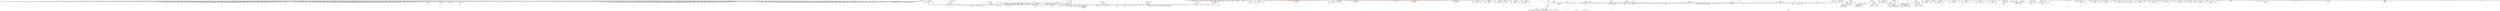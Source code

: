 digraph "SVFG" {
	label="SVFG";

	Node0x55eb82833af0 [shape=record,color=grey,label="{NodeID: 0\nNullPtr}"];
	Node0x55eb82833af0 -> Node0x55eb8294c240[style=solid];
	Node0x55eb82833af0 -> Node0x55eb8294c340[style=solid];
	Node0x55eb82833af0 -> Node0x55eb8294c410[style=solid];
	Node0x55eb82833af0 -> Node0x55eb8294c4e0[style=solid];
	Node0x55eb82833af0 -> Node0x55eb8294c5b0[style=solid];
	Node0x55eb82833af0 -> Node0x55eb8294c680[style=solid];
	Node0x55eb82833af0 -> Node0x55eb8294c750[style=solid];
	Node0x55eb82833af0 -> Node0x55eb8294c820[style=solid];
	Node0x55eb82833af0 -> Node0x55eb8294c8f0[style=solid];
	Node0x55eb82833af0 -> Node0x55eb8294c9c0[style=solid];
	Node0x55eb82833af0 -> Node0x55eb8294ca90[style=solid];
	Node0x55eb82833af0 -> Node0x55eb8294cb60[style=solid];
	Node0x55eb82833af0 -> Node0x55eb8294cc30[style=solid];
	Node0x55eb82833af0 -> Node0x55eb8294cd00[style=solid];
	Node0x55eb82833af0 -> Node0x55eb8294cdd0[style=solid];
	Node0x55eb82833af0 -> Node0x55eb8294cea0[style=solid];
	Node0x55eb82833af0 -> Node0x55eb8294cf70[style=solid];
	Node0x55eb82833af0 -> Node0x55eb8294d040[style=solid];
	Node0x55eb82833af0 -> Node0x55eb8294d110[style=solid];
	Node0x55eb82833af0 -> Node0x55eb8294d1e0[style=solid];
	Node0x55eb82833af0 -> Node0x55eb8294d2b0[style=solid];
	Node0x55eb82833af0 -> Node0x55eb8294d380[style=solid];
	Node0x55eb82833af0 -> Node0x55eb8294d450[style=solid];
	Node0x55eb82833af0 -> Node0x55eb8294d520[style=solid];
	Node0x55eb82833af0 -> Node0x55eb8294d5f0[style=solid];
	Node0x55eb82833af0 -> Node0x55eb8294d6c0[style=solid];
	Node0x55eb82833af0 -> Node0x55eb8294d790[style=solid];
	Node0x55eb82833af0 -> Node0x55eb8294d860[style=solid];
	Node0x55eb82833af0 -> Node0x55eb8294d930[style=solid];
	Node0x55eb82833af0 -> Node0x55eb8294da00[style=solid];
	Node0x55eb82833af0 -> Node0x55eb8294dad0[style=solid];
	Node0x55eb82833af0 -> Node0x55eb8294dba0[style=solid];
	Node0x55eb82833af0 -> Node0x55eb8294dc70[style=solid];
	Node0x55eb82833af0 -> Node0x55eb8294dd40[style=solid];
	Node0x55eb82833af0 -> Node0x55eb8294de10[style=solid];
	Node0x55eb82833af0 -> Node0x55eb8294dee0[style=solid];
	Node0x55eb82833af0 -> Node0x55eb8294dfb0[style=solid];
	Node0x55eb82833af0 -> Node0x55eb8294e080[style=solid];
	Node0x55eb82833af0 -> Node0x55eb8294e150[style=solid];
	Node0x55eb82833af0 -> Node0x55eb8294e220[style=solid];
	Node0x55eb82833af0 -> Node0x55eb8294e2f0[style=solid];
	Node0x55eb82833af0 -> Node0x55eb8294e3c0[style=solid];
	Node0x55eb82833af0 -> Node0x55eb8294e490[style=solid];
	Node0x55eb82833af0 -> Node0x55eb8294e560[style=solid];
	Node0x55eb82833af0 -> Node0x55eb8294e630[style=solid];
	Node0x55eb82833af0 -> Node0x55eb8294e700[style=solid];
	Node0x55eb82833af0 -> Node0x55eb8294e7d0[style=solid];
	Node0x55eb82833af0 -> Node0x55eb8294e8a0[style=solid];
	Node0x55eb82833af0 -> Node0x55eb8294e970[style=solid];
	Node0x55eb82833af0 -> Node0x55eb8294ea40[style=solid];
	Node0x55eb82833af0 -> Node0x55eb8294eb10[style=solid];
	Node0x55eb82833af0 -> Node0x55eb8294ebe0[style=solid];
	Node0x55eb82833af0 -> Node0x55eb8294ecb0[style=solid];
	Node0x55eb82833af0 -> Node0x55eb8294ed80[style=solid];
	Node0x55eb82833af0 -> Node0x55eb8294ee50[style=solid];
	Node0x55eb82833af0 -> Node0x55eb8294ef20[style=solid];
	Node0x55eb82833af0 -> Node0x55eb8294eff0[style=solid];
	Node0x55eb82833af0 -> Node0x55eb8294f0c0[style=solid];
	Node0x55eb82833af0 -> Node0x55eb8294f190[style=solid];
	Node0x55eb82833af0 -> Node0x55eb8294f260[style=solid];
	Node0x55eb82833af0 -> Node0x55eb8294f330[style=solid];
	Node0x55eb82833af0 -> Node0x55eb8294f400[style=solid];
	Node0x55eb82833af0 -> Node0x55eb8294f4d0[style=solid];
	Node0x55eb82833af0 -> Node0x55eb8294f5a0[style=solid];
	Node0x55eb82833af0 -> Node0x55eb8294f670[style=solid];
	Node0x55eb82833af0 -> Node0x55eb8294f740[style=solid];
	Node0x55eb82833af0 -> Node0x55eb8294f810[style=solid];
	Node0x55eb82833af0 -> Node0x55eb8294f8e0[style=solid];
	Node0x55eb82833af0 -> Node0x55eb8294f9b0[style=solid];
	Node0x55eb82833af0 -> Node0x55eb8294fa80[style=solid];
	Node0x55eb82833af0 -> Node0x55eb8294fb50[style=solid];
	Node0x55eb82833af0 -> Node0x55eb8294fc20[style=solid];
	Node0x55eb82833af0 -> Node0x55eb8294fcf0[style=solid];
	Node0x55eb82833af0 -> Node0x55eb8294fdc0[style=solid];
	Node0x55eb82833af0 -> Node0x55eb8294fe90[style=solid];
	Node0x55eb82833af0 -> Node0x55eb8294ff60[style=solid];
	Node0x55eb82833af0 -> Node0x55eb82950030[style=solid];
	Node0x55eb82833af0 -> Node0x55eb82950100[style=solid];
	Node0x55eb82833af0 -> Node0x55eb829501d0[style=solid];
	Node0x55eb82833af0 -> Node0x55eb829502a0[style=solid];
	Node0x55eb82833af0 -> Node0x55eb82950370[style=solid];
	Node0x55eb82833af0 -> Node0x55eb82950440[style=solid];
	Node0x55eb82833af0 -> Node0x55eb82950510[style=solid];
	Node0x55eb82833af0 -> Node0x55eb829505e0[style=solid];
	Node0x55eb82833af0 -> Node0x55eb829506b0[style=solid];
	Node0x55eb82833af0 -> Node0x55eb82950780[style=solid];
	Node0x55eb82833af0 -> Node0x55eb82950850[style=solid];
	Node0x55eb82833af0 -> Node0x55eb82950920[style=solid];
	Node0x55eb82833af0 -> Node0x55eb829509f0[style=solid];
	Node0x55eb82833af0 -> Node0x55eb82950ac0[style=solid];
	Node0x55eb82833af0 -> Node0x55eb82950b90[style=solid];
	Node0x55eb82833af0 -> Node0x55eb82950c60[style=solid];
	Node0x55eb82833af0 -> Node0x55eb82950d30[style=solid];
	Node0x55eb82833af0 -> Node0x55eb82950e00[style=solid];
	Node0x55eb82833af0 -> Node0x55eb82950ed0[style=solid];
	Node0x55eb82833af0 -> Node0x55eb82950fa0[style=solid];
	Node0x55eb82833af0 -> Node0x55eb82951070[style=solid];
	Node0x55eb82833af0 -> Node0x55eb82951140[style=solid];
	Node0x55eb82833af0 -> Node0x55eb82951210[style=solid];
	Node0x55eb82833af0 -> Node0x55eb829512e0[style=solid];
	Node0x55eb82833af0 -> Node0x55eb829513b0[style=solid];
	Node0x55eb82833af0 -> Node0x55eb82951480[style=solid];
	Node0x55eb82833af0 -> Node0x55eb82951550[style=solid];
	Node0x55eb82833af0 -> Node0x55eb82951620[style=solid];
	Node0x55eb82833af0 -> Node0x55eb829516f0[style=solid];
	Node0x55eb82833af0 -> Node0x55eb829517c0[style=solid];
	Node0x55eb82833af0 -> Node0x55eb82951890[style=solid];
	Node0x55eb82833af0 -> Node0x55eb82951960[style=solid];
	Node0x55eb82833af0 -> Node0x55eb82951a30[style=solid];
	Node0x55eb82833af0 -> Node0x55eb82951b00[style=solid];
	Node0x55eb82833af0 -> Node0x55eb82951bd0[style=solid];
	Node0x55eb82833af0 -> Node0x55eb82951ca0[style=solid];
	Node0x55eb82833af0 -> Node0x55eb82951d70[style=solid];
	Node0x55eb82833af0 -> Node0x55eb82951e40[style=solid];
	Node0x55eb82833af0 -> Node0x55eb82951f10[style=solid];
	Node0x55eb82833af0 -> Node0x55eb82951fe0[style=solid];
	Node0x55eb82833af0 -> Node0x55eb829520b0[style=solid];
	Node0x55eb82833af0 -> Node0x55eb82952180[style=solid];
	Node0x55eb82833af0 -> Node0x55eb82952250[style=solid];
	Node0x55eb82833af0 -> Node0x55eb82952320[style=solid];
	Node0x55eb82833af0 -> Node0x55eb829523f0[style=solid];
	Node0x55eb82833af0 -> Node0x55eb829524c0[style=solid];
	Node0x55eb82833af0 -> Node0x55eb82952590[style=solid];
	Node0x55eb82833af0 -> Node0x55eb82952660[style=solid];
	Node0x55eb82833af0 -> Node0x55eb82946950[style=solid];
	Node0x55eb82833af0 -> Node0x55eb82946a20[style=solid];
	Node0x55eb82833af0 -> Node0x55eb82946af0[style=solid];
	Node0x55eb82833af0 -> Node0x55eb82946bc0[style=solid];
	Node0x55eb82833af0 -> Node0x55eb82946c90[style=solid];
	Node0x55eb82833af0 -> Node0x55eb82946d60[style=solid];
	Node0x55eb82833af0 -> Node0x55eb82946e30[style=solid];
	Node0x55eb82833af0 -> Node0x55eb82946f00[style=solid];
	Node0x55eb82833af0 -> Node0x55eb82946fd0[style=solid];
	Node0x55eb82833af0 -> Node0x55eb829470a0[style=solid];
	Node0x55eb82833af0 -> Node0x55eb82947170[style=solid];
	Node0x55eb82833af0 -> Node0x55eb82947240[style=solid];
	Node0x55eb82833af0 -> Node0x55eb82947310[style=solid];
	Node0x55eb82833af0 -> Node0x55eb829473e0[style=solid];
	Node0x55eb82833af0 -> Node0x55eb829474b0[style=solid];
	Node0x55eb82833af0 -> Node0x55eb82947580[style=solid];
	Node0x55eb82833af0 -> Node0x55eb82947650[style=solid];
	Node0x55eb82833af0 -> Node0x55eb82947720[style=solid];
	Node0x55eb82833af0 -> Node0x55eb829477f0[style=solid];
	Node0x55eb82833af0 -> Node0x55eb829478c0[style=solid];
	Node0x55eb82833af0 -> Node0x55eb82947990[style=solid];
	Node0x55eb82833af0 -> Node0x55eb82947a60[style=solid];
	Node0x55eb82833af0 -> Node0x55eb82947b30[style=solid];
	Node0x55eb82833af0 -> Node0x55eb82947c00[style=solid];
	Node0x55eb82833af0 -> Node0x55eb82947cd0[style=solid];
	Node0x55eb82833af0 -> Node0x55eb82947da0[style=solid];
	Node0x55eb82833af0 -> Node0x55eb82947e70[style=solid];
	Node0x55eb82833af0 -> Node0x55eb82947f40[style=solid];
	Node0x55eb82833af0 -> Node0x55eb82948010[style=solid];
	Node0x55eb82833af0 -> Node0x55eb829480e0[style=solid];
	Node0x55eb82833af0 -> Node0x55eb829481b0[style=solid];
	Node0x55eb82833af0 -> Node0x55eb82948280[style=solid];
	Node0x55eb82833af0 -> Node0x55eb82948350[style=solid];
	Node0x55eb82833af0 -> Node0x55eb82948420[style=solid];
	Node0x55eb82833af0 -> Node0x55eb829484f0[style=solid];
	Node0x55eb82833af0 -> Node0x55eb829485c0[style=solid];
	Node0x55eb82833af0 -> Node0x55eb82948690[style=solid];
	Node0x55eb82833af0 -> Node0x55eb82948760[style=solid];
	Node0x55eb82833af0 -> Node0x55eb82948830[style=solid];
	Node0x55eb82833af0 -> Node0x55eb82948900[style=solid];
	Node0x55eb82833af0 -> Node0x55eb829489d0[style=solid];
	Node0x55eb82833af0 -> Node0x55eb82948aa0[style=solid];
	Node0x55eb82833af0 -> Node0x55eb82948b70[style=solid];
	Node0x55eb82833af0 -> Node0x55eb82948c40[style=solid];
	Node0x55eb82833af0 -> Node0x55eb82948d10[style=solid];
	Node0x55eb82833af0 -> Node0x55eb82948de0[style=solid];
	Node0x55eb82833af0 -> Node0x55eb82948eb0[style=solid];
	Node0x55eb82833af0 -> Node0x55eb82948f80[style=solid];
	Node0x55eb82833af0 -> Node0x55eb82949050[style=solid];
	Node0x55eb82833af0 -> Node0x55eb82949120[style=solid];
	Node0x55eb82833af0 -> Node0x55eb829491f0[style=solid];
	Node0x55eb82833af0 -> Node0x55eb829492c0[style=solid];
	Node0x55eb82833af0 -> Node0x55eb82949390[style=solid];
	Node0x55eb82833af0 -> Node0x55eb82949460[style=solid];
	Node0x55eb82833af0 -> Node0x55eb82949530[style=solid];
	Node0x55eb82833af0 -> Node0x55eb82949600[style=solid];
	Node0x55eb82833af0 -> Node0x55eb829496d0[style=solid];
	Node0x55eb82833af0 -> Node0x55eb829497a0[style=solid];
	Node0x55eb82833af0 -> Node0x55eb82949870[style=solid];
	Node0x55eb82833af0 -> Node0x55eb82949940[style=solid];
	Node0x55eb82833af0 -> Node0x55eb82949a10[style=solid];
	Node0x55eb82833af0 -> Node0x55eb82949ae0[style=solid];
	Node0x55eb82833af0 -> Node0x55eb82949bb0[style=solid];
	Node0x55eb82833af0 -> Node0x55eb82949c80[style=solid];
	Node0x55eb82833af0 -> Node0x55eb82949d50[style=solid];
	Node0x55eb82833af0 -> Node0x55eb82949e20[style=solid];
	Node0x55eb82833af0 -> Node0x55eb82949ef0[style=solid];
	Node0x55eb82833af0 -> Node0x55eb82949fc0[style=solid];
	Node0x55eb82833af0 -> Node0x55eb8294a090[style=solid];
	Node0x55eb82833af0 -> Node0x55eb8294a160[style=solid];
	Node0x55eb82833af0 -> Node0x55eb8294a230[style=solid];
	Node0x55eb82833af0 -> Node0x55eb8294a300[style=solid];
	Node0x55eb82833af0 -> Node0x55eb8294a3d0[style=solid];
	Node0x55eb82833af0 -> Node0x55eb8294a4a0[style=solid];
	Node0x55eb82833af0 -> Node0x55eb8294a570[style=solid];
	Node0x55eb82833af0 -> Node0x55eb8294a640[style=solid];
	Node0x55eb82833af0 -> Node0x55eb8294a710[style=solid];
	Node0x55eb82833af0 -> Node0x55eb8294a7e0[style=solid];
	Node0x55eb82833af0 -> Node0x55eb8294a8b0[style=solid];
	Node0x55eb82833af0 -> Node0x55eb8295a790[style=solid];
	Node0x55eb82833af0 -> Node0x55eb8295a860[style=solid];
	Node0x55eb82833af0 -> Node0x55eb8295a930[style=solid];
	Node0x55eb82833af0 -> Node0x55eb8295aa00[style=solid];
	Node0x55eb82833af0 -> Node0x55eb8295aad0[style=solid];
	Node0x55eb82833af0 -> Node0x55eb8295aba0[style=solid];
	Node0x55eb82833af0 -> Node0x55eb8295ac70[style=solid];
	Node0x55eb82833af0 -> Node0x55eb8295ad40[style=solid];
	Node0x55eb82833af0 -> Node0x55eb8295ae10[style=solid];
	Node0x55eb82833af0 -> Node0x55eb8295aee0[style=solid];
	Node0x55eb82833af0 -> Node0x55eb8295afb0[style=solid];
	Node0x55eb82833af0 -> Node0x55eb8295b080[style=solid];
	Node0x55eb82833af0 -> Node0x55eb8295b150[style=solid];
	Node0x55eb82833af0 -> Node0x55eb8295b220[style=solid];
	Node0x55eb82833af0 -> Node0x55eb8295b2f0[style=solid];
	Node0x55eb82833af0 -> Node0x55eb8295b3c0[style=solid];
	Node0x55eb82833af0 -> Node0x55eb8295b490[style=solid];
	Node0x55eb82833af0 -> Node0x55eb8295b560[style=solid];
	Node0x55eb82833af0 -> Node0x55eb8295b630[style=solid];
	Node0x55eb82833af0 -> Node0x55eb8295b700[style=solid];
	Node0x55eb82833af0 -> Node0x55eb8295b7d0[style=solid];
	Node0x55eb82833af0 -> Node0x55eb8295b8a0[style=solid];
	Node0x55eb82833af0 -> Node0x55eb8295b970[style=solid];
	Node0x55eb82833af0 -> Node0x55eb8295ba40[style=solid];
	Node0x55eb82833af0 -> Node0x55eb8295bb10[style=solid];
	Node0x55eb82833af0 -> Node0x55eb8295bbe0[style=solid];
	Node0x55eb82833af0 -> Node0x55eb8295bcb0[style=solid];
	Node0x55eb82833af0 -> Node0x55eb8295bd80[style=solid];
	Node0x55eb82833af0 -> Node0x55eb8295be50[style=solid];
	Node0x55eb82833af0 -> Node0x55eb8295bf20[style=solid];
	Node0x55eb82833af0 -> Node0x55eb8295bff0[style=solid];
	Node0x55eb82833af0 -> Node0x55eb8295c0c0[style=solid];
	Node0x55eb82833af0 -> Node0x55eb8295c190[style=solid];
	Node0x55eb82833af0 -> Node0x55eb8295c260[style=solid];
	Node0x55eb82833af0 -> Node0x55eb8295c330[style=solid];
	Node0x55eb82833af0 -> Node0x55eb8295c400[style=solid];
	Node0x55eb82833af0 -> Node0x55eb8295c4d0[style=solid];
	Node0x55eb82833af0 -> Node0x55eb8295c5a0[style=solid];
	Node0x55eb82833af0 -> Node0x55eb8295c670[style=solid];
	Node0x55eb82833af0 -> Node0x55eb8295c740[style=solid];
	Node0x55eb82833af0 -> Node0x55eb8295c810[style=solid];
	Node0x55eb82833af0 -> Node0x55eb8295c8e0[style=solid];
	Node0x55eb82833af0 -> Node0x55eb8295c9b0[style=solid];
	Node0x55eb82833af0 -> Node0x55eb8295ca80[style=solid];
	Node0x55eb82833af0 -> Node0x55eb8295cb50[style=solid];
	Node0x55eb82833af0 -> Node0x55eb8295cc20[style=solid];
	Node0x55eb82833af0 -> Node0x55eb8295ccf0[style=solid];
	Node0x55eb82833af0 -> Node0x55eb8295cdc0[style=solid];
	Node0x55eb82833af0 -> Node0x55eb8295ce90[style=solid];
	Node0x55eb82833af0 -> Node0x55eb8295cf60[style=solid];
	Node0x55eb82833af0 -> Node0x55eb8295d030[style=solid];
	Node0x55eb82833af0 -> Node0x55eb8295d100[style=solid];
	Node0x55eb82833af0 -> Node0x55eb8295d1d0[style=solid];
	Node0x55eb82833af0 -> Node0x55eb8295d2a0[style=solid];
	Node0x55eb82833af0 -> Node0x55eb8295d370[style=solid];
	Node0x55eb82833af0 -> Node0x55eb8295d440[style=solid];
	Node0x55eb82833af0 -> Node0x55eb8295d510[style=solid];
	Node0x55eb82833af0 -> Node0x55eb8295d5e0[style=solid];
	Node0x55eb82833af0 -> Node0x55eb8295d6b0[style=solid];
	Node0x55eb82833af0 -> Node0x55eb8295d780[style=solid];
	Node0x55eb82833af0 -> Node0x55eb8295d850[style=solid];
	Node0x55eb82833af0 -> Node0x55eb8295d920[style=solid];
	Node0x55eb82833af0 -> Node0x55eb8295d9f0[style=solid];
	Node0x55eb82833af0 -> Node0x55eb8295dac0[style=solid];
	Node0x55eb82833af0 -> Node0x55eb8295db90[style=solid];
	Node0x55eb82833af0 -> Node0x55eb8295dc60[style=solid];
	Node0x55eb82833af0 -> Node0x55eb8297d150[style=solid];
	Node0x55eb82aac810 [shape=record,color=black,label="{NodeID: 2657\nMR_30V_2 = PHI(MR_30V_3, MR_30V_1, MR_30V_1, )\npts\{172 \}\n}"];
	Node0x55eb82949940 [shape=record,color=black,label="{NodeID: 443\n1991\<--3\n\<--dummyVal\n_Z11solve_minusibbNSt7__cxx1112basic_stringIcSt11char_traitsIcESaIcEEES4_S4_S4_S4_S4_\n}"];
	Node0x55eb82949940 -> Node0x55eb82987cf0[style=solid];
	Node0x55eb82958710 [shape=record,color=red,label="{NodeID: 886\n1892\<--1308\n\<--i\n_Z11solve_minusibbNSt7__cxx1112basic_stringIcSt11char_traitsIcESaIcEEES4_S4_S4_S4_S4_\n}"];
	Node0x55eb82958710 -> Node0x55eb829c0ca0[style=solid];
	Node0x55eb82942110 [shape=record,color=green,label="{NodeID: 222\n2266\<--2267\nagg.tmp\<--agg.tmp_field_insensitive\nmain\n|{<s0>344}}"];
	Node0x55eb82942110:s0 -> Node0x55eb82bdf660[style=solid,color=red];
	Node0x55eb82964c70 [shape=record,color=purple,label="{NodeID: 665\n2417\<--53\n\<--.str.8\nmain\n}"];
	Node0x55eb82bdd870 [shape=record,color=black,label="{NodeID: 3322\n1276 = PHI(1410, 2302, )\n5th arg _Z11solve_minusibbNSt7__cxx1112basic_stringIcSt11char_traitsIcESaIcEEES4_S4_S4_S4_S4_ |{<s0>213|<s1>263}}"];
	Node0x55eb82bdd870:s0 -> Node0x55eb82bdeba0[style=solid,color=red];
	Node0x55eb82bdd870:s1 -> Node0x55eb82bdeba0[style=solid,color=red];
	Node0x55eb829ce4a0 [shape=record,color=grey,label="{NodeID: 2215\n2327 = cmp(2325, 2326, )\n}"];
	Node0x55eb82983640 [shape=record,color=blue,label="{NodeID: 1108\n1153\<--1184\nehselector.slot\<--\n_ZStplIcSt11char_traitsIcESaIcEENSt7__cxx1112basic_stringIT_T0_T1_EES5_RKS8_\n}"];
	Node0x55eb82983640 -> Node0x55eb82956350[style=dashed];
	Node0x55eb8280b5b0 [shape=record,color=green,label="{NodeID: 1\n7\<--1\n__dso_handle\<--dummyObj\nGlob }"];
	Node0x55eb82aacd10 [shape=record,color=black,label="{NodeID: 2658\nMR_32V_2 = PHI(MR_32V_3, MR_32V_1, MR_32V_1, )\npts\{174 \}\n}"];
	Node0x55eb82949a10 [shape=record,color=black,label="{NodeID: 444\n2085\<--3\n\<--dummyVal\n_Z11solve_minusibbNSt7__cxx1112basic_stringIcSt11char_traitsIcESaIcEEES4_S4_S4_S4_S4_\n}"];
	Node0x55eb829587e0 [shape=record,color=red,label="{NodeID: 887\n1899\<--1308\n\<--i\n_Z11solve_minusibbNSt7__cxx1112basic_stringIcSt11char_traitsIcESaIcEEES4_S4_S4_S4_S4_\n}"];
	Node0x55eb829587e0 -> Node0x55eb829c0fa0[style=solid];
	Node0x55eb829421e0 [shape=record,color=green,label="{NodeID: 223\n2268\<--2269\nref.tmp\<--ref.tmp_field_insensitive\nmain\n}"];
	Node0x55eb82964d40 [shape=record,color=purple,label="{NodeID: 666\n2420\<--53\n\<--.str.8\nmain\n}"];
	Node0x55eb82bdd940 [shape=record,color=black,label="{NodeID: 3323\n1277 = PHI(1412, 2306, )\n6th arg _Z11solve_minusibbNSt7__cxx1112basic_stringIcSt11char_traitsIcESaIcEEES4_S4_S4_S4_S4_ |{<s0>186|<s1>236}}"];
	Node0x55eb82bdd940:s0 -> Node0x55eb82bdeba0[style=solid,color=red];
	Node0x55eb82bdd940:s1 -> Node0x55eb82bdeba0[style=solid,color=red];
	Node0x55eb829ce620 [shape=record,color=grey,label="{NodeID: 2216\n1653 = cmp(1652, 26, )\n}"];
	Node0x55eb829ce620 -> Node0x55eb829bea20[style=solid];
	Node0x55eb82983710 [shape=record,color=blue,label="{NodeID: 1109\n1204\<--1202\n__lhs.addr\<--__lhs\n_ZStplIcSt11char_traitsIcESaIcEENSt7__cxx1112basic_stringIT_T0_T1_EEOS8_RKS8_\n}"];
	Node0x55eb82983710 -> Node0x55eb82956420[style=dashed];
	Node0x55eb82821af0 [shape=record,color=green,label="{NodeID: 2\n26\<--1\n\<--dummyObj\nCan only get source location for instruction, argument, global var or function.}"];
	Node0x55eb82aad210 [shape=record,color=black,label="{NodeID: 2659\nMR_34V_2 = PHI(MR_34V_3, MR_34V_1, MR_34V_1, )\npts\{180 \}\n}"];
	Node0x55eb82949ae0 [shape=record,color=black,label="{NodeID: 445\n2086\<--3\n\<--dummyVal\n_Z11solve_minusibbNSt7__cxx1112basic_stringIcSt11char_traitsIcESaIcEEES4_S4_S4_S4_S4_\n}"];
	Node0x55eb82949ae0 -> Node0x55eb82988510[style=solid];
	Node0x55eb829588b0 [shape=record,color=red,label="{NodeID: 888\n2026\<--1308\n\<--i\n_Z11solve_minusibbNSt7__cxx1112basic_stringIcSt11char_traitsIcESaIcEEES4_S4_S4_S4_S4_\n}"];
	Node0x55eb829588b0 -> Node0x55eb829c1ea0[style=solid];
	Node0x55eb829422b0 [shape=record,color=green,label="{NodeID: 224\n2270\<--2271\nexn.slot\<--exn.slot_field_insensitive\nmain\n}"];
	Node0x55eb829422b0 -> Node0x55eb8297be50[style=solid];
	Node0x55eb829422b0 -> Node0x55eb8298a3f0[style=solid];
	Node0x55eb829422b0 -> Node0x55eb8298a590[style=solid];
	Node0x55eb829422b0 -> Node0x55eb8298a730[style=solid];
	Node0x55eb829422b0 -> Node0x55eb8298a8d0[style=solid];
	Node0x55eb829422b0 -> Node0x55eb8298aa70[style=solid];
	Node0x55eb829422b0 -> Node0x55eb8298ac10[style=solid];
	Node0x55eb829422b0 -> Node0x55eb8298adb0[style=solid];
	Node0x55eb829422b0 -> Node0x55eb8298af50[style=solid];
	Node0x55eb829422b0 -> Node0x55eb8298b0f0[style=solid];
	Node0x55eb829422b0 -> Node0x55eb8298b290[style=solid];
	Node0x55eb829422b0 -> Node0x55eb8298b430[style=solid];
	Node0x55eb829422b0 -> Node0x55eb8298b5d0[style=solid];
	Node0x55eb829422b0 -> Node0x55eb8298b770[style=solid];
	Node0x55eb829422b0 -> Node0x55eb8298b910[style=solid];
	Node0x55eb82964e10 [shape=record,color=purple,label="{NodeID: 667\n2423\<--53\n\<--.str.8\nmain\n}"];
	Node0x55eb82bdda10 [shape=record,color=black,label="{NodeID: 3324\n1278 = PHI(1414, 2310, )\n7th arg _Z11solve_minusibbNSt7__cxx1112basic_stringIcSt11char_traitsIcESaIcEEES4_S4_S4_S4_S4_ |{<s0>187|<s1>237}}"];
	Node0x55eb82bdda10:s0 -> Node0x55eb82bdeba0[style=solid,color=red];
	Node0x55eb82bdda10:s1 -> Node0x55eb82bdeba0[style=solid,color=red];
	Node0x55eb829ce7a0 [shape=record,color=grey,label="{NodeID: 2217\n2353 = cmp(2352, 2354, )\n}"];
	Node0x55eb829837e0 [shape=record,color=blue,label="{NodeID: 1110\n1206\<--1203\n__rhs.addr\<--__rhs\n_ZStplIcSt11char_traitsIcESaIcEENSt7__cxx1112basic_stringIT_T0_T1_EEOS8_RKS8_\n}"];
	Node0x55eb829837e0 -> Node0x55eb829564f0[style=dashed];
	Node0x55eb82821db0 [shape=record,color=green,label="{NodeID: 3\n43\<--1\n.str\<--dummyObj\nGlob }"];
	Node0x55eb82aad710 [shape=record,color=black,label="{NodeID: 2660\nMR_36V_2 = PHI(MR_36V_3, MR_36V_1, MR_36V_1, )\npts\{182 \}\n}"];
	Node0x55eb82949bb0 [shape=record,color=black,label="{NodeID: 446\n2088\<--3\n\<--dummyVal\n_Z11solve_minusibbNSt7__cxx1112basic_stringIcSt11char_traitsIcESaIcEEES4_S4_S4_S4_S4_\n}"];
	Node0x55eb82949bb0 -> Node0x55eb829885e0[style=solid];
	Node0x55eb82958980 [shape=record,color=red,label="{NodeID: 889\n2032\<--1308\n\<--i\n_Z11solve_minusibbNSt7__cxx1112basic_stringIcSt11char_traitsIcESaIcEEES4_S4_S4_S4_S4_\n}"];
	Node0x55eb82958980 -> Node0x55eb829c1a20[style=solid];
	Node0x55eb82942380 [shape=record,color=green,label="{NodeID: 225\n2272\<--2273\nehselector.slot\<--ehselector.slot_field_insensitive\nmain\n}"];
	Node0x55eb82942380 -> Node0x55eb8297bf20[style=solid];
	Node0x55eb82942380 -> Node0x55eb8298a4c0[style=solid];
	Node0x55eb82942380 -> Node0x55eb8298a660[style=solid];
	Node0x55eb82942380 -> Node0x55eb8298a800[style=solid];
	Node0x55eb82942380 -> Node0x55eb8298a9a0[style=solid];
	Node0x55eb82942380 -> Node0x55eb8298ab40[style=solid];
	Node0x55eb82942380 -> Node0x55eb8298ace0[style=solid];
	Node0x55eb82942380 -> Node0x55eb8298ae80[style=solid];
	Node0x55eb82942380 -> Node0x55eb8298b020[style=solid];
	Node0x55eb82942380 -> Node0x55eb8298b1c0[style=solid];
	Node0x55eb82942380 -> Node0x55eb8298b360[style=solid];
	Node0x55eb82942380 -> Node0x55eb8298b500[style=solid];
	Node0x55eb82942380 -> Node0x55eb8298b6a0[style=solid];
	Node0x55eb82942380 -> Node0x55eb8298b840[style=solid];
	Node0x55eb82942380 -> Node0x55eb8298b9e0[style=solid];
	Node0x55eb82964ee0 [shape=record,color=purple,label="{NodeID: 668\n2426\<--53\n\<--.str.8\nmain\n}"];
	Node0x55eb82bddae0 [shape=record,color=black,label="{NodeID: 3325\n1279 = PHI(1416, 2314, )\n8th arg _Z11solve_minusibbNSt7__cxx1112basic_stringIcSt11char_traitsIcESaIcEEES4_S4_S4_S4_S4_ |{<s0>188|<s1>238}}"];
	Node0x55eb82bddae0:s0 -> Node0x55eb82bdeba0[style=solid,color=red];
	Node0x55eb82bddae0:s1 -> Node0x55eb82bdeba0[style=solid,color=red];
	Node0x55eb829ce920 [shape=record,color=grey,label="{NodeID: 2218\n2348 = cmp(2345, 1166, )\n}"];
	Node0x55eb829838b0 [shape=record,color=blue,label="{NodeID: 1111\n1224\<--1222\n__lhs.addr\<--__lhs\n_ZStplIcSt11char_traitsIcESaIcEENSt7__cxx1112basic_stringIT_T0_T1_EERKS8_SA_\n}"];
	Node0x55eb829838b0 -> Node0x55eb829565c0[style=dashed];
	Node0x55eb82826820 [shape=record,color=green,label="{NodeID: 4\n45\<--1\n.str.4\<--dummyObj\nGlob }"];
	Node0x55eb82aadc10 [shape=record,color=black,label="{NodeID: 2661\nMR_38V_2 = PHI(MR_38V_3, MR_38V_1, MR_38V_1, )\npts\{194 \}\n}"];
	Node0x55eb82949c80 [shape=record,color=black,label="{NodeID: 447\n2091\<--3\n\<--dummyVal\n_Z11solve_minusibbNSt7__cxx1112basic_stringIcSt11char_traitsIcESaIcEEES4_S4_S4_S4_S4_\n}"];
	Node0x55eb82958a50 [shape=record,color=red,label="{NodeID: 890\n2167\<--1308\n\<--i\n_Z11solve_minusibbNSt7__cxx1112basic_stringIcSt11char_traitsIcESaIcEEES4_S4_S4_S4_S4_\n}"];
	Node0x55eb82958a50 -> Node0x55eb829c7120[style=solid];
	Node0x55eb82942450 [shape=record,color=green,label="{NodeID: 226\n2274\<--2275\nagg.tmp31\<--agg.tmp31_field_insensitive\nmain\n|{<s0>344}}"];
	Node0x55eb82942450:s0 -> Node0x55eb82bdf7b0[style=solid,color=red];
	Node0x55eb82964fb0 [shape=record,color=purple,label="{NodeID: 669\n2505\<--53\n\<--.str.8\nmain\n}"];
	Node0x55eb82bddbb0 [shape=record,color=black,label="{NodeID: 3326\n1140 = PHI(157, 163, 165, 183, 185, 187, 205, 207, 209, 227, 229, 231, 1314, 1320, 1322, 1340, 1342, 1344, 1362, 1364, 1366, 1384, 1386, 1388, )\n0th arg _ZStplIcSt11char_traitsIcESaIcEENSt7__cxx1112basic_stringIT_T0_T1_EES5_RKS8_ }"];
	Node0x55eb82983980 [shape=record,color=blue,label="{NodeID: 1112\n1226\<--1223\n__rhs.addr\<--__rhs\n_ZStplIcSt11char_traitsIcESaIcEENSt7__cxx1112basic_stringIT_T0_T1_EERKS8_SA_\n}"];
	Node0x55eb82983980 -> Node0x55eb82956690[style=dashed];
	Node0x55eb828193e0 [shape=record,color=green,label="{NodeID: 5\n47\<--1\n.str.5\<--dummyObj\nGlob }"];
	Node0x55eb82aae110 [shape=record,color=black,label="{NodeID: 2662\nMR_40V_2 = PHI(MR_40V_3, MR_40V_1, MR_40V_1, )\npts\{196 \}\n}"];
	Node0x55eb82949d50 [shape=record,color=black,label="{NodeID: 448\n2092\<--3\n\<--dummyVal\n_Z11solve_minusibbNSt7__cxx1112basic_stringIcSt11char_traitsIcESaIcEEES4_S4_S4_S4_S4_\n}"];
	Node0x55eb82949d50 -> Node0x55eb829886b0[style=solid];
	Node0x55eb8299af30 [shape=record,color=yellow,style=double,label="{NodeID: 3105\n159V_1 = ENCHI(MR_159V_0)\npts\{2263 \}\nFun[main]}"];
	Node0x55eb8299af30 -> Node0x55eb8297bb10[style=dashed];
	Node0x55eb82958b20 [shape=record,color=red,label="{NodeID: 891\n1516\<--1310\n\<--j\n_Z11solve_minusibbNSt7__cxx1112basic_stringIcSt11char_traitsIcESaIcEEES4_S4_S4_S4_S4_\n}"];
	Node0x55eb82958b20 -> Node0x55eb829c96a0[style=solid];
	Node0x55eb82942520 [shape=record,color=green,label="{NodeID: 227\n2276\<--2277\nref.tmp32\<--ref.tmp32_field_insensitive\nmain\n}"];
	Node0x55eb82965080 [shape=record,color=purple,label="{NodeID: 670\n2508\<--53\n\<--.str.8\nmain\n}"];
	Node0x55eb82bde4d0 [shape=record,color=black,label="{NodeID: 3327\n1141 = PHI(483, 489, 493, 636, 640, 644, 770, 774, 778, 903, 907, 911, 1627, 1631, 1635, 1767, 1771, 1775, 1901, 1905, 1909, 2034, 2038, 2042, )\n1st arg _ZStplIcSt11char_traitsIcESaIcEENSt7__cxx1112basic_stringIT_T0_T1_EES5_RKS8_ }"];
	Node0x55eb82bde4d0 -> Node0x55eb82983160[style=solid];
	Node0x55eb82983a50 [shape=record,color=blue,label="{NodeID: 1113\n1228\<--498\nnrvo\<--\n_ZStplIcSt11char_traitsIcESaIcEENSt7__cxx1112basic_stringIT_T0_T1_EERKS8_SA_\n}"];
	Node0x55eb82983a50 -> Node0x55eb82983b20[style=dashed];
	Node0x55eb82821cc0 [shape=record,color=green,label="{NodeID: 6\n49\<--1\n.str.6\<--dummyObj\nGlob }"];
	Node0x55eb82aae610 [shape=record,color=black,label="{NodeID: 2663\nMR_42V_2 = PHI(MR_42V_3, MR_42V_1, MR_42V_1, )\npts\{202 \}\n}"];
	Node0x55eb82949e20 [shape=record,color=black,label="{NodeID: 449\n2094\<--3\n\<--dummyVal\n_Z11solve_minusibbNSt7__cxx1112basic_stringIcSt11char_traitsIcESaIcEEES4_S4_S4_S4_S4_\n}"];
	Node0x55eb82949e20 -> Node0x55eb82988780[style=solid];
	Node0x55eb82958bf0 [shape=record,color=red,label="{NodeID: 892\n1519\<--1310\n\<--j\n_Z11solve_minusibbNSt7__cxx1112basic_stringIcSt11char_traitsIcESaIcEEES4_S4_S4_S4_S4_\n}"];
	Node0x55eb82958bf0 -> Node0x55eb829c9820[style=solid];
	Node0x55eb829425f0 [shape=record,color=green,label="{NodeID: 228\n2278\<--2279\nagg.tmp35\<--agg.tmp35_field_insensitive\nmain\n|{<s0>344}}"];
	Node0x55eb829425f0:s0 -> Node0x55eb82bdf900[style=solid,color=red];
	Node0x55eb82965150 [shape=record,color=purple,label="{NodeID: 671\n2511\<--53\n\<--.str.8\nmain\n}"];
	Node0x55eb82bdeba0 [shape=record,color=black,label="{NodeID: 3328\n1142 = PHI(120, 121, 122, 117, 118, 119, 120, 121, 122, 117, 118, 119, 1277, 1278, 1279, 1274, 1275, 1276, 1277, 1278, 1279, 1274, 1275, 1276, )\n2nd arg _ZStplIcSt11char_traitsIcESaIcEENSt7__cxx1112basic_stringIT_T0_T1_EES5_RKS8_ }"];
	Node0x55eb82bdeba0 -> Node0x55eb82983230[style=solid];
	Node0x55eb82983b20 [shape=record,color=blue,label="{NodeID: 1114\n1228\<--507\nnrvo\<--\n_ZStplIcSt11char_traitsIcESaIcEENSt7__cxx1112basic_stringIT_T0_T1_EERKS8_SA_\n}"];
	Node0x55eb82983b20 -> Node0x55eb82956760[style=dashed];
	Node0x55eb82821c00 [shape=record,color=green,label="{NodeID: 7\n51\<--1\n.str.7\<--dummyObj\nGlob }"];
	Node0x55eb82aaeb10 [shape=record,color=black,label="{NodeID: 2664\nMR_44V_2 = PHI(MR_44V_3, MR_44V_1, MR_44V_1, )\npts\{204 \}\n}"];
	Node0x55eb82949ef0 [shape=record,color=black,label="{NodeID: 450\n2097\<--3\n\<--dummyVal\n_Z11solve_minusibbNSt7__cxx1112basic_stringIcSt11char_traitsIcESaIcEEES4_S4_S4_S4_S4_\n}"];
	Node0x55eb8299b0f0 [shape=record,color=yellow,style=double,label="{NodeID: 3107\n163V_1 = ENCHI(MR_163V_0)\npts\{2271 \}\nFun[main]}"];
	Node0x55eb8299b0f0 -> Node0x55eb8298a3f0[style=dashed];
	Node0x55eb8299b0f0 -> Node0x55eb8298a590[style=dashed];
	Node0x55eb8299b0f0 -> Node0x55eb8298a730[style=dashed];
	Node0x55eb8299b0f0 -> Node0x55eb8298a8d0[style=dashed];
	Node0x55eb8299b0f0 -> Node0x55eb8298aa70[style=dashed];
	Node0x55eb8299b0f0 -> Node0x55eb8298ac10[style=dashed];
	Node0x55eb8299b0f0 -> Node0x55eb8298adb0[style=dashed];
	Node0x55eb8299b0f0 -> Node0x55eb8298af50[style=dashed];
	Node0x55eb8299b0f0 -> Node0x55eb8298b0f0[style=dashed];
	Node0x55eb8299b0f0 -> Node0x55eb8298b290[style=dashed];
	Node0x55eb8299b0f0 -> Node0x55eb8298b430[style=dashed];
	Node0x55eb8299b0f0 -> Node0x55eb8298b5d0[style=dashed];
	Node0x55eb8299b0f0 -> Node0x55eb8298b770[style=dashed];
	Node0x55eb8299b0f0 -> Node0x55eb8298b910[style=dashed];
	Node0x55eb82958cc0 [shape=record,color=red,label="{NodeID: 893\n1551\<--1310\n\<--j\n_Z11solve_minusibbNSt7__cxx1112basic_stringIcSt11char_traitsIcESaIcEEES4_S4_S4_S4_S4_\n}"];
	Node0x55eb82958cc0 -> Node0x55eb829cce20[style=solid];
	Node0x55eb829426c0 [shape=record,color=green,label="{NodeID: 229\n2280\<--2281\nref.tmp36\<--ref.tmp36_field_insensitive\nmain\n}"];
	Node0x55eb82965220 [shape=record,color=purple,label="{NodeID: 672\n2514\<--53\n\<--.str.8\nmain\n}"];
	Node0x55eb82bdf270 [shape=record,color=black,label="{NodeID: 3329\n114 = PHI(1041, 269, )\n0th arg _Z10solve_plusibbNSt7__cxx1112basic_stringIcSt11char_traitsIcESaIcEEES4_S4_S4_S4_S4_ }"];
	Node0x55eb82bdf270 -> Node0x55eb8297d250[style=solid];
	Node0x55eb82983bf0 [shape=record,color=blue,label="{NodeID: 1115\n1230\<--1245\nexn.slot\<--\n_ZStplIcSt11char_traitsIcESaIcEENSt7__cxx1112basic_stringIT_T0_T1_EERKS8_SA_\n}"];
	Node0x55eb82983bf0 -> Node0x55eb82956830[style=dashed];
	Node0x55eb82819230 [shape=record,color=green,label="{NodeID: 8\n53\<--1\n.str.8\<--dummyObj\nGlob }"];
	Node0x55eb82aaf010 [shape=record,color=black,label="{NodeID: 2665\nMR_46V_2 = PHI(MR_46V_3, MR_46V_1, MR_46V_1, )\npts\{216 \}\n}"];
	Node0x55eb82949fc0 [shape=record,color=black,label="{NodeID: 451\n2098\<--3\n\<--dummyVal\n_Z11solve_minusibbNSt7__cxx1112basic_stringIcSt11char_traitsIcESaIcEEES4_S4_S4_S4_S4_\n}"];
	Node0x55eb82949fc0 -> Node0x55eb82988850[style=solid];
	Node0x55eb8299b1d0 [shape=record,color=yellow,style=double,label="{NodeID: 3108\n165V_1 = ENCHI(MR_165V_0)\npts\{2273 \}\nFun[main]}"];
	Node0x55eb8299b1d0 -> Node0x55eb8298a4c0[style=dashed];
	Node0x55eb8299b1d0 -> Node0x55eb8298a660[style=dashed];
	Node0x55eb8299b1d0 -> Node0x55eb8298a800[style=dashed];
	Node0x55eb8299b1d0 -> Node0x55eb8298a9a0[style=dashed];
	Node0x55eb8299b1d0 -> Node0x55eb8298ab40[style=dashed];
	Node0x55eb8299b1d0 -> Node0x55eb8298ace0[style=dashed];
	Node0x55eb8299b1d0 -> Node0x55eb8298ae80[style=dashed];
	Node0x55eb8299b1d0 -> Node0x55eb8298b020[style=dashed];
	Node0x55eb8299b1d0 -> Node0x55eb8298b1c0[style=dashed];
	Node0x55eb8299b1d0 -> Node0x55eb8298b360[style=dashed];
	Node0x55eb8299b1d0 -> Node0x55eb8298b500[style=dashed];
	Node0x55eb8299b1d0 -> Node0x55eb8298b6a0[style=dashed];
	Node0x55eb8299b1d0 -> Node0x55eb8298b840[style=dashed];
	Node0x55eb8299b1d0 -> Node0x55eb8298b9e0[style=dashed];
	Node0x55eb82958d90 [shape=record,color=red,label="{NodeID: 894\n1560\<--1310\n\<--j\n_Z11solve_minusibbNSt7__cxx1112basic_stringIcSt11char_traitsIcESaIcEEES4_S4_S4_S4_S4_\n}"];
	Node0x55eb82958d90 -> Node0x55eb829cd5a0[style=solid];
	Node0x55eb82942790 [shape=record,color=green,label="{NodeID: 230\n2282\<--2283\nagg.tmp39\<--agg.tmp39_field_insensitive\nmain\n|{<s0>344}}"];
	Node0x55eb82942790:s0 -> Node0x55eb82bdfa50[style=solid,color=red];
	Node0x55eb829652f0 [shape=record,color=purple,label="{NodeID: 673\n2517\<--53\n\<--.str.8\nmain\n}"];
	Node0x55eb82bdf3c0 [shape=record,color=black,label="{NodeID: 3330\n115 = PHI(1043, 498, )\n1st arg _Z10solve_plusibbNSt7__cxx1112basic_stringIcSt11char_traitsIcESaIcEEES4_S4_S4_S4_S4_ }"];
	Node0x55eb82bdf3c0 -> Node0x55eb8295e200[style=solid];
	Node0x55eb82983cc0 [shape=record,color=blue,label="{NodeID: 1116\n1232\<--1247\nehselector.slot\<--\n_ZStplIcSt11char_traitsIcESaIcEENSt7__cxx1112basic_stringIT_T0_T1_EERKS8_SA_\n}"];
	Node0x55eb82983cc0 -> Node0x55eb82956900[style=dashed];
	Node0x55eb82815bf0 [shape=record,color=green,label="{NodeID: 9\n55\<--1\n.str.9\<--dummyObj\nGlob }"];
	Node0x55eb82aaf510 [shape=record,color=black,label="{NodeID: 2666\nMR_48V_2 = PHI(MR_48V_3, MR_48V_1, MR_48V_1, )\npts\{218 \}\n}"];
	Node0x55eb8294a090 [shape=record,color=black,label="{NodeID: 452\n2100\<--3\n\<--dummyVal\n_Z11solve_minusibbNSt7__cxx1112basic_stringIcSt11char_traitsIcESaIcEEES4_S4_S4_S4_S4_\n}"];
	Node0x55eb8294a090 -> Node0x55eb82988920[style=solid];
	Node0x55eb8299b2b0 [shape=record,color=yellow,style=double,label="{NodeID: 3109\n167V_1 = ENCHI(MR_167V_0)\npts\{200000 \}\nFun[main]}"];
	Node0x55eb8299b2b0 -> Node0x55eb8297bff0[style=dashed];
	Node0x55eb8299b2b0 -> Node0x55eb8297c0c0[style=dashed];
	Node0x55eb8299b2b0 -> Node0x55eb8297c400[style=dashed];
	Node0x55eb82958e60 [shape=record,color=red,label="{NodeID: 895\n1618\<--1310\n\<--j\n_Z11solve_minusibbNSt7__cxx1112basic_stringIcSt11char_traitsIcESaIcEEES4_S4_S4_S4_S4_\n}"];
	Node0x55eb82958e60 -> Node0x55eb829c5620[style=solid];
	Node0x55eb8294a970 [shape=record,color=green,label="{NodeID: 231\n2284\<--2285\nref.tmp40\<--ref.tmp40_field_insensitive\nmain\n}"];
	Node0x55eb829653c0 [shape=record,color=purple,label="{NodeID: 674\n2520\<--53\n\<--.str.8\nmain\n}"];
	Node0x55eb82bdf510 [shape=record,color=black,label="{NodeID: 3331\n116 = PHI(1045, 507, )\n2nd arg _Z10solve_plusibbNSt7__cxx1112basic_stringIcSt11char_traitsIcESaIcEEES4_S4_S4_S4_S4_ }"];
	Node0x55eb82bdf510 -> Node0x55eb8295e2d0[style=solid];
	Node0x55eb82983d90 [shape=record,color=blue,label="{NodeID: 1117\n1280\<--1271\nidx.addr\<--idx\n_Z11solve_minusibbNSt7__cxx1112basic_stringIcSt11char_traitsIcESaIcEEES4_S4_S4_S4_S4_\n}"];
	Node0x55eb82983d90 -> Node0x55eb829569d0[style=dashed];
	Node0x55eb82983d90 -> Node0x55eb82956aa0[style=dashed];
	Node0x55eb82983d90 -> Node0x55eb82956b70[style=dashed];
	Node0x55eb82983d90 -> Node0x55eb82956c40[style=dashed];
	Node0x55eb82983d90 -> Node0x55eb82956d10[style=dashed];
	Node0x55eb82983d90 -> Node0x55eb82956de0[style=dashed];
	Node0x55eb82983d90 -> Node0x55eb82956eb0[style=dashed];
	Node0x55eb82983d90 -> Node0x55eb82956f80[style=dashed];
	Node0x55eb82983d90 -> Node0x55eb82957050[style=dashed];
	Node0x55eb82983d90 -> Node0x55eb82957120[style=dashed];
	Node0x55eb82983d90 -> Node0x55eb829571f0[style=dashed];
	Node0x55eb82983d90 -> Node0x55eb829572c0[style=dashed];
	Node0x55eb82983d90 -> Node0x55eb82957390[style=dashed];
	Node0x55eb82983d90 -> Node0x55eb82957460[style=dashed];
	Node0x55eb82983d90 -> Node0x55eb82957530[style=dashed];
	Node0x55eb82983d90 -> Node0x55eb82957600[style=dashed];
	Node0x55eb82983d90 -> Node0x55eb829576d0[style=dashed];
	Node0x55eb82821e70 [shape=record,color=green,label="{NodeID: 10\n58\<--1\n\<--dummyObj\nCan only get source location for instruction, argument, global var or function.}"];
	Node0x55eb82aafa10 [shape=record,color=black,label="{NodeID: 2667\nMR_50V_2 = PHI(MR_50V_3, MR_50V_1, MR_50V_1, )\npts\{224 \}\n}"];
	Node0x55eb8294a160 [shape=record,color=black,label="{NodeID: 453\n2103\<--3\n\<--dummyVal\n_Z11solve_minusibbNSt7__cxx1112basic_stringIcSt11char_traitsIcESaIcEEES4_S4_S4_S4_S4_\n}"];
	Node0x55eb8299b390 [shape=record,color=yellow,style=double,label="{NodeID: 3110\n169V_1 = ENCHI(MR_169V_0)\npts\{240000 \}\nFun[main]}"];
	Node0x55eb8299b390 -> Node0x55eb8297c190[style=dashed];
	Node0x55eb82958f30 [shape=record,color=red,label="{NodeID: 896\n1629\<--1310\n\<--j\n_Z11solve_minusibbNSt7__cxx1112basic_stringIcSt11char_traitsIcESaIcEEES4_S4_S4_S4_S4_\n}"];
	Node0x55eb82958f30 -> Node0x55eb829c5920[style=solid];
	Node0x55eb8294aa00 [shape=record,color=green,label="{NodeID: 232\n2286\<--2287\nagg.tmp43\<--agg.tmp43_field_insensitive\nmain\n|{<s0>344}}"];
	Node0x55eb8294aa00:s0 -> Node0x55eb82bdfba0[style=solid,color=red];
	Node0x55eb82965490 [shape=record,color=purple,label="{NodeID: 675\n2602\<--55\n\<--.str.9\nmain\n}"];
	Node0x55eb82bdf660 [shape=record,color=black,label="{NodeID: 3332\n117 = PHI(249, 2266, )\n3rd arg _Z10solve_plusibbNSt7__cxx1112basic_stringIcSt11char_traitsIcESaIcEEES4_S4_S4_S4_S4_ |{<s0>50|<s1>100}}"];
	Node0x55eb82bdf660:s0 -> Node0x55eb82bdeba0[style=solid,color=red];
	Node0x55eb82bdf660:s1 -> Node0x55eb82bdeba0[style=solid,color=red];
	Node0x55eb82983e60 [shape=record,color=blue,label="{NodeID: 1118\n1282\<--1419\nover.addr\<--frombool\n_Z11solve_minusibbNSt7__cxx1112basic_stringIcSt11char_traitsIcESaIcEEES4_S4_S4_S4_S4_\n}"];
	Node0x55eb82983e60 -> Node0x55eb829577a0[style=dashed];
	Node0x55eb82983e60 -> Node0x55eb82957870[style=dashed];
	Node0x55eb82814f50 [shape=record,color=green,label="{NodeID: 11\n269\<--1\n\<--dummyObj\nCan only get source location for instruction, argument, global var or function.|{<s0>344|<s1>381}}"];
	Node0x55eb82814f50:s0 -> Node0x55eb82bdf270[style=solid,color=red];
	Node0x55eb82814f50:s1 -> Node0x55eb82bdd460[style=solid,color=red];
	Node0x55eb82aaff10 [shape=record,color=black,label="{NodeID: 2668\nMR_52V_2 = PHI(MR_52V_3, MR_52V_1, MR_52V_1, )\npts\{226 \}\n}"];
	Node0x55eb8294a230 [shape=record,color=black,label="{NodeID: 454\n2104\<--3\n\<--dummyVal\n_Z11solve_minusibbNSt7__cxx1112basic_stringIcSt11char_traitsIcESaIcEEES4_S4_S4_S4_S4_\n}"];
	Node0x55eb8294a230 -> Node0x55eb829889f0[style=solid];
	Node0x55eb8299b470 [shape=record,color=yellow,style=double,label="{NodeID: 3111\n171V_1 = ENCHI(MR_171V_0)\npts\{100000 130000 160000 \}\nFun[main]|{<s0>344|<s1>344|<s2>344|<s3>381|<s4>381|<s5>381}}"];
	Node0x55eb8299b470:s0 -> Node0x55eb8299a370[style=dashed,color=red];
	Node0x55eb8299b470:s1 -> Node0x55eb8299a450[style=dashed,color=red];
	Node0x55eb8299b470:s2 -> Node0x55eb8299a530[style=dashed,color=red];
	Node0x55eb8299b470:s3 -> Node0x55eb82b23580[style=dashed,color=red];
	Node0x55eb8299b470:s4 -> Node0x55eb82b23660[style=dashed,color=red];
	Node0x55eb8299b470:s5 -> Node0x55eb82b23740[style=dashed,color=red];
	Node0x55eb82959000 [shape=record,color=red,label="{NodeID: 897\n1759\<--1310\n\<--j\n_Z11solve_minusibbNSt7__cxx1112basic_stringIcSt11char_traitsIcESaIcEEES4_S4_S4_S4_S4_\n}"];
	Node0x55eb82959000 -> Node0x55eb829c6820[style=solid];
	Node0x55eb8294aad0 [shape=record,color=green,label="{NodeID: 233\n2288\<--2289\nref.tmp44\<--ref.tmp44_field_insensitive\nmain\n}"];
	Node0x55eb82965560 [shape=record,color=purple,label="{NodeID: 676\n2689\<--57\nllvm.global_ctors_0\<--llvm.global_ctors\nGlob }"];
	Node0x55eb82965560 -> Node0x55eb8297cf50[style=solid];
	Node0x55eb82bdf7b0 [shape=record,color=black,label="{NodeID: 3333\n118 = PHI(251, 2274, )\n4th arg _Z10solve_plusibbNSt7__cxx1112basic_stringIcSt11char_traitsIcESaIcEEES4_S4_S4_S4_S4_ |{<s0>51|<s1>101}}"];
	Node0x55eb82bdf7b0:s0 -> Node0x55eb82bdeba0[style=solid,color=red];
	Node0x55eb82bdf7b0:s1 -> Node0x55eb82bdeba0[style=solid,color=red];
	Node0x55eb82983f30 [shape=record,color=blue,label="{NodeID: 1119\n1284\<--1421\nnot_over.addr\<--frombool1\n_Z11solve_minusibbNSt7__cxx1112basic_stringIcSt11char_traitsIcESaIcEEES4_S4_S4_S4_S4_\n}"];
	Node0x55eb82983f30 -> Node0x55eb82957940[style=dashed];
	Node0x55eb82983f30 -> Node0x55eb82957a10[style=dashed];
	Node0x55eb82983f30 -> Node0x55eb82957ae0[style=dashed];
	Node0x55eb82822050 [shape=record,color=green,label="{NodeID: 12\n285\<--1\n\<--dummyObj\nCan only get source location for instruction, argument, global var or function.}"];
	Node0x55eb82ab0410 [shape=record,color=black,label="{NodeID: 2669\nMR_54V_2 = PHI(MR_54V_3, MR_54V_1, MR_54V_1, )\npts\{238 \}\n}"];
	Node0x55eb8294a300 [shape=record,color=black,label="{NodeID: 455\n2106\<--3\n\<--dummyVal\n_Z11solve_minusibbNSt7__cxx1112basic_stringIcSt11char_traitsIcESaIcEEES4_S4_S4_S4_S4_\n}"];
	Node0x55eb8294a300 -> Node0x55eb82988ac0[style=solid];
	Node0x55eb829590d0 [shape=record,color=red,label="{NodeID: 898\n1769\<--1310\n\<--j\n_Z11solve_minusibbNSt7__cxx1112basic_stringIcSt11char_traitsIcESaIcEEES4_S4_S4_S4_S4_\n}"];
	Node0x55eb829590d0 -> Node0x55eb829c69a0[style=solid];
	Node0x55eb8294aba0 [shape=record,color=green,label="{NodeID: 234\n2290\<--2291\nagg.tmp47\<--agg.tmp47_field_insensitive\nmain\n|{<s0>344}}"];
	Node0x55eb8294aba0:s0 -> Node0x55eb82bdfcf0[style=solid,color=red];
	Node0x55eb82965660 [shape=record,color=purple,label="{NodeID: 677\n2690\<--57\nllvm.global_ctors_1\<--llvm.global_ctors\nGlob }"];
	Node0x55eb82965660 -> Node0x55eb8297d050[style=solid];
	Node0x55eb82bdf900 [shape=record,color=black,label="{NodeID: 3334\n119 = PHI(253, 2278, )\n5th arg _Z10solve_plusibbNSt7__cxx1112basic_stringIcSt11char_traitsIcESaIcEEES4_S4_S4_S4_S4_ |{<s0>52|<s1>102}}"];
	Node0x55eb82bdf900:s0 -> Node0x55eb82bdeba0[style=solid,color=red];
	Node0x55eb82bdf900:s1 -> Node0x55eb82bdeba0[style=solid,color=red];
	Node0x55eb82984000 [shape=record,color=blue,label="{NodeID: 1120\n1292\<--308\nnew_over\<--\n_Z11solve_minusibbNSt7__cxx1112basic_stringIcSt11char_traitsIcESaIcEEES4_S4_S4_S4_S4_\n}"];
	Node0x55eb82984000 -> Node0x55eb82957d50[style=dashed];
	Node0x55eb82984000 -> Node0x55eb82a6ea10[style=dashed];
	Node0x55eb82984000 -> Node0x55eb82a8bb10[style=dashed];
	Node0x55eb82984000 -> Node0x55eb82b0ee30[style=dashed];
	Node0x55eb82822200 [shape=record,color=green,label="{NodeID: 13\n308\<--1\n\<--dummyObj\nCan only get source location for instruction, argument, global var or function.}"];
	Node0x55eb82ab0910 [shape=record,color=black,label="{NodeID: 2670\nMR_56V_2 = PHI(MR_56V_3, MR_56V_1, MR_56V_1, )\npts\{240 \}\n}"];
	Node0x55eb8294a3d0 [shape=record,color=black,label="{NodeID: 456\n2109\<--3\n\<--dummyVal\n_Z11solve_minusibbNSt7__cxx1112basic_stringIcSt11char_traitsIcESaIcEEES4_S4_S4_S4_S4_\n}"];
	Node0x55eb829591a0 [shape=record,color=red,label="{NodeID: 899\n1893\<--1310\n\<--j\n_Z11solve_minusibbNSt7__cxx1112basic_stringIcSt11char_traitsIcESaIcEEES4_S4_S4_S4_S4_\n}"];
	Node0x55eb829591a0 -> Node0x55eb829c0ca0[style=solid];
	Node0x55eb8294ac70 [shape=record,color=green,label="{NodeID: 235\n2292\<--2293\nref.tmp48\<--ref.tmp48_field_insensitive\nmain\n}"];
	Node0x55eb82965760 [shape=record,color=purple,label="{NodeID: 678\n2691\<--57\nllvm.global_ctors_2\<--llvm.global_ctors\nGlob }"];
	Node0x55eb82965760 -> Node0x55eb8297d150[style=solid];
	Node0x55eb82bdfa50 [shape=record,color=black,label="{NodeID: 3335\n120 = PHI(255, 2282, )\n6th arg _Z10solve_plusibbNSt7__cxx1112basic_stringIcSt11char_traitsIcESaIcEEES4_S4_S4_S4_S4_ |{<s0>25|<s1>75}}"];
	Node0x55eb82bdfa50:s0 -> Node0x55eb82bdeba0[style=solid,color=red];
	Node0x55eb82bdfa50:s1 -> Node0x55eb82bdeba0[style=solid,color=red];
	Node0x55eb829840d0 [shape=record,color=blue,label="{NodeID: 1121\n1294\<--308\nnew_not_over\<--\n_Z11solve_minusibbNSt7__cxx1112basic_stringIcSt11char_traitsIcESaIcEEES4_S4_S4_S4_S4_\n}"];
	Node0x55eb829840d0 -> Node0x55eb82957fc0[style=dashed];
	Node0x55eb829840d0 -> Node0x55eb82a6ef10[style=dashed];
	Node0x55eb829840d0 -> Node0x55eb82a8c010[style=dashed];
	Node0x55eb829840d0 -> Node0x55eb82b0f330[style=dashed];
	Node0x55eb82826330 [shape=record,color=green,label="{NodeID: 14\n320\<--1\n\<--dummyObj\nCan only get source location for instruction, argument, global var or function.}"];
	Node0x55eb82ab0e10 [shape=record,color=black,label="{NodeID: 2671\nMR_58V_2 = PHI(MR_58V_3, MR_58V_1, MR_58V_1, )\npts\{246 \}\n}"];
	Node0x55eb8294a4a0 [shape=record,color=black,label="{NodeID: 457\n2110\<--3\n\<--dummyVal\n_Z11solve_minusibbNSt7__cxx1112basic_stringIcSt11char_traitsIcESaIcEEES4_S4_S4_S4_S4_\n}"];
	Node0x55eb8294a4a0 -> Node0x55eb82988b90[style=solid];
	Node0x55eb82959270 [shape=record,color=red,label="{NodeID: 900\n1903\<--1310\n\<--j\n_Z11solve_minusibbNSt7__cxx1112basic_stringIcSt11char_traitsIcESaIcEEES4_S4_S4_S4_S4_\n}"];
	Node0x55eb82959270 -> Node0x55eb829c4120[style=solid];
	Node0x55eb8294ad40 [shape=record,color=green,label="{NodeID: 236\n2294\<--2295\nagg.tmp63\<--agg.tmp63_field_insensitive\nmain\n|{<s0>381}}"];
	Node0x55eb8294ad40:s0 -> Node0x55eb82bdd6d0[style=solid,color=red];
	Node0x55eb82965860 [shape=record,color=red,label="{NodeID: 679\n281\<--25\n\<--len_lhs\n_Z10solve_plusibbNSt7__cxx1112basic_stringIcSt11char_traitsIcESaIcEEES4_S4_S4_S4_S4_\n}"];
	Node0x55eb82965860 -> Node0x55eb829c66a0[style=solid];
	Node0x55eb82bdfba0 [shape=record,color=black,label="{NodeID: 3336\n121 = PHI(257, 2286, )\n7th arg _Z10solve_plusibbNSt7__cxx1112basic_stringIcSt11char_traitsIcESaIcEEES4_S4_S4_S4_S4_ |{<s0>26|<s1>76}}"];
	Node0x55eb82bdfba0:s0 -> Node0x55eb82bdeba0[style=solid,color=red];
	Node0x55eb82bdfba0:s1 -> Node0x55eb82bdeba0[style=solid,color=red];
	Node0x55eb829841a0 [shape=record,color=blue,label="{NodeID: 1122\n1308\<--26\ni\<--\n_Z11solve_minusibbNSt7__cxx1112basic_stringIcSt11char_traitsIcESaIcEEES4_S4_S4_S4_S4_\n}"];
	Node0x55eb829841a0 -> Node0x55eb82958090[style=dashed];
	Node0x55eb829841a0 -> Node0x55eb82958160[style=dashed];
	Node0x55eb829841a0 -> Node0x55eb82958230[style=dashed];
	Node0x55eb829841a0 -> Node0x55eb82958300[style=dashed];
	Node0x55eb829841a0 -> Node0x55eb829583d0[style=dashed];
	Node0x55eb829841a0 -> Node0x55eb829584a0[style=dashed];
	Node0x55eb829841a0 -> Node0x55eb82958570[style=dashed];
	Node0x55eb829841a0 -> Node0x55eb82958640[style=dashed];
	Node0x55eb829841a0 -> Node0x55eb82958710[style=dashed];
	Node0x55eb829841a0 -> Node0x55eb829587e0[style=dashed];
	Node0x55eb829841a0 -> Node0x55eb829588b0[style=dashed];
	Node0x55eb829841a0 -> Node0x55eb82958980[style=dashed];
	Node0x55eb829841a0 -> Node0x55eb82958a50[style=dashed];
	Node0x55eb829841a0 -> Node0x55eb82989210[style=dashed];
	Node0x55eb829841a0 -> Node0x55eb82b0f830[style=dashed];
	Node0x55eb82814190 [shape=record,color=green,label="{NodeID: 15\n345\<--1\n\<--dummyObj\nCan only get source location for instruction, argument, global var or function.}"];
	Node0x55eb82ab1310 [shape=record,color=black,label="{NodeID: 2672\nMR_60V_2 = PHI(MR_60V_3, MR_60V_1, MR_60V_1, )\npts\{248 \}\n}"];
	Node0x55eb8294a570 [shape=record,color=black,label="{NodeID: 458\n2112\<--3\n\<--dummyVal\n_Z11solve_minusibbNSt7__cxx1112basic_stringIcSt11char_traitsIcESaIcEEES4_S4_S4_S4_S4_\n}"];
	Node0x55eb8294a570 -> Node0x55eb82988c60[style=solid];
	Node0x55eb82959340 [shape=record,color=red,label="{NodeID: 901\n2027\<--1310\n\<--j\n_Z11solve_minusibbNSt7__cxx1112basic_stringIcSt11char_traitsIcESaIcEEES4_S4_S4_S4_S4_\n}"];
	Node0x55eb82959340 -> Node0x55eb829c1ea0[style=solid];
	Node0x55eb8294ae10 [shape=record,color=green,label="{NodeID: 237\n2296\<--2297\nref.tmp64\<--ref.tmp64_field_insensitive\nmain\n}"];
	Node0x55eb82965930 [shape=record,color=red,label="{NodeID: 680\n325\<--25\n\<--len_lhs\n_Z10solve_plusibbNSt7__cxx1112basic_stringIcSt11char_traitsIcESaIcEEES4_S4_S4_S4_S4_\n}"];
	Node0x55eb82965930 -> Node0x55eb829cc6a0[style=solid];
	Node0x55eb82bdfcf0 [shape=record,color=black,label="{NodeID: 3337\n122 = PHI(259, 2290, )\n8th arg _Z10solve_plusibbNSt7__cxx1112basic_stringIcSt11char_traitsIcESaIcEEES4_S4_S4_S4_S4_ |{<s0>27|<s1>77}}"];
	Node0x55eb82bdfcf0:s0 -> Node0x55eb82bdeba0[style=solid,color=red];
	Node0x55eb82bdfcf0:s1 -> Node0x55eb82bdeba0[style=solid,color=red];
	Node0x55eb82984270 [shape=record,color=blue,label="{NodeID: 1123\n1310\<--26\nj\<--\n_Z11solve_minusibbNSt7__cxx1112basic_stringIcSt11char_traitsIcESaIcEEES4_S4_S4_S4_S4_\n}"];
	Node0x55eb82984270 -> Node0x55eb82958b20[style=dashed];
	Node0x55eb82984270 -> Node0x55eb82958bf0[style=dashed];
	Node0x55eb82984270 -> Node0x55eb82958cc0[style=dashed];
	Node0x55eb82984270 -> Node0x55eb82958d90[style=dashed];
	Node0x55eb82984270 -> Node0x55eb82958e60[style=dashed];
	Node0x55eb82984270 -> Node0x55eb82958f30[style=dashed];
	Node0x55eb82984270 -> Node0x55eb82959000[style=dashed];
	Node0x55eb82984270 -> Node0x55eb829590d0[style=dashed];
	Node0x55eb82984270 -> Node0x55eb829591a0[style=dashed];
	Node0x55eb82984270 -> Node0x55eb82959270[style=dashed];
	Node0x55eb82984270 -> Node0x55eb82959340[style=dashed];
	Node0x55eb82984270 -> Node0x55eb82959410[style=dashed];
	Node0x55eb82984270 -> Node0x55eb829594e0[style=dashed];
	Node0x55eb82984270 -> Node0x55eb82989140[style=dashed];
	Node0x55eb82984270 -> Node0x55eb82a8c510[style=dashed];
	Node0x55eb828266d0 [shape=record,color=green,label="{NodeID: 16\n355\<--1\n\<--dummyObj\nCan only get source location for instruction, argument, global var or function.}"];
	Node0x55eb8294a640 [shape=record,color=black,label="{NodeID: 459\n2115\<--3\n\<--dummyVal\n_Z11solve_minusibbNSt7__cxx1112basic_stringIcSt11char_traitsIcESaIcEEES4_S4_S4_S4_S4_\n}"];
	Node0x55eb82959410 [shape=record,color=red,label="{NodeID: 902\n2036\<--1310\n\<--j\n_Z11solve_minusibbNSt7__cxx1112basic_stringIcSt11char_traitsIcESaIcEEES4_S4_S4_S4_S4_\n}"];
	Node0x55eb82959410 -> Node0x55eb829c2aa0[style=solid];
	Node0x55eb8294aee0 [shape=record,color=green,label="{NodeID: 238\n2298\<--2299\nagg.tmp67\<--agg.tmp67_field_insensitive\nmain\n|{<s0>381}}"];
	Node0x55eb8294aee0:s0 -> Node0x55eb82bdd7a0[style=solid,color=red];
	Node0x55eb82965a00 [shape=record,color=red,label="{NodeID: 681\n328\<--25\n\<--len_lhs\n_Z10solve_plusibbNSt7__cxx1112basic_stringIcSt11char_traitsIcESaIcEEES4_S4_S4_S4_S4_\n}"];
	Node0x55eb82965a00 -> Node0x55eb829cc9a0[style=solid];
	Node0x55eb82bdfe40 [shape=record,color=black,label="{NodeID: 3338\n2626 = PHI(25, 32, )\n0th arg _ZSt3maxIiERKT_S2_S2_ }"];
	Node0x55eb82bdfe40 -> Node0x55eb8298bc50[style=solid];
	Node0x55eb82984340 [shape=record,color=blue,label="{NodeID: 1124\n1312\<--26\nk\<--\n_Z11solve_minusibbNSt7__cxx1112basic_stringIcSt11char_traitsIcESaIcEEES4_S4_S4_S4_S4_\n}"];
	Node0x55eb82984340 -> Node0x55eb829595b0[style=dashed];
	Node0x55eb82984340 -> Node0x55eb82959680[style=dashed];
	Node0x55eb82984340 -> Node0x55eb82959750[style=dashed];
	Node0x55eb82984340 -> Node0x55eb82959820[style=dashed];
	Node0x55eb82984340 -> Node0x55eb829598f0[style=dashed];
	Node0x55eb82984340 -> Node0x55eb829599c0[style=dashed];
	Node0x55eb82984340 -> Node0x55eb82959a90[style=dashed];
	Node0x55eb82984340 -> Node0x55eb82959b60[style=dashed];
	Node0x55eb82984340 -> Node0x55eb82959c30[style=dashed];
	Node0x55eb82984340 -> Node0x55eb82959d00[style=dashed];
	Node0x55eb82984340 -> Node0x55eb82959dd0[style=dashed];
	Node0x55eb82984340 -> Node0x55eb82959ea0[style=dashed];
	Node0x55eb82984340 -> Node0x55eb82959f70[style=dashed];
	Node0x55eb82984340 -> Node0x55eb82989070[style=dashed];
	Node0x55eb82984340 -> Node0x55eb82a6f910[style=dashed];
	Node0x55eb82815e50 [shape=record,color=green,label="{NodeID: 17\n478\<--1\n\<--dummyObj\nCan only get source location for instruction, argument, global var or function.}"];
	Node0x55eb8294a710 [shape=record,color=black,label="{NodeID: 460\n2116\<--3\n\<--dummyVal\n_Z11solve_minusibbNSt7__cxx1112basic_stringIcSt11char_traitsIcESaIcEEES4_S4_S4_S4_S4_\n}"];
	Node0x55eb8294a710 -> Node0x55eb82988d30[style=solid];
	Node0x55eb829594e0 [shape=record,color=red,label="{NodeID: 903\n2162\<--1310\n\<--j\n_Z11solve_minusibbNSt7__cxx1112basic_stringIcSt11char_traitsIcESaIcEEES4_S4_S4_S4_S4_\n}"];
	Node0x55eb829594e0 -> Node0x55eb829c51a0[style=solid];
	Node0x55eb8294afb0 [shape=record,color=green,label="{NodeID: 239\n2300\<--2301\nref.tmp68\<--ref.tmp68_field_insensitive\nmain\n}"];
	Node0x55eb82965ad0 [shape=record,color=red,label="{NodeID: 682\n334\<--25\n\<--len_lhs\n_Z10solve_plusibbNSt7__cxx1112basic_stringIcSt11char_traitsIcESaIcEEES4_S4_S4_S4_S4_\n}"];
	Node0x55eb82965ad0 -> Node0x55eb829c9220[style=solid];
	Node0x55eb82bdff90 [shape=record,color=black,label="{NodeID: 3339\n2627 = PHI(28, 30, )\n1st arg _ZSt3maxIiERKT_S2_S2_ }"];
	Node0x55eb82bdff90 -> Node0x55eb8298bd20[style=solid];
	Node0x55eb82984410 [shape=record,color=blue,label="{NodeID: 1125\n1328\<--498\ncleanup.cond\<--\n_Z11solve_minusibbNSt7__cxx1112basic_stringIcSt11char_traitsIcESaIcEEES4_S4_S4_S4_S4_\n}"];
	Node0x55eb82984410 -> Node0x55eb8295a1e0[style=dashed];
	Node0x55eb82984410 -> Node0x55eb82984750[style=dashed];
	Node0x55eb82984410 -> Node0x55eb82a38710[style=dashed];
	Node0x55eb82814b50 [shape=record,color=green,label="{NodeID: 18\n498\<--1\n\<--dummyObj\nCan only get source location for instruction, argument, global var or function.|{<s0>344|<s1>381}}"];
	Node0x55eb82814b50:s0 -> Node0x55eb82bdf3c0[style=solid,color=red];
	Node0x55eb82814b50:s1 -> Node0x55eb82bdd530[style=solid,color=red];
	Node0x55eb8294a7e0 [shape=record,color=black,label="{NodeID: 461\n2118\<--3\n\<--dummyVal\n_Z11solve_minusibbNSt7__cxx1112basic_stringIcSt11char_traitsIcESaIcEEES4_S4_S4_S4_S4_\n}"];
	Node0x55eb8294a7e0 -> Node0x55eb82988e00[style=solid];
	Node0x55eb829595b0 [shape=record,color=red,label="{NodeID: 904\n1566\<--1312\n\<--k\n_Z11solve_minusibbNSt7__cxx1112basic_stringIcSt11char_traitsIcESaIcEEES4_S4_S4_S4_S4_\n}"];
	Node0x55eb829595b0 -> Node0x55eb829cb4a0[style=solid];
	Node0x55eb8294b080 [shape=record,color=green,label="{NodeID: 240\n2302\<--2303\nagg.tmp71\<--agg.tmp71_field_insensitive\nmain\n|{<s0>381}}"];
	Node0x55eb8294b080:s0 -> Node0x55eb82bdd870[style=solid,color=red];
	Node0x55eb82965ba0 [shape=record,color=red,label="{NodeID: 683\n337\<--25\n\<--len_lhs\n_Z10solve_plusibbNSt7__cxx1112basic_stringIcSt11char_traitsIcESaIcEEES4_S4_S4_S4_S4_\n}"];
	Node0x55eb82965ba0 -> Node0x55eb829c2c20[style=solid];
	Node0x55eb82be00e0 [shape=record,color=black,label="{NodeID: 3340\n2673 = PHI(1212, )\n0th arg _ZSt4moveIRNSt7__cxx1112basic_stringIcSt11char_traitsIcESaIcEEEEONSt16remove_referenceIT_E4typeEOS8_ }"];
	Node0x55eb82be00e0 -> Node0x55eb8298bf90[style=solid];
	Node0x55eb829844e0 [shape=record,color=blue,label="{NodeID: 1126\n1330\<--498\ncleanup.cond128\<--\n_Z11solve_minusibbNSt7__cxx1112basic_stringIcSt11char_traitsIcESaIcEEES4_S4_S4_S4_S4_\n}"];
	Node0x55eb829844e0 -> Node0x55eb8295a380[style=dashed];
	Node0x55eb829844e0 -> Node0x55eb82984820[style=dashed];
	Node0x55eb829844e0 -> Node0x55eb82a39610[style=dashed];
	Node0x55eb82814c20 [shape=record,color=green,label="{NodeID: 19\n507\<--1\n\<--dummyObj\nCan only get source location for instruction, argument, global var or function.|{<s0>344|<s1>381}}"];
	Node0x55eb82814c20:s0 -> Node0x55eb82bdf510[style=solid,color=red];
	Node0x55eb82814c20:s1 -> Node0x55eb82bdd600[style=solid,color=red];
	Node0x55eb8294a8b0 [shape=record,color=black,label="{NodeID: 462\n2121\<--3\n\<--dummyVal\n_Z11solve_minusibbNSt7__cxx1112basic_stringIcSt11char_traitsIcESaIcEEES4_S4_S4_S4_S4_\n}"];
	Node0x55eb82959680 [shape=record,color=red,label="{NodeID: 905\n1569\<--1312\n\<--k\n_Z11solve_minusibbNSt7__cxx1112basic_stringIcSt11char_traitsIcESaIcEEES4_S4_S4_S4_S4_\n}"];
	Node0x55eb82959680 -> Node0x55eb829cb320[style=solid];
	Node0x55eb8294b150 [shape=record,color=green,label="{NodeID: 241\n2304\<--2305\nref.tmp72\<--ref.tmp72_field_insensitive\nmain\n}"];
	Node0x55eb82965c70 [shape=record,color=red,label="{NodeID: 684\n347\<--25\n\<--len_lhs\n_Z10solve_plusibbNSt7__cxx1112basic_stringIcSt11char_traitsIcESaIcEEES4_S4_S4_S4_S4_\n}"];
	Node0x55eb82965c70 -> Node0x55eb829c06a0[style=solid];
	Node0x55eb829845b0 [shape=record,color=blue,label="{NodeID: 1127\n1336\<--498\ncleanup.cond133\<--\n_Z11solve_minusibbNSt7__cxx1112basic_stringIcSt11char_traitsIcESaIcEEES4_S4_S4_S4_S4_\n}"];
	Node0x55eb829845b0 -> Node0x55eb8295a520[style=dashed];
	Node0x55eb829845b0 -> Node0x55eb829848f0[style=dashed];
	Node0x55eb829845b0 -> Node0x55eb82a39b10[style=dashed];
	Node0x55eb82814d00 [shape=record,color=green,label="{NodeID: 20\n540\<--1\n\<--dummyObj\nCan only get source location for instruction, argument, global var or function.}"];
	Node0x55eb8295a790 [shape=record,color=black,label="{NodeID: 463\n2122\<--3\n\<--dummyVal\n_Z11solve_minusibbNSt7__cxx1112basic_stringIcSt11char_traitsIcESaIcEEES4_S4_S4_S4_S4_\n}"];
	Node0x55eb8295a790 -> Node0x55eb82988ed0[style=solid];
	Node0x55eb82959750 [shape=record,color=red,label="{NodeID: 906\n1601\<--1312\n\<--k\n_Z11solve_minusibbNSt7__cxx1112basic_stringIcSt11char_traitsIcESaIcEEES4_S4_S4_S4_S4_\n}"];
	Node0x55eb82959750 -> Node0x55eb829cbc20[style=solid];
	Node0x55eb8294b220 [shape=record,color=green,label="{NodeID: 242\n2306\<--2307\nagg.tmp75\<--agg.tmp75_field_insensitive\nmain\n|{<s0>381}}"];
	Node0x55eb8294b220:s0 -> Node0x55eb82bdd940[style=solid,color=red];
	Node0x55eb82965d40 [shape=record,color=red,label="{NodeID: 685\n362\<--25\n\<--len_lhs\n_Z10solve_plusibbNSt7__cxx1112basic_stringIcSt11char_traitsIcESaIcEEES4_S4_S4_S4_S4_\n}"];
	Node0x55eb82965d40 -> Node0x55eb829c75a0[style=solid];
	Node0x55eb82984680 [shape=record,color=blue,label="{NodeID: 1128\n1338\<--498\ncleanup.cond136\<--\n_Z11solve_minusibbNSt7__cxx1112basic_stringIcSt11char_traitsIcESaIcEEES4_S4_S4_S4_S4_\n}"];
	Node0x55eb82984680 -> Node0x55eb8295a6c0[style=dashed];
	Node0x55eb82984680 -> Node0x55eb829849c0[style=dashed];
	Node0x55eb82984680 -> Node0x55eb82a3a010[style=dashed];
	Node0x55eb82814e00 [shape=record,color=green,label="{NodeID: 21\n1166\<--1\n\<--dummyObj\nCan only get source location for instruction, argument, global var or function.}"];
	Node0x55eb8295a860 [shape=record,color=black,label="{NodeID: 464\n2124\<--3\n\<--dummyVal\n_Z11solve_minusibbNSt7__cxx1112basic_stringIcSt11char_traitsIcESaIcEEES4_S4_S4_S4_S4_\n}"];
	Node0x55eb8295a860 -> Node0x55eb82988fa0[style=solid];
	Node0x55eb82959820 [shape=record,color=red,label="{NodeID: 907\n1610\<--1312\n\<--k\n_Z11solve_minusibbNSt7__cxx1112basic_stringIcSt11char_traitsIcESaIcEEES4_S4_S4_S4_S4_\n}"];
	Node0x55eb82959820 -> Node0x55eb829cbda0[style=solid];
	Node0x55eb8294b2f0 [shape=record,color=green,label="{NodeID: 243\n2308\<--2309\nref.tmp76\<--ref.tmp76_field_insensitive\nmain\n}"];
	Node0x55eb82965e10 [shape=record,color=red,label="{NodeID: 686\n1435\<--25\n\<--len_lhs\n_Z11solve_minusibbNSt7__cxx1112basic_stringIcSt11char_traitsIcESaIcEEES4_S4_S4_S4_S4_\n}"];
	Node0x55eb82965e10 -> Node0x55eb829c4720[style=solid];
	Node0x55eb82984750 [shape=record,color=blue,label="{NodeID: 1129\n1328\<--507\ncleanup.cond\<--\n_Z11solve_minusibbNSt7__cxx1112basic_stringIcSt11char_traitsIcESaIcEEES4_S4_S4_S4_S4_\n}"];
	Node0x55eb82984750 -> Node0x55eb8295a1e0[style=dashed];
	Node0x55eb82984750 -> Node0x55eb8295a2b0[style=dashed];
	Node0x55eb82984750 -> Node0x55eb82a38710[style=dashed];
	Node0x55eb82818ff0 [shape=record,color=green,label="{NodeID: 22\n2354\<--1\n\<--dummyObj\nCan only get source location for instruction, argument, global var or function.}"];
	Node0x55eb8295a930 [shape=record,color=black,label="{NodeID: 465\n2198\<--3\n\<--dummyVal\n_Z11solve_minusibbNSt7__cxx1112basic_stringIcSt11char_traitsIcESaIcEEES4_S4_S4_S4_S4_\n}"];
	Node0x55eb829598f0 [shape=record,color=red,label="{NodeID: 908\n1622\<--1312\n\<--k\n_Z11solve_minusibbNSt7__cxx1112basic_stringIcSt11char_traitsIcESaIcEEES4_S4_S4_S4_S4_\n}"];
	Node0x55eb829598f0 -> Node0x55eb829cc0a0[style=solid];
	Node0x55eb82a6e510 [shape=record,color=black,label="{NodeID: 2458\nMR_118V_5 = PHI(MR_118V_6, MR_118V_3, )\npts\{1329 \}\n}"];
	Node0x55eb82a6e510 -> Node0x55eb82984410[style=dashed];
	Node0x55eb82a6e510 -> Node0x55eb82a38710[style=dashed];
	Node0x55eb82a6e510 -> Node0x55eb82a6e510[style=dashed];
	Node0x55eb82a6e510 -> Node0x55eb82a8b610[style=dashed];
	Node0x55eb8294b3c0 [shape=record,color=green,label="{NodeID: 244\n2310\<--2311\nagg.tmp79\<--agg.tmp79_field_insensitive\nmain\n|{<s0>381}}"];
	Node0x55eb8294b3c0:s0 -> Node0x55eb82bdda10[style=solid,color=red];
	Node0x55eb82965ee0 [shape=record,color=red,label="{NodeID: 687\n1472\<--25\n\<--len_lhs\n_Z11solve_minusibbNSt7__cxx1112basic_stringIcSt11char_traitsIcESaIcEEES4_S4_S4_S4_S4_\n}"];
	Node0x55eb82965ee0 -> Node0x55eb829ca8a0[style=solid];
	Node0x55eb82984820 [shape=record,color=blue,label="{NodeID: 1130\n1330\<--507\ncleanup.cond128\<--\n_Z11solve_minusibbNSt7__cxx1112basic_stringIcSt11char_traitsIcESaIcEEES4_S4_S4_S4_S4_\n}"];
	Node0x55eb82984820 -> Node0x55eb8295a380[style=dashed];
	Node0x55eb82984820 -> Node0x55eb8295a450[style=dashed];
	Node0x55eb82984820 -> Node0x55eb82a39610[style=dashed];
	Node0x55eb828190c0 [shape=record,color=green,label="{NodeID: 23\n2360\<--1\n\<--dummyObj\nCan only get source location for instruction, argument, global var or function.}"];
	Node0x55eb8295aa00 [shape=record,color=black,label="{NodeID: 466\n2199\<--3\n\<--dummyVal\n_Z11solve_minusibbNSt7__cxx1112basic_stringIcSt11char_traitsIcESaIcEEES4_S4_S4_S4_S4_\n}"];
	Node0x55eb8295aa00 -> Node0x55eb829892e0[style=solid];
	Node0x55eb829599c0 [shape=record,color=red,label="{NodeID: 909\n1633\<--1312\n\<--k\n_Z11solve_minusibbNSt7__cxx1112basic_stringIcSt11char_traitsIcESaIcEEES4_S4_S4_S4_S4_\n}"];
	Node0x55eb829599c0 -> Node0x55eb829c5aa0[style=solid];
	Node0x55eb82a6ea10 [shape=record,color=black,label="{NodeID: 2459\nMR_104V_6 = PHI(MR_104V_7, MR_104V_4, )\npts\{1293 \}\n}"];
	Node0x55eb82a6ea10 -> Node0x55eb82957bb0[style=dashed];
	Node0x55eb82a6ea10 -> Node0x55eb82957c80[style=dashed];
	Node0x55eb82a6ea10 -> Node0x55eb82984a90[style=dashed];
	Node0x55eb82a6ea10 -> Node0x55eb82985ee0[style=dashed];
	Node0x55eb82a6ea10 -> Node0x55eb82a38c10[style=dashed];
	Node0x55eb82a6ea10 -> Node0x55eb82a6ea10[style=dashed];
	Node0x55eb82a6ea10 -> Node0x55eb82a8bb10[style=dashed];
	Node0x55eb8294b490 [shape=record,color=green,label="{NodeID: 245\n2312\<--2313\nref.tmp80\<--ref.tmp80_field_insensitive\nmain\n}"];
	Node0x55eb82965fb0 [shape=record,color=red,label="{NodeID: 688\n1475\<--25\n\<--len_lhs\n_Z11solve_minusibbNSt7__cxx1112basic_stringIcSt11char_traitsIcESaIcEEES4_S4_S4_S4_S4_\n}"];
	Node0x55eb82965fb0 -> Node0x55eb829ca720[style=solid];
	Node0x55eb829848f0 [shape=record,color=blue,label="{NodeID: 1131\n1336\<--507\ncleanup.cond133\<--\n_Z11solve_minusibbNSt7__cxx1112basic_stringIcSt11char_traitsIcESaIcEEES4_S4_S4_S4_S4_\n}"];
	Node0x55eb829848f0 -> Node0x55eb8295a520[style=dashed];
	Node0x55eb829848f0 -> Node0x55eb8295a5f0[style=dashed];
	Node0x55eb829848f0 -> Node0x55eb82a39b10[style=dashed];
	Node0x55eb82819620 [shape=record,color=green,label="{NodeID: 24\n2365\<--1\n\<--dummyObj\nCan only get source location for instruction, argument, global var or function.}"];
	Node0x55eb8295aad0 [shape=record,color=black,label="{NodeID: 467\n2201\<--3\n\<--dummyVal\n_Z11solve_minusibbNSt7__cxx1112basic_stringIcSt11char_traitsIcESaIcEEES4_S4_S4_S4_S4_\n}"];
	Node0x55eb8295aad0 -> Node0x55eb829893b0[style=solid];
	Node0x55eb82959a90 [shape=record,color=red,label="{NodeID: 910\n1762\<--1312\n\<--k\n_Z11solve_minusibbNSt7__cxx1112basic_stringIcSt11char_traitsIcESaIcEEES4_S4_S4_S4_S4_\n}"];
	Node0x55eb82959a90 -> Node0x55eb829ce320[style=solid];
	Node0x55eb82a6ef10 [shape=record,color=black,label="{NodeID: 2460\nMR_106V_6 = PHI(MR_106V_7, MR_106V_4, )\npts\{1295 \}\n}"];
	Node0x55eb82a6ef10 -> Node0x55eb82957e20[style=dashed];
	Node0x55eb82a6ef10 -> Node0x55eb82957ef0[style=dashed];
	Node0x55eb82a6ef10 -> Node0x55eb82987190[style=dashed];
	Node0x55eb82a6ef10 -> Node0x55eb82988440[style=dashed];
	Node0x55eb82a6ef10 -> Node0x55eb82a39110[style=dashed];
	Node0x55eb82a6ef10 -> Node0x55eb82a6ef10[style=dashed];
	Node0x55eb82a6ef10 -> Node0x55eb82a8c010[style=dashed];
	Node0x55eb8294b560 [shape=record,color=green,label="{NodeID: 246\n2314\<--2315\nagg.tmp83\<--agg.tmp83_field_insensitive\nmain\n|{<s0>381}}"];
	Node0x55eb8294b560:s0 -> Node0x55eb82bddae0[style=solid,color=red];
	Node0x55eb82966080 [shape=record,color=red,label="{NodeID: 689\n1481\<--25\n\<--len_lhs\n_Z11solve_minusibbNSt7__cxx1112basic_stringIcSt11char_traitsIcESaIcEEES4_S4_S4_S4_S4_\n}"];
	Node0x55eb82966080 -> Node0x55eb829ca5a0[style=solid];
	Node0x55eb829849c0 [shape=record,color=blue,label="{NodeID: 1132\n1338\<--507\ncleanup.cond136\<--\n_Z11solve_minusibbNSt7__cxx1112basic_stringIcSt11char_traitsIcESaIcEEES4_S4_S4_S4_S4_\n}"];
	Node0x55eb829849c0 -> Node0x55eb8295a6c0[style=dashed];
	Node0x55eb829849c0 -> Node0x55eb8297a110[style=dashed];
	Node0x55eb829849c0 -> Node0x55eb82a3a010[style=dashed];
	Node0x55eb828196f0 [shape=record,color=green,label="{NodeID: 25\n2375\<--1\n\<--dummyObj\nCan only get source location for instruction, argument, global var or function.}"];
	Node0x55eb8295aba0 [shape=record,color=black,label="{NodeID: 468\n2204\<--3\n\<--dummyVal\n_Z11solve_minusibbNSt7__cxx1112basic_stringIcSt11char_traitsIcESaIcEEES4_S4_S4_S4_S4_\n}"];
	Node0x55eb82959b60 [shape=record,color=red,label="{NodeID: 911\n1773\<--1312\n\<--k\n_Z11solve_minusibbNSt7__cxx1112basic_stringIcSt11char_traitsIcESaIcEEES4_S4_S4_S4_S4_\n}"];
	Node0x55eb82959b60 -> Node0x55eb829c12a0[style=solid];
	Node0x55eb8294b630 [shape=record,color=green,label="{NodeID: 247\n2316\<--2317\nref.tmp84\<--ref.tmp84_field_insensitive\nmain\n}"];
	Node0x55eb82966150 [shape=record,color=red,label="{NodeID: 690\n1484\<--25\n\<--len_lhs\n_Z11solve_minusibbNSt7__cxx1112basic_stringIcSt11char_traitsIcESaIcEEES4_S4_S4_S4_S4_\n}"];
	Node0x55eb82966150 -> Node0x55eb829c3ca0[style=solid];
	Node0x55eb82984a90 [shape=record,color=blue,label="{NodeID: 1133\n1292\<--540\nnew_over\<--\n_Z11solve_minusibbNSt7__cxx1112basic_stringIcSt11char_traitsIcESaIcEEES4_S4_S4_S4_S4_\n}"];
	Node0x55eb82984a90 -> Node0x55eb82957c80[style=dashed];
	Node0x55eb82984a90 -> Node0x55eb82985ee0[style=dashed];
	Node0x55eb82984a90 -> Node0x55eb82a38c10[style=dashed];
	Node0x55eb82815fa0 [shape=record,color=green,label="{NodeID: 26\n4\<--6\n_ZStL8__ioinit\<--_ZStL8__ioinit_field_insensitive\nGlob }"];
	Node0x55eb82815fa0 -> Node0x55eb82962b20[style=solid];
	Node0x55eb8295ac70 [shape=record,color=black,label="{NodeID: 469\n2205\<--3\n\<--dummyVal\n_Z11solve_minusibbNSt7__cxx1112basic_stringIcSt11char_traitsIcESaIcEEES4_S4_S4_S4_S4_\n}"];
	Node0x55eb8295ac70 -> Node0x55eb82989480[style=solid];
	Node0x55eb82959c30 [shape=record,color=red,label="{NodeID: 912\n1896\<--1312\n\<--k\n_Z11solve_minusibbNSt7__cxx1112basic_stringIcSt11char_traitsIcESaIcEEES4_S4_S4_S4_S4_\n}"];
	Node0x55eb82959c30 -> Node0x55eb829c78a0[style=solid];
	Node0x55eb82a6f910 [shape=record,color=black,label="{NodeID: 2462\nMR_112V_5 = PHI(MR_112V_6, MR_112V_3, )\npts\{1313 \}\n}"];
	Node0x55eb82a6f910 -> Node0x55eb82984340[style=dashed];
	Node0x55eb82a6f910 -> Node0x55eb82a6f910[style=dashed];
	Node0x55eb82a6f910 -> Node0x55eb82a8ca10[style=dashed];
	Node0x55eb8294b700 [shape=record,color=green,label="{NodeID: 248\n2321\<--2322\nscanf\<--scanf_field_insensitive\n}"];
	Node0x55eb82966220 [shape=record,color=red,label="{NodeID: 691\n1493\<--25\n\<--len_lhs\n_Z11solve_minusibbNSt7__cxx1112basic_stringIcSt11char_traitsIcESaIcEEES4_S4_S4_S4_S4_\n}"];
	Node0x55eb82966220 -> Node0x55eb829c5c20[style=solid];
	Node0x55eb82984b60 [shape=record,color=blue,label="{NodeID: 1134\n1316\<--1679\nexn.slot\<--\n_Z11solve_minusibbNSt7__cxx1112basic_stringIcSt11char_traitsIcESaIcEEES4_S4_S4_S4_S4_\n}"];
	Node0x55eb82984b60 -> Node0x55eb8295a040[style=dashed];
	Node0x55eb828160a0 [shape=record,color=green,label="{NodeID: 27\n8\<--10\nlhs\<--lhs_field_insensitive\nGlob }"];
	Node0x55eb828160a0 -> Node0x55eb82962bf0[style=solid];
	Node0x55eb828160a0 -> Node0x55eb82962cc0[style=solid];
	Node0x55eb828160a0 -> Node0x55eb82962d90[style=solid];
	Node0x55eb828160a0 -> Node0x55eb82962e60[style=solid];
	Node0x55eb828160a0 -> Node0x55eb82962f30[style=solid];
	Node0x55eb828160a0 -> Node0x55eb82963000[style=solid];
	Node0x55eb8295ad40 [shape=record,color=black,label="{NodeID: 470\n2207\<--3\n\<--dummyVal\n_Z11solve_minusibbNSt7__cxx1112basic_stringIcSt11char_traitsIcESaIcEEES4_S4_S4_S4_S4_\n}"];
	Node0x55eb8295ad40 -> Node0x55eb82989550[style=solid];
	Node0x55eb82959d00 [shape=record,color=red,label="{NodeID: 913\n1907\<--1312\n\<--k\n_Z11solve_minusibbNSt7__cxx1112basic_stringIcSt11char_traitsIcESaIcEEES4_S4_S4_S4_S4_\n}"];
	Node0x55eb82959d00 -> Node0x55eb829c3e20[style=solid];
	Node0x55eb82a6fe10 [shape=record,color=black,label="{NodeID: 2463\nMR_120V_5 = PHI(MR_120V_6, MR_120V_3, )\npts\{1331 \}\n}"];
	Node0x55eb82a6fe10 -> Node0x55eb829844e0[style=dashed];
	Node0x55eb82a6fe10 -> Node0x55eb82a39610[style=dashed];
	Node0x55eb82a6fe10 -> Node0x55eb82a6fe10[style=dashed];
	Node0x55eb82a6fe10 -> Node0x55eb82a8cf10[style=dashed];
	Node0x55eb8294b800 [shape=record,color=green,label="{NodeID: 249\n2346\<--2347\nstrlen\<--strlen_field_insensitive\n}"];
	Node0x55eb829662f0 [shape=record,color=red,label="{NodeID: 692\n1507\<--25\n\<--len_lhs\n_Z11solve_minusibbNSt7__cxx1112basic_stringIcSt11char_traitsIcESaIcEEES4_S4_S4_S4_S4_\n}"];
	Node0x55eb829662f0 -> Node0x55eb829c90a0[style=solid];
	Node0x55eb82984c30 [shape=record,color=blue,label="{NodeID: 1135\n1318\<--1681\nehselector.slot\<--\n_Z11solve_minusibbNSt7__cxx1112basic_stringIcSt11char_traitsIcESaIcEEES4_S4_S4_S4_S4_\n}"];
	Node0x55eb82984c30 -> Node0x55eb8295a110[style=dashed];
	Node0x55eb828207f0 [shape=record,color=green,label="{NodeID: 28\n11\<--13\nrhs\<--rhs_field_insensitive\nGlob }"];
	Node0x55eb828207f0 -> Node0x55eb829630d0[style=solid];
	Node0x55eb828207f0 -> Node0x55eb829631a0[style=solid];
	Node0x55eb828207f0 -> Node0x55eb82963270[style=solid];
	Node0x55eb828207f0 -> Node0x55eb82963340[style=solid];
	Node0x55eb828207f0 -> Node0x55eb82963410[style=solid];
	Node0x55eb828207f0 -> Node0x55eb829634e0[style=solid];
	Node0x55eb82ab5410 [shape=record,color=black,label="{NodeID: 2685\nMR_2V_2 = PHI(MR_2V_3, MR_2V_1, )\npts\{27 \}\n}"];
	Node0x55eb82ab5410 -> Node0x55eb82989fe0[style=dashed];
	Node0x55eb8295ae10 [shape=record,color=black,label="{NodeID: 471\n2210\<--3\n\<--dummyVal\n_Z11solve_minusibbNSt7__cxx1112basic_stringIcSt11char_traitsIcESaIcEEES4_S4_S4_S4_S4_\n}"];
	Node0x55eb82959dd0 [shape=record,color=red,label="{NodeID: 914\n2029\<--1312\n\<--k\n_Z11solve_minusibbNSt7__cxx1112basic_stringIcSt11char_traitsIcESaIcEEES4_S4_S4_S4_S4_\n}"];
	Node0x55eb82959dd0 -> Node0x55eb829c8aa0[style=solid];
	Node0x55eb82a70310 [shape=record,color=black,label="{NodeID: 2464\nMR_122V_5 = PHI(MR_122V_6, MR_122V_3, )\npts\{1337 \}\n}"];
	Node0x55eb82a70310 -> Node0x55eb829845b0[style=dashed];
	Node0x55eb82a70310 -> Node0x55eb82a39b10[style=dashed];
	Node0x55eb82a70310 -> Node0x55eb82a70310[style=dashed];
	Node0x55eb82a70310 -> Node0x55eb82a8d410[style=dashed];
	Node0x55eb8294b900 [shape=record,color=green,label="{NodeID: 250\n2394\<--2395\n_ZSt3maxIiERKT_S2_S2_\<--_ZSt3maxIiERKT_S2_S2__field_insensitive\n}"];
	Node0x55eb829663c0 [shape=record,color=red,label="{NodeID: 693\n293\<--28\n\<--len_rhs\n_Z10solve_plusibbNSt7__cxx1112basic_stringIcSt11char_traitsIcESaIcEEES4_S4_S4_S4_S4_\n}"];
	Node0x55eb829663c0 -> Node0x55eb829c6ca0[style=solid];
	Node0x55eb82984d00 [shape=record,color=blue,label="{NodeID: 1136\n1316\<--1685\nexn.slot\<--\n_Z11solve_minusibbNSt7__cxx1112basic_stringIcSt11char_traitsIcESaIcEEES4_S4_S4_S4_S4_\n}"];
	Node0x55eb82984d00 -> Node0x55eb8295a040[style=dashed];
	Node0x55eb828208f0 [shape=record,color=green,label="{NodeID: 29\n14\<--16\nresult\<--result_field_insensitive\nGlob }"];
	Node0x55eb828208f0 -> Node0x55eb829635b0[style=solid];
	Node0x55eb828208f0 -> Node0x55eb82963680[style=solid];
	Node0x55eb828208f0 -> Node0x55eb82963750[style=solid];
	Node0x55eb828208f0 -> Node0x55eb82963820[style=solid];
	Node0x55eb828208f0 -> Node0x55eb829638f0[style=solid];
	Node0x55eb828208f0 -> Node0x55eb829639c0[style=solid];
	Node0x55eb82ab5910 [shape=record,color=black,label="{NodeID: 2686\nMR_4V_2 = PHI(MR_4V_3, MR_4V_1, )\npts\{29 \}\n}"];
	Node0x55eb82ab5910 -> Node0x55eb8298a0b0[style=dashed];
	Node0x55eb8295aee0 [shape=record,color=black,label="{NodeID: 472\n2211\<--3\n\<--dummyVal\n_Z11solve_minusibbNSt7__cxx1112basic_stringIcSt11char_traitsIcESaIcEEES4_S4_S4_S4_S4_\n}"];
	Node0x55eb8295aee0 -> Node0x55eb82989620[style=solid];
	Node0x55eb82959ea0 [shape=record,color=red,label="{NodeID: 915\n2040\<--1312\n\<--k\n_Z11solve_minusibbNSt7__cxx1112basic_stringIcSt11char_traitsIcESaIcEEES4_S4_S4_S4_S4_\n}"];
	Node0x55eb82959ea0 -> Node0x55eb829c2da0[style=solid];
	Node0x55eb82a70810 [shape=record,color=black,label="{NodeID: 2465\nMR_124V_5 = PHI(MR_124V_6, MR_124V_3, )\npts\{1339 \}\n}"];
	Node0x55eb82a70810 -> Node0x55eb82984680[style=dashed];
	Node0x55eb82a70810 -> Node0x55eb82a3a010[style=dashed];
	Node0x55eb82a70810 -> Node0x55eb82a70810[style=dashed];
	Node0x55eb82a70810 -> Node0x55eb82a8d910[style=dashed];
	Node0x55eb8294ba00 [shape=record,color=green,label="{NodeID: 251\n2407\<--2408\n_ZNSaIcEC1Ev\<--_ZNSaIcEC1Ev_field_insensitive\n}"];
	Node0x55eb82966490 [shape=record,color=red,label="{NodeID: 694\n377\<--28\n\<--len_rhs\n_Z10solve_plusibbNSt7__cxx1112basic_stringIcSt11char_traitsIcESaIcEEES4_S4_S4_S4_S4_\n}"];
	Node0x55eb82966490 -> Node0x55eb829c81a0[style=solid];
	Node0x55eb82984dd0 [shape=record,color=blue,label="{NodeID: 1137\n1318\<--1687\nehselector.slot\<--\n_Z11solve_minusibbNSt7__cxx1112basic_stringIcSt11char_traitsIcESaIcEEES4_S4_S4_S4_S4_\n}"];
	Node0x55eb82984dd0 -> Node0x55eb8295a110[style=dashed];
	Node0x55eb828209f0 [shape=record,color=green,label="{NodeID: 30\n17\<--20\nop\<--op_field_insensitive\nGlob }"];
	Node0x55eb828209f0 -> Node0x55eb82963a90[style=solid];
	Node0x55eb828209f0 -> Node0x55eb82963b60[style=solid];
	Node0x55eb828209f0 -> Node0x55eb82963c30[style=solid];
	Node0x55eb828209f0 -> Node0x55eb82963d00[style=solid];
	Node0x55eb828209f0 -> Node0x55eb82963dd0[style=solid];
	Node0x55eb828209f0 -> Node0x55eb82963ea0[style=solid];
	Node0x55eb82ab5e10 [shape=record,color=black,label="{NodeID: 2687\nMR_6V_2 = PHI(MR_6V_3, MR_6V_1, )\npts\{31 \}\n}"];
	Node0x55eb82ab5e10 -> Node0x55eb8298a180[style=dashed];
	Node0x55eb8295afb0 [shape=record,color=black,label="{NodeID: 473\n2213\<--3\n\<--dummyVal\n_Z11solve_minusibbNSt7__cxx1112basic_stringIcSt11char_traitsIcESaIcEEES4_S4_S4_S4_S4_\n}"];
	Node0x55eb8295afb0 -> Node0x55eb829896f0[style=solid];
	Node0x55eb82959f70 [shape=record,color=red,label="{NodeID: 916\n2157\<--1312\n\<--k\n_Z11solve_minusibbNSt7__cxx1112basic_stringIcSt11char_traitsIcESaIcEEES4_S4_S4_S4_S4_\n}"];
	Node0x55eb82959f70 -> Node0x55eb829c5020[style=solid];
	Node0x55eb82a70d10 [shape=record,color=black,label="{NodeID: 2466\nMR_126V_5 = PHI(MR_126V_6, MR_126V_3, )\npts\{1351 \}\n}"];
	Node0x55eb82a70d10 -> Node0x55eb82985860[style=dashed];
	Node0x55eb82a70d10 -> Node0x55eb82a3a510[style=dashed];
	Node0x55eb82a70d10 -> Node0x55eb82a70d10[style=dashed];
	Node0x55eb82a70d10 -> Node0x55eb82a8de10[style=dashed];
	Node0x55eb8294bb00 [shape=record,color=green,label="{NodeID: 252\n2411\<--2412\n_ZNSt7__cxx1112basic_stringIcSt11char_traitsIcESaIcEEC1EPKcRKS3_\<--_ZNSt7__cxx1112basic_stringIcSt11char_traitsIcESaIcEEC1EPKcRKS3__field_insensitive\n}"];
	Node0x55eb82966560 [shape=record,color=red,label="{NodeID: 695\n380\<--28\n\<--len_rhs\n_Z10solve_plusibbNSt7__cxx1112basic_stringIcSt11char_traitsIcESaIcEEES4_S4_S4_S4_S4_\n}"];
	Node0x55eb82966560 -> Node0x55eb829c8320[style=solid];
	Node0x55eb82984ea0 [shape=record,color=blue,label="{NodeID: 1138\n1316\<--1691\nexn.slot\<--\n_Z11solve_minusibbNSt7__cxx1112basic_stringIcSt11char_traitsIcESaIcEEES4_S4_S4_S4_S4_\n}"];
	Node0x55eb82984ea0 -> Node0x55eb8295a040[style=dashed];
	Node0x55eb82824520 [shape=record,color=green,label="{NodeID: 31\n21\<--24\neq\<--eq_field_insensitive\nGlob }"];
	Node0x55eb82824520 -> Node0x55eb82963f70[style=solid];
	Node0x55eb82824520 -> Node0x55eb82964040[style=solid];
	Node0x55eb82824520 -> Node0x55eb82964110[style=solid];
	Node0x55eb82824520 -> Node0x55eb829641e0[style=solid];
	Node0x55eb82ab6310 [shape=record,color=black,label="{NodeID: 2688\nMR_8V_2 = PHI(MR_8V_4, MR_8V_1, )\npts\{33 \}\n|{|<s2>330}}"];
	Node0x55eb82ab6310 -> Node0x55eb8297c260[style=dashed];
	Node0x55eb82ab6310 -> Node0x55eb8298a250[style=dashed];
	Node0x55eb82ab6310:s2 -> Node0x55eb8299a720[style=dashed,color=red];
	Node0x55eb8295b080 [shape=record,color=black,label="{NodeID: 474\n2216\<--3\n\<--dummyVal\n_Z11solve_minusibbNSt7__cxx1112basic_stringIcSt11char_traitsIcESaIcEEES4_S4_S4_S4_S4_\n}"];
	Node0x55eb8295a040 [shape=record,color=red,label="{NodeID: 917\n2252\<--1316\nexn\<--exn.slot\n_Z11solve_minusibbNSt7__cxx1112basic_stringIcSt11char_traitsIcESaIcEEES4_S4_S4_S4_S4_\n}"];
	Node0x55eb82a71210 [shape=record,color=black,label="{NodeID: 2467\nMR_128V_5 = PHI(MR_128V_6, MR_128V_3, )\npts\{1353 \}\n}"];
	Node0x55eb82a71210 -> Node0x55eb82985930[style=dashed];
	Node0x55eb82a71210 -> Node0x55eb82a3aa10[style=dashed];
	Node0x55eb82a71210 -> Node0x55eb82a71210[style=dashed];
	Node0x55eb82a71210 -> Node0x55eb82a8e310[style=dashed];
	Node0x55eb8294bc00 [shape=record,color=green,label="{NodeID: 253\n2431\<--2432\n_ZNSaIcED1Ev\<--_ZNSaIcED1Ev_field_insensitive\n}"];
	Node0x55eb82966630 [shape=record,color=red,label="{NodeID: 696\n386\<--28\n\<--len_rhs\n_Z10solve_plusibbNSt7__cxx1112basic_stringIcSt11char_traitsIcESaIcEEES4_S4_S4_S4_S4_\n}"];
	Node0x55eb82966630 -> Node0x55eb829c8020[style=solid];
	Node0x55eb82984f70 [shape=record,color=blue,label="{NodeID: 1139\n1318\<--1693\nehselector.slot\<--\n_Z11solve_minusibbNSt7__cxx1112basic_stringIcSt11char_traitsIcESaIcEEES4_S4_S4_S4_S4_\n}"];
	Node0x55eb82984f70 -> Node0x55eb8295a110[style=dashed];
	Node0x55eb828245f0 [shape=record,color=green,label="{NodeID: 32\n25\<--27\nlen_lhs\<--len_lhs_field_insensitive\nGlob |{|<s16>330}}"];
	Node0x55eb828245f0 -> Node0x55eb82965860[style=solid];
	Node0x55eb828245f0 -> Node0x55eb82965930[style=solid];
	Node0x55eb828245f0 -> Node0x55eb82965a00[style=solid];
	Node0x55eb828245f0 -> Node0x55eb82965ad0[style=solid];
	Node0x55eb828245f0 -> Node0x55eb82965ba0[style=solid];
	Node0x55eb828245f0 -> Node0x55eb82965c70[style=solid];
	Node0x55eb828245f0 -> Node0x55eb82965d40[style=solid];
	Node0x55eb828245f0 -> Node0x55eb82965e10[style=solid];
	Node0x55eb828245f0 -> Node0x55eb82965ee0[style=solid];
	Node0x55eb828245f0 -> Node0x55eb82965fb0[style=solid];
	Node0x55eb828245f0 -> Node0x55eb82966080[style=solid];
	Node0x55eb828245f0 -> Node0x55eb82966150[style=solid];
	Node0x55eb828245f0 -> Node0x55eb82966220[style=solid];
	Node0x55eb828245f0 -> Node0x55eb829662f0[style=solid];
	Node0x55eb828245f0 -> Node0x55eb8297cb50[style=solid];
	Node0x55eb828245f0 -> Node0x55eb82989fe0[style=solid];
	Node0x55eb828245f0:s16 -> Node0x55eb82bdfe40[style=solid,color=red];
	Node0x55eb82ab6810 [shape=record,color=black,label="{NodeID: 2689\nMR_161V_3 = PHI(MR_161V_4, MR_161V_2, )\npts\{2265 \}\n}"];
	Node0x55eb82ab6810 -> Node0x55eb8297bbe0[style=dashed];
	Node0x55eb82ab6810 -> Node0x55eb8297bcb0[style=dashed];
	Node0x55eb82ab6810 -> Node0x55eb8297bd80[style=dashed];
	Node0x55eb82ab6810 -> Node0x55eb8298bab0[style=dashed];
	Node0x55eb8295b150 [shape=record,color=black,label="{NodeID: 475\n2217\<--3\n\<--dummyVal\n_Z11solve_minusibbNSt7__cxx1112basic_stringIcSt11char_traitsIcESaIcEEES4_S4_S4_S4_S4_\n}"];
	Node0x55eb8295b150 -> Node0x55eb829897c0[style=solid];
	Node0x55eb8295a110 [shape=record,color=red,label="{NodeID: 918\n2253\<--1318\nsel\<--ehselector.slot\n_Z11solve_minusibbNSt7__cxx1112basic_stringIcSt11char_traitsIcESaIcEEES4_S4_S4_S4_S4_\n}"];
	Node0x55eb82a71710 [shape=record,color=black,label="{NodeID: 2468\nMR_130V_5 = PHI(MR_130V_6, MR_130V_3, )\npts\{1359 \}\n}"];
	Node0x55eb82a71710 -> Node0x55eb82985a00[style=dashed];
	Node0x55eb82a71710 -> Node0x55eb82a3af10[style=dashed];
	Node0x55eb82a71710 -> Node0x55eb82a71710[style=dashed];
	Node0x55eb82a71710 -> Node0x55eb82a8e810[style=dashed];
	Node0x55eb8294bd00 [shape=record,color=green,label="{NodeID: 254\n2598\<--2599\n_ZNKSt7__cxx1112basic_stringIcSt11char_traitsIcESaIcEE5c_strEv\<--_ZNKSt7__cxx1112basic_stringIcSt11char_traitsIcESaIcEE5c_strEv_field_insensitive\n}"];
	Node0x55eb82966700 [shape=record,color=red,label="{NodeID: 697\n389\<--28\n\<--len_rhs\n_Z10solve_plusibbNSt7__cxx1112basic_stringIcSt11char_traitsIcESaIcEEES4_S4_S4_S4_S4_\n}"];
	Node0x55eb82966700 -> Node0x55eb829c0e20[style=solid];
	Node0x55eb82985040 [shape=record,color=blue,label="{NodeID: 1140\n1316\<--1697\nexn.slot\<--\n_Z11solve_minusibbNSt7__cxx1112basic_stringIcSt11char_traitsIcESaIcEEES4_S4_S4_S4_S4_\n}"];
	Node0x55eb82985040 -> Node0x55eb8295a040[style=dashed];
	Node0x55eb828246f0 [shape=record,color=green,label="{NodeID: 33\n28\<--29\nlen_rhs\<--len_rhs_field_insensitive\nGlob |{|<s16>330}}"];
	Node0x55eb828246f0 -> Node0x55eb829663c0[style=solid];
	Node0x55eb828246f0 -> Node0x55eb82966490[style=solid];
	Node0x55eb828246f0 -> Node0x55eb82966560[style=solid];
	Node0x55eb828246f0 -> Node0x55eb82966630[style=solid];
	Node0x55eb828246f0 -> Node0x55eb82966700[style=solid];
	Node0x55eb828246f0 -> Node0x55eb829667d0[style=solid];
	Node0x55eb828246f0 -> Node0x55eb829668a0[style=solid];
	Node0x55eb828246f0 -> Node0x55eb82966970[style=solid];
	Node0x55eb828246f0 -> Node0x55eb82966a40[style=solid];
	Node0x55eb828246f0 -> Node0x55eb82966b10[style=solid];
	Node0x55eb828246f0 -> Node0x55eb82966be0[style=solid];
	Node0x55eb828246f0 -> Node0x55eb82966cb0[style=solid];
	Node0x55eb828246f0 -> Node0x55eb82966d80[style=solid];
	Node0x55eb828246f0 -> Node0x55eb82966e50[style=solid];
	Node0x55eb828246f0 -> Node0x55eb8297cc50[style=solid];
	Node0x55eb828246f0 -> Node0x55eb8298a0b0[style=solid];
	Node0x55eb828246f0:s16 -> Node0x55eb82bdff90[style=solid,color=red];
	Node0x55eb8295b220 [shape=record,color=black,label="{NodeID: 476\n2219\<--3\n\<--dummyVal\n_Z11solve_minusibbNSt7__cxx1112basic_stringIcSt11char_traitsIcESaIcEEES4_S4_S4_S4_S4_\n}"];
	Node0x55eb8295b220 -> Node0x55eb82989890[style=solid];
	Node0x55eb8295a1e0 [shape=record,color=red,label="{NodeID: 919\n1668\<--1328\ncleanup.is_active157\<--cleanup.cond\n_Z11solve_minusibbNSt7__cxx1112basic_stringIcSt11char_traitsIcESaIcEEES4_S4_S4_S4_S4_\n}"];
	Node0x55eb82a71c10 [shape=record,color=black,label="{NodeID: 2469\nMR_132V_5 = PHI(MR_132V_6, MR_132V_3, )\npts\{1361 \}\n}"];
	Node0x55eb82a71c10 -> Node0x55eb82985ad0[style=dashed];
	Node0x55eb82a71c10 -> Node0x55eb82a3b410[style=dashed];
	Node0x55eb82a71c10 -> Node0x55eb82a71c10[style=dashed];
	Node0x55eb82a71c10 -> Node0x55eb82a8ed10[style=dashed];
	Node0x55eb8294be00 [shape=record,color=green,label="{NodeID: 255\n2628\<--2629\nretval\<--retval_field_insensitive\n_ZSt3maxIiERKT_S2_S2_\n}"];
	Node0x55eb8294be00 -> Node0x55eb8297c4d0[style=solid];
	Node0x55eb8294be00 -> Node0x55eb8298bdf0[style=solid];
	Node0x55eb8294be00 -> Node0x55eb8298bec0[style=solid];
	Node0x55eb829667d0 [shape=record,color=red,label="{NodeID: 698\n398\<--28\n\<--len_rhs\n_Z10solve_plusibbNSt7__cxx1112basic_stringIcSt11char_traitsIcESaIcEEES4_S4_S4_S4_S4_\n}"];
	Node0x55eb829667d0 -> Node0x55eb829c1420[style=solid];
	Node0x55eb82985110 [shape=record,color=blue,label="{NodeID: 1141\n1318\<--1699\nehselector.slot\<--\n_Z11solve_minusibbNSt7__cxx1112basic_stringIcSt11char_traitsIcESaIcEEES4_S4_S4_S4_S4_\n}"];
	Node0x55eb82985110 -> Node0x55eb8295a110[style=dashed];
	Node0x55eb828247f0 [shape=record,color=green,label="{NodeID: 34\n30\<--31\nlen_result\<--len_result_field_insensitive\nGlob |{|<s16>331}}"];
	Node0x55eb828247f0 -> Node0x55eb82966f20[style=solid];
	Node0x55eb828247f0 -> Node0x55eb82966ff0[style=solid];
	Node0x55eb828247f0 -> Node0x55eb829670c0[style=solid];
	Node0x55eb828247f0 -> Node0x55eb82967190[style=solid];
	Node0x55eb828247f0 -> Node0x55eb82967260[style=solid];
	Node0x55eb828247f0 -> Node0x55eb82967330[style=solid];
	Node0x55eb828247f0 -> Node0x55eb82967400[style=solid];
	Node0x55eb828247f0 -> Node0x55eb829674d0[style=solid];
	Node0x55eb828247f0 -> Node0x55eb829675a0[style=solid];
	Node0x55eb828247f0 -> Node0x55eb82967670[style=solid];
	Node0x55eb828247f0 -> Node0x55eb82967740[style=solid];
	Node0x55eb828247f0 -> Node0x55eb82967810[style=solid];
	Node0x55eb828247f0 -> Node0x55eb829678e0[style=solid];
	Node0x55eb828247f0 -> Node0x55eb829679b0[style=solid];
	Node0x55eb828247f0 -> Node0x55eb8297cd50[style=solid];
	Node0x55eb828247f0 -> Node0x55eb8298a180[style=solid];
	Node0x55eb828247f0:s16 -> Node0x55eb82bdff90[style=solid,color=red];
	Node0x55eb8295b2f0 [shape=record,color=black,label="{NodeID: 477\n2222\<--3\n\<--dummyVal\n_Z11solve_minusibbNSt7__cxx1112basic_stringIcSt11char_traitsIcESaIcEEES4_S4_S4_S4_S4_\n}"];
	Node0x55eb8295a2b0 [shape=record,color=red,label="{NodeID: 920\n1740\<--1328\ncleanup.is_active161\<--cleanup.cond\n_Z11solve_minusibbNSt7__cxx1112basic_stringIcSt11char_traitsIcESaIcEEES4_S4_S4_S4_S4_\n}"];
	Node0x55eb82a72110 [shape=record,color=black,label="{NodeID: 2470\nMR_134V_5 = PHI(MR_134V_6, MR_134V_3, )\npts\{1373 \}\n}"];
	Node0x55eb82a72110 -> Node0x55eb82986b10[style=dashed];
	Node0x55eb82a72110 -> Node0x55eb82a3b910[style=dashed];
	Node0x55eb82a72110 -> Node0x55eb82a72110[style=dashed];
	Node0x55eb82a72110 -> Node0x55eb82a8f210[style=dashed];
	Node0x55eb8294bed0 [shape=record,color=green,label="{NodeID: 256\n2630\<--2631\n__a.addr\<--__a.addr_field_insensitive\n_ZSt3maxIiERKT_S2_S2_\n}"];
	Node0x55eb8294bed0 -> Node0x55eb8297c5a0[style=solid];
	Node0x55eb8294bed0 -> Node0x55eb8297c670[style=solid];
	Node0x55eb8294bed0 -> Node0x55eb8298bc50[style=solid];
	Node0x55eb829668a0 [shape=record,color=red,label="{NodeID: 699\n412\<--28\n\<--len_rhs\n_Z10solve_plusibbNSt7__cxx1112basic_stringIcSt11char_traitsIcESaIcEEES4_S4_S4_S4_S4_\n}"];
	Node0x55eb829668a0 -> Node0x55eb829ca120[style=solid];
	Node0x55eb829851e0 [shape=record,color=blue,label="{NodeID: 1142\n1316\<--1703\nexn.slot\<--\n_Z11solve_minusibbNSt7__cxx1112basic_stringIcSt11char_traitsIcESaIcEEES4_S4_S4_S4_S4_\n}"];
	Node0x55eb829851e0 -> Node0x55eb8295a040[style=dashed];
	Node0x55eb828248f0 [shape=record,color=green,label="{NodeID: 35\n32\<--33\nlen_max\<--len_max_field_insensitive\nGlob |{|<s11>331}}"];
	Node0x55eb828248f0 -> Node0x55eb82967a80[style=solid];
	Node0x55eb828248f0 -> Node0x55eb82967b50[style=solid];
	Node0x55eb828248f0 -> Node0x55eb82967c20[style=solid];
	Node0x55eb828248f0 -> Node0x55eb82967cf0[style=solid];
	Node0x55eb828248f0 -> Node0x55eb82967dc0[style=solid];
	Node0x55eb828248f0 -> Node0x55eb82967e90[style=solid];
	Node0x55eb828248f0 -> Node0x55eb82967f60[style=solid];
	Node0x55eb828248f0 -> Node0x55eb82968030[style=solid];
	Node0x55eb828248f0 -> Node0x55eb8297ce50[style=solid];
	Node0x55eb828248f0 -> Node0x55eb8298a250[style=solid];
	Node0x55eb828248f0 -> Node0x55eb8298a320[style=solid];
	Node0x55eb828248f0:s11 -> Node0x55eb82bdfe40[style=solid,color=red];
	Node0x55eb8295b3c0 [shape=record,color=black,label="{NodeID: 478\n2223\<--3\n\<--dummyVal\n_Z11solve_minusibbNSt7__cxx1112basic_stringIcSt11char_traitsIcESaIcEEES4_S4_S4_S4_S4_\n}"];
	Node0x55eb8295b3c0 -> Node0x55eb82989960[style=solid];
	Node0x55eb8295a380 [shape=record,color=red,label="{NodeID: 921\n1664\<--1330\ncleanup.is_active150\<--cleanup.cond128\n_Z11solve_minusibbNSt7__cxx1112basic_stringIcSt11char_traitsIcESaIcEEES4_S4_S4_S4_S4_\n}"];
	Node0x55eb82a72610 [shape=record,color=black,label="{NodeID: 2471\nMR_136V_5 = PHI(MR_136V_6, MR_136V_3, )\npts\{1375 \}\n}"];
	Node0x55eb82a72610 -> Node0x55eb82986be0[style=dashed];
	Node0x55eb82a72610 -> Node0x55eb82a3be10[style=dashed];
	Node0x55eb82a72610 -> Node0x55eb82a72610[style=dashed];
	Node0x55eb82a72610 -> Node0x55eb82a8f710[style=dashed];
	Node0x55eb8294bfa0 [shape=record,color=green,label="{NodeID: 257\n2632\<--2633\n__b.addr\<--__b.addr_field_insensitive\n_ZSt3maxIiERKT_S2_S2_\n}"];
	Node0x55eb8294bfa0 -> Node0x55eb8297c740[style=solid];
	Node0x55eb8294bfa0 -> Node0x55eb8297c810[style=solid];
	Node0x55eb8294bfa0 -> Node0x55eb8298bd20[style=solid];
	Node0x55eb82966970 [shape=record,color=red,label="{NodeID: 700\n1442\<--28\n\<--len_rhs\n_Z11solve_minusibbNSt7__cxx1112basic_stringIcSt11char_traitsIcESaIcEEES4_S4_S4_S4_S4_\n}"];
	Node0x55eb82966970 -> Node0x55eb829c45a0[style=solid];
	Node0x55eb829852b0 [shape=record,color=blue,label="{NodeID: 1143\n1318\<--1705\nehselector.slot\<--\n_Z11solve_minusibbNSt7__cxx1112basic_stringIcSt11char_traitsIcESaIcEEES4_S4_S4_S4_S4_\n}"];
	Node0x55eb829852b0 -> Node0x55eb8295a110[style=dashed];
	Node0x55eb828249f0 [shape=record,color=green,label="{NodeID: 36\n34\<--36\n_Z10output_lhsB5cxx11\<--_Z10output_lhsB5cxx11_field_insensitive\nGlob }"];
	Node0x55eb828249f0 -> Node0x55eb8295dd30[style=solid];
	Node0x55eb8295b490 [shape=record,color=black,label="{NodeID: 479\n2225\<--3\n\<--dummyVal\n_Z11solve_minusibbNSt7__cxx1112basic_stringIcSt11char_traitsIcESaIcEEES4_S4_S4_S4_S4_\n}"];
	Node0x55eb8295b490 -> Node0x55eb82989a30[style=solid];
	Node0x55eb8295a450 [shape=record,color=red,label="{NodeID: 922\n1735\<--1330\ncleanup.is_active154\<--cleanup.cond128\n_Z11solve_minusibbNSt7__cxx1112basic_stringIcSt11char_traitsIcESaIcEEES4_S4_S4_S4_S4_\n}"];
	Node0x55eb82a72b10 [shape=record,color=black,label="{NodeID: 2472\nMR_138V_5 = PHI(MR_138V_6, MR_138V_3, )\npts\{1381 \}\n}"];
	Node0x55eb82a72b10 -> Node0x55eb82986cb0[style=dashed];
	Node0x55eb82a72b10 -> Node0x55eb82a3c310[style=dashed];
	Node0x55eb82a72b10 -> Node0x55eb82a72b10[style=dashed];
	Node0x55eb82a72b10 -> Node0x55eb82a8fc10[style=dashed];
	Node0x55eb8294c070 [shape=record,color=green,label="{NodeID: 258\n2674\<--2675\n__t.addr\<--__t.addr_field_insensitive\n_ZSt4moveIRNSt7__cxx1112basic_stringIcSt11char_traitsIcESaIcEEEEONSt16remove_referenceIT_E4typeEOS8_\n}"];
	Node0x55eb8294c070 -> Node0x55eb8297ca80[style=solid];
	Node0x55eb8294c070 -> Node0x55eb8298bf90[style=solid];
	Node0x55eb82966a40 [shape=record,color=red,label="{NodeID: 701\n1522\<--28\n\<--len_rhs\n_Z11solve_minusibbNSt7__cxx1112basic_stringIcSt11char_traitsIcESaIcEEES4_S4_S4_S4_S4_\n}"];
	Node0x55eb82966a40 -> Node0x55eb829c99a0[style=solid];
	Node0x55eb82985380 [shape=record,color=blue,label="{NodeID: 1144\n1316\<--1709\nexn.slot\<--\n_Z11solve_minusibbNSt7__cxx1112basic_stringIcSt11char_traitsIcESaIcEEES4_S4_S4_S4_S4_\n}"];
	Node0x55eb82985380 -> Node0x55eb8295a040[style=dashed];
	Node0x55eb82824af0 [shape=record,color=green,label="{NodeID: 37\n37\<--39\n_Z10output_rhsB5cxx11\<--_Z10output_rhsB5cxx11_field_insensitive\nGlob }"];
	Node0x55eb82824af0 -> Node0x55eb8295de00[style=solid];
	Node0x55eb8295b560 [shape=record,color=black,label="{NodeID: 480\n2228\<--3\n\<--dummyVal\n_Z11solve_minusibbNSt7__cxx1112basic_stringIcSt11char_traitsIcESaIcEEES4_S4_S4_S4_S4_\n}"];
	Node0x55eb8295a520 [shape=record,color=red,label="{NodeID: 923\n1660\<--1336\ncleanup.is_active144\<--cleanup.cond133\n_Z11solve_minusibbNSt7__cxx1112basic_stringIcSt11char_traitsIcESaIcEEES4_S4_S4_S4_S4_\n}"];
	Node0x55eb82a73010 [shape=record,color=black,label="{NodeID: 2473\nMR_140V_5 = PHI(MR_140V_6, MR_140V_3, )\npts\{1383 \}\n}"];
	Node0x55eb82a73010 -> Node0x55eb82986d80[style=dashed];
	Node0x55eb82a73010 -> Node0x55eb82a3c810[style=dashed];
	Node0x55eb82a73010 -> Node0x55eb82a73010[style=dashed];
	Node0x55eb82a73010 -> Node0x55eb82a90110[style=dashed];
	Node0x55eb8294c140 [shape=record,color=green,label="{NodeID: 259\n59\<--2682\n_GLOBAL__sub_I_LYW_1_0.cpp\<--_GLOBAL__sub_I_LYW_1_0.cpp_field_insensitive\n}"];
	Node0x55eb8294c140 -> Node0x55eb8297d050[style=solid];
	Node0x55eb82966b10 [shape=record,color=red,label="{NodeID: 702\n1525\<--28\n\<--len_rhs\n_Z11solve_minusibbNSt7__cxx1112basic_stringIcSt11char_traitsIcESaIcEEES4_S4_S4_S4_S4_\n}"];
	Node0x55eb82966b10 -> Node0x55eb829c9b20[style=solid];
	Node0x55eb82985450 [shape=record,color=blue,label="{NodeID: 1145\n1318\<--1711\nehselector.slot\<--\n_Z11solve_minusibbNSt7__cxx1112basic_stringIcSt11char_traitsIcESaIcEEES4_S4_S4_S4_S4_\n}"];
	Node0x55eb82985450 -> Node0x55eb8295a110[style=dashed];
	Node0x55eb82824bf0 [shape=record,color=green,label="{NodeID: 38\n40\<--42\n_Z13output_resultB5cxx11\<--_Z13output_resultB5cxx11_field_insensitive\nGlob }"];
	Node0x55eb82824bf0 -> Node0x55eb8295df00[style=solid];
	Node0x55eb8295b630 [shape=record,color=black,label="{NodeID: 481\n2229\<--3\n\<--dummyVal\n_Z11solve_minusibbNSt7__cxx1112basic_stringIcSt11char_traitsIcESaIcEEES4_S4_S4_S4_S4_\n}"];
	Node0x55eb8295b630 -> Node0x55eb82989b00[style=solid];
	Node0x55eb8295a5f0 [shape=record,color=red,label="{NodeID: 924\n1730\<--1336\ncleanup.is_active147\<--cleanup.cond133\n_Z11solve_minusibbNSt7__cxx1112basic_stringIcSt11char_traitsIcESaIcEEES4_S4_S4_S4_S4_\n}"];
	Node0x55eb82a73510 [shape=record,color=black,label="{NodeID: 2474\nMR_142V_5 = PHI(MR_142V_6, MR_142V_3, )\npts\{1395 \}\n}"];
	Node0x55eb82a73510 -> Node0x55eb82987dc0[style=dashed];
	Node0x55eb82a73510 -> Node0x55eb82a3cd10[style=dashed];
	Node0x55eb82a73510 -> Node0x55eb82a73510[style=dashed];
	Node0x55eb82a73510 -> Node0x55eb82a90610[style=dashed];
	Node0x55eb8294c240 [shape=record,color=black,label="{NodeID: 260\n2\<--3\ndummyVal\<--dummyVal\n}"];
	Node0x55eb82966be0 [shape=record,color=red,label="{NodeID: 703\n1531\<--28\n\<--len_rhs\n_Z11solve_minusibbNSt7__cxx1112basic_stringIcSt11char_traitsIcESaIcEEES4_S4_S4_S4_S4_\n}"];
	Node0x55eb82966be0 -> Node0x55eb829c9ca0[style=solid];
	Node0x55eb82985520 [shape=record,color=blue,label="{NodeID: 1146\n1316\<--1715\nexn.slot\<--\n_Z11solve_minusibbNSt7__cxx1112basic_stringIcSt11char_traitsIcESaIcEEES4_S4_S4_S4_S4_\n}"];
	Node0x55eb82985520 -> Node0x55eb8295a040[style=dashed];
	Node0x55eb82824cf0 [shape=record,color=green,label="{NodeID: 39\n57\<--61\nllvm.global_ctors\<--llvm.global_ctors_field_insensitive\nGlob }"];
	Node0x55eb82824cf0 -> Node0x55eb82965560[style=solid];
	Node0x55eb82824cf0 -> Node0x55eb82965660[style=solid];
	Node0x55eb82824cf0 -> Node0x55eb82965760[style=solid];
	Node0x55eb8295b700 [shape=record,color=black,label="{NodeID: 482\n2231\<--3\n\<--dummyVal\n_Z11solve_minusibbNSt7__cxx1112basic_stringIcSt11char_traitsIcESaIcEEES4_S4_S4_S4_S4_\n}"];
	Node0x55eb8295b700 -> Node0x55eb82989bd0[style=solid];
	Node0x55eb8295a6c0 [shape=record,color=red,label="{NodeID: 925\n1656\<--1338\ncleanup.is_active\<--cleanup.cond136\n_Z11solve_minusibbNSt7__cxx1112basic_stringIcSt11char_traitsIcESaIcEEES4_S4_S4_S4_S4_\n}"];
	Node0x55eb82a73a10 [shape=record,color=black,label="{NodeID: 2475\nMR_144V_5 = PHI(MR_144V_6, MR_144V_3, )\npts\{1397 \}\n}"];
	Node0x55eb82a73a10 -> Node0x55eb82987e90[style=dashed];
	Node0x55eb82a73a10 -> Node0x55eb82a3d210[style=dashed];
	Node0x55eb82a73a10 -> Node0x55eb82a73a10[style=dashed];
	Node0x55eb82a73a10 -> Node0x55eb82a90b10[style=dashed];
	Node0x55eb8294c340 [shape=record,color=black,label="{NodeID: 261\n547\<--3\n\<--dummyVal\n_Z10solve_plusibbNSt7__cxx1112basic_stringIcSt11char_traitsIcESaIcEEES4_S4_S4_S4_S4_\n}"];
	Node0x55eb82966cb0 [shape=record,color=red,label="{NodeID: 704\n1534\<--28\n\<--len_rhs\n_Z11solve_minusibbNSt7__cxx1112basic_stringIcSt11char_traitsIcESaIcEEES4_S4_S4_S4_S4_\n}"];
	Node0x55eb82966cb0 -> Node0x55eb829c3220[style=solid];
	Node0x55eb829855f0 [shape=record,color=blue,label="{NodeID: 1147\n1318\<--1717\nehselector.slot\<--\n_Z11solve_minusibbNSt7__cxx1112basic_stringIcSt11char_traitsIcESaIcEEES4_S4_S4_S4_S4_\n}"];
	Node0x55eb829855f0 -> Node0x55eb8295a110[style=dashed];
	Node0x55eb82824df0 [shape=record,color=green,label="{NodeID: 40\n62\<--63\n__cxx_global_var_init\<--__cxx_global_var_init_field_insensitive\n}"];
	Node0x55eb8295b7d0 [shape=record,color=black,label="{NodeID: 483\n2254\<--3\nlpad.val\<--dummyVal\n_Z11solve_minusibbNSt7__cxx1112basic_stringIcSt11char_traitsIcESaIcEEES4_S4_S4_S4_S4_\n}"];
	Node0x55eb8297a110 [shape=record,color=red,label="{NodeID: 926\n1725\<--1338\ncleanup.is_active141\<--cleanup.cond136\n_Z11solve_minusibbNSt7__cxx1112basic_stringIcSt11char_traitsIcESaIcEEES4_S4_S4_S4_S4_\n}"];
	Node0x55eb82a73f10 [shape=record,color=black,label="{NodeID: 2476\nMR_146V_5 = PHI(MR_146V_6, MR_146V_3, )\npts\{1403 \}\n}"];
	Node0x55eb82a73f10 -> Node0x55eb82987f60[style=dashed];
	Node0x55eb82a73f10 -> Node0x55eb82a3d710[style=dashed];
	Node0x55eb82a73f10 -> Node0x55eb82a73f10[style=dashed];
	Node0x55eb82a73f10 -> Node0x55eb82a91010[style=dashed];
	Node0x55eb8294c410 [shape=record,color=black,label="{NodeID: 262\n548\<--3\n\<--dummyVal\n_Z10solve_plusibbNSt7__cxx1112basic_stringIcSt11char_traitsIcESaIcEEES4_S4_S4_S4_S4_\n}"];
	Node0x55eb8294c410 -> Node0x55eb8297e020[style=solid];
	Node0x55eb82966d80 [shape=record,color=red,label="{NodeID: 705\n1543\<--28\n\<--len_rhs\n_Z11solve_minusibbNSt7__cxx1112basic_stringIcSt11char_traitsIcESaIcEEES4_S4_S4_S4_S4_\n}"];
	Node0x55eb82966d80 -> Node0x55eb829c33a0[style=solid];
	Node0x55eb829856c0 [shape=record,color=blue,label="{NodeID: 1148\n1316\<--1721\nexn.slot\<--\n_Z11solve_minusibbNSt7__cxx1112basic_stringIcSt11char_traitsIcESaIcEEES4_S4_S4_S4_S4_\n}"];
	Node0x55eb829856c0 -> Node0x55eb8295a040[style=dashed];
	Node0x55eb82824ef0 [shape=record,color=green,label="{NodeID: 41\n66\<--67\n_ZNSt8ios_base4InitC1Ev\<--_ZNSt8ios_base4InitC1Ev_field_insensitive\n}"];
	Node0x55eb8295b8a0 [shape=record,color=black,label="{NodeID: 484\n2255\<--3\nlpad.val463\<--dummyVal\n_Z11solve_minusibbNSt7__cxx1112basic_stringIcSt11char_traitsIcESaIcEEES4_S4_S4_S4_S4_\n}"];
	Node0x55eb8297a1e0 [shape=record,color=red,label="{NodeID: 927\n1808\<--1350\ncleanup.is_active240\<--cleanup.cond202\n_Z11solve_minusibbNSt7__cxx1112basic_stringIcSt11char_traitsIcESaIcEEES4_S4_S4_S4_S4_\n}"];
	Node0x55eb82a74410 [shape=record,color=black,label="{NodeID: 2477\nMR_148V_5 = PHI(MR_148V_6, MR_148V_3, )\npts\{1405 \}\n}"];
	Node0x55eb82a74410 -> Node0x55eb82988030[style=dashed];
	Node0x55eb82a74410 -> Node0x55eb82a3dc10[style=dashed];
	Node0x55eb82a74410 -> Node0x55eb82a74410[style=dashed];
	Node0x55eb82a74410 -> Node0x55eb82a91510[style=dashed];
	Node0x55eb8294c4e0 [shape=record,color=black,label="{NodeID: 263\n550\<--3\n\<--dummyVal\n_Z10solve_plusibbNSt7__cxx1112basic_stringIcSt11char_traitsIcESaIcEEES4_S4_S4_S4_S4_\n}"];
	Node0x55eb8294c4e0 -> Node0x55eb8297e0f0[style=solid];
	Node0x55eb82966e50 [shape=record,color=red,label="{NodeID: 706\n1557\<--28\n\<--len_rhs\n_Z11solve_minusibbNSt7__cxx1112basic_stringIcSt11char_traitsIcESaIcEEES4_S4_S4_S4_S4_\n}"];
	Node0x55eb82966e50 -> Node0x55eb829cd2a0[style=solid];
	Node0x55eb82985790 [shape=record,color=blue,label="{NodeID: 1149\n1318\<--1723\nehselector.slot\<--\n_Z11solve_minusibbNSt7__cxx1112basic_stringIcSt11char_traitsIcESaIcEEES4_S4_S4_S4_S4_\n}"];
	Node0x55eb82985790 -> Node0x55eb8295a110[style=dashed];
	Node0x55eb82824ff0 [shape=record,color=green,label="{NodeID: 42\n72\<--73\n__cxa_atexit\<--__cxa_atexit_field_insensitive\n}"];
	Node0x55eb8295b970 [shape=record,color=black,label="{NodeID: 485\n2444\<--3\n\<--dummyVal\nmain\n}"];
	Node0x55eb8297a2b0 [shape=record,color=red,label="{NodeID: 928\n1874\<--1350\ncleanup.is_active244\<--cleanup.cond202\n_Z11solve_minusibbNSt7__cxx1112basic_stringIcSt11char_traitsIcESaIcEEES4_S4_S4_S4_S4_\n}"];
	Node0x55eb8294c5b0 [shape=record,color=black,label="{NodeID: 264\n553\<--3\n\<--dummyVal\n_Z10solve_plusibbNSt7__cxx1112basic_stringIcSt11char_traitsIcESaIcEEES4_S4_S4_S4_S4_\n}"];
	Node0x55eb82966f20 [shape=record,color=red,label="{NodeID: 707\n300\<--30\n\<--len_result\n_Z10solve_plusibbNSt7__cxx1112basic_stringIcSt11char_traitsIcESaIcEEES4_S4_S4_S4_S4_\n}"];
	Node0x55eb82966f20 -> Node0x55eb829c6e20[style=solid];
	Node0x55eb82985860 [shape=record,color=blue,label="{NodeID: 1150\n1350\<--498\ncleanup.cond202\<--\n_Z11solve_minusibbNSt7__cxx1112basic_stringIcSt11char_traitsIcESaIcEEES4_S4_S4_S4_S4_\n}"];
	Node0x55eb82985860 -> Node0x55eb8297a1e0[style=dashed];
	Node0x55eb82985860 -> Node0x55eb82985ba0[style=dashed];
	Node0x55eb82985860 -> Node0x55eb82a3a510[style=dashed];
	Node0x55eb828250f0 [shape=record,color=green,label="{NodeID: 43\n71\<--77\n_ZNSt8ios_base4InitD1Ev\<--_ZNSt8ios_base4InitD1Ev_field_insensitive\n}"];
	Node0x55eb828250f0 -> Node0x55eb8295e000[style=solid];
	Node0x55eb8295ba40 [shape=record,color=black,label="{NodeID: 486\n2445\<--3\n\<--dummyVal\nmain\n}"];
	Node0x55eb8295ba40 -> Node0x55eb8298a3f0[style=solid];
	Node0x55eb8297a380 [shape=record,color=red,label="{NodeID: 929\n1804\<--1352\ncleanup.is_active233\<--cleanup.cond205\n_Z11solve_minusibbNSt7__cxx1112basic_stringIcSt11char_traitsIcESaIcEEES4_S4_S4_S4_S4_\n}"];
	Node0x55eb8294c680 [shape=record,color=black,label="{NodeID: 265\n554\<--3\n\<--dummyVal\n_Z10solve_plusibbNSt7__cxx1112basic_stringIcSt11char_traitsIcESaIcEEES4_S4_S4_S4_S4_\n}"];
	Node0x55eb8294c680 -> Node0x55eb8297e1c0[style=solid];
	Node0x55eb82966ff0 [shape=record,color=red,label="{NodeID: 708\n427\<--30\n\<--len_result\n_Z10solve_plusibbNSt7__cxx1112basic_stringIcSt11char_traitsIcESaIcEEES4_S4_S4_S4_S4_\n}"];
	Node0x55eb82966ff0 -> Node0x55eb829cd120[style=solid];
	Node0x55eb82985930 [shape=record,color=blue,label="{NodeID: 1151\n1352\<--498\ncleanup.cond205\<--\n_Z11solve_minusibbNSt7__cxx1112basic_stringIcSt11char_traitsIcESaIcEEES4_S4_S4_S4_S4_\n}"];
	Node0x55eb82985930 -> Node0x55eb8297a380[style=dashed];
	Node0x55eb82985930 -> Node0x55eb82985c70[style=dashed];
	Node0x55eb82985930 -> Node0x55eb82a3aa10[style=dashed];
	Node0x55eb828251f0 [shape=record,color=green,label="{NodeID: 44\n84\<--85\n__cxx_global_var_init.1\<--__cxx_global_var_init.1_field_insensitive\n}"];
	Node0x55eb8295bb10 [shape=record,color=black,label="{NodeID: 487\n2447\<--3\n\<--dummyVal\nmain\n}"];
	Node0x55eb8295bb10 -> Node0x55eb8298a4c0[style=solid];
	Node0x55eb8297a450 [shape=record,color=red,label="{NodeID: 930\n1869\<--1352\ncleanup.is_active237\<--cleanup.cond205\n_Z11solve_minusibbNSt7__cxx1112basic_stringIcSt11char_traitsIcESaIcEEES4_S4_S4_S4_S4_\n}"];
	Node0x55eb8294c750 [shape=record,color=black,label="{NodeID: 266\n556\<--3\n\<--dummyVal\n_Z10solve_plusibbNSt7__cxx1112basic_stringIcSt11char_traitsIcESaIcEEES4_S4_S4_S4_S4_\n}"];
	Node0x55eb8294c750 -> Node0x55eb8297e290[style=solid];
	Node0x55eb829670c0 [shape=record,color=red,label="{NodeID: 709\n430\<--30\n\<--len_result\n_Z10solve_plusibbNSt7__cxx1112basic_stringIcSt11char_traitsIcESaIcEEES4_S4_S4_S4_S4_\n}"];
	Node0x55eb829670c0 -> Node0x55eb829cd420[style=solid];
	Node0x55eb82985a00 [shape=record,color=blue,label="{NodeID: 1152\n1358\<--498\ncleanup.cond210\<--\n_Z11solve_minusibbNSt7__cxx1112basic_stringIcSt11char_traitsIcESaIcEEES4_S4_S4_S4_S4_\n}"];
	Node0x55eb82985a00 -> Node0x55eb8297a520[style=dashed];
	Node0x55eb82985a00 -> Node0x55eb82985d40[style=dashed];
	Node0x55eb82985a00 -> Node0x55eb82a3af10[style=dashed];
	Node0x55eb828252f0 [shape=record,color=green,label="{NodeID: 45\n88\<--89\n_ZNSt7__cxx1112basic_stringIcSt11char_traitsIcESaIcEEC1Ev\<--_ZNSt7__cxx1112basic_stringIcSt11char_traitsIcESaIcEEC1Ev_field_insensitive\n}"];
	Node0x55eb8295bbe0 [shape=record,color=black,label="{NodeID: 488\n2450\<--3\n\<--dummyVal\nmain\n}"];
	Node0x55eb8297a520 [shape=record,color=red,label="{NodeID: 931\n1800\<--1358\ncleanup.is_active226\<--cleanup.cond210\n_Z11solve_minusibbNSt7__cxx1112basic_stringIcSt11char_traitsIcESaIcEEES4_S4_S4_S4_S4_\n}"];
	Node0x55eb8294c820 [shape=record,color=black,label="{NodeID: 267\n559\<--3\n\<--dummyVal\n_Z10solve_plusibbNSt7__cxx1112basic_stringIcSt11char_traitsIcESaIcEEES4_S4_S4_S4_S4_\n}"];
	Node0x55eb82967190 [shape=record,color=red,label="{NodeID: 710\n436\<--30\n\<--len_result\n_Z10solve_plusibbNSt7__cxx1112basic_stringIcSt11char_traitsIcESaIcEEES4_S4_S4_S4_S4_\n}"];
	Node0x55eb82967190 -> Node0x55eb829cd720[style=solid];
	Node0x55eb82985ad0 [shape=record,color=blue,label="{NodeID: 1153\n1360\<--498\ncleanup.cond213\<--\n_Z11solve_minusibbNSt7__cxx1112basic_stringIcSt11char_traitsIcESaIcEEES4_S4_S4_S4_S4_\n}"];
	Node0x55eb82985ad0 -> Node0x55eb8297a6c0[style=dashed];
	Node0x55eb82985ad0 -> Node0x55eb82985e10[style=dashed];
	Node0x55eb82985ad0 -> Node0x55eb82a3b410[style=dashed];
	Node0x55eb828253f0 [shape=record,color=green,label="{NodeID: 46\n92\<--96\n_ZNSt7__cxx1112basic_stringIcSt11char_traitsIcESaIcEED1Ev\<--_ZNSt7__cxx1112basic_stringIcSt11char_traitsIcESaIcEED1Ev_field_insensitive\n}"];
	Node0x55eb828253f0 -> Node0x55eb8295e100[style=solid];
	Node0x55eb8295bcb0 [shape=record,color=black,label="{NodeID: 489\n2451\<--3\n\<--dummyVal\nmain\n}"];
	Node0x55eb8295bcb0 -> Node0x55eb8298a590[style=solid];
	Node0x55eb8297a5f0 [shape=record,color=red,label="{NodeID: 932\n1864\<--1358\ncleanup.is_active230\<--cleanup.cond210\n_Z11solve_minusibbNSt7__cxx1112basic_stringIcSt11char_traitsIcESaIcEEES4_S4_S4_S4_S4_\n}"];
	Node0x55eb8294c8f0 [shape=record,color=black,label="{NodeID: 268\n560\<--3\n\<--dummyVal\n_Z10solve_plusibbNSt7__cxx1112basic_stringIcSt11char_traitsIcESaIcEEES4_S4_S4_S4_S4_\n}"];
	Node0x55eb8294c8f0 -> Node0x55eb8297e360[style=solid];
	Node0x55eb82967260 [shape=record,color=red,label="{NodeID: 711\n439\<--30\n\<--len_result\n_Z10solve_plusibbNSt7__cxx1112basic_stringIcSt11char_traitsIcESaIcEEES4_S4_S4_S4_S4_\n}"];
	Node0x55eb82967260 -> Node0x55eb829c5f20[style=solid];
	Node0x55eb82985ba0 [shape=record,color=blue,label="{NodeID: 1154\n1350\<--507\ncleanup.cond202\<--\n_Z11solve_minusibbNSt7__cxx1112basic_stringIcSt11char_traitsIcESaIcEEES4_S4_S4_S4_S4_\n}"];
	Node0x55eb82985ba0 -> Node0x55eb8297a1e0[style=dashed];
	Node0x55eb82985ba0 -> Node0x55eb8297a2b0[style=dashed];
	Node0x55eb82985ba0 -> Node0x55eb82a3a510[style=dashed];
	Node0x55eb828254f0 [shape=record,color=green,label="{NodeID: 47\n99\<--100\n__cxx_global_var_init.2\<--__cxx_global_var_init.2_field_insensitive\n}"];
	Node0x55eb8295bd80 [shape=record,color=black,label="{NodeID: 490\n2453\<--3\n\<--dummyVal\nmain\n}"];
	Node0x55eb8295bd80 -> Node0x55eb8298a660[style=solid];
	Node0x55eb8297a6c0 [shape=record,color=red,label="{NodeID: 933\n1796\<--1360\ncleanup.is_active219\<--cleanup.cond213\n_Z11solve_minusibbNSt7__cxx1112basic_stringIcSt11char_traitsIcESaIcEEES4_S4_S4_S4_S4_\n}"];
	Node0x55eb8294c9c0 [shape=record,color=black,label="{NodeID: 269\n562\<--3\n\<--dummyVal\n_Z10solve_plusibbNSt7__cxx1112basic_stringIcSt11char_traitsIcESaIcEEES4_S4_S4_S4_S4_\n}"];
	Node0x55eb8294c9c0 -> Node0x55eb8297e430[style=solid];
	Node0x55eb82967330 [shape=record,color=red,label="{NodeID: 712\n448\<--30\n\<--len_result\n_Z10solve_plusibbNSt7__cxx1112basic_stringIcSt11char_traitsIcESaIcEEES4_S4_S4_S4_S4_\n}"];
	Node0x55eb82967330 -> Node0x55eb829c60a0[style=solid];
	Node0x55eb82985c70 [shape=record,color=blue,label="{NodeID: 1155\n1352\<--507\ncleanup.cond205\<--\n_Z11solve_minusibbNSt7__cxx1112basic_stringIcSt11char_traitsIcESaIcEEES4_S4_S4_S4_S4_\n}"];
	Node0x55eb82985c70 -> Node0x55eb8297a380[style=dashed];
	Node0x55eb82985c70 -> Node0x55eb8297a450[style=dashed];
	Node0x55eb82985c70 -> Node0x55eb82a3aa10[style=dashed];
	Node0x55eb82825dd0 [shape=record,color=green,label="{NodeID: 48\n105\<--106\n__cxx_global_var_init.3\<--__cxx_global_var_init.3_field_insensitive\n}"];
	Node0x55eb8295be50 [shape=record,color=black,label="{NodeID: 491\n2456\<--3\n\<--dummyVal\nmain\n}"];
	Node0x55eb8297a790 [shape=record,color=red,label="{NodeID: 934\n1859\<--1360\ncleanup.is_active223\<--cleanup.cond213\n_Z11solve_minusibbNSt7__cxx1112basic_stringIcSt11char_traitsIcESaIcEEES4_S4_S4_S4_S4_\n}"];
	Node0x55eb8294ca90 [shape=record,color=black,label="{NodeID: 270\n565\<--3\n\<--dummyVal\n_Z10solve_plusibbNSt7__cxx1112basic_stringIcSt11char_traitsIcESaIcEEES4_S4_S4_S4_S4_\n}"];
	Node0x55eb82967400 [shape=record,color=red,label="{NodeID: 713\n462\<--30\n\<--len_result\n_Z10solve_plusibbNSt7__cxx1112basic_stringIcSt11char_traitsIcESaIcEEES4_S4_S4_S4_S4_\n}"];
	Node0x55eb82967400 -> Node0x55eb829c8f20[style=solid];
	Node0x55eb82985d40 [shape=record,color=blue,label="{NodeID: 1156\n1358\<--507\ncleanup.cond210\<--\n_Z11solve_minusibbNSt7__cxx1112basic_stringIcSt11char_traitsIcESaIcEEES4_S4_S4_S4_S4_\n}"];
	Node0x55eb82985d40 -> Node0x55eb8297a520[style=dashed];
	Node0x55eb82985d40 -> Node0x55eb8297a5f0[style=dashed];
	Node0x55eb82985d40 -> Node0x55eb82a3af10[style=dashed];
	Node0x55eb82825ea0 [shape=record,color=green,label="{NodeID: 49\n111\<--112\n_Z10solve_plusibbNSt7__cxx1112basic_stringIcSt11char_traitsIcESaIcEEES4_S4_S4_S4_S4_\<--_Z10solve_plusibbNSt7__cxx1112basic_stringIcSt11char_traitsIcESaIcEEES4_S4_S4_S4_S4__field_insensitive\n}"];
	Node0x55eb8295bf20 [shape=record,color=black,label="{NodeID: 492\n2457\<--3\n\<--dummyVal\nmain\n}"];
	Node0x55eb8295bf20 -> Node0x55eb8298a730[style=solid];
	Node0x55eb8297a860 [shape=record,color=red,label="{NodeID: 935\n1942\<--1372\ncleanup.is_active323\<--cleanup.cond285\n_Z11solve_minusibbNSt7__cxx1112basic_stringIcSt11char_traitsIcESaIcEEES4_S4_S4_S4_S4_\n}"];
	Node0x55eb8294cb60 [shape=record,color=black,label="{NodeID: 271\n566\<--3\n\<--dummyVal\n_Z10solve_plusibbNSt7__cxx1112basic_stringIcSt11char_traitsIcESaIcEEES4_S4_S4_S4_S4_\n}"];
	Node0x55eb8294cb60 -> Node0x55eb8297e500[style=solid];
	Node0x55eb829674d0 [shape=record,color=red,label="{NodeID: 714\n1449\<--30\n\<--len_result\n_Z11solve_minusibbNSt7__cxx1112basic_stringIcSt11char_traitsIcESaIcEEES4_S4_S4_S4_S4_\n}"];
	Node0x55eb829674d0 -> Node0x55eb829c4420[style=solid];
	Node0x55eb82985e10 [shape=record,color=blue,label="{NodeID: 1157\n1360\<--507\ncleanup.cond213\<--\n_Z11solve_minusibbNSt7__cxx1112basic_stringIcSt11char_traitsIcESaIcEEES4_S4_S4_S4_S4_\n}"];
	Node0x55eb82985e10 -> Node0x55eb8297a6c0[style=dashed];
	Node0x55eb82985e10 -> Node0x55eb8297a790[style=dashed];
	Node0x55eb82985e10 -> Node0x55eb82a3b410[style=dashed];
	Node0x55eb82825fa0 [shape=record,color=green,label="{NodeID: 50\n123\<--124\nidx.addr\<--idx.addr_field_insensitive\n_Z10solve_plusibbNSt7__cxx1112basic_stringIcSt11char_traitsIcESaIcEEES4_S4_S4_S4_S4_\n}"];
	Node0x55eb82825fa0 -> Node0x55eb82968100[style=solid];
	Node0x55eb82825fa0 -> Node0x55eb829681d0[style=solid];
	Node0x55eb82825fa0 -> Node0x55eb829682a0[style=solid];
	Node0x55eb82825fa0 -> Node0x55eb82968370[style=solid];
	Node0x55eb82825fa0 -> Node0x55eb82968440[style=solid];
	Node0x55eb82825fa0 -> Node0x55eb82968510[style=solid];
	Node0x55eb82825fa0 -> Node0x55eb829685e0[style=solid];
	Node0x55eb82825fa0 -> Node0x55eb829686b0[style=solid];
	Node0x55eb82825fa0 -> Node0x55eb82968780[style=solid];
	Node0x55eb82825fa0 -> Node0x55eb82968850[style=solid];
	Node0x55eb82825fa0 -> Node0x55eb82968920[style=solid];
	Node0x55eb82825fa0 -> Node0x55eb829689f0[style=solid];
	Node0x55eb82825fa0 -> Node0x55eb82968ac0[style=solid];
	Node0x55eb82825fa0 -> Node0x55eb82968b90[style=solid];
	Node0x55eb82825fa0 -> Node0x55eb82968c60[style=solid];
	Node0x55eb82825fa0 -> Node0x55eb82968d30[style=solid];
	Node0x55eb82825fa0 -> Node0x55eb82968e00[style=solid];
	Node0x55eb82825fa0 -> Node0x55eb8297d250[style=solid];
	Node0x55eb8295bff0 [shape=record,color=black,label="{NodeID: 493\n2459\<--3\n\<--dummyVal\nmain\n}"];
	Node0x55eb8295bff0 -> Node0x55eb8298a800[style=solid];
	Node0x55eb8297a930 [shape=record,color=red,label="{NodeID: 936\n2008\<--1372\ncleanup.is_active327\<--cleanup.cond285\n_Z11solve_minusibbNSt7__cxx1112basic_stringIcSt11char_traitsIcESaIcEEES4_S4_S4_S4_S4_\n}"];
	Node0x55eb8294cc30 [shape=record,color=black,label="{NodeID: 272\n568\<--3\n\<--dummyVal\n_Z10solve_plusibbNSt7__cxx1112basic_stringIcSt11char_traitsIcESaIcEEES4_S4_S4_S4_S4_\n}"];
	Node0x55eb8294cc30 -> Node0x55eb8297e5d0[style=solid];
	Node0x55eb829675a0 [shape=record,color=red,label="{NodeID: 715\n1572\<--30\n\<--len_result\n_Z11solve_minusibbNSt7__cxx1112basic_stringIcSt11char_traitsIcESaIcEEES4_S4_S4_S4_S4_\n}"];
	Node0x55eb829675a0 -> Node0x55eb829cb620[style=solid];
	Node0x55eb82985ee0 [shape=record,color=blue,label="{NodeID: 1158\n1292\<--540\nnew_over\<--\n_Z11solve_minusibbNSt7__cxx1112basic_stringIcSt11char_traitsIcESaIcEEES4_S4_S4_S4_S4_\n}"];
	Node0x55eb82985ee0 -> Node0x55eb82a38c10[style=dashed];
	Node0x55eb8293e670 [shape=record,color=green,label="{NodeID: 51\n125\<--126\nover.addr\<--over.addr_field_insensitive\n_Z10solve_plusibbNSt7__cxx1112basic_stringIcSt11char_traitsIcESaIcEEES4_S4_S4_S4_S4_\n}"];
	Node0x55eb8293e670 -> Node0x55eb82968ed0[style=solid];
	Node0x55eb8293e670 -> Node0x55eb82968fa0[style=solid];
	Node0x55eb8293e670 -> Node0x55eb8297d320[style=solid];
	Node0x55eb8295c0c0 [shape=record,color=black,label="{NodeID: 494\n2462\<--3\n\<--dummyVal\nmain\n}"];
	Node0x55eb8297aa00 [shape=record,color=red,label="{NodeID: 937\n1938\<--1374\ncleanup.is_active316\<--cleanup.cond288\n_Z11solve_minusibbNSt7__cxx1112basic_stringIcSt11char_traitsIcESaIcEEES4_S4_S4_S4_S4_\n}"];
	Node0x55eb8294cd00 [shape=record,color=black,label="{NodeID: 273\n571\<--3\n\<--dummyVal\n_Z10solve_plusibbNSt7__cxx1112basic_stringIcSt11char_traitsIcESaIcEEES4_S4_S4_S4_S4_\n}"];
	Node0x55eb82967670 [shape=record,color=red,label="{NodeID: 716\n1575\<--30\n\<--len_result\n_Z11solve_minusibbNSt7__cxx1112basic_stringIcSt11char_traitsIcESaIcEEES4_S4_S4_S4_S4_\n}"];
	Node0x55eb82967670 -> Node0x55eb829cb7a0[style=solid];
	Node0x55eb82985fb0 [shape=record,color=blue,label="{NodeID: 1159\n1316\<--1819\nexn.slot\<--\n_Z11solve_minusibbNSt7__cxx1112basic_stringIcSt11char_traitsIcESaIcEEES4_S4_S4_S4_S4_\n}"];
	Node0x55eb82985fb0 -> Node0x55eb8295a040[style=dashed];
	Node0x55eb8293e700 [shape=record,color=green,label="{NodeID: 52\n127\<--128\nnot_over.addr\<--not_over.addr_field_insensitive\n_Z10solve_plusibbNSt7__cxx1112basic_stringIcSt11char_traitsIcESaIcEEES4_S4_S4_S4_S4_\n}"];
	Node0x55eb8293e700 -> Node0x55eb82969070[style=solid];
	Node0x55eb8293e700 -> Node0x55eb82969140[style=solid];
	Node0x55eb8293e700 -> Node0x55eb82969210[style=solid];
	Node0x55eb8293e700 -> Node0x55eb8297d3f0[style=solid];
	Node0x55eb8295c190 [shape=record,color=black,label="{NodeID: 495\n2463\<--3\n\<--dummyVal\nmain\n}"];
	Node0x55eb8295c190 -> Node0x55eb8298a8d0[style=solid];
	Node0x55eb8297aad0 [shape=record,color=red,label="{NodeID: 938\n2003\<--1374\ncleanup.is_active320\<--cleanup.cond288\n_Z11solve_minusibbNSt7__cxx1112basic_stringIcSt11char_traitsIcESaIcEEES4_S4_S4_S4_S4_\n}"];
	Node0x55eb8294cdd0 [shape=record,color=black,label="{NodeID: 274\n572\<--3\n\<--dummyVal\n_Z10solve_plusibbNSt7__cxx1112basic_stringIcSt11char_traitsIcESaIcEEES4_S4_S4_S4_S4_\n}"];
	Node0x55eb8294cdd0 -> Node0x55eb8297e6a0[style=solid];
	Node0x55eb82967740 [shape=record,color=red,label="{NodeID: 717\n1581\<--30\n\<--len_result\n_Z11solve_minusibbNSt7__cxx1112basic_stringIcSt11char_traitsIcESaIcEEES4_S4_S4_S4_S4_\n}"];
	Node0x55eb82967740 -> Node0x55eb829cb920[style=solid];
	Node0x55eb82986080 [shape=record,color=blue,label="{NodeID: 1160\n1318\<--1821\nehselector.slot\<--\n_Z11solve_minusibbNSt7__cxx1112basic_stringIcSt11char_traitsIcESaIcEEES4_S4_S4_S4_S4_\n}"];
	Node0x55eb82986080 -> Node0x55eb8295a110[style=dashed];
	Node0x55eb8293e790 [shape=record,color=green,label="{NodeID: 53\n129\<--130\nref.tmp\<--ref.tmp_field_insensitive\n_Z10solve_plusibbNSt7__cxx1112basic_stringIcSt11char_traitsIcESaIcEEES4_S4_S4_S4_S4_\n}"];
	Node0x55eb8295c260 [shape=record,color=black,label="{NodeID: 496\n2465\<--3\n\<--dummyVal\nmain\n}"];
	Node0x55eb8295c260 -> Node0x55eb8298a9a0[style=solid];
	Node0x55eb8297aba0 [shape=record,color=red,label="{NodeID: 939\n1934\<--1380\ncleanup.is_active309\<--cleanup.cond293\n_Z11solve_minusibbNSt7__cxx1112basic_stringIcSt11char_traitsIcESaIcEEES4_S4_S4_S4_S4_\n}"];
	Node0x55eb8294cea0 [shape=record,color=black,label="{NodeID: 275\n574\<--3\n\<--dummyVal\n_Z10solve_plusibbNSt7__cxx1112basic_stringIcSt11char_traitsIcESaIcEEES4_S4_S4_S4_S4_\n}"];
	Node0x55eb8294cea0 -> Node0x55eb8297e770[style=solid];
	Node0x55eb82967810 [shape=record,color=red,label="{NodeID: 718\n1584\<--30\n\<--len_result\n_Z11solve_minusibbNSt7__cxx1112basic_stringIcSt11char_traitsIcESaIcEEES4_S4_S4_S4_S4_\n}"];
	Node0x55eb82967810 -> Node0x55eb829c4ba0[style=solid];
	Node0x55eb82986150 [shape=record,color=blue,label="{NodeID: 1161\n1316\<--1825\nexn.slot\<--\n_Z11solve_minusibbNSt7__cxx1112basic_stringIcSt11char_traitsIcESaIcEEES4_S4_S4_S4_S4_\n}"];
	Node0x55eb82986150 -> Node0x55eb8295a040[style=dashed];
	Node0x55eb8293e820 [shape=record,color=green,label="{NodeID: 54\n131\<--132\nref.tmp4\<--ref.tmp4_field_insensitive\n_Z10solve_plusibbNSt7__cxx1112basic_stringIcSt11char_traitsIcESaIcEEES4_S4_S4_S4_S4_\n}"];
	Node0x55eb8295c330 [shape=record,color=black,label="{NodeID: 497\n2468\<--3\n\<--dummyVal\nmain\n}"];
	Node0x55eb8297ac70 [shape=record,color=red,label="{NodeID: 940\n1998\<--1380\ncleanup.is_active313\<--cleanup.cond293\n_Z11solve_minusibbNSt7__cxx1112basic_stringIcSt11char_traitsIcESaIcEEES4_S4_S4_S4_S4_\n}"];
	Node0x55eb8294cf70 [shape=record,color=black,label="{NodeID: 276\n577\<--3\n\<--dummyVal\n_Z10solve_plusibbNSt7__cxx1112basic_stringIcSt11char_traitsIcESaIcEEES4_S4_S4_S4_S4_\n}"];
	Node0x55eb829678e0 [shape=record,color=red,label="{NodeID: 719\n1593\<--30\n\<--len_result\n_Z11solve_minusibbNSt7__cxx1112basic_stringIcSt11char_traitsIcESaIcEEES4_S4_S4_S4_S4_\n}"];
	Node0x55eb829678e0 -> Node0x55eb829c4d20[style=solid];
	Node0x55eb82986220 [shape=record,color=blue,label="{NodeID: 1162\n1318\<--1827\nehselector.slot\<--\n_Z11solve_minusibbNSt7__cxx1112basic_stringIcSt11char_traitsIcESaIcEEES4_S4_S4_S4_S4_\n}"];
	Node0x55eb82986220 -> Node0x55eb8295a110[style=dashed];
	Node0x55eb8293e8b0 [shape=record,color=green,label="{NodeID: 55\n133\<--134\nref.tmp8\<--ref.tmp8_field_insensitive\n_Z10solve_plusibbNSt7__cxx1112basic_stringIcSt11char_traitsIcESaIcEEES4_S4_S4_S4_S4_\n}"];
	Node0x55eb8295c400 [shape=record,color=black,label="{NodeID: 498\n2469\<--3\n\<--dummyVal\nmain\n}"];
	Node0x55eb8295c400 -> Node0x55eb8298aa70[style=solid];
	Node0x55eb8297ad40 [shape=record,color=red,label="{NodeID: 941\n1930\<--1382\ncleanup.is_active302\<--cleanup.cond296\n_Z11solve_minusibbNSt7__cxx1112basic_stringIcSt11char_traitsIcESaIcEEES4_S4_S4_S4_S4_\n}"];
	Node0x55eb8294d040 [shape=record,color=black,label="{NodeID: 277\n578\<--3\n\<--dummyVal\n_Z10solve_plusibbNSt7__cxx1112basic_stringIcSt11char_traitsIcESaIcEEES4_S4_S4_S4_S4_\n}"];
	Node0x55eb8294d040 -> Node0x55eb8297e840[style=solid];
	Node0x55eb829679b0 [shape=record,color=red,label="{NodeID: 720\n1607\<--30\n\<--len_result\n_Z11solve_minusibbNSt7__cxx1112basic_stringIcSt11char_traitsIcESaIcEEES4_S4_S4_S4_S4_\n}"];
	Node0x55eb829679b0 -> Node0x55eb829cbf20[style=solid];
	Node0x55eb829862f0 [shape=record,color=blue,label="{NodeID: 1163\n1316\<--1831\nexn.slot\<--\n_Z11solve_minusibbNSt7__cxx1112basic_stringIcSt11char_traitsIcESaIcEEES4_S4_S4_S4_S4_\n}"];
	Node0x55eb829862f0 -> Node0x55eb8295a040[style=dashed];
	Node0x55eb8293e940 [shape=record,color=green,label="{NodeID: 56\n135\<--136\nnew_over\<--new_over_field_insensitive\n_Z10solve_plusibbNSt7__cxx1112basic_stringIcSt11char_traitsIcESaIcEEES4_S4_S4_S4_S4_\n}"];
	Node0x55eb8293e940 -> Node0x55eb829692e0[style=solid];
	Node0x55eb8293e940 -> Node0x55eb829693b0[style=solid];
	Node0x55eb8293e940 -> Node0x55eb82969480[style=solid];
	Node0x55eb8293e940 -> Node0x55eb8297d4c0[style=solid];
	Node0x55eb8293e940 -> Node0x55eb8297df50[style=solid];
	Node0x55eb8293e940 -> Node0x55eb8297f3a0[style=solid];
	Node0x55eb8295c4d0 [shape=record,color=black,label="{NodeID: 499\n2471\<--3\n\<--dummyVal\nmain\n}"];
	Node0x55eb8295c4d0 -> Node0x55eb8298ab40[style=solid];
	Node0x55eb8297ae10 [shape=record,color=red,label="{NodeID: 942\n1993\<--1382\ncleanup.is_active306\<--cleanup.cond296\n_Z11solve_minusibbNSt7__cxx1112basic_stringIcSt11char_traitsIcESaIcEEES4_S4_S4_S4_S4_\n}"];
	Node0x55eb8294d110 [shape=record,color=black,label="{NodeID: 278\n580\<--3\n\<--dummyVal\n_Z10solve_plusibbNSt7__cxx1112basic_stringIcSt11char_traitsIcESaIcEEES4_S4_S4_S4_S4_\n}"];
	Node0x55eb8294d110 -> Node0x55eb8297e910[style=solid];
	Node0x55eb82967a80 [shape=record,color=red,label="{NodeID: 721\n267\<--32\n\<--len_max\n_Z10solve_plusibbNSt7__cxx1112basic_stringIcSt11char_traitsIcESaIcEEES4_S4_S4_S4_S4_\n}"];
	Node0x55eb82967a80 -> Node0x55eb829c63a0[style=solid];
	Node0x55eb829863c0 [shape=record,color=blue,label="{NodeID: 1164\n1318\<--1833\nehselector.slot\<--\n_Z11solve_minusibbNSt7__cxx1112basic_stringIcSt11char_traitsIcESaIcEEES4_S4_S4_S4_S4_\n}"];
	Node0x55eb829863c0 -> Node0x55eb8295a110[style=dashed];
	Node0x55eb8293e9d0 [shape=record,color=green,label="{NodeID: 57\n137\<--138\nnew_not_over\<--new_not_over_field_insensitive\n_Z10solve_plusibbNSt7__cxx1112basic_stringIcSt11char_traitsIcESaIcEEES4_S4_S4_S4_S4_\n}"];
	Node0x55eb8293e9d0 -> Node0x55eb82969550[style=solid];
	Node0x55eb8293e9d0 -> Node0x55eb82969620[style=solid];
	Node0x55eb8293e9d0 -> Node0x55eb829696f0[style=solid];
	Node0x55eb8293e9d0 -> Node0x55eb8297d590[style=solid];
	Node0x55eb8293e9d0 -> Node0x55eb82980650[style=solid];
	Node0x55eb8293e9d0 -> Node0x55eb82981900[style=solid];
	Node0x55eb8295c5a0 [shape=record,color=black,label="{NodeID: 500\n2474\<--3\n\<--dummyVal\nmain\n}"];
	Node0x55eb8297aee0 [shape=record,color=red,label="{NodeID: 943\n2075\<--1394\ncleanup.is_active405\<--cleanup.cond367\n_Z11solve_minusibbNSt7__cxx1112basic_stringIcSt11char_traitsIcESaIcEEES4_S4_S4_S4_S4_\n}"];
	Node0x55eb8294d1e0 [shape=record,color=black,label="{NodeID: 279\n583\<--3\n\<--dummyVal\n_Z10solve_plusibbNSt7__cxx1112basic_stringIcSt11char_traitsIcESaIcEEES4_S4_S4_S4_S4_\n}"];
	Node0x55eb82967b50 [shape=record,color=red,label="{NodeID: 722\n280\<--32\n\<--len_max\n_Z10solve_plusibbNSt7__cxx1112basic_stringIcSt11char_traitsIcESaIcEEES4_S4_S4_S4_S4_\n}"];
	Node0x55eb82967b50 -> Node0x55eb829c66a0[style=solid];
	Node0x55eb82986490 [shape=record,color=blue,label="{NodeID: 1165\n1316\<--1837\nexn.slot\<--\n_Z11solve_minusibbNSt7__cxx1112basic_stringIcSt11char_traitsIcESaIcEEES4_S4_S4_S4_S4_\n}"];
	Node0x55eb82986490 -> Node0x55eb8295a040[style=dashed];
	Node0x55eb8293ea60 [shape=record,color=green,label="{NodeID: 58\n139\<--140\nnew_lhs_over\<--new_lhs_over_field_insensitive\n_Z10solve_plusibbNSt7__cxx1112basic_stringIcSt11char_traitsIcESaIcEEES4_S4_S4_S4_S4_\n|{<s0>30|<s1>55}}"];
	Node0x55eb8293ea60:s0 -> Node0x55eb82bdd2c0[style=solid,color=red];
	Node0x55eb8293ea60:s1 -> Node0x55eb82bdd2c0[style=solid,color=red];
	Node0x55eb8295c670 [shape=record,color=black,label="{NodeID: 501\n2475\<--3\n\<--dummyVal\nmain\n}"];
	Node0x55eb8295c670 -> Node0x55eb8298ac10[style=solid];
	Node0x55eb8297afb0 [shape=record,color=red,label="{NodeID: 944\n2141\<--1394\ncleanup.is_active409\<--cleanup.cond367\n_Z11solve_minusibbNSt7__cxx1112basic_stringIcSt11char_traitsIcESaIcEEES4_S4_S4_S4_S4_\n}"];
	Node0x55eb8294d2b0 [shape=record,color=black,label="{NodeID: 280\n584\<--3\n\<--dummyVal\n_Z10solve_plusibbNSt7__cxx1112basic_stringIcSt11char_traitsIcESaIcEEES4_S4_S4_S4_S4_\n}"];
	Node0x55eb8294d2b0 -> Node0x55eb8297e9e0[style=solid];
	Node0x55eb82967c20 [shape=record,color=red,label="{NodeID: 723\n292\<--32\n\<--len_max\n_Z10solve_plusibbNSt7__cxx1112basic_stringIcSt11char_traitsIcESaIcEEES4_S4_S4_S4_S4_\n}"];
	Node0x55eb82967c20 -> Node0x55eb829c6ca0[style=solid];
	Node0x55eb82986560 [shape=record,color=blue,label="{NodeID: 1166\n1318\<--1839\nehselector.slot\<--\n_Z11solve_minusibbNSt7__cxx1112basic_stringIcSt11char_traitsIcESaIcEEES4_S4_S4_S4_S4_\n}"];
	Node0x55eb82986560 -> Node0x55eb8295a110[style=dashed];
	Node0x55eb8293eaf0 [shape=record,color=green,label="{NodeID: 59\n141\<--142\nnew_rhs_over\<--new_rhs_over_field_insensitive\n_Z10solve_plusibbNSt7__cxx1112basic_stringIcSt11char_traitsIcESaIcEEES4_S4_S4_S4_S4_\n|{<s0>30|<s1>55}}"];
	Node0x55eb8293eaf0:s0 -> Node0x55eb82bdd390[style=solid,color=red];
	Node0x55eb8293eaf0:s1 -> Node0x55eb82bdd390[style=solid,color=red];
	Node0x55eb8295c740 [shape=record,color=black,label="{NodeID: 502\n2477\<--3\n\<--dummyVal\nmain\n}"];
	Node0x55eb8295c740 -> Node0x55eb8298ace0[style=solid];
	Node0x55eb8297b080 [shape=record,color=red,label="{NodeID: 945\n2071\<--1396\ncleanup.is_active398\<--cleanup.cond370\n_Z11solve_minusibbNSt7__cxx1112basic_stringIcSt11char_traitsIcESaIcEEES4_S4_S4_S4_S4_\n}"];
	Node0x55eb8294d380 [shape=record,color=black,label="{NodeID: 281\n586\<--3\n\<--dummyVal\n_Z10solve_plusibbNSt7__cxx1112basic_stringIcSt11char_traitsIcESaIcEEES4_S4_S4_S4_S4_\n}"];
	Node0x55eb8294d380 -> Node0x55eb8297eab0[style=solid];
	Node0x55eb82967cf0 [shape=record,color=red,label="{NodeID: 724\n299\<--32\n\<--len_max\n_Z10solve_plusibbNSt7__cxx1112basic_stringIcSt11char_traitsIcESaIcEEES4_S4_S4_S4_S4_\n}"];
	Node0x55eb82967cf0 -> Node0x55eb829c6e20[style=solid];
	Node0x55eb82986630 [shape=record,color=blue,label="{NodeID: 1167\n1316\<--1843\nexn.slot\<--\n_Z11solve_minusibbNSt7__cxx1112basic_stringIcSt11char_traitsIcESaIcEEES4_S4_S4_S4_S4_\n}"];
	Node0x55eb82986630 -> Node0x55eb8295a040[style=dashed];
	Node0x55eb8293eb80 [shape=record,color=green,label="{NodeID: 60\n143\<--144\nnew_result_over\<--new_result_over_field_insensitive\n_Z10solve_plusibbNSt7__cxx1112basic_stringIcSt11char_traitsIcESaIcEEES4_S4_S4_S4_S4_\n|{<s0>31|<s1>56}}"];
	Node0x55eb8293eb80:s0 -> Node0x55eb82bdd120[style=solid,color=red];
	Node0x55eb8293eb80:s1 -> Node0x55eb82bdd120[style=solid,color=red];
	Node0x55eb82ac3430 [shape=record,color=black,label="{NodeID: 2717\nMR_173V_3 = PHI(MR_173V_4, MR_173V_2, )\npts\{2629 \}\n}"];
	Node0x55eb82ac3430 -> Node0x55eb8297c4d0[style=dashed];
	Node0x55eb8295c810 [shape=record,color=black,label="{NodeID: 503\n2480\<--3\n\<--dummyVal\nmain\n}"];
	Node0x55eb8297b150 [shape=record,color=red,label="{NodeID: 946\n2136\<--1396\ncleanup.is_active402\<--cleanup.cond370\n_Z11solve_minusibbNSt7__cxx1112basic_stringIcSt11char_traitsIcESaIcEEES4_S4_S4_S4_S4_\n}"];
	Node0x55eb8294d450 [shape=record,color=black,label="{NodeID: 282\n589\<--3\n\<--dummyVal\n_Z10solve_plusibbNSt7__cxx1112basic_stringIcSt11char_traitsIcESaIcEEES4_S4_S4_S4_S4_\n}"];
	Node0x55eb82967dc0 [shape=record,color=red,label="{NodeID: 725\n1424\<--32\n\<--len_max\n_Z11solve_minusibbNSt7__cxx1112basic_stringIcSt11char_traitsIcESaIcEEES4_S4_S4_S4_S4_\n}"];
	Node0x55eb82967dc0 -> Node0x55eb829c48a0[style=solid];
	Node0x55eb82986700 [shape=record,color=blue,label="{NodeID: 1168\n1318\<--1845\nehselector.slot\<--\n_Z11solve_minusibbNSt7__cxx1112basic_stringIcSt11char_traitsIcESaIcEEES4_S4_S4_S4_S4_\n}"];
	Node0x55eb82986700 -> Node0x55eb8295a110[style=dashed];
	Node0x55eb8293ec10 [shape=record,color=green,label="{NodeID: 61\n145\<--146\nnew_lhs\<--new_lhs_field_insensitive\n_Z10solve_plusibbNSt7__cxx1112basic_stringIcSt11char_traitsIcESaIcEEES4_S4_S4_S4_S4_\n|{<s0>80|<s1>105}}"];
	Node0x55eb8293ec10:s0 -> Node0x55eb82bdd2c0[style=solid,color=red];
	Node0x55eb8293ec10:s1 -> Node0x55eb82bdd2c0[style=solid,color=red];
	Node0x55eb8295c8e0 [shape=record,color=black,label="{NodeID: 504\n2481\<--3\n\<--dummyVal\nmain\n}"];
	Node0x55eb8295c8e0 -> Node0x55eb8298adb0[style=solid];
	Node0x55eb8297b220 [shape=record,color=red,label="{NodeID: 947\n2067\<--1402\ncleanup.is_active391\<--cleanup.cond375\n_Z11solve_minusibbNSt7__cxx1112basic_stringIcSt11char_traitsIcESaIcEEES4_S4_S4_S4_S4_\n}"];
	Node0x55eb8294d520 [shape=record,color=black,label="{NodeID: 283\n590\<--3\n\<--dummyVal\n_Z10solve_plusibbNSt7__cxx1112basic_stringIcSt11char_traitsIcESaIcEEES4_S4_S4_S4_S4_\n}"];
	Node0x55eb8294d520 -> Node0x55eb8297eb80[style=solid];
	Node0x55eb82967e90 [shape=record,color=red,label="{NodeID: 726\n1434\<--32\n\<--len_max\n_Z11solve_minusibbNSt7__cxx1112basic_stringIcSt11char_traitsIcESaIcEEES4_S4_S4_S4_S4_\n}"];
	Node0x55eb82967e90 -> Node0x55eb829c4720[style=solid];
	Node0x55eb829867d0 [shape=record,color=blue,label="{NodeID: 1169\n1316\<--1849\nexn.slot\<--\n_Z11solve_minusibbNSt7__cxx1112basic_stringIcSt11char_traitsIcESaIcEEES4_S4_S4_S4_S4_\n}"];
	Node0x55eb829867d0 -> Node0x55eb8295a040[style=dashed];
	Node0x55eb8293ece0 [shape=record,color=green,label="{NodeID: 62\n147\<--148\nnew_rhs\<--new_rhs_field_insensitive\n_Z10solve_plusibbNSt7__cxx1112basic_stringIcSt11char_traitsIcESaIcEEES4_S4_S4_S4_S4_\n|{<s0>80|<s1>105}}"];
	Node0x55eb8293ece0:s0 -> Node0x55eb82bdd390[style=solid,color=red];
	Node0x55eb8293ece0:s1 -> Node0x55eb82bdd390[style=solid,color=red];
	Node0x55eb8295c9b0 [shape=record,color=black,label="{NodeID: 505\n2483\<--3\n\<--dummyVal\nmain\n}"];
	Node0x55eb8295c9b0 -> Node0x55eb8298ae80[style=solid];
	Node0x55eb829bd3a0 [shape=record,color=black,label="{NodeID: 2055\n798 = PHI(507, 796, )\n}"];
	Node0x55eb8297b2f0 [shape=record,color=red,label="{NodeID: 948\n2131\<--1402\ncleanup.is_active395\<--cleanup.cond375\n_Z11solve_minusibbNSt7__cxx1112basic_stringIcSt11char_traitsIcESaIcEEES4_S4_S4_S4_S4_\n}"];
	Node0x55eb8294d5f0 [shape=record,color=black,label="{NodeID: 284\n592\<--3\n\<--dummyVal\n_Z10solve_plusibbNSt7__cxx1112basic_stringIcSt11char_traitsIcESaIcEEES4_S4_S4_S4_S4_\n}"];
	Node0x55eb8294d5f0 -> Node0x55eb8297ec50[style=solid];
	Node0x55eb82967f60 [shape=record,color=red,label="{NodeID: 727\n1441\<--32\n\<--len_max\n_Z11solve_minusibbNSt7__cxx1112basic_stringIcSt11char_traitsIcESaIcEEES4_S4_S4_S4_S4_\n}"];
	Node0x55eb82967f60 -> Node0x55eb829c45a0[style=solid];
	Node0x55eb829868a0 [shape=record,color=blue,label="{NodeID: 1170\n1318\<--1851\nehselector.slot\<--\n_Z11solve_minusibbNSt7__cxx1112basic_stringIcSt11char_traitsIcESaIcEEES4_S4_S4_S4_S4_\n}"];
	Node0x55eb829868a0 -> Node0x55eb8295a110[style=dashed];
	Node0x55eb8293edb0 [shape=record,color=green,label="{NodeID: 63\n149\<--150\nnew_result\<--new_result_field_insensitive\n_Z10solve_plusibbNSt7__cxx1112basic_stringIcSt11char_traitsIcESaIcEEES4_S4_S4_S4_S4_\n|{<s0>81|<s1>106}}"];
	Node0x55eb8293edb0:s0 -> Node0x55eb82bdd120[style=solid,color=red];
	Node0x55eb8293edb0:s1 -> Node0x55eb82bdd120[style=solid,color=red];
	Node0x55eb8295ca80 [shape=record,color=black,label="{NodeID: 506\n2536\<--3\n\<--dummyVal\nmain\n}"];
	Node0x55eb829bd940 [shape=record,color=black,label="{NodeID: 2056\n1795 = PHI(507, 1793, )\n}"];
	Node0x55eb8297b3c0 [shape=record,color=red,label="{NodeID: 949\n2063\<--1404\ncleanup.is_active384\<--cleanup.cond378\n_Z11solve_minusibbNSt7__cxx1112basic_stringIcSt11char_traitsIcESaIcEEES4_S4_S4_S4_S4_\n}"];
	Node0x55eb8294d6c0 [shape=record,color=black,label="{NodeID: 285\n687\<--3\n\<--dummyVal\n_Z10solve_plusibbNSt7__cxx1112basic_stringIcSt11char_traitsIcESaIcEEES4_S4_S4_S4_S4_\n}"];
	Node0x55eb82968030 [shape=record,color=red,label="{NodeID: 728\n1448\<--32\n\<--len_max\n_Z11solve_minusibbNSt7__cxx1112basic_stringIcSt11char_traitsIcESaIcEEES4_S4_S4_S4_S4_\n}"];
	Node0x55eb82968030 -> Node0x55eb829c4420[style=solid];
	Node0x55eb82986970 [shape=record,color=blue,label="{NodeID: 1171\n1316\<--1855\nexn.slot\<--\n_Z11solve_minusibbNSt7__cxx1112basic_stringIcSt11char_traitsIcESaIcEEES4_S4_S4_S4_S4_\n}"];
	Node0x55eb82986970 -> Node0x55eb8295a040[style=dashed];
	Node0x55eb8293ee80 [shape=record,color=green,label="{NodeID: 64\n151\<--152\ni\<--i_field_insensitive\n_Z10solve_plusibbNSt7__cxx1112basic_stringIcSt11char_traitsIcESaIcEEES4_S4_S4_S4_S4_\n}"];
	Node0x55eb8293ee80 -> Node0x55eb829697c0[style=solid];
	Node0x55eb8293ee80 -> Node0x55eb82969890[style=solid];
	Node0x55eb8293ee80 -> Node0x55eb82969960[style=solid];
	Node0x55eb8293ee80 -> Node0x55eb82969a30[style=solid];
	Node0x55eb8293ee80 -> Node0x55eb82969b00[style=solid];
	Node0x55eb8293ee80 -> Node0x55eb82969bd0[style=solid];
	Node0x55eb8293ee80 -> Node0x55eb82969ca0[style=solid];
	Node0x55eb8293ee80 -> Node0x55eb82969d70[style=solid];
	Node0x55eb8293ee80 -> Node0x55eb82969e40[style=solid];
	Node0x55eb8293ee80 -> Node0x55eb82969f10[style=solid];
	Node0x55eb8293ee80 -> Node0x55eb82969fe0[style=solid];
	Node0x55eb8293ee80 -> Node0x55eb82952730[style=solid];
	Node0x55eb8293ee80 -> Node0x55eb82952800[style=solid];
	Node0x55eb8293ee80 -> Node0x55eb8297d660[style=solid];
	Node0x55eb8293ee80 -> Node0x55eb829826d0[style=solid];
	Node0x55eb8295cb50 [shape=record,color=black,label="{NodeID: 507\n2537\<--3\n\<--dummyVal\nmain\n}"];
	Node0x55eb8295cb50 -> Node0x55eb8298af50[style=solid];
	Node0x55eb829bdee0 [shape=record,color=black,label="{NodeID: 2057\n2062 = PHI(507, 2060, )\n}"];
	Node0x55eb8297b490 [shape=record,color=red,label="{NodeID: 950\n2126\<--1404\ncleanup.is_active388\<--cleanup.cond378\n_Z11solve_minusibbNSt7__cxx1112basic_stringIcSt11char_traitsIcESaIcEEES4_S4_S4_S4_S4_\n}"];
	Node0x55eb8294d790 [shape=record,color=black,label="{NodeID: 286\n688\<--3\n\<--dummyVal\n_Z10solve_plusibbNSt7__cxx1112basic_stringIcSt11char_traitsIcESaIcEEES4_S4_S4_S4_S4_\n}"];
	Node0x55eb8294d790 -> Node0x55eb8297f470[style=solid];
	Node0x55eb82968100 [shape=record,color=red,label="{NodeID: 729\n266\<--123\n\<--idx.addr\n_Z10solve_plusibbNSt7__cxx1112basic_stringIcSt11char_traitsIcESaIcEEES4_S4_S4_S4_S4_\n}"];
	Node0x55eb82968100 -> Node0x55eb829cdea0[style=solid];
	Node0x55eb82986a40 [shape=record,color=blue,label="{NodeID: 1172\n1318\<--1857\nehselector.slot\<--\n_Z11solve_minusibbNSt7__cxx1112basic_stringIcSt11char_traitsIcESaIcEEES4_S4_S4_S4_S4_\n}"];
	Node0x55eb82986a40 -> Node0x55eb8295a110[style=dashed];
	Node0x55eb8293ef50 [shape=record,color=green,label="{NodeID: 65\n153\<--154\nj\<--j_field_insensitive\n_Z10solve_plusibbNSt7__cxx1112basic_stringIcSt11char_traitsIcESaIcEEES4_S4_S4_S4_S4_\n}"];
	Node0x55eb8293ef50 -> Node0x55eb829528d0[style=solid];
	Node0x55eb8293ef50 -> Node0x55eb829529a0[style=solid];
	Node0x55eb8293ef50 -> Node0x55eb82952a70[style=solid];
	Node0x55eb8293ef50 -> Node0x55eb82952b40[style=solid];
	Node0x55eb8293ef50 -> Node0x55eb82952c10[style=solid];
	Node0x55eb8293ef50 -> Node0x55eb82952ce0[style=solid];
	Node0x55eb8293ef50 -> Node0x55eb82952db0[style=solid];
	Node0x55eb8293ef50 -> Node0x55eb82952e80[style=solid];
	Node0x55eb8293ef50 -> Node0x55eb82952f50[style=solid];
	Node0x55eb8293ef50 -> Node0x55eb82953020[style=solid];
	Node0x55eb8293ef50 -> Node0x55eb829530f0[style=solid];
	Node0x55eb8293ef50 -> Node0x55eb829531c0[style=solid];
	Node0x55eb8293ef50 -> Node0x55eb82953290[style=solid];
	Node0x55eb8293ef50 -> Node0x55eb8297d730[style=solid];
	Node0x55eb8293ef50 -> Node0x55eb82982600[style=solid];
	Node0x55eb8295cc20 [shape=record,color=black,label="{NodeID: 508\n2539\<--3\n\<--dummyVal\nmain\n}"];
	Node0x55eb8295cc20 -> Node0x55eb8298b020[style=solid];
	Node0x55eb829be480 [shape=record,color=black,label="{NodeID: 2058\n664 = PHI(507, 662, )\n}"];
	Node0x55eb8297b560 [shape=record,color=red,label="{NodeID: 951\n1489\<--1488\n\<--arrayidx\n_Z11solve_minusibbNSt7__cxx1112basic_stringIcSt11char_traitsIcESaIcEEES4_S4_S4_S4_S4_\n}"];
	Node0x55eb8297b560 -> Node0x55eb82960830[style=solid];
	Node0x55eb8294d860 [shape=record,color=black,label="{NodeID: 287\n690\<--3\n\<--dummyVal\n_Z10solve_plusibbNSt7__cxx1112basic_stringIcSt11char_traitsIcESaIcEEES4_S4_S4_S4_S4_\n}"];
	Node0x55eb8294d860 -> Node0x55eb8297f540[style=solid];
	Node0x55eb829681d0 [shape=record,color=red,label="{NodeID: 730\n329\<--123\n\<--idx.addr\n_Z10solve_plusibbNSt7__cxx1112basic_stringIcSt11char_traitsIcESaIcEEES4_S4_S4_S4_S4_\n}"];
	Node0x55eb829681d0 -> Node0x55eb829cc9a0[style=solid];
	Node0x55eb82986b10 [shape=record,color=blue,label="{NodeID: 1173\n1372\<--498\ncleanup.cond285\<--\n_Z11solve_minusibbNSt7__cxx1112basic_stringIcSt11char_traitsIcESaIcEEES4_S4_S4_S4_S4_\n}"];
	Node0x55eb82986b10 -> Node0x55eb8297a860[style=dashed];
	Node0x55eb82986b10 -> Node0x55eb82986e50[style=dashed];
	Node0x55eb82986b10 -> Node0x55eb82a3b910[style=dashed];
	Node0x55eb8293f020 [shape=record,color=green,label="{NodeID: 66\n155\<--156\nk\<--k_field_insensitive\n_Z10solve_plusibbNSt7__cxx1112basic_stringIcSt11char_traitsIcESaIcEEES4_S4_S4_S4_S4_\n}"];
	Node0x55eb8293f020 -> Node0x55eb82953360[style=solid];
	Node0x55eb8293f020 -> Node0x55eb82953430[style=solid];
	Node0x55eb8293f020 -> Node0x55eb82953500[style=solid];
	Node0x55eb8293f020 -> Node0x55eb829535d0[style=solid];
	Node0x55eb8293f020 -> Node0x55eb829536a0[style=solid];
	Node0x55eb8293f020 -> Node0x55eb82953770[style=solid];
	Node0x55eb8293f020 -> Node0x55eb82953840[style=solid];
	Node0x55eb8293f020 -> Node0x55eb82953910[style=solid];
	Node0x55eb8293f020 -> Node0x55eb829539e0[style=solid];
	Node0x55eb8293f020 -> Node0x55eb82953ab0[style=solid];
	Node0x55eb8293f020 -> Node0x55eb82953b80[style=solid];
	Node0x55eb8293f020 -> Node0x55eb82953c50[style=solid];
	Node0x55eb8293f020 -> Node0x55eb82953d20[style=solid];
	Node0x55eb8293f020 -> Node0x55eb8297d800[style=solid];
	Node0x55eb8293f020 -> Node0x55eb82982530[style=solid];
	Node0x55eb8295ccf0 [shape=record,color=black,label="{NodeID: 509\n2542\<--3\n\<--dummyVal\nmain\n}"];
	Node0x55eb829bea20 [shape=record,color=black,label="{NodeID: 2059\n1655 = PHI(507, 1653, )\n}"];
	Node0x55eb8297b630 [shape=record,color=red,label="{NodeID: 952\n1498\<--1497\n\<--arrayidx28\n_Z11solve_minusibbNSt7__cxx1112basic_stringIcSt11char_traitsIcESaIcEEES4_S4_S4_S4_S4_\n}"];
	Node0x55eb8297b630 -> Node0x55eb829609d0[style=solid];
	Node0x55eb8294d930 [shape=record,color=black,label="{NodeID: 288\n693\<--3\n\<--dummyVal\n_Z10solve_plusibbNSt7__cxx1112basic_stringIcSt11char_traitsIcESaIcEEES4_S4_S4_S4_S4_\n}"];
	Node0x55eb829682a0 [shape=record,color=red,label="{NodeID: 731\n333\<--123\n\<--idx.addr\n_Z10solve_plusibbNSt7__cxx1112basic_stringIcSt11char_traitsIcESaIcEEES4_S4_S4_S4_S4_\n}"];
	Node0x55eb829682a0 -> Node0x55eb829c9220[style=solid];
	Node0x55eb82986be0 [shape=record,color=blue,label="{NodeID: 1174\n1374\<--498\ncleanup.cond288\<--\n_Z11solve_minusibbNSt7__cxx1112basic_stringIcSt11char_traitsIcESaIcEEES4_S4_S4_S4_S4_\n}"];
	Node0x55eb82986be0 -> Node0x55eb8297aa00[style=dashed];
	Node0x55eb82986be0 -> Node0x55eb82986f20[style=dashed];
	Node0x55eb82986be0 -> Node0x55eb82a3be10[style=dashed];
	Node0x55eb8293f0f0 [shape=record,color=green,label="{NodeID: 67\n157\<--158\nt1\<--t1_field_insensitive\n_Z10solve_plusibbNSt7__cxx1112basic_stringIcSt11char_traitsIcESaIcEEES4_S4_S4_S4_S4_\n|{<s0>25|<s1>28}}"];
	Node0x55eb8293f0f0:s0 -> Node0x55eb82bddbb0[style=solid,color=red];
	Node0x55eb8293f0f0:s1 -> Node0x55eb82bdd2c0[style=solid,color=red];
	Node0x55eb8295cdc0 [shape=record,color=black,label="{NodeID: 510\n2543\<--3\n\<--dummyVal\nmain\n}"];
	Node0x55eb8295cdc0 -> Node0x55eb8298b0f0[style=solid];
	Node0x55eb829befc0 [shape=record,color=black,label="{NodeID: 2060\n1929 = PHI(507, 1927, )\n}"];
	Node0x55eb8297b700 [shape=record,color=red,label="{NodeID: 953\n1539\<--1538\n\<--arrayidx54\n_Z11solve_minusibbNSt7__cxx1112basic_stringIcSt11char_traitsIcESaIcEEES4_S4_S4_S4_S4_\n}"];
	Node0x55eb8297b700 -> Node0x55eb82960b70[style=solid];
	Node0x55eb8294da00 [shape=record,color=black,label="{NodeID: 289\n694\<--3\n\<--dummyVal\n_Z10solve_plusibbNSt7__cxx1112basic_stringIcSt11char_traitsIcESaIcEEES4_S4_S4_S4_S4_\n}"];
	Node0x55eb8294da00 -> Node0x55eb8297f610[style=solid];
	Node0x55eb82968370 [shape=record,color=red,label="{NodeID: 732\n338\<--123\n\<--idx.addr\n_Z10solve_plusibbNSt7__cxx1112basic_stringIcSt11char_traitsIcESaIcEEES4_S4_S4_S4_S4_\n}"];
	Node0x55eb82968370 -> Node0x55eb829c2c20[style=solid];
	Node0x55eb82986cb0 [shape=record,color=blue,label="{NodeID: 1175\n1380\<--498\ncleanup.cond293\<--\n_Z11solve_minusibbNSt7__cxx1112basic_stringIcSt11char_traitsIcESaIcEEES4_S4_S4_S4_S4_\n}"];
	Node0x55eb82986cb0 -> Node0x55eb8297aba0[style=dashed];
	Node0x55eb82986cb0 -> Node0x55eb82986ff0[style=dashed];
	Node0x55eb82986cb0 -> Node0x55eb82a3c310[style=dashed];
	Node0x55eb8293f1c0 [shape=record,color=green,label="{NodeID: 68\n159\<--160\nexn.slot\<--exn.slot_field_insensitive\n_Z10solve_plusibbNSt7__cxx1112basic_stringIcSt11char_traitsIcESaIcEEES4_S4_S4_S4_S4_\n}"];
	Node0x55eb8293f1c0 -> Node0x55eb82953df0[style=solid];
	Node0x55eb8293f1c0 -> Node0x55eb8297e020[style=solid];
	Node0x55eb8293f1c0 -> Node0x55eb8297e1c0[style=solid];
	Node0x55eb8293f1c0 -> Node0x55eb8297e360[style=solid];
	Node0x55eb8293f1c0 -> Node0x55eb8297e500[style=solid];
	Node0x55eb8293f1c0 -> Node0x55eb8297e6a0[style=solid];
	Node0x55eb8293f1c0 -> Node0x55eb8297e840[style=solid];
	Node0x55eb8293f1c0 -> Node0x55eb8297e9e0[style=solid];
	Node0x55eb8293f1c0 -> Node0x55eb8297eb80[style=solid];
	Node0x55eb8293f1c0 -> Node0x55eb8297f470[style=solid];
	Node0x55eb8293f1c0 -> Node0x55eb8297f610[style=solid];
	Node0x55eb8293f1c0 -> Node0x55eb8297f7b0[style=solid];
	Node0x55eb8293f1c0 -> Node0x55eb8297f950[style=solid];
	Node0x55eb8293f1c0 -> Node0x55eb8297faf0[style=solid];
	Node0x55eb8293f1c0 -> Node0x55eb8297fc90[style=solid];
	Node0x55eb8293f1c0 -> Node0x55eb8297fe30[style=solid];
	Node0x55eb8293f1c0 -> Node0x55eb82980720[style=solid];
	Node0x55eb8293f1c0 -> Node0x55eb829808c0[style=solid];
	Node0x55eb8293f1c0 -> Node0x55eb82980a60[style=solid];
	Node0x55eb8293f1c0 -> Node0x55eb82980c00[style=solid];
	Node0x55eb8293f1c0 -> Node0x55eb82980da0[style=solid];
	Node0x55eb8293f1c0 -> Node0x55eb82980f40[style=solid];
	Node0x55eb8293f1c0 -> Node0x55eb829810e0[style=solid];
	Node0x55eb8293f1c0 -> Node0x55eb829819d0[style=solid];
	Node0x55eb8293f1c0 -> Node0x55eb82981b70[style=solid];
	Node0x55eb8293f1c0 -> Node0x55eb82981d10[style=solid];
	Node0x55eb8293f1c0 -> Node0x55eb82981eb0[style=solid];
	Node0x55eb8293f1c0 -> Node0x55eb82982050[style=solid];
	Node0x55eb8293f1c0 -> Node0x55eb829821f0[style=solid];
	Node0x55eb8293f1c0 -> Node0x55eb82982390[style=solid];
	Node0x55eb8293f1c0 -> Node0x55eb829827a0[style=solid];
	Node0x55eb8293f1c0 -> Node0x55eb82982940[style=solid];
	Node0x55eb8293f1c0 -> Node0x55eb82982ae0[style=solid];
	Node0x55eb8293f1c0 -> Node0x55eb82982c80[style=solid];
	Node0x55eb8293f1c0 -> Node0x55eb82982e20[style=solid];
	Node0x55eb8293f1c0 -> Node0x55eb82982fc0[style=solid];
	Node0x55eb8295ce90 [shape=record,color=black,label="{NodeID: 511\n2545\<--3\n\<--dummyVal\nmain\n}"];
	Node0x55eb8295ce90 -> Node0x55eb8298b1c0[style=solid];
	Node0x55eb829bf560 [shape=record,color=black,label="{NodeID: 2061\n931 = PHI(507, 929, )\n}"];
	Node0x55eb8297b7d0 [shape=record,color=red,label="{NodeID: 954\n1548\<--1547\n\<--arrayidx60\n_Z11solve_minusibbNSt7__cxx1112basic_stringIcSt11char_traitsIcESaIcEEES4_S4_S4_S4_S4_\n}"];
	Node0x55eb8297b7d0 -> Node0x55eb82960d10[style=solid];
	Node0x55eb8294dad0 [shape=record,color=black,label="{NodeID: 290\n696\<--3\n\<--dummyVal\n_Z10solve_plusibbNSt7__cxx1112basic_stringIcSt11char_traitsIcESaIcEEES4_S4_S4_S4_S4_\n}"];
	Node0x55eb8294dad0 -> Node0x55eb8297f6e0[style=solid];
	Node0x55eb82968440 [shape=record,color=red,label="{NodeID: 733\n348\<--123\n\<--idx.addr\n_Z10solve_plusibbNSt7__cxx1112basic_stringIcSt11char_traitsIcESaIcEEES4_S4_S4_S4_S4_\n}"];
	Node0x55eb82968440 -> Node0x55eb829c06a0[style=solid];
	Node0x55eb82986d80 [shape=record,color=blue,label="{NodeID: 1176\n1382\<--498\ncleanup.cond296\<--\n_Z11solve_minusibbNSt7__cxx1112basic_stringIcSt11char_traitsIcESaIcEEES4_S4_S4_S4_S4_\n}"];
	Node0x55eb82986d80 -> Node0x55eb8297ad40[style=dashed];
	Node0x55eb82986d80 -> Node0x55eb829870c0[style=dashed];
	Node0x55eb82986d80 -> Node0x55eb82a3c810[style=dashed];
	Node0x55eb8293f290 [shape=record,color=green,label="{NodeID: 69\n161\<--162\nehselector.slot\<--ehselector.slot_field_insensitive\n_Z10solve_plusibbNSt7__cxx1112basic_stringIcSt11char_traitsIcESaIcEEES4_S4_S4_S4_S4_\n}"];
	Node0x55eb8293f290 -> Node0x55eb82953ec0[style=solid];
	Node0x55eb8293f290 -> Node0x55eb8297e0f0[style=solid];
	Node0x55eb8293f290 -> Node0x55eb8297e290[style=solid];
	Node0x55eb8293f290 -> Node0x55eb8297e430[style=solid];
	Node0x55eb8293f290 -> Node0x55eb8297e5d0[style=solid];
	Node0x55eb8293f290 -> Node0x55eb8297e770[style=solid];
	Node0x55eb8293f290 -> Node0x55eb8297e910[style=solid];
	Node0x55eb8293f290 -> Node0x55eb8297eab0[style=solid];
	Node0x55eb8293f290 -> Node0x55eb8297ec50[style=solid];
	Node0x55eb8293f290 -> Node0x55eb8297f540[style=solid];
	Node0x55eb8293f290 -> Node0x55eb8297f6e0[style=solid];
	Node0x55eb8293f290 -> Node0x55eb8297f880[style=solid];
	Node0x55eb8293f290 -> Node0x55eb8297fa20[style=solid];
	Node0x55eb8293f290 -> Node0x55eb8297fbc0[style=solid];
	Node0x55eb8293f290 -> Node0x55eb8297fd60[style=solid];
	Node0x55eb8293f290 -> Node0x55eb8297ff00[style=solid];
	Node0x55eb8293f290 -> Node0x55eb829807f0[style=solid];
	Node0x55eb8293f290 -> Node0x55eb82980990[style=solid];
	Node0x55eb8293f290 -> Node0x55eb82980b30[style=solid];
	Node0x55eb8293f290 -> Node0x55eb82980cd0[style=solid];
	Node0x55eb8293f290 -> Node0x55eb82980e70[style=solid];
	Node0x55eb8293f290 -> Node0x55eb82981010[style=solid];
	Node0x55eb8293f290 -> Node0x55eb829811b0[style=solid];
	Node0x55eb8293f290 -> Node0x55eb82981aa0[style=solid];
	Node0x55eb8293f290 -> Node0x55eb82981c40[style=solid];
	Node0x55eb8293f290 -> Node0x55eb82981de0[style=solid];
	Node0x55eb8293f290 -> Node0x55eb82981f80[style=solid];
	Node0x55eb8293f290 -> Node0x55eb82982120[style=solid];
	Node0x55eb8293f290 -> Node0x55eb829822c0[style=solid];
	Node0x55eb8293f290 -> Node0x55eb82982460[style=solid];
	Node0x55eb8293f290 -> Node0x55eb82982870[style=solid];
	Node0x55eb8293f290 -> Node0x55eb82982a10[style=solid];
	Node0x55eb8293f290 -> Node0x55eb82982bb0[style=solid];
	Node0x55eb8293f290 -> Node0x55eb82982d50[style=solid];
	Node0x55eb8293f290 -> Node0x55eb82982ef0[style=solid];
	Node0x55eb8293f290 -> Node0x55eb82983090[style=solid];
	Node0x55eb8295cf60 [shape=record,color=black,label="{NodeID: 512\n2548\<--3\n\<--dummyVal\nmain\n}"];
	Node0x55eb829bfb00 [shape=record,color=black,label="{NodeID: 2062\n521 = PHI(507, 519, )\n}"];
	Node0x55eb8297b8a0 [shape=record,color=red,label="{NodeID: 955\n1589\<--1588\n\<--arrayidx86\n_Z11solve_minusibbNSt7__cxx1112basic_stringIcSt11char_traitsIcESaIcEEES4_S4_S4_S4_S4_\n}"];
	Node0x55eb8297b8a0 -> Node0x55eb82960eb0[style=solid];
	Node0x55eb8294dba0 [shape=record,color=black,label="{NodeID: 291\n699\<--3\n\<--dummyVal\n_Z10solve_plusibbNSt7__cxx1112basic_stringIcSt11char_traitsIcESaIcEEES4_S4_S4_S4_S4_\n}"];
	Node0x55eb82968510 [shape=record,color=red,label="{NodeID: 734\n361\<--123\n\<--idx.addr\n_Z10solve_plusibbNSt7__cxx1112basic_stringIcSt11char_traitsIcESaIcEEES4_S4_S4_S4_S4_\n}"];
	Node0x55eb82968510 -> Node0x55eb829c75a0[style=solid];
	Node0x55eb82986e50 [shape=record,color=blue,label="{NodeID: 1177\n1372\<--507\ncleanup.cond285\<--\n_Z11solve_minusibbNSt7__cxx1112basic_stringIcSt11char_traitsIcESaIcEEES4_S4_S4_S4_S4_\n}"];
	Node0x55eb82986e50 -> Node0x55eb8297a860[style=dashed];
	Node0x55eb82986e50 -> Node0x55eb8297a930[style=dashed];
	Node0x55eb82986e50 -> Node0x55eb82a3b910[style=dashed];
	Node0x55eb8293f360 [shape=record,color=green,label="{NodeID: 70\n163\<--164\nt2\<--t2_field_insensitive\n_Z10solve_plusibbNSt7__cxx1112basic_stringIcSt11char_traitsIcESaIcEEES4_S4_S4_S4_S4_\n|{<s0>26|<s1>28}}"];
	Node0x55eb8293f360:s0 -> Node0x55eb82bddbb0[style=solid,color=red];
	Node0x55eb8293f360:s1 -> Node0x55eb82bdd390[style=solid,color=red];
	Node0x55eb8295d030 [shape=record,color=black,label="{NodeID: 513\n2549\<--3\n\<--dummyVal\nmain\n}"];
	Node0x55eb8295d030 -> Node0x55eb8298b290[style=solid];
	Node0x55eb829c00a0 [shape=record,color=grey,label="{NodeID: 2063\n474 = Binary(472, 473, )\n}"];
	Node0x55eb829c00a0 -> Node0x55eb829c0220[style=solid];
	Node0x55eb8297b970 [shape=record,color=red,label="{NodeID: 956\n1598\<--1597\n\<--arrayidx92\n_Z11solve_minusibbNSt7__cxx1112basic_stringIcSt11char_traitsIcESaIcEEES4_S4_S4_S4_S4_\n}"];
	Node0x55eb8297b970 -> Node0x55eb82961050[style=solid];
	Node0x55eb8294dc70 [shape=record,color=black,label="{NodeID: 292\n700\<--3\n\<--dummyVal\n_Z10solve_plusibbNSt7__cxx1112basic_stringIcSt11char_traitsIcESaIcEEES4_S4_S4_S4_S4_\n}"];
	Node0x55eb8294dc70 -> Node0x55eb8297f7b0[style=solid];
	Node0x55eb829685e0 [shape=record,color=red,label="{NodeID: 735\n381\<--123\n\<--idx.addr\n_Z10solve_plusibbNSt7__cxx1112basic_stringIcSt11char_traitsIcESaIcEEES4_S4_S4_S4_S4_\n}"];
	Node0x55eb829685e0 -> Node0x55eb829c8320[style=solid];
	Node0x55eb82986f20 [shape=record,color=blue,label="{NodeID: 1178\n1374\<--507\ncleanup.cond288\<--\n_Z11solve_minusibbNSt7__cxx1112basic_stringIcSt11char_traitsIcESaIcEEES4_S4_S4_S4_S4_\n}"];
	Node0x55eb82986f20 -> Node0x55eb8297aa00[style=dashed];
	Node0x55eb82986f20 -> Node0x55eb8297aad0[style=dashed];
	Node0x55eb82986f20 -> Node0x55eb82a3be10[style=dashed];
	Node0x55eb8293f430 [shape=record,color=green,label="{NodeID: 71\n165\<--166\nt3\<--t3_field_insensitive\n_Z10solve_plusibbNSt7__cxx1112basic_stringIcSt11char_traitsIcESaIcEEES4_S4_S4_S4_S4_\n|{<s0>27|<s1>29}}"];
	Node0x55eb8293f430:s0 -> Node0x55eb82bddbb0[style=solid,color=red];
	Node0x55eb8293f430:s1 -> Node0x55eb82bdd120[style=solid,color=red];
	Node0x55eb8295d100 [shape=record,color=black,label="{NodeID: 514\n2551\<--3\n\<--dummyVal\nmain\n}"];
	Node0x55eb8295d100 -> Node0x55eb8298b360[style=solid];
	Node0x55eb829c0220 [shape=record,color=grey,label="{NodeID: 2064\n475 = Binary(474, 269, )\n}"];
	Node0x55eb829c0220 -> Node0x55eb829c72a0[style=solid];
	Node0x55eb8297ba40 [shape=record,color=red,label="{NodeID: 957\n2613\<--2260\n\<--retval\nmain\n}"];
	Node0x55eb8297ba40 -> Node0x55eb829628b0[style=solid];
	Node0x55eb8294dd40 [shape=record,color=black,label="{NodeID: 293\n702\<--3\n\<--dummyVal\n_Z10solve_plusibbNSt7__cxx1112basic_stringIcSt11char_traitsIcESaIcEEES4_S4_S4_S4_S4_\n}"];
	Node0x55eb8294dd40 -> Node0x55eb8297f880[style=solid];
	Node0x55eb829686b0 [shape=record,color=red,label="{NodeID: 736\n385\<--123\n\<--idx.addr\n_Z10solve_plusibbNSt7__cxx1112basic_stringIcSt11char_traitsIcESaIcEEES4_S4_S4_S4_S4_\n}"];
	Node0x55eb829686b0 -> Node0x55eb829c8020[style=solid];
	Node0x55eb82986ff0 [shape=record,color=blue,label="{NodeID: 1179\n1380\<--507\ncleanup.cond293\<--\n_Z11solve_minusibbNSt7__cxx1112basic_stringIcSt11char_traitsIcESaIcEEES4_S4_S4_S4_S4_\n}"];
	Node0x55eb82986ff0 -> Node0x55eb8297aba0[style=dashed];
	Node0x55eb82986ff0 -> Node0x55eb8297ac70[style=dashed];
	Node0x55eb82986ff0 -> Node0x55eb82a3c310[style=dashed];
	Node0x55eb8293f500 [shape=record,color=green,label="{NodeID: 72\n167\<--168\nref.tmp122\<--ref.tmp122_field_insensitive\n_Z10solve_plusibbNSt7__cxx1112basic_stringIcSt11char_traitsIcESaIcEEES4_S4_S4_S4_S4_\n|{<s0>29}}"];
	Node0x55eb8293f500:s0 -> Node0x55eb82bc6e40[style=solid,color=red];
	Node0x55eb8295d1d0 [shape=record,color=black,label="{NodeID: 515\n2554\<--3\n\<--dummyVal\nmain\n}"];
	Node0x55eb829c03a0 [shape=record,color=grey,label="{NodeID: 2065\n477 = Binary(476, 478, )\n}"];
	Node0x55eb829c03a0 -> Node0x55eb829c72a0[style=solid];
	Node0x55eb8297bb10 [shape=record,color=red,label="{NodeID: 958\n2326\<--2262\n\<--testnum\nmain\n}"];
	Node0x55eb8297bb10 -> Node0x55eb829ce4a0[style=solid];
	Node0x55eb8294de10 [shape=record,color=black,label="{NodeID: 294\n705\<--3\n\<--dummyVal\n_Z10solve_plusibbNSt7__cxx1112basic_stringIcSt11char_traitsIcESaIcEEES4_S4_S4_S4_S4_\n}"];
	Node0x55eb82968780 [shape=record,color=red,label="{NodeID: 737\n390\<--123\n\<--idx.addr\n_Z10solve_plusibbNSt7__cxx1112basic_stringIcSt11char_traitsIcESaIcEEES4_S4_S4_S4_S4_\n}"];
	Node0x55eb82968780 -> Node0x55eb829c0e20[style=solid];
	Node0x55eb829870c0 [shape=record,color=blue,label="{NodeID: 1180\n1382\<--507\ncleanup.cond296\<--\n_Z11solve_minusibbNSt7__cxx1112basic_stringIcSt11char_traitsIcESaIcEEES4_S4_S4_S4_S4_\n}"];
	Node0x55eb829870c0 -> Node0x55eb8297ad40[style=dashed];
	Node0x55eb829870c0 -> Node0x55eb8297ae10[style=dashed];
	Node0x55eb829870c0 -> Node0x55eb82a3c810[style=dashed];
	Node0x55eb8293f5d0 [shape=record,color=green,label="{NodeID: 73\n169\<--170\nref.tmp123\<--ref.tmp123_field_insensitive\n_Z10solve_plusibbNSt7__cxx1112basic_stringIcSt11char_traitsIcESaIcEEES4_S4_S4_S4_S4_\n|{<s0>28|<s1>29}}"];
	Node0x55eb8293f5d0:s0 -> Node0x55eb82bdd1f0[style=solid,color=red];
	Node0x55eb8293f5d0:s1 -> Node0x55eb82bdd050[style=solid,color=red];
	Node0x55eb8295d2a0 [shape=record,color=black,label="{NodeID: 516\n2555\<--3\n\<--dummyVal\nmain\n}"];
	Node0x55eb8295d2a0 -> Node0x55eb8298b430[style=solid];
	Node0x55eb829c0520 [shape=record,color=grey,label="{NodeID: 2066\n354 = Binary(353, 355, )\n}"];
	Node0x55eb829c0520 -> Node0x55eb829c7ea0[style=solid];
	Node0x55eb8297bbe0 [shape=record,color=red,label="{NodeID: 959\n2325\<--2264\n\<--testcase\nmain\n}"];
	Node0x55eb8297bbe0 -> Node0x55eb829ce4a0[style=solid];
	Node0x55eb8294dee0 [shape=record,color=black,label="{NodeID: 295\n706\<--3\n\<--dummyVal\n_Z10solve_plusibbNSt7__cxx1112basic_stringIcSt11char_traitsIcESaIcEEES4_S4_S4_S4_S4_\n}"];
	Node0x55eb8294dee0 -> Node0x55eb8297f950[style=solid];
	Node0x55eb82968850 [shape=record,color=red,label="{NodeID: 738\n399\<--123\n\<--idx.addr\n_Z10solve_plusibbNSt7__cxx1112basic_stringIcSt11char_traitsIcESaIcEEES4_S4_S4_S4_S4_\n}"];
	Node0x55eb82968850 -> Node0x55eb829c1420[style=solid];
	Node0x55eb82987190 [shape=record,color=blue,label="{NodeID: 1181\n1294\<--540\nnew_not_over\<--\n_Z11solve_minusibbNSt7__cxx1112basic_stringIcSt11char_traitsIcESaIcEEES4_S4_S4_S4_S4_\n}"];
	Node0x55eb82987190 -> Node0x55eb82957ef0[style=dashed];
	Node0x55eb82987190 -> Node0x55eb82988440[style=dashed];
	Node0x55eb82987190 -> Node0x55eb82a39110[style=dashed];
	Node0x55eb8293f6a0 [shape=record,color=green,label="{NodeID: 74\n171\<--172\ncleanup.cond\<--cleanup.cond_field_insensitive\n_Z10solve_plusibbNSt7__cxx1112basic_stringIcSt11char_traitsIcESaIcEEES4_S4_S4_S4_S4_\n}"];
	Node0x55eb8293f6a0 -> Node0x55eb82953f90[style=solid];
	Node0x55eb8293f6a0 -> Node0x55eb82954060[style=solid];
	Node0x55eb8293f6a0 -> Node0x55eb8297d8d0[style=solid];
	Node0x55eb8293f6a0 -> Node0x55eb8297dc10[style=solid];
	Node0x55eb8295d370 [shape=record,color=black,label="{NodeID: 517\n2557\<--3\n\<--dummyVal\nmain\n}"];
	Node0x55eb8295d370 -> Node0x55eb8298b500[style=solid];
	Node0x55eb829c06a0 [shape=record,color=grey,label="{NodeID: 2067\n349 = Binary(347, 348, )\n}"];
	Node0x55eb829c06a0 -> Node0x55eb8295e880[style=solid];
	Node0x55eb8297bcb0 [shape=record,color=red,label="{NodeID: 960\n2596\<--2264\n\<--testcase\nmain\n}"];
	Node0x55eb8294dfb0 [shape=record,color=black,label="{NodeID: 296\n708\<--3\n\<--dummyVal\n_Z10solve_plusibbNSt7__cxx1112basic_stringIcSt11char_traitsIcESaIcEEES4_S4_S4_S4_S4_\n}"];
	Node0x55eb8294dfb0 -> Node0x55eb8297fa20[style=solid];
	Node0x55eb82968920 [shape=record,color=red,label="{NodeID: 739\n411\<--123\n\<--idx.addr\n_Z10solve_plusibbNSt7__cxx1112basic_stringIcSt11char_traitsIcESaIcEEES4_S4_S4_S4_S4_\n}"];
	Node0x55eb82968920 -> Node0x55eb829ca120[style=solid];
	Node0x55eb82987260 [shape=record,color=blue,label="{NodeID: 1182\n1316\<--1953\nexn.slot\<--\n_Z11solve_minusibbNSt7__cxx1112basic_stringIcSt11char_traitsIcESaIcEEES4_S4_S4_S4_S4_\n}"];
	Node0x55eb82987260 -> Node0x55eb8295a040[style=dashed];
	Node0x55eb8293f770 [shape=record,color=green,label="{NodeID: 75\n173\<--174\ncleanup.cond128\<--cleanup.cond128_field_insensitive\n_Z10solve_plusibbNSt7__cxx1112basic_stringIcSt11char_traitsIcESaIcEEES4_S4_S4_S4_S4_\n}"];
	Node0x55eb8293f770 -> Node0x55eb82954130[style=solid];
	Node0x55eb8293f770 -> Node0x55eb82954200[style=solid];
	Node0x55eb8293f770 -> Node0x55eb8297d9a0[style=solid];
	Node0x55eb8293f770 -> Node0x55eb8297dce0[style=solid];
	Node0x55eb8295d440 [shape=record,color=black,label="{NodeID: 518\n2560\<--3\n\<--dummyVal\nmain\n}"];
	Node0x55eb829c0820 [shape=record,color=grey,label="{NodeID: 2068\n1895 = Binary(1894, 269, )\n}"];
	Node0x55eb829c0820 -> Node0x55eb829c78a0[style=solid];
	Node0x55eb8297bd80 [shape=record,color=red,label="{NodeID: 961\n2607\<--2264\n\<--testcase\nmain\n}"];
	Node0x55eb8297bd80 -> Node0x55eb829c4a20[style=solid];
	Node0x55eb8294e080 [shape=record,color=black,label="{NodeID: 297\n711\<--3\n\<--dummyVal\n_Z10solve_plusibbNSt7__cxx1112basic_stringIcSt11char_traitsIcESaIcEEES4_S4_S4_S4_S4_\n}"];
	Node0x55eb829689f0 [shape=record,color=red,label="{NodeID: 740\n431\<--123\n\<--idx.addr\n_Z10solve_plusibbNSt7__cxx1112basic_stringIcSt11char_traitsIcESaIcEEES4_S4_S4_S4_S4_\n}"];
	Node0x55eb829689f0 -> Node0x55eb829cd420[style=solid];
	Node0x55eb82987330 [shape=record,color=blue,label="{NodeID: 1183\n1318\<--1955\nehselector.slot\<--\n_Z11solve_minusibbNSt7__cxx1112basic_stringIcSt11char_traitsIcESaIcEEES4_S4_S4_S4_S4_\n}"];
	Node0x55eb82987330 -> Node0x55eb8295a110[style=dashed];
	Node0x55eb8293f840 [shape=record,color=green,label="{NodeID: 76\n175\<--176\nref.tmp129\<--ref.tmp129_field_insensitive\n_Z10solve_plusibbNSt7__cxx1112basic_stringIcSt11char_traitsIcESaIcEEES4_S4_S4_S4_S4_\n|{<s0>31}}"];
	Node0x55eb8293f840:s0 -> Node0x55eb82bc6e40[style=solid,color=red];
	Node0x55eb8295d510 [shape=record,color=black,label="{NodeID: 519\n2561\<--3\n\<--dummyVal\nmain\n}"];
	Node0x55eb8295d510 -> Node0x55eb8298b5d0[style=solid];
	Node0x55eb829c09a0 [shape=record,color=grey,label="{NodeID: 2069\n482 = Binary(355, 481, )\n}"];
	Node0x55eb829c09a0 -> Node0x55eb8295f170[style=solid];
	Node0x55eb8297be50 [shape=record,color=red,label="{NodeID: 962\n2615\<--2270\nexn\<--exn.slot\nmain\n}"];
	Node0x55eb8294e150 [shape=record,color=black,label="{NodeID: 298\n712\<--3\n\<--dummyVal\n_Z10solve_plusibbNSt7__cxx1112basic_stringIcSt11char_traitsIcESaIcEEES4_S4_S4_S4_S4_\n}"];
	Node0x55eb8294e150 -> Node0x55eb8297faf0[style=solid];
	Node0x55eb82968ac0 [shape=record,color=red,label="{NodeID: 741\n435\<--123\n\<--idx.addr\n_Z10solve_plusibbNSt7__cxx1112basic_stringIcSt11char_traitsIcESaIcEEES4_S4_S4_S4_S4_\n}"];
	Node0x55eb82968ac0 -> Node0x55eb829cd720[style=solid];
	Node0x55eb82987400 [shape=record,color=blue,label="{NodeID: 1184\n1316\<--1959\nexn.slot\<--\n_Z11solve_minusibbNSt7__cxx1112basic_stringIcSt11char_traitsIcESaIcEEES4_S4_S4_S4_S4_\n}"];
	Node0x55eb82987400 -> Node0x55eb8295a040[style=dashed];
	Node0x55eb8293f910 [shape=record,color=green,label="{NodeID: 77\n177\<--178\nref.tmp130\<--ref.tmp130_field_insensitive\n_Z10solve_plusibbNSt7__cxx1112basic_stringIcSt11char_traitsIcESaIcEEES4_S4_S4_S4_S4_\n|{<s0>30|<s1>31}}"];
	Node0x55eb8293f910:s0 -> Node0x55eb82bdd1f0[style=solid,color=red];
	Node0x55eb8293f910:s1 -> Node0x55eb82bdd050[style=solid,color=red];
	Node0x55eb8295d5e0 [shape=record,color=black,label="{NodeID: 520\n2563\<--3\n\<--dummyVal\nmain\n}"];
	Node0x55eb8295d5e0 -> Node0x55eb8298b6a0[style=solid];
	Node0x55eb829c0b20 [shape=record,color=grey,label="{NodeID: 2070\n1032 = Binary(1031, 269, )\n}"];
	Node0x55eb829c0b20 -> Node0x55eb82982600[style=solid];
	Node0x55eb8297bf20 [shape=record,color=red,label="{NodeID: 963\n2616\<--2272\nsel\<--ehselector.slot\nmain\n}"];
	Node0x55eb8294e220 [shape=record,color=black,label="{NodeID: 299\n714\<--3\n\<--dummyVal\n_Z10solve_plusibbNSt7__cxx1112basic_stringIcSt11char_traitsIcESaIcEEES4_S4_S4_S4_S4_\n}"];
	Node0x55eb8294e220 -> Node0x55eb8297fbc0[style=solid];
	Node0x55eb82968b90 [shape=record,color=red,label="{NodeID: 742\n440\<--123\n\<--idx.addr\n_Z10solve_plusibbNSt7__cxx1112basic_stringIcSt11char_traitsIcESaIcEEES4_S4_S4_S4_S4_\n}"];
	Node0x55eb82968b90 -> Node0x55eb829c5f20[style=solid];
	Node0x55eb82a38710 [shape=record,color=black,label="{NodeID: 2292\nMR_118V_8 = PHI(MR_118V_16, MR_118V_7, MR_118V_7, MR_118V_7, )\npts\{1329 \}\n}"];
	Node0x55eb82a38710 -> Node0x55eb82984410[style=dashed];
	Node0x55eb82a38710 -> Node0x55eb82a38710[style=dashed];
	Node0x55eb82a38710 -> Node0x55eb82a6e510[style=dashed];
	Node0x55eb829874d0 [shape=record,color=blue,label="{NodeID: 1185\n1318\<--1961\nehselector.slot\<--\n_Z11solve_minusibbNSt7__cxx1112basic_stringIcSt11char_traitsIcESaIcEEES4_S4_S4_S4_S4_\n}"];
	Node0x55eb829874d0 -> Node0x55eb8295a110[style=dashed];
	Node0x55eb8293f9e0 [shape=record,color=green,label="{NodeID: 78\n179\<--180\ncleanup.cond133\<--cleanup.cond133_field_insensitive\n_Z10solve_plusibbNSt7__cxx1112basic_stringIcSt11char_traitsIcESaIcEEES4_S4_S4_S4_S4_\n}"];
	Node0x55eb8293f9e0 -> Node0x55eb829542d0[style=solid];
	Node0x55eb8293f9e0 -> Node0x55eb829543a0[style=solid];
	Node0x55eb8293f9e0 -> Node0x55eb8297da70[style=solid];
	Node0x55eb8293f9e0 -> Node0x55eb8297ddb0[style=solid];
	Node0x55eb8295d6b0 [shape=record,color=black,label="{NodeID: 521\n2566\<--3\n\<--dummyVal\nmain\n}"];
	Node0x55eb829c0ca0 [shape=record,color=grey,label="{NodeID: 2071\n1894 = Binary(1892, 1893, )\n}"];
	Node0x55eb829c0ca0 -> Node0x55eb829c0820[style=solid];
	Node0x55eb8297bff0 [shape=record,color=red,label="{NodeID: 964\n2351\<--2350\n\<--\nmain\n}"];
	Node0x55eb8297bff0 -> Node0x55eb82962300[style=solid];
	Node0x55eb8294e2f0 [shape=record,color=black,label="{NodeID: 300\n717\<--3\n\<--dummyVal\n_Z10solve_plusibbNSt7__cxx1112basic_stringIcSt11char_traitsIcESaIcEEES4_S4_S4_S4_S4_\n}"];
	Node0x55eb82968c60 [shape=record,color=red,label="{NodeID: 743\n449\<--123\n\<--idx.addr\n_Z10solve_plusibbNSt7__cxx1112basic_stringIcSt11char_traitsIcESaIcEEES4_S4_S4_S4_S4_\n}"];
	Node0x55eb82968c60 -> Node0x55eb829c60a0[style=solid];
	Node0x55eb82a38c10 [shape=record,color=black,label="{NodeID: 2293\nMR_104V_9 = PHI(MR_104V_23, MR_104V_8, MR_104V_8, MR_104V_8, )\npts\{1293 \}\n}"];
	Node0x55eb82a38c10 -> Node0x55eb82957bb0[style=dashed];
	Node0x55eb82a38c10 -> Node0x55eb82957c80[style=dashed];
	Node0x55eb82a38c10 -> Node0x55eb82984a90[style=dashed];
	Node0x55eb82a38c10 -> Node0x55eb82985ee0[style=dashed];
	Node0x55eb82a38c10 -> Node0x55eb82a38c10[style=dashed];
	Node0x55eb82a38c10 -> Node0x55eb82a6ea10[style=dashed];
	Node0x55eb829875a0 [shape=record,color=blue,label="{NodeID: 1186\n1316\<--1965\nexn.slot\<--\n_Z11solve_minusibbNSt7__cxx1112basic_stringIcSt11char_traitsIcESaIcEEES4_S4_S4_S4_S4_\n}"];
	Node0x55eb829875a0 -> Node0x55eb8295a040[style=dashed];
	Node0x55eb8293fab0 [shape=record,color=green,label="{NodeID: 79\n181\<--182\ncleanup.cond136\<--cleanup.cond136_field_insensitive\n_Z10solve_plusibbNSt7__cxx1112basic_stringIcSt11char_traitsIcESaIcEEES4_S4_S4_S4_S4_\n}"];
	Node0x55eb8293fab0 -> Node0x55eb82954470[style=solid];
	Node0x55eb8293fab0 -> Node0x55eb82954540[style=solid];
	Node0x55eb8293fab0 -> Node0x55eb8297db40[style=solid];
	Node0x55eb8293fab0 -> Node0x55eb8297de80[style=solid];
	Node0x55eb8295d780 [shape=record,color=black,label="{NodeID: 522\n2567\<--3\n\<--dummyVal\nmain\n}"];
	Node0x55eb8295d780 -> Node0x55eb8298b770[style=solid];
	Node0x55eb829c0e20 [shape=record,color=grey,label="{NodeID: 2072\n391 = Binary(389, 390, )\n}"];
	Node0x55eb829c0e20 -> Node0x55eb8295ea20[style=solid];
	Node0x55eb8297c0c0 [shape=record,color=red,label="{NodeID: 965\n2357\<--2356\n\<--\nmain\n}"];
	Node0x55eb8297c0c0 -> Node0x55eb829623d0[style=solid];
	Node0x55eb8294e3c0 [shape=record,color=black,label="{NodeID: 301\n718\<--3\n\<--dummyVal\n_Z10solve_plusibbNSt7__cxx1112basic_stringIcSt11char_traitsIcESaIcEEES4_S4_S4_S4_S4_\n}"];
	Node0x55eb8294e3c0 -> Node0x55eb8297fc90[style=solid];
	Node0x55eb82b0e930 [shape=record,color=black,label="{NodeID: 2958\nMR_118V_2 = PHI(MR_118V_3, MR_118V_1, MR_118V_1, )\npts\{1329 \}\n}"];
	Node0x55eb82968d30 [shape=record,color=red,label="{NodeID: 744\n461\<--123\n\<--idx.addr\n_Z10solve_plusibbNSt7__cxx1112basic_stringIcSt11char_traitsIcESaIcEEES4_S4_S4_S4_S4_\n}"];
	Node0x55eb82968d30 -> Node0x55eb829c8f20[style=solid];
	Node0x55eb82a39110 [shape=record,color=black,label="{NodeID: 2294\nMR_106V_9 = PHI(MR_106V_23, MR_106V_8, MR_106V_8, MR_106V_8, )\npts\{1295 \}\n}"];
	Node0x55eb82a39110 -> Node0x55eb82957e20[style=dashed];
	Node0x55eb82a39110 -> Node0x55eb82957ef0[style=dashed];
	Node0x55eb82a39110 -> Node0x55eb82987190[style=dashed];
	Node0x55eb82a39110 -> Node0x55eb82988440[style=dashed];
	Node0x55eb82a39110 -> Node0x55eb82a39110[style=dashed];
	Node0x55eb82a39110 -> Node0x55eb82a6ef10[style=dashed];
	Node0x55eb82987670 [shape=record,color=blue,label="{NodeID: 1187\n1318\<--1967\nehselector.slot\<--\n_Z11solve_minusibbNSt7__cxx1112basic_stringIcSt11char_traitsIcESaIcEEES4_S4_S4_S4_S4_\n}"];
	Node0x55eb82987670 -> Node0x55eb8295a110[style=dashed];
	Node0x55eb8293fb80 [shape=record,color=green,label="{NodeID: 80\n183\<--184\nt1182\<--t1182_field_insensitive\n_Z10solve_plusibbNSt7__cxx1112basic_stringIcSt11char_traitsIcESaIcEEES4_S4_S4_S4_S4_\n|{<s0>50|<s1>53}}"];
	Node0x55eb8293fb80:s0 -> Node0x55eb82bddbb0[style=solid,color=red];
	Node0x55eb8293fb80:s1 -> Node0x55eb82bdd2c0[style=solid,color=red];
	Node0x55eb8295d850 [shape=record,color=black,label="{NodeID: 523\n2569\<--3\n\<--dummyVal\nmain\n}"];
	Node0x55eb8295d850 -> Node0x55eb8298b840[style=solid];
	Node0x55eb829c0fa0 [shape=record,color=grey,label="{NodeID: 2073\n1900 = Binary(355, 1899, )\n}"];
	Node0x55eb829c0fa0 -> Node0x55eb82961a10[style=solid];
	Node0x55eb8297c190 [shape=record,color=red,label="{NodeID: 966\n2372\<--2371\n\<--\nmain\n}"];
	Node0x55eb8297c190 -> Node0x55eb829624a0[style=solid];
	Node0x55eb8294e490 [shape=record,color=black,label="{NodeID: 302\n720\<--3\n\<--dummyVal\n_Z10solve_plusibbNSt7__cxx1112basic_stringIcSt11char_traitsIcESaIcEEES4_S4_S4_S4_S4_\n}"];
	Node0x55eb8294e490 -> Node0x55eb8297fd60[style=solid];
	Node0x55eb82b0ee30 [shape=record,color=black,label="{NodeID: 2959\nMR_104V_2 = PHI(MR_104V_4, MR_104V_1, MR_104V_1, )\npts\{1293 \}\n}"];
	Node0x55eb82968e00 [shape=record,color=red,label="{NodeID: 745\n1040\<--123\n\<--idx.addr\n_Z10solve_plusibbNSt7__cxx1112basic_stringIcSt11char_traitsIcESaIcEEES4_S4_S4_S4_S4_\n}"];
	Node0x55eb82968e00 -> Node0x55eb829c2320[style=solid];
	Node0x55eb82a39610 [shape=record,color=black,label="{NodeID: 2295\nMR_120V_8 = PHI(MR_120V_17, MR_120V_7, MR_120V_7, MR_120V_7, )\npts\{1331 \}\n}"];
	Node0x55eb82a39610 -> Node0x55eb829844e0[style=dashed];
	Node0x55eb82a39610 -> Node0x55eb82a39610[style=dashed];
	Node0x55eb82a39610 -> Node0x55eb82a6fe10[style=dashed];
	Node0x55eb82987740 [shape=record,color=blue,label="{NodeID: 1188\n1316\<--1971\nexn.slot\<--\n_Z11solve_minusibbNSt7__cxx1112basic_stringIcSt11char_traitsIcESaIcEEES4_S4_S4_S4_S4_\n}"];
	Node0x55eb82987740 -> Node0x55eb8295a040[style=dashed];
	Node0x55eb8293fc50 [shape=record,color=green,label="{NodeID: 81\n185\<--186\nt2186\<--t2186_field_insensitive\n_Z10solve_plusibbNSt7__cxx1112basic_stringIcSt11char_traitsIcESaIcEEES4_S4_S4_S4_S4_\n|{<s0>51|<s1>53}}"];
	Node0x55eb8293fc50:s0 -> Node0x55eb82bddbb0[style=solid,color=red];
	Node0x55eb8293fc50:s1 -> Node0x55eb82bdd390[style=solid,color=red];
	Node0x55eb8295d920 [shape=record,color=black,label="{NodeID: 524\n2572\<--3\n\<--dummyVal\nmain\n}"];
	Node0x55eb829c1120 [shape=record,color=grey,label="{NodeID: 2074\n405 = Binary(404, 355, )\n}"];
	Node0x55eb829c1120 -> Node0x55eb829c84a0[style=solid];
	Node0x55eb8297c260 [shape=record,color=red,label="{NodeID: 967\n2396\<--2393\n\<--call26\nmain\n}"];
	Node0x55eb8297c260 -> Node0x55eb8298a250[style=solid];
	Node0x55eb8294e560 [shape=record,color=black,label="{NodeID: 303\n723\<--3\n\<--dummyVal\n_Z10solve_plusibbNSt7__cxx1112basic_stringIcSt11char_traitsIcESaIcEEES4_S4_S4_S4_S4_\n}"];
	Node0x55eb82b0f330 [shape=record,color=black,label="{NodeID: 2960\nMR_106V_2 = PHI(MR_106V_4, MR_106V_1, MR_106V_1, )\npts\{1295 \}\n}"];
	Node0x55eb82968ed0 [shape=record,color=red,label="{NodeID: 746\n469\<--125\n\<--over.addr\n_Z10solve_plusibbNSt7__cxx1112basic_stringIcSt11char_traitsIcESaIcEEES4_S4_S4_S4_S4_\n}"];
	Node0x55eb82968ed0 -> Node0x55eb8295f0a0[style=solid];
	Node0x55eb82a39b10 [shape=record,color=black,label="{NodeID: 2296\nMR_122V_8 = PHI(MR_122V_18, MR_122V_7, MR_122V_7, MR_122V_7, )\npts\{1337 \}\n}"];
	Node0x55eb82a39b10 -> Node0x55eb829845b0[style=dashed];
	Node0x55eb82a39b10 -> Node0x55eb82a39b10[style=dashed];
	Node0x55eb82a39b10 -> Node0x55eb82a70310[style=dashed];
	Node0x55eb82987810 [shape=record,color=blue,label="{NodeID: 1189\n1318\<--1973\nehselector.slot\<--\n_Z11solve_minusibbNSt7__cxx1112basic_stringIcSt11char_traitsIcESaIcEEES4_S4_S4_S4_S4_\n}"];
	Node0x55eb82987810 -> Node0x55eb8295a110[style=dashed];
	Node0x55eb8293fd20 [shape=record,color=green,label="{NodeID: 82\n187\<--188\nt3191\<--t3191_field_insensitive\n_Z10solve_plusibbNSt7__cxx1112basic_stringIcSt11char_traitsIcESaIcEEES4_S4_S4_S4_S4_\n|{<s0>52|<s1>54}}"];
	Node0x55eb8293fd20:s0 -> Node0x55eb82bddbb0[style=solid,color=red];
	Node0x55eb8293fd20:s1 -> Node0x55eb82bdd120[style=solid,color=red];
	Node0x55eb8295d9f0 [shape=record,color=black,label="{NodeID: 525\n2573\<--3\n\<--dummyVal\nmain\n}"];
	Node0x55eb8295d9f0 -> Node0x55eb8298b910[style=solid];
	Node0x55eb829c12a0 [shape=record,color=grey,label="{NodeID: 2075\n1774 = Binary(355, 1773, )\n}"];
	Node0x55eb829c12a0 -> Node0x55eb829617a0[style=solid];
	Node0x55eb8297c330 [shape=record,color=red,label="{NodeID: 968\n2399\<--2398\n\<--call27\nmain\n}"];
	Node0x55eb8297c330 -> Node0x55eb8298a320[style=solid];
	Node0x55eb8294e630 [shape=record,color=black,label="{NodeID: 304\n724\<--3\n\<--dummyVal\n_Z10solve_plusibbNSt7__cxx1112basic_stringIcSt11char_traitsIcESaIcEEES4_S4_S4_S4_S4_\n}"];
	Node0x55eb8294e630 -> Node0x55eb8297fe30[style=solid];
	Node0x55eb82b0f830 [shape=record,color=black,label="{NodeID: 2961\nMR_108V_2 = PHI(MR_108V_4, MR_108V_1, MR_108V_1, )\npts\{1309 \}\n}"];
	Node0x55eb82968fa0 [shape=record,color=red,label="{NodeID: 747\n758\<--125\n\<--over.addr\n_Z10solve_plusibbNSt7__cxx1112basic_stringIcSt11char_traitsIcESaIcEEES4_S4_S4_S4_S4_\n}"];
	Node0x55eb82968fa0 -> Node0x55eb8295f8c0[style=solid];
	Node0x55eb82a3a010 [shape=record,color=black,label="{NodeID: 2297\nMR_124V_8 = PHI(MR_124V_19, MR_124V_7, MR_124V_7, MR_124V_7, )\npts\{1339 \}\n}"];
	Node0x55eb82a3a010 -> Node0x55eb82984680[style=dashed];
	Node0x55eb82a3a010 -> Node0x55eb82a3a010[style=dashed];
	Node0x55eb82a3a010 -> Node0x55eb82a70810[style=dashed];
	Node0x55eb829878e0 [shape=record,color=blue,label="{NodeID: 1190\n1316\<--1977\nexn.slot\<--\n_Z11solve_minusibbNSt7__cxx1112basic_stringIcSt11char_traitsIcESaIcEEES4_S4_S4_S4_S4_\n}"];
	Node0x55eb829878e0 -> Node0x55eb8295a040[style=dashed];
	Node0x55eb8293fdf0 [shape=record,color=green,label="{NodeID: 83\n189\<--190\nref.tmp198\<--ref.tmp198_field_insensitive\n_Z10solve_plusibbNSt7__cxx1112basic_stringIcSt11char_traitsIcESaIcEEES4_S4_S4_S4_S4_\n|{<s0>54}}"];
	Node0x55eb8293fdf0:s0 -> Node0x55eb82bc6e40[style=solid,color=red];
	Node0x55eb8295dac0 [shape=record,color=black,label="{NodeID: 526\n2575\<--3\n\<--dummyVal\nmain\n}"];
	Node0x55eb8295dac0 -> Node0x55eb8298b9e0[style=solid];
	Node0x55eb829c1420 [shape=record,color=grey,label="{NodeID: 2076\n400 = Binary(398, 399, )\n}"];
	Node0x55eb829c1420 -> Node0x55eb8295ebc0[style=solid];
	Node0x55eb8297c400 [shape=record,color=red,label="{NodeID: 969\n2402\<--2401\n\<--\nmain\n}"];
	Node0x55eb8297c400 -> Node0x55eb829627e0[style=solid];
	Node0x55eb8294e700 [shape=record,color=black,label="{NodeID: 305\n726\<--3\n\<--dummyVal\n_Z10solve_plusibbNSt7__cxx1112basic_stringIcSt11char_traitsIcESaIcEEES4_S4_S4_S4_S4_\n}"];
	Node0x55eb8294e700 -> Node0x55eb8297ff00[style=solid];
	Node0x55eb82b0fd30 [shape=record,color=black,label="{NodeID: 2962\nMR_110V_2 = PHI(MR_110V_3, MR_110V_1, MR_110V_1, )\npts\{1311 \}\n}"];
	Node0x55eb82969070 [shape=record,color=red,label="{NodeID: 748\n272\<--127\n\<--not_over.addr\n_Z10solve_plusibbNSt7__cxx1112basic_stringIcSt11char_traitsIcESaIcEEES4_S4_S4_S4_S4_\n}"];
	Node0x55eb82969070 -> Node0x55eb8295e3a0[style=solid];
	Node0x55eb82a3a510 [shape=record,color=black,label="{NodeID: 2298\nMR_126V_8 = PHI(MR_126V_16, MR_126V_7, MR_126V_7, MR_126V_7, )\npts\{1351 \}\n}"];
	Node0x55eb82a3a510 -> Node0x55eb82985860[style=dashed];
	Node0x55eb82a3a510 -> Node0x55eb82a3a510[style=dashed];
	Node0x55eb82a3a510 -> Node0x55eb82a70d10[style=dashed];
	Node0x55eb829879b0 [shape=record,color=blue,label="{NodeID: 1191\n1318\<--1979\nehselector.slot\<--\n_Z11solve_minusibbNSt7__cxx1112basic_stringIcSt11char_traitsIcESaIcEEES4_S4_S4_S4_S4_\n}"];
	Node0x55eb829879b0 -> Node0x55eb8295a110[style=dashed];
	Node0x55eb8293fec0 [shape=record,color=green,label="{NodeID: 84\n191\<--192\nref.tmp199\<--ref.tmp199_field_insensitive\n_Z10solve_plusibbNSt7__cxx1112basic_stringIcSt11char_traitsIcESaIcEEES4_S4_S4_S4_S4_\n|{<s0>53|<s1>54}}"];
	Node0x55eb8293fec0:s0 -> Node0x55eb82bdd1f0[style=solid,color=red];
	Node0x55eb8293fec0:s1 -> Node0x55eb82bdd050[style=solid,color=red];
	Node0x55eb8295db90 [shape=record,color=black,label="{NodeID: 527\n2617\<--3\nlpad.val\<--dummyVal\nmain\n}"];
	Node0x55eb829c15a0 [shape=record,color=grey,label="{NodeID: 2077\n1165 = Binary(1164, 1166, )\n}"];
	Node0x55eb8297c4d0 [shape=record,color=red,label="{NodeID: 970\n2648\<--2628\n\<--retval\n_ZSt3maxIiERKT_S2_S2_\n}"];
	Node0x55eb8297c4d0 -> Node0x55eb82962980[style=solid];
	Node0x55eb8294e7d0 [shape=record,color=black,label="{NodeID: 306\n821\<--3\n\<--dummyVal\n_Z10solve_plusibbNSt7__cxx1112basic_stringIcSt11char_traitsIcESaIcEEES4_S4_S4_S4_S4_\n}"];
	Node0x55eb82b10230 [shape=record,color=black,label="{NodeID: 2963\nMR_112V_2 = PHI(MR_112V_3, MR_112V_1, MR_112V_1, )\npts\{1313 \}\n}"];
	Node0x55eb82969140 [shape=record,color=red,label="{NodeID: 749\n624\<--127\n\<--not_over.addr\n_Z10solve_plusibbNSt7__cxx1112basic_stringIcSt11char_traitsIcESaIcEEES4_S4_S4_S4_S4_\n}"];
	Node0x55eb82969140 -> Node0x55eb8295f4b0[style=solid];
	Node0x55eb82a3aa10 [shape=record,color=black,label="{NodeID: 2299\nMR_128V_8 = PHI(MR_128V_17, MR_128V_7, MR_128V_7, MR_128V_7, )\npts\{1353 \}\n}"];
	Node0x55eb82a3aa10 -> Node0x55eb82985930[style=dashed];
	Node0x55eb82a3aa10 -> Node0x55eb82a3aa10[style=dashed];
	Node0x55eb82a3aa10 -> Node0x55eb82a71210[style=dashed];
	Node0x55eb82987a80 [shape=record,color=blue,label="{NodeID: 1192\n1316\<--1983\nexn.slot\<--\n_Z11solve_minusibbNSt7__cxx1112basic_stringIcSt11char_traitsIcESaIcEEES4_S4_S4_S4_S4_\n}"];
	Node0x55eb82987a80 -> Node0x55eb8295a040[style=dashed];
	Node0x55eb8293ff90 [shape=record,color=green,label="{NodeID: 85\n193\<--194\ncleanup.cond202\<--cleanup.cond202_field_insensitive\n_Z10solve_plusibbNSt7__cxx1112basic_stringIcSt11char_traitsIcESaIcEEES4_S4_S4_S4_S4_\n}"];
	Node0x55eb8293ff90 -> Node0x55eb82954610[style=solid];
	Node0x55eb8293ff90 -> Node0x55eb829546e0[style=solid];
	Node0x55eb8293ff90 -> Node0x55eb8297ed20[style=solid];
	Node0x55eb8293ff90 -> Node0x55eb8297f060[style=solid];
	Node0x55eb8295dc60 [shape=record,color=black,label="{NodeID: 528\n2618\<--3\nlpad.val106\<--dummyVal\nmain\n}"];
	Node0x55eb829c1720 [shape=record,color=grey,label="{NodeID: 2078\n910 = Binary(355, 909, )\n}"];
	Node0x55eb829c1720 -> Node0x55eb8295ff40[style=solid];
	Node0x55eb8297c5a0 [shape=record,color=red,label="{NodeID: 971\n2636\<--2630\n\<--__a.addr\n_ZSt3maxIiERKT_S2_S2_\n}"];
	Node0x55eb8297c5a0 -> Node0x55eb8297c8e0[style=solid];
	Node0x55eb8294e8a0 [shape=record,color=black,label="{NodeID: 307\n822\<--3\n\<--dummyVal\n_Z10solve_plusibbNSt7__cxx1112basic_stringIcSt11char_traitsIcESaIcEEES4_S4_S4_S4_S4_\n}"];
	Node0x55eb8294e8a0 -> Node0x55eb82980720[style=solid];
	Node0x55eb82b10730 [shape=record,color=black,label="{NodeID: 2964\nMR_120V_2 = PHI(MR_120V_3, MR_120V_1, MR_120V_1, )\npts\{1331 \}\n}"];
	Node0x55eb82969210 [shape=record,color=red,label="{NodeID: 750\n892\<--127\n\<--not_over.addr\n_Z10solve_plusibbNSt7__cxx1112basic_stringIcSt11char_traitsIcESaIcEEES4_S4_S4_S4_S4_\n}"];
	Node0x55eb82969210 -> Node0x55eb8295fcd0[style=solid];
	Node0x55eb82a3af10 [shape=record,color=black,label="{NodeID: 2300\nMR_130V_8 = PHI(MR_130V_18, MR_130V_7, MR_130V_7, MR_130V_7, )\npts\{1359 \}\n}"];
	Node0x55eb82a3af10 -> Node0x55eb82985a00[style=dashed];
	Node0x55eb82a3af10 -> Node0x55eb82a3af10[style=dashed];
	Node0x55eb82a3af10 -> Node0x55eb82a71710[style=dashed];
	Node0x55eb82987b50 [shape=record,color=blue,label="{NodeID: 1193\n1318\<--1985\nehselector.slot\<--\n_Z11solve_minusibbNSt7__cxx1112basic_stringIcSt11char_traitsIcESaIcEEES4_S4_S4_S4_S4_\n}"];
	Node0x55eb82987b50 -> Node0x55eb8295a110[style=dashed];
	Node0x55eb82940060 [shape=record,color=green,label="{NodeID: 86\n195\<--196\ncleanup.cond205\<--cleanup.cond205_field_insensitive\n_Z10solve_plusibbNSt7__cxx1112basic_stringIcSt11char_traitsIcESaIcEEES4_S4_S4_S4_S4_\n}"];
	Node0x55eb82940060 -> Node0x55eb829547b0[style=solid];
	Node0x55eb82940060 -> Node0x55eb82954880[style=solid];
	Node0x55eb82940060 -> Node0x55eb8297edf0[style=solid];
	Node0x55eb82940060 -> Node0x55eb8297f130[style=solid];
	Node0x55eb8295dd30 [shape=record,color=black,label="{NodeID: 529\n35\<--34\n\<--_Z10output_lhsB5cxx11\nCan only get source location for instruction, argument, global var or function.}"];
	Node0x55eb829c18a0 [shape=record,color=grey,label="{NodeID: 2079\n773 = Binary(355, 772, )\n}"];
	Node0x55eb829c18a0 -> Node0x55eb8295fa60[style=solid];
	Node0x55eb8297c670 [shape=record,color=red,label="{NodeID: 972\n2645\<--2630\n\<--__a.addr\n_ZSt3maxIiERKT_S2_S2_\n}"];
	Node0x55eb8297c670 -> Node0x55eb8298bec0[style=solid];
	Node0x55eb8294e970 [shape=record,color=black,label="{NodeID: 308\n824\<--3\n\<--dummyVal\n_Z10solve_plusibbNSt7__cxx1112basic_stringIcSt11char_traitsIcESaIcEEES4_S4_S4_S4_S4_\n}"];
	Node0x55eb8294e970 -> Node0x55eb829807f0[style=solid];
	Node0x55eb82b10c30 [shape=record,color=black,label="{NodeID: 2965\nMR_122V_2 = PHI(MR_122V_3, MR_122V_1, MR_122V_1, )\npts\{1337 \}\n}"];
	Node0x55eb829692e0 [shape=record,color=red,label="{NodeID: 751\n495\<--135\n\<--new_over\n_Z10solve_plusibbNSt7__cxx1112basic_stringIcSt11char_traitsIcESaIcEEES4_S4_S4_S4_S4_\n}"];
	Node0x55eb829692e0 -> Node0x55eb8295f3e0[style=solid];
	Node0x55eb82a3b410 [shape=record,color=black,label="{NodeID: 2301\nMR_132V_8 = PHI(MR_132V_19, MR_132V_7, MR_132V_7, MR_132V_7, )\npts\{1361 \}\n}"];
	Node0x55eb82a3b410 -> Node0x55eb82985ad0[style=dashed];
	Node0x55eb82a3b410 -> Node0x55eb82a3b410[style=dashed];
	Node0x55eb82a3b410 -> Node0x55eb82a71c10[style=dashed];
	Node0x55eb82987c20 [shape=record,color=blue,label="{NodeID: 1194\n1316\<--1989\nexn.slot\<--\n_Z11solve_minusibbNSt7__cxx1112basic_stringIcSt11char_traitsIcESaIcEEES4_S4_S4_S4_S4_\n}"];
	Node0x55eb82987c20 -> Node0x55eb8295a040[style=dashed];
	Node0x55eb82940130 [shape=record,color=green,label="{NodeID: 87\n197\<--198\nref.tmp206\<--ref.tmp206_field_insensitive\n_Z10solve_plusibbNSt7__cxx1112basic_stringIcSt11char_traitsIcESaIcEEES4_S4_S4_S4_S4_\n|{<s0>56}}"];
	Node0x55eb82940130:s0 -> Node0x55eb82bc6e40[style=solid,color=red];
	Node0x55eb8295de00 [shape=record,color=black,label="{NodeID: 530\n38\<--37\n\<--_Z10output_rhsB5cxx11\nCan only get source location for instruction, argument, global var or function.}"];
	Node0x55eb829c1a20 [shape=record,color=grey,label="{NodeID: 2080\n2033 = Binary(355, 2032, )\n}"];
	Node0x55eb829c1a20 -> Node0x55eb82961e20[style=solid];
	Node0x55eb8297c740 [shape=record,color=red,label="{NodeID: 973\n2638\<--2632\n\<--__b.addr\n_ZSt3maxIiERKT_S2_S2_\n}"];
	Node0x55eb8297c740 -> Node0x55eb8297c9b0[style=solid];
	Node0x55eb8294ea40 [shape=record,color=black,label="{NodeID: 309\n827\<--3\n\<--dummyVal\n_Z10solve_plusibbNSt7__cxx1112basic_stringIcSt11char_traitsIcESaIcEEES4_S4_S4_S4_S4_\n}"];
	Node0x55eb82b11130 [shape=record,color=black,label="{NodeID: 2966\nMR_124V_2 = PHI(MR_124V_3, MR_124V_1, MR_124V_1, )\npts\{1339 \}\n}"];
	Node0x55eb829693b0 [shape=record,color=red,label="{NodeID: 752\n646\<--135\n\<--new_over\n_Z10solve_plusibbNSt7__cxx1112basic_stringIcSt11char_traitsIcESaIcEEES4_S4_S4_S4_S4_\n}"];
	Node0x55eb829693b0 -> Node0x55eb8295f7f0[style=solid];
	Node0x55eb82a3b910 [shape=record,color=black,label="{NodeID: 2302\nMR_134V_8 = PHI(MR_134V_16, MR_134V_7, MR_134V_7, MR_134V_7, )\npts\{1373 \}\n}"];
	Node0x55eb82a3b910 -> Node0x55eb82986b10[style=dashed];
	Node0x55eb82a3b910 -> Node0x55eb82a3b910[style=dashed];
	Node0x55eb82a3b910 -> Node0x55eb82a72110[style=dashed];
	Node0x55eb82987cf0 [shape=record,color=blue,label="{NodeID: 1195\n1318\<--1991\nehselector.slot\<--\n_Z11solve_minusibbNSt7__cxx1112basic_stringIcSt11char_traitsIcESaIcEEES4_S4_S4_S4_S4_\n}"];
	Node0x55eb82987cf0 -> Node0x55eb8295a110[style=dashed];
	Node0x55eb82940200 [shape=record,color=green,label="{NodeID: 88\n199\<--200\nref.tmp207\<--ref.tmp207_field_insensitive\n_Z10solve_plusibbNSt7__cxx1112basic_stringIcSt11char_traitsIcESaIcEEES4_S4_S4_S4_S4_\n|{<s0>55|<s1>56}}"];
	Node0x55eb82940200:s0 -> Node0x55eb82bdd1f0[style=solid,color=red];
	Node0x55eb82940200:s1 -> Node0x55eb82bdd050[style=solid,color=red];
	Node0x55eb8295df00 [shape=record,color=black,label="{NodeID: 531\n41\<--40\n\<--_Z13output_resultB5cxx11\nCan only get source location for instruction, argument, global var or function.}"];
	Node0x55eb829c1ba0 [shape=record,color=grey,label="{NodeID: 2081\n906 = Binary(355, 905, )\n}"];
	Node0x55eb829c1ba0 -> Node0x55eb8295fe70[style=solid];
	Node0x55eb8297c810 [shape=record,color=red,label="{NodeID: 974\n2642\<--2632\n\<--__b.addr\n_ZSt3maxIiERKT_S2_S2_\n}"];
	Node0x55eb8297c810 -> Node0x55eb8298bdf0[style=solid];
	Node0x55eb8294eb10 [shape=record,color=black,label="{NodeID: 310\n828\<--3\n\<--dummyVal\n_Z10solve_plusibbNSt7__cxx1112basic_stringIcSt11char_traitsIcESaIcEEES4_S4_S4_S4_S4_\n}"];
	Node0x55eb8294eb10 -> Node0x55eb829808c0[style=solid];
	Node0x55eb82b11630 [shape=record,color=black,label="{NodeID: 2967\nMR_126V_2 = PHI(MR_126V_3, MR_126V_1, MR_126V_1, )\npts\{1351 \}\n}"];
	Node0x55eb82969480 [shape=record,color=red,label="{NodeID: 753\n1042\<--135\n\<--new_over\n_Z10solve_plusibbNSt7__cxx1112basic_stringIcSt11char_traitsIcESaIcEEES4_S4_S4_S4_S4_\n}"];
	Node0x55eb82969480 -> Node0x55eb829600e0[style=solid];
	Node0x55eb82a3be10 [shape=record,color=black,label="{NodeID: 2303\nMR_136V_8 = PHI(MR_136V_17, MR_136V_7, MR_136V_7, MR_136V_7, )\npts\{1375 \}\n}"];
	Node0x55eb82a3be10 -> Node0x55eb82986be0[style=dashed];
	Node0x55eb82a3be10 -> Node0x55eb82a3be10[style=dashed];
	Node0x55eb82a3be10 -> Node0x55eb82a72610[style=dashed];
	Node0x55eb82987dc0 [shape=record,color=blue,label="{NodeID: 1196\n1394\<--498\ncleanup.cond367\<--\n_Z11solve_minusibbNSt7__cxx1112basic_stringIcSt11char_traitsIcESaIcEEES4_S4_S4_S4_S4_\n}"];
	Node0x55eb82987dc0 -> Node0x55eb8297aee0[style=dashed];
	Node0x55eb82987dc0 -> Node0x55eb82988100[style=dashed];
	Node0x55eb82987dc0 -> Node0x55eb82a3cd10[style=dashed];
	Node0x55eb829402d0 [shape=record,color=green,label="{NodeID: 89\n201\<--202\ncleanup.cond210\<--cleanup.cond210_field_insensitive\n_Z10solve_plusibbNSt7__cxx1112basic_stringIcSt11char_traitsIcESaIcEEES4_S4_S4_S4_S4_\n}"];
	Node0x55eb829402d0 -> Node0x55eb82954950[style=solid];
	Node0x55eb829402d0 -> Node0x55eb82954a20[style=solid];
	Node0x55eb829402d0 -> Node0x55eb8297eec0[style=solid];
	Node0x55eb829402d0 -> Node0x55eb8297f200[style=solid];
	Node0x55eb8295e000 [shape=record,color=black,label="{NodeID: 532\n70\<--71\n\<--_ZNSt8ios_base4InitD1Ev\nCan only get source location for instruction, argument, global var or function.}"];
	Node0x55eb829c1d20 [shape=record,color=grey,label="{NodeID: 2082\n769 = Binary(355, 768, )\n}"];
	Node0x55eb829c1d20 -> Node0x55eb8295f990[style=solid];
	Node0x55eb8297c8e0 [shape=record,color=red,label="{NodeID: 975\n2637\<--2636\n\<--\n_ZSt3maxIiERKT_S2_S2_\n}"];
	Node0x55eb8297c8e0 -> Node0x55eb829c8da0[style=solid];
	Node0x55eb8294ebe0 [shape=record,color=black,label="{NodeID: 311\n830\<--3\n\<--dummyVal\n_Z10solve_plusibbNSt7__cxx1112basic_stringIcSt11char_traitsIcESaIcEEES4_S4_S4_S4_S4_\n}"];
	Node0x55eb8294ebe0 -> Node0x55eb82980990[style=solid];
	Node0x55eb82b11b30 [shape=record,color=black,label="{NodeID: 2968\nMR_128V_2 = PHI(MR_128V_3, MR_128V_1, MR_128V_1, )\npts\{1353 \}\n}"];
	Node0x55eb82969550 [shape=record,color=red,label="{NodeID: 754\n780\<--137\n\<--new_not_over\n_Z10solve_plusibbNSt7__cxx1112basic_stringIcSt11char_traitsIcESaIcEEES4_S4_S4_S4_S4_\n}"];
	Node0x55eb82969550 -> Node0x55eb8295fc00[style=solid];
	Node0x55eb82a3c310 [shape=record,color=black,label="{NodeID: 2304\nMR_138V_8 = PHI(MR_138V_18, MR_138V_7, MR_138V_7, MR_138V_7, )\npts\{1381 \}\n}"];
	Node0x55eb82a3c310 -> Node0x55eb82986cb0[style=dashed];
	Node0x55eb82a3c310 -> Node0x55eb82a3c310[style=dashed];
	Node0x55eb82a3c310 -> Node0x55eb82a72b10[style=dashed];
	Node0x55eb82987e90 [shape=record,color=blue,label="{NodeID: 1197\n1396\<--498\ncleanup.cond370\<--\n_Z11solve_minusibbNSt7__cxx1112basic_stringIcSt11char_traitsIcESaIcEEES4_S4_S4_S4_S4_\n}"];
	Node0x55eb82987e90 -> Node0x55eb8297b080[style=dashed];
	Node0x55eb82987e90 -> Node0x55eb829881d0[style=dashed];
	Node0x55eb82987e90 -> Node0x55eb82a3d210[style=dashed];
	Node0x55eb829403a0 [shape=record,color=green,label="{NodeID: 90\n203\<--204\ncleanup.cond213\<--cleanup.cond213_field_insensitive\n_Z10solve_plusibbNSt7__cxx1112basic_stringIcSt11char_traitsIcESaIcEEES4_S4_S4_S4_S4_\n}"];
	Node0x55eb829403a0 -> Node0x55eb82954af0[style=solid];
	Node0x55eb829403a0 -> Node0x55eb82954bc0[style=solid];
	Node0x55eb829403a0 -> Node0x55eb8297ef90[style=solid];
	Node0x55eb829403a0 -> Node0x55eb8297f2d0[style=solid];
	Node0x55eb8295e100 [shape=record,color=black,label="{NodeID: 533\n91\<--92\n\<--_ZNSt7__cxx1112basic_stringIcSt11char_traitsIcESaIcEED1Ev\nCan only get source location for instruction, argument, global var or function.}"];
	Node0x55eb829c1ea0 [shape=record,color=grey,label="{NodeID: 2083\n2028 = Binary(2026, 2027, )\n}"];
	Node0x55eb829c1ea0 -> Node0x55eb829c8aa0[style=solid];
	Node0x55eb8297c9b0 [shape=record,color=red,label="{NodeID: 976\n2639\<--2638\n\<--\n_ZSt3maxIiERKT_S2_S2_\n}"];
	Node0x55eb8297c9b0 -> Node0x55eb829c8da0[style=solid];
	Node0x55eb8294ecb0 [shape=record,color=black,label="{NodeID: 312\n833\<--3\n\<--dummyVal\n_Z10solve_plusibbNSt7__cxx1112basic_stringIcSt11char_traitsIcESaIcEEES4_S4_S4_S4_S4_\n}"];
	Node0x55eb82b12030 [shape=record,color=black,label="{NodeID: 2969\nMR_130V_2 = PHI(MR_130V_3, MR_130V_1, MR_130V_1, )\npts\{1359 \}\n}"];
	Node0x55eb82969620 [shape=record,color=red,label="{NodeID: 755\n913\<--137\n\<--new_not_over\n_Z10solve_plusibbNSt7__cxx1112basic_stringIcSt11char_traitsIcESaIcEEES4_S4_S4_S4_S4_\n}"];
	Node0x55eb82969620 -> Node0x55eb82960010[style=solid];
	Node0x55eb82a3c810 [shape=record,color=black,label="{NodeID: 2305\nMR_140V_8 = PHI(MR_140V_19, MR_140V_7, MR_140V_7, MR_140V_7, )\npts\{1383 \}\n}"];
	Node0x55eb82a3c810 -> Node0x55eb82986d80[style=dashed];
	Node0x55eb82a3c810 -> Node0x55eb82a3c810[style=dashed];
	Node0x55eb82a3c810 -> Node0x55eb82a73010[style=dashed];
	Node0x55eb82987f60 [shape=record,color=blue,label="{NodeID: 1198\n1402\<--498\ncleanup.cond375\<--\n_Z11solve_minusibbNSt7__cxx1112basic_stringIcSt11char_traitsIcESaIcEEES4_S4_S4_S4_S4_\n}"];
	Node0x55eb82987f60 -> Node0x55eb8297b220[style=dashed];
	Node0x55eb82987f60 -> Node0x55eb829882a0[style=dashed];
	Node0x55eb82987f60 -> Node0x55eb82a3d710[style=dashed];
	Node0x55eb82940470 [shape=record,color=green,label="{NodeID: 91\n205\<--206\nt1265\<--t1265_field_insensitive\n_Z10solve_plusibbNSt7__cxx1112basic_stringIcSt11char_traitsIcESaIcEEES4_S4_S4_S4_S4_\n|{<s0>75|<s1>78}}"];
	Node0x55eb82940470:s0 -> Node0x55eb82bddbb0[style=solid,color=red];
	Node0x55eb82940470:s1 -> Node0x55eb82bdd2c0[style=solid,color=red];
	Node0x55eb8295e200 [shape=record,color=black,label="{NodeID: 534\n262\<--115\nfrombool\<--over\n_Z10solve_plusibbNSt7__cxx1112basic_stringIcSt11char_traitsIcESaIcEEES4_S4_S4_S4_S4_\n}"];
	Node0x55eb8295e200 -> Node0x55eb8297d320[style=solid];
	Node0x55eb829c2020 [shape=record,color=grey,label="{NodeID: 2084\n902 = Binary(355, 901, )\n}"];
	Node0x55eb829c2020 -> Node0x55eb8295fda0[style=solid];
	Node0x55eb8297ca80 [shape=record,color=red,label="{NodeID: 977\n2677\<--2674\n\<--__t.addr\n_ZSt4moveIRNSt7__cxx1112basic_stringIcSt11char_traitsIcESaIcEEEEONSt16remove_referenceIT_E4typeEOS8_\n}"];
	Node0x55eb8297ca80 -> Node0x55eb82962a50[style=solid];
	Node0x55eb8294ed80 [shape=record,color=black,label="{NodeID: 313\n834\<--3\n\<--dummyVal\n_Z10solve_plusibbNSt7__cxx1112basic_stringIcSt11char_traitsIcESaIcEEES4_S4_S4_S4_S4_\n}"];
	Node0x55eb8294ed80 -> Node0x55eb82980a60[style=solid];
	Node0x55eb82b12530 [shape=record,color=black,label="{NodeID: 2970\nMR_132V_2 = PHI(MR_132V_3, MR_132V_1, MR_132V_1, )\npts\{1361 \}\n}"];
	Node0x55eb829696f0 [shape=record,color=red,label="{NodeID: 756\n1044\<--137\n\<--new_not_over\n_Z10solve_plusibbNSt7__cxx1112basic_stringIcSt11char_traitsIcESaIcEEES4_S4_S4_S4_S4_\n}"];
	Node0x55eb829696f0 -> Node0x55eb829601b0[style=solid];
	Node0x55eb82a3cd10 [shape=record,color=black,label="{NodeID: 2306\nMR_142V_8 = PHI(MR_142V_16, MR_142V_7, MR_142V_7, MR_142V_7, )\npts\{1395 \}\n}"];
	Node0x55eb82a3cd10 -> Node0x55eb82987dc0[style=dashed];
	Node0x55eb82a3cd10 -> Node0x55eb82a3cd10[style=dashed];
	Node0x55eb82a3cd10 -> Node0x55eb82a73510[style=dashed];
	Node0x55eb82988030 [shape=record,color=blue,label="{NodeID: 1199\n1404\<--498\ncleanup.cond378\<--\n_Z11solve_minusibbNSt7__cxx1112basic_stringIcSt11char_traitsIcESaIcEEES4_S4_S4_S4_S4_\n}"];
	Node0x55eb82988030 -> Node0x55eb8297b3c0[style=dashed];
	Node0x55eb82988030 -> Node0x55eb82988370[style=dashed];
	Node0x55eb82988030 -> Node0x55eb82a3dc10[style=dashed];
	Node0x55eb82940540 [shape=record,color=green,label="{NodeID: 92\n207\<--208\nt2269\<--t2269_field_insensitive\n_Z10solve_plusibbNSt7__cxx1112basic_stringIcSt11char_traitsIcESaIcEEES4_S4_S4_S4_S4_\n|{<s0>76|<s1>78}}"];
	Node0x55eb82940540:s0 -> Node0x55eb82bddbb0[style=solid,color=red];
	Node0x55eb82940540:s1 -> Node0x55eb82bdd390[style=solid,color=red];
	Node0x55eb8295e2d0 [shape=record,color=black,label="{NodeID: 535\n264\<--116\nfrombool1\<--not_over\n_Z10solve_plusibbNSt7__cxx1112basic_stringIcSt11char_traitsIcESaIcEEES4_S4_S4_S4_S4_\n}"];
	Node0x55eb8295e2d0 -> Node0x55eb8297d3f0[style=solid];
	Node0x55eb829c21a0 [shape=record,color=grey,label="{NodeID: 2085\n1027 = Binary(1026, 269, )\n}"];
	Node0x55eb829c21a0 -> Node0x55eb82982530[style=solid];
	Node0x55eb8297cb50 [shape=record,color=blue,label="{NodeID: 978\n25\<--26\nlen_lhs\<--\nGlob }"];
	Node0x55eb8297cb50 -> Node0x55eb82ab5410[style=dashed];
	Node0x55eb8294ee50 [shape=record,color=black,label="{NodeID: 314\n836\<--3\n\<--dummyVal\n_Z10solve_plusibbNSt7__cxx1112basic_stringIcSt11char_traitsIcESaIcEEES4_S4_S4_S4_S4_\n}"];
	Node0x55eb8294ee50 -> Node0x55eb82980b30[style=solid];
	Node0x55eb82b12a30 [shape=record,color=black,label="{NodeID: 2971\nMR_134V_2 = PHI(MR_134V_3, MR_134V_1, MR_134V_1, )\npts\{1373 \}\n}"];
	Node0x55eb829697c0 [shape=record,color=red,label="{NodeID: 757\n318\<--151\n\<--i\n_Z10solve_plusibbNSt7__cxx1112basic_stringIcSt11char_traitsIcESaIcEEES4_S4_S4_S4_S4_\n}"];
	Node0x55eb829697c0 -> Node0x55eb829cc520[style=solid];
	Node0x55eb82a3d210 [shape=record,color=black,label="{NodeID: 2307\nMR_144V_8 = PHI(MR_144V_17, MR_144V_7, MR_144V_7, MR_144V_7, )\npts\{1397 \}\n}"];
	Node0x55eb82a3d210 -> Node0x55eb82987e90[style=dashed];
	Node0x55eb82a3d210 -> Node0x55eb82a3d210[style=dashed];
	Node0x55eb82a3d210 -> Node0x55eb82a73a10[style=dashed];
	Node0x55eb82988100 [shape=record,color=blue,label="{NodeID: 1200\n1394\<--507\ncleanup.cond367\<--\n_Z11solve_minusibbNSt7__cxx1112basic_stringIcSt11char_traitsIcESaIcEEES4_S4_S4_S4_S4_\n}"];
	Node0x55eb82988100 -> Node0x55eb8297aee0[style=dashed];
	Node0x55eb82988100 -> Node0x55eb8297afb0[style=dashed];
	Node0x55eb82988100 -> Node0x55eb82a3cd10[style=dashed];
	Node0x55eb82940610 [shape=record,color=green,label="{NodeID: 93\n209\<--210\nt3274\<--t3274_field_insensitive\n_Z10solve_plusibbNSt7__cxx1112basic_stringIcSt11char_traitsIcESaIcEEES4_S4_S4_S4_S4_\n|{<s0>77|<s1>79}}"];
	Node0x55eb82940610:s0 -> Node0x55eb82bddbb0[style=solid,color=red];
	Node0x55eb82940610:s1 -> Node0x55eb82bdd120[style=solid,color=red];
	Node0x55eb8295e3a0 [shape=record,color=black,label="{NodeID: 536\n273\<--272\ntobool\<--\n_Z10solve_plusibbNSt7__cxx1112basic_stringIcSt11char_traitsIcESaIcEEES4_S4_S4_S4_S4_\n}"];
	Node0x55eb829c2320 [shape=record,color=grey,label="{NodeID: 2086\n1041 = Binary(1040, 269, )\n|{<s0>131}}"];
	Node0x55eb829c2320:s0 -> Node0x55eb82bdf270[style=solid,color=red];
	Node0x55eb8297cc50 [shape=record,color=blue,label="{NodeID: 979\n28\<--26\nlen_rhs\<--\nGlob }"];
	Node0x55eb8297cc50 -> Node0x55eb82ab5910[style=dashed];
	Node0x55eb8294ef20 [shape=record,color=black,label="{NodeID: 315\n839\<--3\n\<--dummyVal\n_Z10solve_plusibbNSt7__cxx1112basic_stringIcSt11char_traitsIcESaIcEEES4_S4_S4_S4_S4_\n}"];
	Node0x55eb82b12f30 [shape=record,color=black,label="{NodeID: 2972\nMR_136V_2 = PHI(MR_136V_3, MR_136V_1, MR_136V_1, )\npts\{1375 \}\n}"];
	Node0x55eb82969890 [shape=record,color=red,label="{NodeID: 758\n322\<--151\n\<--i\n_Z10solve_plusibbNSt7__cxx1112basic_stringIcSt11char_traitsIcESaIcEEES4_S4_S4_S4_S4_\n}"];
	Node0x55eb82969890 -> Node0x55eb829cc3a0[style=solid];
	Node0x55eb82a3d710 [shape=record,color=black,label="{NodeID: 2308\nMR_146V_8 = PHI(MR_146V_18, MR_146V_7, MR_146V_7, MR_146V_7, )\npts\{1403 \}\n}"];
	Node0x55eb82a3d710 -> Node0x55eb82987f60[style=dashed];
	Node0x55eb82a3d710 -> Node0x55eb82a3d710[style=dashed];
	Node0x55eb82a3d710 -> Node0x55eb82a73f10[style=dashed];
	Node0x55eb829881d0 [shape=record,color=blue,label="{NodeID: 1201\n1396\<--507\ncleanup.cond370\<--\n_Z11solve_minusibbNSt7__cxx1112basic_stringIcSt11char_traitsIcESaIcEEES4_S4_S4_S4_S4_\n}"];
	Node0x55eb829881d0 -> Node0x55eb8297b080[style=dashed];
	Node0x55eb829881d0 -> Node0x55eb8297b150[style=dashed];
	Node0x55eb829881d0 -> Node0x55eb82a3d210[style=dashed];
	Node0x55eb829406e0 [shape=record,color=green,label="{NodeID: 94\n211\<--212\nref.tmp281\<--ref.tmp281_field_insensitive\n_Z10solve_plusibbNSt7__cxx1112basic_stringIcSt11char_traitsIcESaIcEEES4_S4_S4_S4_S4_\n|{<s0>79}}"];
	Node0x55eb829406e0:s0 -> Node0x55eb82bc6e40[style=solid,color=red];
	Node0x55eb8295e470 [shape=record,color=black,label="{NodeID: 537\n283\<--282\nconv\<--sub\n_Z10solve_plusibbNSt7__cxx1112basic_stringIcSt11char_traitsIcESaIcEEES4_S4_S4_S4_S4_\n}"];
	Node0x55eb829c24a0 [shape=record,color=grey,label="{NodeID: 2087\n1037 = Binary(1036, 269, )\n}"];
	Node0x55eb829c24a0 -> Node0x55eb829826d0[style=solid];
	Node0x55eb8297cd50 [shape=record,color=blue,label="{NodeID: 980\n30\<--26\nlen_result\<--\nGlob }"];
	Node0x55eb8297cd50 -> Node0x55eb82ab5e10[style=dashed];
	Node0x55eb8294eff0 [shape=record,color=black,label="{NodeID: 316\n840\<--3\n\<--dummyVal\n_Z10solve_plusibbNSt7__cxx1112basic_stringIcSt11char_traitsIcESaIcEEES4_S4_S4_S4_S4_\n}"];
	Node0x55eb8294eff0 -> Node0x55eb82980c00[style=solid];
	Node0x55eb82b13430 [shape=record,color=black,label="{NodeID: 2973\nMR_138V_2 = PHI(MR_138V_3, MR_138V_1, MR_138V_1, )\npts\{1381 \}\n}"];
	Node0x55eb82969960 [shape=record,color=red,label="{NodeID: 759\n356\<--151\n\<--i\n_Z10solve_plusibbNSt7__cxx1112basic_stringIcSt11char_traitsIcESaIcEEES4_S4_S4_S4_S4_\n}"];
	Node0x55eb82969960 -> Node0x55eb829c7ea0[style=solid];
	Node0x55eb82a3dc10 [shape=record,color=black,label="{NodeID: 2309\nMR_148V_8 = PHI(MR_148V_19, MR_148V_7, MR_148V_7, MR_148V_7, )\npts\{1405 \}\n}"];
	Node0x55eb82a3dc10 -> Node0x55eb82988030[style=dashed];
	Node0x55eb82a3dc10 -> Node0x55eb82a3dc10[style=dashed];
	Node0x55eb82a3dc10 -> Node0x55eb82a74410[style=dashed];
	Node0x55eb829882a0 [shape=record,color=blue,label="{NodeID: 1202\n1402\<--507\ncleanup.cond375\<--\n_Z11solve_minusibbNSt7__cxx1112basic_stringIcSt11char_traitsIcESaIcEEES4_S4_S4_S4_S4_\n}"];
	Node0x55eb829882a0 -> Node0x55eb8297b220[style=dashed];
	Node0x55eb829882a0 -> Node0x55eb8297b2f0[style=dashed];
	Node0x55eb829882a0 -> Node0x55eb82a3d710[style=dashed];
	Node0x55eb829407b0 [shape=record,color=green,label="{NodeID: 95\n213\<--214\nref.tmp282\<--ref.tmp282_field_insensitive\n_Z10solve_plusibbNSt7__cxx1112basic_stringIcSt11char_traitsIcESaIcEEES4_S4_S4_S4_S4_\n|{<s0>78|<s1>79}}"];
	Node0x55eb829407b0:s0 -> Node0x55eb82bdd1f0[style=solid,color=red];
	Node0x55eb829407b0:s1 -> Node0x55eb82bdd050[style=solid,color=red];
	Node0x55eb8295e540 [shape=record,color=black,label="{NodeID: 538\n295\<--294\nconv6\<--sub5\n_Z10solve_plusibbNSt7__cxx1112basic_stringIcSt11char_traitsIcESaIcEEES4_S4_S4_S4_S4_\n}"];
	Node0x55eb829c2620 [shape=record,color=grey,label="{NodeID: 2088\n631 = Binary(630, 478, )\n}"];
	Node0x55eb829c2620 -> Node0x55eb829c9520[style=solid];
	Node0x55eb8297ce50 [shape=record,color=blue,label="{NodeID: 981\n32\<--26\nlen_max\<--\nGlob }"];
	Node0x55eb8297ce50 -> Node0x55eb82ab6310[style=dashed];
	Node0x55eb8294f0c0 [shape=record,color=black,label="{NodeID: 317\n842\<--3\n\<--dummyVal\n_Z10solve_plusibbNSt7__cxx1112basic_stringIcSt11char_traitsIcESaIcEEES4_S4_S4_S4_S4_\n}"];
	Node0x55eb8294f0c0 -> Node0x55eb82980cd0[style=solid];
	Node0x55eb82b13930 [shape=record,color=black,label="{NodeID: 2974\nMR_140V_2 = PHI(MR_140V_3, MR_140V_1, MR_140V_1, )\npts\{1383 \}\n}"];
	Node0x55eb82969a30 [shape=record,color=red,label="{NodeID: 760\n365\<--151\n\<--i\n_Z10solve_plusibbNSt7__cxx1112basic_stringIcSt11char_traitsIcESaIcEEES4_S4_S4_S4_S4_\n}"];
	Node0x55eb82969a30 -> Node0x55eb829c7720[style=solid];
	Node0x55eb82988370 [shape=record,color=blue,label="{NodeID: 1203\n1404\<--507\ncleanup.cond378\<--\n_Z11solve_minusibbNSt7__cxx1112basic_stringIcSt11char_traitsIcESaIcEEES4_S4_S4_S4_S4_\n}"];
	Node0x55eb82988370 -> Node0x55eb8297b3c0[style=dashed];
	Node0x55eb82988370 -> Node0x55eb8297b490[style=dashed];
	Node0x55eb82988370 -> Node0x55eb82a3dc10[style=dashed];
	Node0x55eb8293de60 [shape=record,color=green,label="{NodeID: 96\n215\<--216\ncleanup.cond285\<--cleanup.cond285_field_insensitive\n_Z10solve_plusibbNSt7__cxx1112basic_stringIcSt11char_traitsIcESaIcEEES4_S4_S4_S4_S4_\n}"];
	Node0x55eb8293de60 -> Node0x55eb82954c90[style=solid];
	Node0x55eb8293de60 -> Node0x55eb82954d60[style=solid];
	Node0x55eb8293de60 -> Node0x55eb8297ffd0[style=solid];
	Node0x55eb8293de60 -> Node0x55eb82980310[style=solid];
	Node0x55eb8295e610 [shape=record,color=black,label="{NodeID: 539\n302\<--301\nconv10\<--sub9\n_Z10solve_plusibbNSt7__cxx1112basic_stringIcSt11char_traitsIcESaIcEEES4_S4_S4_S4_S4_\n}"];
	Node0x55eb829c27a0 [shape=record,color=grey,label="{NodeID: 2089\n629 = Binary(627, 628, )\n}"];
	Node0x55eb829c27a0 -> Node0x55eb829c9520[style=solid];
	Node0x55eb8297cf50 [shape=record,color=blue,label="{NodeID: 982\n2689\<--58\nllvm.global_ctors_0\<--\nGlob }"];
	Node0x55eb82a85710 [shape=record,color=black,label="{NodeID: 2532\nMR_16V_7 = PHI(MR_16V_8, MR_16V_6, MR_16V_6, MR_16V_6, )\npts\{136 \}\n}"];
	Node0x55eb82a85710 -> Node0x55eb829692e0[style=dashed];
	Node0x55eb82a85710 -> Node0x55eb829693b0[style=dashed];
	Node0x55eb82a85710 -> Node0x55eb8297df50[style=dashed];
	Node0x55eb82a85710 -> Node0x55eb8297f3a0[style=dashed];
	Node0x55eb82a85710 -> Node0x55eb82a5af10[style=dashed];
	Node0x55eb82a85710 -> Node0x55eb82a85710[style=dashed];
	Node0x55eb82a85710 -> Node0x55eb82a94710[style=dashed];
	Node0x55eb8294f190 [shape=record,color=black,label="{NodeID: 318\n845\<--3\n\<--dummyVal\n_Z10solve_plusibbNSt7__cxx1112basic_stringIcSt11char_traitsIcESaIcEEES4_S4_S4_S4_S4_\n}"];
	Node0x55eb82b13e30 [shape=record,color=black,label="{NodeID: 2975\nMR_142V_2 = PHI(MR_142V_3, MR_142V_1, MR_142V_1, )\npts\{1395 \}\n}"];
	Node0x55eb82969b00 [shape=record,color=red,label="{NodeID: 761\n472\<--151\n\<--i\n_Z10solve_plusibbNSt7__cxx1112basic_stringIcSt11char_traitsIcESaIcEEES4_S4_S4_S4_S4_\n}"];
	Node0x55eb82969b00 -> Node0x55eb829c00a0[style=solid];
	Node0x55eb82988440 [shape=record,color=blue,label="{NodeID: 1204\n1294\<--540\nnew_not_over\<--\n_Z11solve_minusibbNSt7__cxx1112basic_stringIcSt11char_traitsIcESaIcEEES4_S4_S4_S4_S4_\n}"];
	Node0x55eb82988440 -> Node0x55eb82a39110[style=dashed];
	Node0x55eb8293df30 [shape=record,color=green,label="{NodeID: 97\n217\<--218\ncleanup.cond288\<--cleanup.cond288_field_insensitive\n_Z10solve_plusibbNSt7__cxx1112basic_stringIcSt11char_traitsIcESaIcEEES4_S4_S4_S4_S4_\n}"];
	Node0x55eb8293df30 -> Node0x55eb82954e30[style=solid];
	Node0x55eb8293df30 -> Node0x55eb82954f00[style=solid];
	Node0x55eb8293df30 -> Node0x55eb829800a0[style=solid];
	Node0x55eb8293df30 -> Node0x55eb829803e0[style=solid];
	Node0x55eb8295e6e0 [shape=record,color=black,label="{NodeID: 540\n340\<--339\nidxprom\<--sub22\n_Z10solve_plusibbNSt7__cxx1112basic_stringIcSt11char_traitsIcESaIcEEES4_S4_S4_S4_S4_\n}"];
	Node0x55eb829c2920 [shape=record,color=grey,label="{NodeID: 2090\n635 = Binary(355, 634, )\n}"];
	Node0x55eb829c2920 -> Node0x55eb8295f580[style=solid];
	Node0x55eb8297d050 [shape=record,color=blue,label="{NodeID: 983\n2690\<--59\nllvm.global_ctors_1\<--_GLOBAL__sub_I_LYW_1_0.cpp\nGlob }"];
	Node0x55eb82a85c10 [shape=record,color=black,label="{NodeID: 2533\nMR_18V_7 = PHI(MR_18V_8, MR_18V_6, MR_18V_6, MR_18V_6, )\npts\{138 \}\n}"];
	Node0x55eb82a85c10 -> Node0x55eb82969550[style=dashed];
	Node0x55eb82a85c10 -> Node0x55eb82969620[style=dashed];
	Node0x55eb82a85c10 -> Node0x55eb82980650[style=dashed];
	Node0x55eb82a85c10 -> Node0x55eb82981900[style=dashed];
	Node0x55eb82a85c10 -> Node0x55eb82a5b410[style=dashed];
	Node0x55eb82a85c10 -> Node0x55eb82a85c10[style=dashed];
	Node0x55eb82a85c10 -> Node0x55eb82a94c10[style=dashed];
	Node0x55eb8294f260 [shape=record,color=black,label="{NodeID: 319\n846\<--3\n\<--dummyVal\n_Z10solve_plusibbNSt7__cxx1112basic_stringIcSt11char_traitsIcESaIcEEES4_S4_S4_S4_S4_\n}"];
	Node0x55eb8294f260 -> Node0x55eb82980da0[style=solid];
	Node0x55eb82b14330 [shape=record,color=black,label="{NodeID: 2976\nMR_144V_2 = PHI(MR_144V_3, MR_144V_1, MR_144V_1, )\npts\{1397 \}\n}"];
	Node0x55eb82969bd0 [shape=record,color=red,label="{NodeID: 762\n481\<--151\n\<--i\n_Z10solve_plusibbNSt7__cxx1112basic_stringIcSt11char_traitsIcESaIcEEES4_S4_S4_S4_S4_\n}"];
	Node0x55eb82969bd0 -> Node0x55eb829c09a0[style=solid];
	Node0x55eb82988510 [shape=record,color=blue,label="{NodeID: 1205\n1316\<--2086\nexn.slot\<--\n_Z11solve_minusibbNSt7__cxx1112basic_stringIcSt11char_traitsIcESaIcEEES4_S4_S4_S4_S4_\n}"];
	Node0x55eb82988510 -> Node0x55eb8295a040[style=dashed];
	Node0x55eb8293e000 [shape=record,color=green,label="{NodeID: 98\n219\<--220\nref.tmp289\<--ref.tmp289_field_insensitive\n_Z10solve_plusibbNSt7__cxx1112basic_stringIcSt11char_traitsIcESaIcEEES4_S4_S4_S4_S4_\n|{<s0>81}}"];
	Node0x55eb8293e000:s0 -> Node0x55eb82bc6e40[style=solid,color=red];
	Node0x55eb8295e7b0 [shape=record,color=black,label="{NodeID: 541\n343\<--342\nconv23\<--\n_Z10solve_plusibbNSt7__cxx1112basic_stringIcSt11char_traitsIcESaIcEEES4_S4_S4_S4_S4_\n}"];
	Node0x55eb8295e7b0 -> Node0x55eb829c7a20[style=solid];
	Node0x55eb829c2aa0 [shape=record,color=grey,label="{NodeID: 2091\n2037 = Binary(355, 2036, )\n}"];
	Node0x55eb829c2aa0 -> Node0x55eb82961ef0[style=solid];
	Node0x55eb8297d150 [shape=record,color=blue, style = dotted,label="{NodeID: 984\n2691\<--3\nllvm.global_ctors_2\<--dummyVal\nGlob }"];
	Node0x55eb82a86110 [shape=record,color=black,label="{NodeID: 2534\nMR_24V_6 = PHI(MR_24V_8, MR_24V_5, MR_24V_5, MR_24V_5, )\npts\{156 \}\n}"];
	Node0x55eb82a86110 -> Node0x55eb8297d800[style=dashed];
	Node0x55eb82a86110 -> Node0x55eb82a86110[style=dashed];
	Node0x55eb82a86110 -> Node0x55eb82a95b10[style=dashed];
	Node0x55eb8294f330 [shape=record,color=black,label="{NodeID: 320\n848\<--3\n\<--dummyVal\n_Z10solve_plusibbNSt7__cxx1112basic_stringIcSt11char_traitsIcESaIcEEES4_S4_S4_S4_S4_\n}"];
	Node0x55eb8294f330 -> Node0x55eb82980e70[style=solid];
	Node0x55eb82b14830 [shape=record,color=black,label="{NodeID: 2977\nMR_146V_2 = PHI(MR_146V_3, MR_146V_1, MR_146V_1, )\npts\{1403 \}\n}"];
	Node0x55eb82969ca0 [shape=record,color=red,label="{NodeID: 763\n627\<--151\n\<--i\n_Z10solve_plusibbNSt7__cxx1112basic_stringIcSt11char_traitsIcESaIcEEES4_S4_S4_S4_S4_\n}"];
	Node0x55eb82969ca0 -> Node0x55eb829c27a0[style=solid];
	Node0x55eb829885e0 [shape=record,color=blue,label="{NodeID: 1206\n1318\<--2088\nehselector.slot\<--\n_Z11solve_minusibbNSt7__cxx1112basic_stringIcSt11char_traitsIcESaIcEEES4_S4_S4_S4_S4_\n}"];
	Node0x55eb829885e0 -> Node0x55eb8295a110[style=dashed];
	Node0x55eb8293e0d0 [shape=record,color=green,label="{NodeID: 99\n221\<--222\nref.tmp290\<--ref.tmp290_field_insensitive\n_Z10solve_plusibbNSt7__cxx1112basic_stringIcSt11char_traitsIcESaIcEEES4_S4_S4_S4_S4_\n|{<s0>80|<s1>81}}"];
	Node0x55eb8293e0d0:s0 -> Node0x55eb82bdd1f0[style=solid,color=red];
	Node0x55eb8293e0d0:s1 -> Node0x55eb82bdd050[style=solid,color=red];
	Node0x55eb8295e880 [shape=record,color=black,label="{NodeID: 542\n350\<--349\nidxprom27\<--sub26\n_Z10solve_plusibbNSt7__cxx1112basic_stringIcSt11char_traitsIcESaIcEEES4_S4_S4_S4_S4_\n}"];
	Node0x55eb829c2c20 [shape=record,color=grey,label="{NodeID: 2092\n339 = Binary(337, 338, )\n}"];
	Node0x55eb829c2c20 -> Node0x55eb8295e6e0[style=solid];
	Node0x55eb8297d250 [shape=record,color=blue,label="{NodeID: 985\n123\<--114\nidx.addr\<--idx\n_Z10solve_plusibbNSt7__cxx1112basic_stringIcSt11char_traitsIcESaIcEEES4_S4_S4_S4_S4_\n}"];
	Node0x55eb8297d250 -> Node0x55eb82968100[style=dashed];
	Node0x55eb8297d250 -> Node0x55eb829681d0[style=dashed];
	Node0x55eb8297d250 -> Node0x55eb829682a0[style=dashed];
	Node0x55eb8297d250 -> Node0x55eb82968370[style=dashed];
	Node0x55eb8297d250 -> Node0x55eb82968440[style=dashed];
	Node0x55eb8297d250 -> Node0x55eb82968510[style=dashed];
	Node0x55eb8297d250 -> Node0x55eb829685e0[style=dashed];
	Node0x55eb8297d250 -> Node0x55eb829686b0[style=dashed];
	Node0x55eb8297d250 -> Node0x55eb82968780[style=dashed];
	Node0x55eb8297d250 -> Node0x55eb82968850[style=dashed];
	Node0x55eb8297d250 -> Node0x55eb82968920[style=dashed];
	Node0x55eb8297d250 -> Node0x55eb829689f0[style=dashed];
	Node0x55eb8297d250 -> Node0x55eb82968ac0[style=dashed];
	Node0x55eb8297d250 -> Node0x55eb82968b90[style=dashed];
	Node0x55eb8297d250 -> Node0x55eb82968c60[style=dashed];
	Node0x55eb8297d250 -> Node0x55eb82968d30[style=dashed];
	Node0x55eb8297d250 -> Node0x55eb82968e00[style=dashed];
	Node0x55eb82a86610 [shape=record,color=black,label="{NodeID: 2535\nMR_30V_6 = PHI(MR_30V_7, MR_30V_5, MR_30V_5, MR_30V_5, )\npts\{172 \}\n}"];
	Node0x55eb82a86610 -> Node0x55eb8297d8d0[style=dashed];
	Node0x55eb82a86610 -> Node0x55eb82a5b910[style=dashed];
	Node0x55eb82a86610 -> Node0x55eb82a86610[style=dashed];
	Node0x55eb82a86610 -> Node0x55eb82a96010[style=dashed];
	Node0x55eb8294f400 [shape=record,color=black,label="{NodeID: 321\n851\<--3\n\<--dummyVal\n_Z10solve_plusibbNSt7__cxx1112basic_stringIcSt11char_traitsIcESaIcEEES4_S4_S4_S4_S4_\n}"];
	Node0x55eb82b14d30 [shape=record,color=black,label="{NodeID: 2978\nMR_148V_2 = PHI(MR_148V_3, MR_148V_1, MR_148V_1, )\npts\{1405 \}\n}"];
	Node0x55eb82969d70 [shape=record,color=red,label="{NodeID: 764\n634\<--151\n\<--i\n_Z10solve_plusibbNSt7__cxx1112basic_stringIcSt11char_traitsIcESaIcEEES4_S4_S4_S4_S4_\n}"];
	Node0x55eb82969d70 -> Node0x55eb829c2920[style=solid];
	Node0x55eb829886b0 [shape=record,color=blue,label="{NodeID: 1207\n1316\<--2092\nexn.slot\<--\n_Z11solve_minusibbNSt7__cxx1112basic_stringIcSt11char_traitsIcESaIcEEES4_S4_S4_S4_S4_\n}"];
	Node0x55eb829886b0 -> Node0x55eb8295a040[style=dashed];
	Node0x55eb8293e1a0 [shape=record,color=green,label="{NodeID: 100\n223\<--224\ncleanup.cond293\<--cleanup.cond293_field_insensitive\n_Z10solve_plusibbNSt7__cxx1112basic_stringIcSt11char_traitsIcESaIcEEES4_S4_S4_S4_S4_\n}"];
	Node0x55eb8293e1a0 -> Node0x55eb82954fd0[style=solid];
	Node0x55eb8293e1a0 -> Node0x55eb829550a0[style=solid];
	Node0x55eb8293e1a0 -> Node0x55eb82980170[style=solid];
	Node0x55eb8293e1a0 -> Node0x55eb829804b0[style=solid];
	Node0x55eb8295e950 [shape=record,color=black,label="{NodeID: 543\n353\<--352\nconv29\<--\n_Z10solve_plusibbNSt7__cxx1112basic_stringIcSt11char_traitsIcESaIcEEES4_S4_S4_S4_S4_\n}"];
	Node0x55eb8295e950 -> Node0x55eb829c0520[style=solid];
	Node0x55eb829c2da0 [shape=record,color=grey,label="{NodeID: 2093\n2041 = Binary(355, 2040, )\n}"];
	Node0x55eb829c2da0 -> Node0x55eb82961fc0[style=solid];
	Node0x55eb8297d320 [shape=record,color=blue,label="{NodeID: 986\n125\<--262\nover.addr\<--frombool\n_Z10solve_plusibbNSt7__cxx1112basic_stringIcSt11char_traitsIcESaIcEEES4_S4_S4_S4_S4_\n}"];
	Node0x55eb8297d320 -> Node0x55eb82968ed0[style=dashed];
	Node0x55eb8297d320 -> Node0x55eb82968fa0[style=dashed];
	Node0x55eb82a86b10 [shape=record,color=black,label="{NodeID: 2536\nMR_32V_6 = PHI(MR_32V_7, MR_32V_5, MR_32V_5, MR_32V_5, )\npts\{174 \}\n}"];
	Node0x55eb82a86b10 -> Node0x55eb8297d9a0[style=dashed];
	Node0x55eb82a86b10 -> Node0x55eb82a5be10[style=dashed];
	Node0x55eb82a86b10 -> Node0x55eb82a86b10[style=dashed];
	Node0x55eb82a86b10 -> Node0x55eb82a96510[style=dashed];
	Node0x55eb8294f4d0 [shape=record,color=black,label="{NodeID: 322\n852\<--3\n\<--dummyVal\n_Z10solve_plusibbNSt7__cxx1112basic_stringIcSt11char_traitsIcESaIcEEES4_S4_S4_S4_S4_\n}"];
	Node0x55eb8294f4d0 -> Node0x55eb82980f40[style=solid];
	Node0x55eb82969e40 [shape=record,color=red,label="{NodeID: 765\n761\<--151\n\<--i\n_Z10solve_plusibbNSt7__cxx1112basic_stringIcSt11char_traitsIcESaIcEEES4_S4_S4_S4_S4_\n}"];
	Node0x55eb82969e40 -> Node0x55eb829c3820[style=solid];
	Node0x55eb82988780 [shape=record,color=blue,label="{NodeID: 1208\n1318\<--2094\nehselector.slot\<--\n_Z11solve_minusibbNSt7__cxx1112basic_stringIcSt11char_traitsIcESaIcEEES4_S4_S4_S4_S4_\n}"];
	Node0x55eb82988780 -> Node0x55eb8295a110[style=dashed];
	Node0x55eb8293e270 [shape=record,color=green,label="{NodeID: 101\n225\<--226\ncleanup.cond296\<--cleanup.cond296_field_insensitive\n_Z10solve_plusibbNSt7__cxx1112basic_stringIcSt11char_traitsIcESaIcEEES4_S4_S4_S4_S4_\n}"];
	Node0x55eb8293e270 -> Node0x55eb82955170[style=solid];
	Node0x55eb8293e270 -> Node0x55eb82955240[style=solid];
	Node0x55eb8293e270 -> Node0x55eb82980240[style=solid];
	Node0x55eb8293e270 -> Node0x55eb82980580[style=solid];
	Node0x55eb8295ea20 [shape=record,color=black,label="{NodeID: 544\n392\<--391\nidxprom53\<--sub52\n_Z10solve_plusibbNSt7__cxx1112basic_stringIcSt11char_traitsIcESaIcEEES4_S4_S4_S4_S4_\n}"];
	Node0x55eb829c2f20 [shape=record,color=grey,label="{NodeID: 2094\n639 = Binary(355, 638, )\n}"];
	Node0x55eb829c2f20 -> Node0x55eb8295f650[style=solid];
	Node0x55eb8297d3f0 [shape=record,color=blue,label="{NodeID: 987\n127\<--264\nnot_over.addr\<--frombool1\n_Z10solve_plusibbNSt7__cxx1112basic_stringIcSt11char_traitsIcESaIcEEES4_S4_S4_S4_S4_\n}"];
	Node0x55eb8297d3f0 -> Node0x55eb82969070[style=dashed];
	Node0x55eb8297d3f0 -> Node0x55eb82969140[style=dashed];
	Node0x55eb8297d3f0 -> Node0x55eb82969210[style=dashed];
	Node0x55eb82a87010 [shape=record,color=black,label="{NodeID: 2537\nMR_34V_6 = PHI(MR_34V_7, MR_34V_5, MR_34V_5, MR_34V_5, )\npts\{180 \}\n}"];
	Node0x55eb82a87010 -> Node0x55eb8297da70[style=dashed];
	Node0x55eb82a87010 -> Node0x55eb82a5c310[style=dashed];
	Node0x55eb82a87010 -> Node0x55eb82a87010[style=dashed];
	Node0x55eb82a87010 -> Node0x55eb82a96a10[style=dashed];
	Node0x55eb8294f5a0 [shape=record,color=black,label="{NodeID: 323\n854\<--3\n\<--dummyVal\n_Z10solve_plusibbNSt7__cxx1112basic_stringIcSt11char_traitsIcESaIcEEES4_S4_S4_S4_S4_\n}"];
	Node0x55eb8294f5a0 -> Node0x55eb82981010[style=solid];
	Node0x55eb82969f10 [shape=record,color=red,label="{NodeID: 766\n768\<--151\n\<--i\n_Z10solve_plusibbNSt7__cxx1112basic_stringIcSt11char_traitsIcESaIcEEES4_S4_S4_S4_S4_\n}"];
	Node0x55eb82969f10 -> Node0x55eb829c1d20[style=solid];
	Node0x55eb82988850 [shape=record,color=blue,label="{NodeID: 1209\n1316\<--2098\nexn.slot\<--\n_Z11solve_minusibbNSt7__cxx1112basic_stringIcSt11char_traitsIcESaIcEEES4_S4_S4_S4_S4_\n}"];
	Node0x55eb82988850 -> Node0x55eb8295a040[style=dashed];
	Node0x55eb8293e340 [shape=record,color=green,label="{NodeID: 102\n227\<--228\nt1347\<--t1347_field_insensitive\n_Z10solve_plusibbNSt7__cxx1112basic_stringIcSt11char_traitsIcESaIcEEES4_S4_S4_S4_S4_\n|{<s0>100|<s1>103}}"];
	Node0x55eb8293e340:s0 -> Node0x55eb82bddbb0[style=solid,color=red];
	Node0x55eb8293e340:s1 -> Node0x55eb82bdd2c0[style=solid,color=red];
	Node0x55eb8295eaf0 [shape=record,color=black,label="{NodeID: 545\n395\<--394\nconv55\<--\n_Z10solve_plusibbNSt7__cxx1112basic_stringIcSt11char_traitsIcESaIcEEES4_S4_S4_S4_S4_\n}"];
	Node0x55eb8295eaf0 -> Node0x55eb829c8620[style=solid];
	Node0x55eb829c30a0 [shape=record,color=grey,label="{NodeID: 2095\n643 = Binary(355, 642, )\n}"];
	Node0x55eb829c30a0 -> Node0x55eb8295f720[style=solid];
	Node0x55eb8297d4c0 [shape=record,color=blue,label="{NodeID: 988\n135\<--308\nnew_over\<--\n_Z10solve_plusibbNSt7__cxx1112basic_stringIcSt11char_traitsIcESaIcEEES4_S4_S4_S4_S4_\n}"];
	Node0x55eb8297d4c0 -> Node0x55eb82a94710[style=dashed];
	Node0x55eb82a87510 [shape=record,color=black,label="{NodeID: 2538\nMR_36V_6 = PHI(MR_36V_7, MR_36V_5, MR_36V_5, MR_36V_5, )\npts\{182 \}\n}"];
	Node0x55eb82a87510 -> Node0x55eb8297db40[style=dashed];
	Node0x55eb82a87510 -> Node0x55eb82a5c810[style=dashed];
	Node0x55eb82a87510 -> Node0x55eb82a87510[style=dashed];
	Node0x55eb82a87510 -> Node0x55eb82a96f10[style=dashed];
	Node0x55eb8294f670 [shape=record,color=black,label="{NodeID: 324\n857\<--3\n\<--dummyVal\n_Z10solve_plusibbNSt7__cxx1112basic_stringIcSt11char_traitsIcESaIcEEES4_S4_S4_S4_S4_\n}"];
	Node0x55eb82969fe0 [shape=record,color=red,label="{NodeID: 767\n895\<--151\n\<--i\n_Z10solve_plusibbNSt7__cxx1112basic_stringIcSt11char_traitsIcESaIcEEES4_S4_S4_S4_S4_\n}"];
	Node0x55eb82969fe0 -> Node0x55eb829c39a0[style=solid];
	Node0x55eb82988920 [shape=record,color=blue,label="{NodeID: 1210\n1318\<--2100\nehselector.slot\<--\n_Z11solve_minusibbNSt7__cxx1112basic_stringIcSt11char_traitsIcESaIcEEES4_S4_S4_S4_S4_\n}"];
	Node0x55eb82988920 -> Node0x55eb8295a110[style=dashed];
	Node0x55eb8293e410 [shape=record,color=green,label="{NodeID: 103\n229\<--230\nt2351\<--t2351_field_insensitive\n_Z10solve_plusibbNSt7__cxx1112basic_stringIcSt11char_traitsIcESaIcEEES4_S4_S4_S4_S4_\n|{<s0>101|<s1>103}}"];
	Node0x55eb8293e410:s0 -> Node0x55eb82bddbb0[style=solid,color=red];
	Node0x55eb8293e410:s1 -> Node0x55eb82bdd390[style=solid,color=red];
	Node0x55eb8295ebc0 [shape=record,color=black,label="{NodeID: 546\n401\<--400\nidxprom59\<--sub58\n_Z10solve_plusibbNSt7__cxx1112basic_stringIcSt11char_traitsIcESaIcEEES4_S4_S4_S4_S4_\n}"];
	Node0x55eb829c3220 [shape=record,color=grey,label="{NodeID: 2096\n1536 = Binary(1534, 1535, )\n}"];
	Node0x55eb829c3220 -> Node0x55eb82960aa0[style=solid];
	Node0x55eb8297d590 [shape=record,color=blue,label="{NodeID: 989\n137\<--308\nnew_not_over\<--\n_Z10solve_plusibbNSt7__cxx1112basic_stringIcSt11char_traitsIcESaIcEEES4_S4_S4_S4_S4_\n}"];
	Node0x55eb8297d590 -> Node0x55eb82a94c10[style=dashed];
	Node0x55eb82a87a10 [shape=record,color=black,label="{NodeID: 2539\nMR_38V_6 = PHI(MR_38V_7, MR_38V_5, MR_38V_5, MR_38V_5, )\npts\{194 \}\n}"];
	Node0x55eb82a87a10 -> Node0x55eb8297ed20[style=dashed];
	Node0x55eb82a87a10 -> Node0x55eb82a5cd10[style=dashed];
	Node0x55eb82a87a10 -> Node0x55eb82a87a10[style=dashed];
	Node0x55eb82a87a10 -> Node0x55eb82a97410[style=dashed];
	Node0x55eb8294f740 [shape=record,color=black,label="{NodeID: 325\n858\<--3\n\<--dummyVal\n_Z10solve_plusibbNSt7__cxx1112basic_stringIcSt11char_traitsIcESaIcEEES4_S4_S4_S4_S4_\n}"];
	Node0x55eb8294f740 -> Node0x55eb829810e0[style=solid];
	Node0x55eb82952730 [shape=record,color=red,label="{NodeID: 768\n901\<--151\n\<--i\n_Z10solve_plusibbNSt7__cxx1112basic_stringIcSt11char_traitsIcESaIcEEES4_S4_S4_S4_S4_\n}"];
	Node0x55eb82952730 -> Node0x55eb829c2020[style=solid];
	Node0x55eb829889f0 [shape=record,color=blue,label="{NodeID: 1211\n1316\<--2104\nexn.slot\<--\n_Z11solve_minusibbNSt7__cxx1112basic_stringIcSt11char_traitsIcESaIcEEES4_S4_S4_S4_S4_\n}"];
	Node0x55eb829889f0 -> Node0x55eb8295a040[style=dashed];
	Node0x55eb8293e4e0 [shape=record,color=green,label="{NodeID: 104\n231\<--232\nt3356\<--t3356_field_insensitive\n_Z10solve_plusibbNSt7__cxx1112basic_stringIcSt11char_traitsIcESaIcEEES4_S4_S4_S4_S4_\n|{<s0>102|<s1>104}}"];
	Node0x55eb8293e4e0:s0 -> Node0x55eb82bddbb0[style=solid,color=red];
	Node0x55eb8293e4e0:s1 -> Node0x55eb82bdd120[style=solid,color=red];
	Node0x55eb8295ec90 [shape=record,color=black,label="{NodeID: 547\n404\<--403\nconv61\<--\n_Z10solve_plusibbNSt7__cxx1112basic_stringIcSt11char_traitsIcESaIcEEES4_S4_S4_S4_S4_\n}"];
	Node0x55eb8295ec90 -> Node0x55eb829c1120[style=solid];
	Node0x55eb829c33a0 [shape=record,color=grey,label="{NodeID: 2097\n1545 = Binary(1543, 1544, )\n}"];
	Node0x55eb829c33a0 -> Node0x55eb82960c40[style=solid];
	Node0x55eb8297d660 [shape=record,color=blue,label="{NodeID: 990\n151\<--26\ni\<--\n_Z10solve_plusibbNSt7__cxx1112basic_stringIcSt11char_traitsIcESaIcEEES4_S4_S4_S4_S4_\n}"];
	Node0x55eb8297d660 -> Node0x55eb829697c0[style=dashed];
	Node0x55eb8297d660 -> Node0x55eb82969890[style=dashed];
	Node0x55eb8297d660 -> Node0x55eb82969960[style=dashed];
	Node0x55eb8297d660 -> Node0x55eb82969a30[style=dashed];
	Node0x55eb8297d660 -> Node0x55eb82969b00[style=dashed];
	Node0x55eb8297d660 -> Node0x55eb82969bd0[style=dashed];
	Node0x55eb8297d660 -> Node0x55eb82969ca0[style=dashed];
	Node0x55eb8297d660 -> Node0x55eb82969d70[style=dashed];
	Node0x55eb8297d660 -> Node0x55eb82969e40[style=dashed];
	Node0x55eb8297d660 -> Node0x55eb82969f10[style=dashed];
	Node0x55eb8297d660 -> Node0x55eb82969fe0[style=dashed];
	Node0x55eb8297d660 -> Node0x55eb82952730[style=dashed];
	Node0x55eb8297d660 -> Node0x55eb82952800[style=dashed];
	Node0x55eb8297d660 -> Node0x55eb829826d0[style=dashed];
	Node0x55eb8297d660 -> Node0x55eb82aab910[style=dashed];
	Node0x55eb82a87f10 [shape=record,color=black,label="{NodeID: 2540\nMR_40V_6 = PHI(MR_40V_7, MR_40V_5, MR_40V_5, MR_40V_5, )\npts\{196 \}\n}"];
	Node0x55eb82a87f10 -> Node0x55eb8297edf0[style=dashed];
	Node0x55eb82a87f10 -> Node0x55eb82a5d210[style=dashed];
	Node0x55eb82a87f10 -> Node0x55eb82a87f10[style=dashed];
	Node0x55eb82a87f10 -> Node0x55eb82a97910[style=dashed];
	Node0x55eb8294f810 [shape=record,color=black,label="{NodeID: 326\n860\<--3\n\<--dummyVal\n_Z10solve_plusibbNSt7__cxx1112basic_stringIcSt11char_traitsIcESaIcEEES4_S4_S4_S4_S4_\n}"];
	Node0x55eb8294f810 -> Node0x55eb829811b0[style=solid];
	Node0x55eb82952800 [shape=record,color=red,label="{NodeID: 769\n1036\<--151\n\<--i\n_Z10solve_plusibbNSt7__cxx1112basic_stringIcSt11char_traitsIcESaIcEEES4_S4_S4_S4_S4_\n}"];
	Node0x55eb82952800 -> Node0x55eb829c24a0[style=solid];
	Node0x55eb82988ac0 [shape=record,color=blue,label="{NodeID: 1212\n1318\<--2106\nehselector.slot\<--\n_Z11solve_minusibbNSt7__cxx1112basic_stringIcSt11char_traitsIcESaIcEEES4_S4_S4_S4_S4_\n}"];
	Node0x55eb82988ac0 -> Node0x55eb8295a110[style=dashed];
	Node0x55eb8293e5b0 [shape=record,color=green,label="{NodeID: 105\n233\<--234\nref.tmp363\<--ref.tmp363_field_insensitive\n_Z10solve_plusibbNSt7__cxx1112basic_stringIcSt11char_traitsIcESaIcEEES4_S4_S4_S4_S4_\n|{<s0>104}}"];
	Node0x55eb8293e5b0:s0 -> Node0x55eb82bc6e40[style=solid,color=red];
	Node0x55eb8295ed60 [shape=record,color=black,label="{NodeID: 548\n442\<--441\nidxprom85\<--sub84\n_Z10solve_plusibbNSt7__cxx1112basic_stringIcSt11char_traitsIcESaIcEEES4_S4_S4_S4_S4_\n}"];
	Node0x55eb829c3520 [shape=record,color=grey,label="{NodeID: 2098\n1550 = Binary(1549, 355, )\n}"];
	Node0x55eb829c3520 -> Node0x55eb829cce20[style=solid];
	Node0x55eb8297d730 [shape=record,color=blue,label="{NodeID: 991\n153\<--26\nj\<--\n_Z10solve_plusibbNSt7__cxx1112basic_stringIcSt11char_traitsIcESaIcEEES4_S4_S4_S4_S4_\n}"];
	Node0x55eb8297d730 -> Node0x55eb829528d0[style=dashed];
	Node0x55eb8297d730 -> Node0x55eb829529a0[style=dashed];
	Node0x55eb8297d730 -> Node0x55eb82952a70[style=dashed];
	Node0x55eb8297d730 -> Node0x55eb82952b40[style=dashed];
	Node0x55eb8297d730 -> Node0x55eb82952c10[style=dashed];
	Node0x55eb8297d730 -> Node0x55eb82952ce0[style=dashed];
	Node0x55eb8297d730 -> Node0x55eb82952db0[style=dashed];
	Node0x55eb8297d730 -> Node0x55eb82952e80[style=dashed];
	Node0x55eb8297d730 -> Node0x55eb82952f50[style=dashed];
	Node0x55eb8297d730 -> Node0x55eb82953020[style=dashed];
	Node0x55eb8297d730 -> Node0x55eb829530f0[style=dashed];
	Node0x55eb8297d730 -> Node0x55eb829531c0[style=dashed];
	Node0x55eb8297d730 -> Node0x55eb82953290[style=dashed];
	Node0x55eb8297d730 -> Node0x55eb82982600[style=dashed];
	Node0x55eb8297d730 -> Node0x55eb82a95610[style=dashed];
	Node0x55eb82a88410 [shape=record,color=black,label="{NodeID: 2541\nMR_42V_6 = PHI(MR_42V_7, MR_42V_5, MR_42V_5, MR_42V_5, )\npts\{202 \}\n}"];
	Node0x55eb82a88410 -> Node0x55eb8297eec0[style=dashed];
	Node0x55eb82a88410 -> Node0x55eb82a5d710[style=dashed];
	Node0x55eb82a88410 -> Node0x55eb82a88410[style=dashed];
	Node0x55eb82a88410 -> Node0x55eb82a97e10[style=dashed];
	Node0x55eb8294f8e0 [shape=record,color=black,label="{NodeID: 327\n954\<--3\n\<--dummyVal\n_Z10solve_plusibbNSt7__cxx1112basic_stringIcSt11char_traitsIcESaIcEEES4_S4_S4_S4_S4_\n}"];
	Node0x55eb829528d0 [shape=record,color=red,label="{NodeID: 770\n371\<--153\n\<--j\n_Z10solve_plusibbNSt7__cxx1112basic_stringIcSt11char_traitsIcESaIcEEES4_S4_S4_S4_S4_\n}"];
	Node0x55eb829528d0 -> Node0x55eb829c7ba0[style=solid];
	Node0x55eb82988b90 [shape=record,color=blue,label="{NodeID: 1213\n1316\<--2110\nexn.slot\<--\n_Z11solve_minusibbNSt7__cxx1112basic_stringIcSt11char_traitsIcESaIcEEES4_S4_S4_S4_S4_\n}"];
	Node0x55eb82988b90 -> Node0x55eb8295a040[style=dashed];
	Node0x55eb82825600 [shape=record,color=green,label="{NodeID: 106\n235\<--236\nref.tmp364\<--ref.tmp364_field_insensitive\n_Z10solve_plusibbNSt7__cxx1112basic_stringIcSt11char_traitsIcESaIcEEES4_S4_S4_S4_S4_\n|{<s0>103|<s1>104}}"];
	Node0x55eb82825600:s0 -> Node0x55eb82bdd1f0[style=solid,color=red];
	Node0x55eb82825600:s1 -> Node0x55eb82bdd050[style=solid,color=red];
	Node0x55eb8295ee30 [shape=record,color=black,label="{NodeID: 549\n445\<--444\nconv87\<--\n_Z10solve_plusibbNSt7__cxx1112basic_stringIcSt11char_traitsIcESaIcEEES4_S4_S4_S4_S4_\n}"];
	Node0x55eb8295ee30 -> Node0x55eb829cd8a0[style=solid];
	Node0x55eb829c36a0 [shape=record,color=grey,label="{NodeID: 2099\n764 = Binary(763, 269, )\n}"];
	Node0x55eb829c36a0 -> Node0x55eb829ca420[style=solid];
	Node0x55eb8297d800 [shape=record,color=blue,label="{NodeID: 992\n155\<--26\nk\<--\n_Z10solve_plusibbNSt7__cxx1112basic_stringIcSt11char_traitsIcESaIcEEES4_S4_S4_S4_S4_\n}"];
	Node0x55eb8297d800 -> Node0x55eb82953360[style=dashed];
	Node0x55eb8297d800 -> Node0x55eb82953430[style=dashed];
	Node0x55eb8297d800 -> Node0x55eb82953500[style=dashed];
	Node0x55eb8297d800 -> Node0x55eb829535d0[style=dashed];
	Node0x55eb8297d800 -> Node0x55eb829536a0[style=dashed];
	Node0x55eb8297d800 -> Node0x55eb82953770[style=dashed];
	Node0x55eb8297d800 -> Node0x55eb82953840[style=dashed];
	Node0x55eb8297d800 -> Node0x55eb82953910[style=dashed];
	Node0x55eb8297d800 -> Node0x55eb829539e0[style=dashed];
	Node0x55eb8297d800 -> Node0x55eb82953ab0[style=dashed];
	Node0x55eb8297d800 -> Node0x55eb82953b80[style=dashed];
	Node0x55eb8297d800 -> Node0x55eb82953c50[style=dashed];
	Node0x55eb8297d800 -> Node0x55eb82953d20[style=dashed];
	Node0x55eb8297d800 -> Node0x55eb82982530[style=dashed];
	Node0x55eb8297d800 -> Node0x55eb82a86110[style=dashed];
	Node0x55eb82a88910 [shape=record,color=black,label="{NodeID: 2542\nMR_44V_6 = PHI(MR_44V_7, MR_44V_5, MR_44V_5, MR_44V_5, )\npts\{204 \}\n}"];
	Node0x55eb82a88910 -> Node0x55eb8297ef90[style=dashed];
	Node0x55eb82a88910 -> Node0x55eb82a5dc10[style=dashed];
	Node0x55eb82a88910 -> Node0x55eb82a88910[style=dashed];
	Node0x55eb82a88910 -> Node0x55eb82a98310[style=dashed];
	Node0x55eb8294f9b0 [shape=record,color=black,label="{NodeID: 328\n955\<--3\n\<--dummyVal\n_Z10solve_plusibbNSt7__cxx1112basic_stringIcSt11char_traitsIcESaIcEEES4_S4_S4_S4_S4_\n}"];
	Node0x55eb8294f9b0 -> Node0x55eb829819d0[style=solid];
	Node0x55eb829529a0 [shape=record,color=red,label="{NodeID: 771\n374\<--153\n\<--j\n_Z10solve_plusibbNSt7__cxx1112basic_stringIcSt11char_traitsIcESaIcEEES4_S4_S4_S4_S4_\n}"];
	Node0x55eb829529a0 -> Node0x55eb829c7d20[style=solid];
	Node0x55eb82988c60 [shape=record,color=blue,label="{NodeID: 1214\n1318\<--2112\nehselector.slot\<--\n_Z11solve_minusibbNSt7__cxx1112basic_stringIcSt11char_traitsIcESaIcEEES4_S4_S4_S4_S4_\n}"];
	Node0x55eb82988c60 -> Node0x55eb8295a110[style=dashed];
	Node0x55eb828256d0 [shape=record,color=green,label="{NodeID: 107\n237\<--238\ncleanup.cond367\<--cleanup.cond367_field_insensitive\n_Z10solve_plusibbNSt7__cxx1112basic_stringIcSt11char_traitsIcESaIcEEES4_S4_S4_S4_S4_\n}"];
	Node0x55eb828256d0 -> Node0x55eb82955310[style=solid];
	Node0x55eb828256d0 -> Node0x55eb829553e0[style=solid];
	Node0x55eb828256d0 -> Node0x55eb82981280[style=solid];
	Node0x55eb828256d0 -> Node0x55eb829815c0[style=solid];
	Node0x55eb8295ef00 [shape=record,color=black,label="{NodeID: 550\n451\<--450\nidxprom91\<--sub90\n_Z10solve_plusibbNSt7__cxx1112basic_stringIcSt11char_traitsIcESaIcEEES4_S4_S4_S4_S4_\n}"];
	Node0x55eb829c3820 [shape=record,color=grey,label="{NodeID: 2100\n763 = Binary(761, 762, )\n}"];
	Node0x55eb829c3820 -> Node0x55eb829c36a0[style=solid];
	Node0x55eb8297d8d0 [shape=record,color=blue,label="{NodeID: 993\n171\<--498\ncleanup.cond\<--\n_Z10solve_plusibbNSt7__cxx1112basic_stringIcSt11char_traitsIcESaIcEEES4_S4_S4_S4_S4_\n}"];
	Node0x55eb8297d8d0 -> Node0x55eb82953f90[style=dashed];
	Node0x55eb8297d8d0 -> Node0x55eb8297dc10[style=dashed];
	Node0x55eb8297d8d0 -> Node0x55eb82a5b910[style=dashed];
	Node0x55eb82a88e10 [shape=record,color=black,label="{NodeID: 2543\nMR_46V_6 = PHI(MR_46V_7, MR_46V_5, MR_46V_5, MR_46V_5, )\npts\{216 \}\n}"];
	Node0x55eb82a88e10 -> Node0x55eb8297ffd0[style=dashed];
	Node0x55eb82a88e10 -> Node0x55eb82a5e110[style=dashed];
	Node0x55eb82a88e10 -> Node0x55eb82a88e10[style=dashed];
	Node0x55eb82a88e10 -> Node0x55eb82a98810[style=dashed];
	Node0x55eb8294fa80 [shape=record,color=black,label="{NodeID: 329\n957\<--3\n\<--dummyVal\n_Z10solve_plusibbNSt7__cxx1112basic_stringIcSt11char_traitsIcESaIcEEES4_S4_S4_S4_S4_\n}"];
	Node0x55eb8294fa80 -> Node0x55eb82981aa0[style=solid];
	Node0x55eb82952a70 [shape=record,color=red,label="{NodeID: 772\n406\<--153\n\<--j\n_Z10solve_plusibbNSt7__cxx1112basic_stringIcSt11char_traitsIcESaIcEEES4_S4_S4_S4_S4_\n}"];
	Node0x55eb82952a70 -> Node0x55eb829c84a0[style=solid];
	Node0x55eb82988d30 [shape=record,color=blue,label="{NodeID: 1215\n1316\<--2116\nexn.slot\<--\n_Z11solve_minusibbNSt7__cxx1112basic_stringIcSt11char_traitsIcESaIcEEES4_S4_S4_S4_S4_\n}"];
	Node0x55eb82988d30 -> Node0x55eb8295a040[style=dashed];
	Node0x55eb828257a0 [shape=record,color=green,label="{NodeID: 108\n239\<--240\ncleanup.cond370\<--cleanup.cond370_field_insensitive\n_Z10solve_plusibbNSt7__cxx1112basic_stringIcSt11char_traitsIcESaIcEEES4_S4_S4_S4_S4_\n}"];
	Node0x55eb828257a0 -> Node0x55eb829554b0[style=solid];
	Node0x55eb828257a0 -> Node0x55eb82955580[style=solid];
	Node0x55eb828257a0 -> Node0x55eb82981350[style=solid];
	Node0x55eb828257a0 -> Node0x55eb82981690[style=solid];
	Node0x55eb8295efd0 [shape=record,color=black,label="{NodeID: 551\n454\<--453\nconv93\<--\n_Z10solve_plusibbNSt7__cxx1112basic_stringIcSt11char_traitsIcESaIcEEES4_S4_S4_S4_S4_\n}"];
	Node0x55eb8295efd0 -> Node0x55eb829c6220[style=solid];
	Node0x55eb829c39a0 [shape=record,color=grey,label="{NodeID: 2101\n897 = Binary(895, 896, )\n}"];
	Node0x55eb829c39a0 -> Node0x55eb829c8c20[style=solid];
	Node0x55eb8297d9a0 [shape=record,color=blue,label="{NodeID: 994\n173\<--498\ncleanup.cond128\<--\n_Z10solve_plusibbNSt7__cxx1112basic_stringIcSt11char_traitsIcESaIcEEES4_S4_S4_S4_S4_\n}"];
	Node0x55eb8297d9a0 -> Node0x55eb82954130[style=dashed];
	Node0x55eb8297d9a0 -> Node0x55eb8297dce0[style=dashed];
	Node0x55eb8297d9a0 -> Node0x55eb82a5be10[style=dashed];
	Node0x55eb82a89310 [shape=record,color=black,label="{NodeID: 2544\nMR_48V_6 = PHI(MR_48V_7, MR_48V_5, MR_48V_5, MR_48V_5, )\npts\{218 \}\n}"];
	Node0x55eb82a89310 -> Node0x55eb829800a0[style=dashed];
	Node0x55eb82a89310 -> Node0x55eb82a5e610[style=dashed];
	Node0x55eb82a89310 -> Node0x55eb82a89310[style=dashed];
	Node0x55eb82a89310 -> Node0x55eb82a98d10[style=dashed];
	Node0x55eb8294fb50 [shape=record,color=black,label="{NodeID: 330\n960\<--3\n\<--dummyVal\n_Z10solve_plusibbNSt7__cxx1112basic_stringIcSt11char_traitsIcESaIcEEES4_S4_S4_S4_S4_\n}"];
	Node0x55eb82952b40 [shape=record,color=red,label="{NodeID: 773\n415\<--153\n\<--j\n_Z10solve_plusibbNSt7__cxx1112basic_stringIcSt11char_traitsIcESaIcEEES4_S4_S4_S4_S4_\n}"];
	Node0x55eb82952b40 -> Node0x55eb829c9fa0[style=solid];
	Node0x55eb82988e00 [shape=record,color=blue,label="{NodeID: 1216\n1318\<--2118\nehselector.slot\<--\n_Z11solve_minusibbNSt7__cxx1112basic_stringIcSt11char_traitsIcESaIcEEES4_S4_S4_S4_S4_\n}"];
	Node0x55eb82988e00 -> Node0x55eb8295a110[style=dashed];
	Node0x55eb82825870 [shape=record,color=green,label="{NodeID: 109\n241\<--242\nref.tmp371\<--ref.tmp371_field_insensitive\n_Z10solve_plusibbNSt7__cxx1112basic_stringIcSt11char_traitsIcESaIcEEES4_S4_S4_S4_S4_\n|{<s0>106}}"];
	Node0x55eb82825870:s0 -> Node0x55eb82bc6e40[style=solid,color=red];
	Node0x55eb8295f0a0 [shape=record,color=black,label="{NodeID: 552\n470\<--469\ntobool104\<--\n_Z10solve_plusibbNSt7__cxx1112basic_stringIcSt11char_traitsIcESaIcEEES4_S4_S4_S4_S4_\n}"];
	Node0x55eb829c3b20 [shape=record,color=grey,label="{NodeID: 2102\n488 = Binary(355, 487, )\n}"];
	Node0x55eb829c3b20 -> Node0x55eb8295f240[style=solid];
	Node0x55eb8297da70 [shape=record,color=blue,label="{NodeID: 995\n179\<--498\ncleanup.cond133\<--\n_Z10solve_plusibbNSt7__cxx1112basic_stringIcSt11char_traitsIcESaIcEEES4_S4_S4_S4_S4_\n}"];
	Node0x55eb8297da70 -> Node0x55eb829542d0[style=dashed];
	Node0x55eb8297da70 -> Node0x55eb8297ddb0[style=dashed];
	Node0x55eb8297da70 -> Node0x55eb82a5c310[style=dashed];
	Node0x55eb82a89810 [shape=record,color=black,label="{NodeID: 2545\nMR_50V_6 = PHI(MR_50V_7, MR_50V_5, MR_50V_5, MR_50V_5, )\npts\{224 \}\n}"];
	Node0x55eb82a89810 -> Node0x55eb82980170[style=dashed];
	Node0x55eb82a89810 -> Node0x55eb82a5eb10[style=dashed];
	Node0x55eb82a89810 -> Node0x55eb82a89810[style=dashed];
	Node0x55eb82a89810 -> Node0x55eb82a99210[style=dashed];
	Node0x55eb8294fc20 [shape=record,color=black,label="{NodeID: 331\n961\<--3\n\<--dummyVal\n_Z10solve_plusibbNSt7__cxx1112basic_stringIcSt11char_traitsIcESaIcEEES4_S4_S4_S4_S4_\n}"];
	Node0x55eb8294fc20 -> Node0x55eb82981b70[style=solid];
	Node0x55eb82952c10 [shape=record,color=red,label="{NodeID: 774\n473\<--153\n\<--j\n_Z10solve_plusibbNSt7__cxx1112basic_stringIcSt11char_traitsIcESaIcEEES4_S4_S4_S4_S4_\n}"];
	Node0x55eb82952c10 -> Node0x55eb829c00a0[style=solid];
	Node0x55eb82988ed0 [shape=record,color=blue,label="{NodeID: 1217\n1316\<--2122\nexn.slot\<--\n_Z11solve_minusibbNSt7__cxx1112basic_stringIcSt11char_traitsIcESaIcEEES4_S4_S4_S4_S4_\n}"];
	Node0x55eb82988ed0 -> Node0x55eb8295a040[style=dashed];
	Node0x55eb82825940 [shape=record,color=green,label="{NodeID: 110\n243\<--244\nref.tmp372\<--ref.tmp372_field_insensitive\n_Z10solve_plusibbNSt7__cxx1112basic_stringIcSt11char_traitsIcESaIcEEES4_S4_S4_S4_S4_\n|{<s0>105|<s1>106}}"];
	Node0x55eb82825940:s0 -> Node0x55eb82bdd1f0[style=solid,color=red];
	Node0x55eb82825940:s1 -> Node0x55eb82bdd050[style=solid,color=red];
	Node0x55eb8295f170 [shape=record,color=black,label="{NodeID: 553\n483\<--482\nconv112\<--add111\n_Z10solve_plusibbNSt7__cxx1112basic_stringIcSt11char_traitsIcESaIcEEES4_S4_S4_S4_S4_\n|{<s0>25}}"];
	Node0x55eb8295f170:s0 -> Node0x55eb82bde4d0[style=solid,color=red];
	Node0x55eb829c3ca0 [shape=record,color=grey,label="{NodeID: 2103\n1486 = Binary(1484, 1485, )\n}"];
	Node0x55eb829c3ca0 -> Node0x55eb82960760[style=solid];
	Node0x55eb8297db40 [shape=record,color=blue,label="{NodeID: 996\n181\<--498\ncleanup.cond136\<--\n_Z10solve_plusibbNSt7__cxx1112basic_stringIcSt11char_traitsIcESaIcEEES4_S4_S4_S4_S4_\n}"];
	Node0x55eb8297db40 -> Node0x55eb82954470[style=dashed];
	Node0x55eb8297db40 -> Node0x55eb8297de80[style=dashed];
	Node0x55eb8297db40 -> Node0x55eb82a5c810[style=dashed];
	Node0x55eb82a89d10 [shape=record,color=black,label="{NodeID: 2546\nMR_52V_6 = PHI(MR_52V_7, MR_52V_5, MR_52V_5, MR_52V_5, )\npts\{226 \}\n}"];
	Node0x55eb82a89d10 -> Node0x55eb82980240[style=dashed];
	Node0x55eb82a89d10 -> Node0x55eb82a5f010[style=dashed];
	Node0x55eb82a89d10 -> Node0x55eb82a89d10[style=dashed];
	Node0x55eb82a89d10 -> Node0x55eb82a99710[style=dashed];
	Node0x55eb8294fcf0 [shape=record,color=black,label="{NodeID: 332\n963\<--3\n\<--dummyVal\n_Z10solve_plusibbNSt7__cxx1112basic_stringIcSt11char_traitsIcESaIcEEES4_S4_S4_S4_S4_\n}"];
	Node0x55eb8294fcf0 -> Node0x55eb82981c40[style=solid];
	Node0x55eb82952ce0 [shape=record,color=red,label="{NodeID: 775\n487\<--153\n\<--j\n_Z10solve_plusibbNSt7__cxx1112basic_stringIcSt11char_traitsIcESaIcEEES4_S4_S4_S4_S4_\n}"];
	Node0x55eb82952ce0 -> Node0x55eb829c3b20[style=solid];
	Node0x55eb82988fa0 [shape=record,color=blue,label="{NodeID: 1218\n1318\<--2124\nehselector.slot\<--\n_Z11solve_minusibbNSt7__cxx1112basic_stringIcSt11char_traitsIcESaIcEEES4_S4_S4_S4_S4_\n}"];
	Node0x55eb82988fa0 -> Node0x55eb8295a110[style=dashed];
	Node0x55eb82825a10 [shape=record,color=green,label="{NodeID: 111\n245\<--246\ncleanup.cond375\<--cleanup.cond375_field_insensitive\n_Z10solve_plusibbNSt7__cxx1112basic_stringIcSt11char_traitsIcESaIcEEES4_S4_S4_S4_S4_\n}"];
	Node0x55eb82825a10 -> Node0x55eb82955650[style=solid];
	Node0x55eb82825a10 -> Node0x55eb82955720[style=solid];
	Node0x55eb82825a10 -> Node0x55eb82981420[style=solid];
	Node0x55eb82825a10 -> Node0x55eb82981760[style=solid];
	Node0x55eb8295f240 [shape=record,color=black,label="{NodeID: 554\n489\<--488\nconv114\<--add113\n_Z10solve_plusibbNSt7__cxx1112basic_stringIcSt11char_traitsIcESaIcEEES4_S4_S4_S4_S4_\n|{<s0>26}}"];
	Node0x55eb8295f240:s0 -> Node0x55eb82bde4d0[style=solid,color=red];
	Node0x55eb829c3e20 [shape=record,color=grey,label="{NodeID: 2104\n1908 = Binary(355, 1907, )\n}"];
	Node0x55eb829c3e20 -> Node0x55eb82961bb0[style=solid];
	Node0x55eb8297dc10 [shape=record,color=blue,label="{NodeID: 997\n171\<--507\ncleanup.cond\<--\n_Z10solve_plusibbNSt7__cxx1112basic_stringIcSt11char_traitsIcESaIcEEES4_S4_S4_S4_S4_\n}"];
	Node0x55eb8297dc10 -> Node0x55eb82953f90[style=dashed];
	Node0x55eb8297dc10 -> Node0x55eb82954060[style=dashed];
	Node0x55eb8297dc10 -> Node0x55eb82a5b910[style=dashed];
	Node0x55eb82a8a210 [shape=record,color=black,label="{NodeID: 2547\nMR_54V_6 = PHI(MR_54V_7, MR_54V_5, MR_54V_5, MR_54V_5, )\npts\{238 \}\n}"];
	Node0x55eb82a8a210 -> Node0x55eb82981280[style=dashed];
	Node0x55eb82a8a210 -> Node0x55eb82a5f510[style=dashed];
	Node0x55eb82a8a210 -> Node0x55eb82a8a210[style=dashed];
	Node0x55eb82a8a210 -> Node0x55eb82a99c10[style=dashed];
	Node0x55eb8294fdc0 [shape=record,color=black,label="{NodeID: 333\n966\<--3\n\<--dummyVal\n_Z10solve_plusibbNSt7__cxx1112basic_stringIcSt11char_traitsIcESaIcEEES4_S4_S4_S4_S4_\n}"];
	Node0x55eb82952db0 [shape=record,color=red,label="{NodeID: 776\n628\<--153\n\<--j\n_Z10solve_plusibbNSt7__cxx1112basic_stringIcSt11char_traitsIcESaIcEEES4_S4_S4_S4_S4_\n}"];
	Node0x55eb82952db0 -> Node0x55eb829c27a0[style=solid];
	Node0x55eb82989070 [shape=record,color=blue,label="{NodeID: 1219\n1312\<--2158\nk\<--inc\n_Z11solve_minusibbNSt7__cxx1112basic_stringIcSt11char_traitsIcESaIcEEES4_S4_S4_S4_S4_\n}"];
	Node0x55eb82989070 -> Node0x55eb829595b0[style=dashed];
	Node0x55eb82989070 -> Node0x55eb82959680[style=dashed];
	Node0x55eb82989070 -> Node0x55eb82959750[style=dashed];
	Node0x55eb82989070 -> Node0x55eb82959820[style=dashed];
	Node0x55eb82989070 -> Node0x55eb829598f0[style=dashed];
	Node0x55eb82989070 -> Node0x55eb829599c0[style=dashed];
	Node0x55eb82989070 -> Node0x55eb82959a90[style=dashed];
	Node0x55eb82989070 -> Node0x55eb82959b60[style=dashed];
	Node0x55eb82989070 -> Node0x55eb82959c30[style=dashed];
	Node0x55eb82989070 -> Node0x55eb82959d00[style=dashed];
	Node0x55eb82989070 -> Node0x55eb82959dd0[style=dashed];
	Node0x55eb82989070 -> Node0x55eb82959ea0[style=dashed];
	Node0x55eb82989070 -> Node0x55eb82959f70[style=dashed];
	Node0x55eb82989070 -> Node0x55eb82989070[style=dashed];
	Node0x55eb82989070 -> Node0x55eb82a6f910[style=dashed];
	Node0x55eb82825ae0 [shape=record,color=green,label="{NodeID: 112\n247\<--248\ncleanup.cond378\<--cleanup.cond378_field_insensitive\n_Z10solve_plusibbNSt7__cxx1112basic_stringIcSt11char_traitsIcESaIcEEES4_S4_S4_S4_S4_\n}"];
	Node0x55eb82825ae0 -> Node0x55eb829557f0[style=solid];
	Node0x55eb82825ae0 -> Node0x55eb829558c0[style=solid];
	Node0x55eb82825ae0 -> Node0x55eb829814f0[style=solid];
	Node0x55eb82825ae0 -> Node0x55eb82981830[style=solid];
	Node0x55eb8295f310 [shape=record,color=black,label="{NodeID: 555\n493\<--492\nconv118\<--add117\n_Z10solve_plusibbNSt7__cxx1112basic_stringIcSt11char_traitsIcESaIcEEES4_S4_S4_S4_S4_\n|{<s0>27}}"];
	Node0x55eb8295f310:s0 -> Node0x55eb82bde4d0[style=solid,color=red];
	Node0x55eb829c3fa0 [shape=record,color=grey,label="{NodeID: 2105\n777 = Binary(355, 776, )\n}"];
	Node0x55eb829c3fa0 -> Node0x55eb8295fb30[style=solid];
	Node0x55eb8297dce0 [shape=record,color=blue,label="{NodeID: 998\n173\<--507\ncleanup.cond128\<--\n_Z10solve_plusibbNSt7__cxx1112basic_stringIcSt11char_traitsIcESaIcEEES4_S4_S4_S4_S4_\n}"];
	Node0x55eb8297dce0 -> Node0x55eb82954130[style=dashed];
	Node0x55eb8297dce0 -> Node0x55eb82954200[style=dashed];
	Node0x55eb8297dce0 -> Node0x55eb82a5be10[style=dashed];
	Node0x55eb82a8a710 [shape=record,color=black,label="{NodeID: 2548\nMR_56V_6 = PHI(MR_56V_7, MR_56V_5, MR_56V_5, MR_56V_5, )\npts\{240 \}\n}"];
	Node0x55eb82a8a710 -> Node0x55eb82981350[style=dashed];
	Node0x55eb82a8a710 -> Node0x55eb82a5fa10[style=dashed];
	Node0x55eb82a8a710 -> Node0x55eb82a8a710[style=dashed];
	Node0x55eb82a8a710 -> Node0x55eb82a9a110[style=dashed];
	Node0x55eb8294fe90 [shape=record,color=black,label="{NodeID: 334\n967\<--3\n\<--dummyVal\n_Z10solve_plusibbNSt7__cxx1112basic_stringIcSt11char_traitsIcESaIcEEES4_S4_S4_S4_S4_\n}"];
	Node0x55eb8294fe90 -> Node0x55eb82981d10[style=solid];
	Node0x55eb82952e80 [shape=record,color=red,label="{NodeID: 777\n638\<--153\n\<--j\n_Z10solve_plusibbNSt7__cxx1112basic_stringIcSt11char_traitsIcESaIcEEES4_S4_S4_S4_S4_\n}"];
	Node0x55eb82952e80 -> Node0x55eb829c2f20[style=solid];
	Node0x55eb82989140 [shape=record,color=blue,label="{NodeID: 1220\n1310\<--2163\nj\<--inc425\n_Z11solve_minusibbNSt7__cxx1112basic_stringIcSt11char_traitsIcESaIcEEES4_S4_S4_S4_S4_\n}"];
	Node0x55eb82989140 -> Node0x55eb82958b20[style=dashed];
	Node0x55eb82989140 -> Node0x55eb82958bf0[style=dashed];
	Node0x55eb82989140 -> Node0x55eb82958cc0[style=dashed];
	Node0x55eb82989140 -> Node0x55eb82958d90[style=dashed];
	Node0x55eb82989140 -> Node0x55eb82958e60[style=dashed];
	Node0x55eb82989140 -> Node0x55eb82958f30[style=dashed];
	Node0x55eb82989140 -> Node0x55eb82959000[style=dashed];
	Node0x55eb82989140 -> Node0x55eb829590d0[style=dashed];
	Node0x55eb82989140 -> Node0x55eb829591a0[style=dashed];
	Node0x55eb82989140 -> Node0x55eb82959270[style=dashed];
	Node0x55eb82989140 -> Node0x55eb82959340[style=dashed];
	Node0x55eb82989140 -> Node0x55eb82959410[style=dashed];
	Node0x55eb82989140 -> Node0x55eb829594e0[style=dashed];
	Node0x55eb82989140 -> Node0x55eb82989140[style=dashed];
	Node0x55eb82989140 -> Node0x55eb82a8c510[style=dashed];
	Node0x55eb82825bb0 [shape=record,color=green,label="{NodeID: 113\n249\<--250\nagg.tmp\<--agg.tmp_field_insensitive\n_Z10solve_plusibbNSt7__cxx1112basic_stringIcSt11char_traitsIcESaIcEEES4_S4_S4_S4_S4_\n|{<s0>131}}"];
	Node0x55eb82825bb0:s0 -> Node0x55eb82bdf660[style=solid,color=red];
	Node0x55eb8295f3e0 [shape=record,color=black,label="{NodeID: 556\n496\<--495\ntobool121\<--\n_Z10solve_plusibbNSt7__cxx1112basic_stringIcSt11char_traitsIcESaIcEEES4_S4_S4_S4_S4_\n}"];
	Node0x55eb829c4120 [shape=record,color=grey,label="{NodeID: 2106\n1904 = Binary(355, 1903, )\n}"];
	Node0x55eb829c4120 -> Node0x55eb82961ae0[style=solid];
	Node0x55eb8297ddb0 [shape=record,color=blue,label="{NodeID: 999\n179\<--507\ncleanup.cond133\<--\n_Z10solve_plusibbNSt7__cxx1112basic_stringIcSt11char_traitsIcESaIcEEES4_S4_S4_S4_S4_\n}"];
	Node0x55eb8297ddb0 -> Node0x55eb829542d0[style=dashed];
	Node0x55eb8297ddb0 -> Node0x55eb829543a0[style=dashed];
	Node0x55eb8297ddb0 -> Node0x55eb82a5c310[style=dashed];
	Node0x55eb82a8ac10 [shape=record,color=black,label="{NodeID: 2549\nMR_58V_6 = PHI(MR_58V_7, MR_58V_5, MR_58V_5, MR_58V_5, )\npts\{246 \}\n}"];
	Node0x55eb82a8ac10 -> Node0x55eb82981420[style=dashed];
	Node0x55eb82a8ac10 -> Node0x55eb82a5ff10[style=dashed];
	Node0x55eb82a8ac10 -> Node0x55eb82a8ac10[style=dashed];
	Node0x55eb82a8ac10 -> Node0x55eb82a9a610[style=dashed];
	Node0x55eb8294ff60 [shape=record,color=black,label="{NodeID: 335\n969\<--3\n\<--dummyVal\n_Z10solve_plusibbNSt7__cxx1112basic_stringIcSt11char_traitsIcESaIcEEES4_S4_S4_S4_S4_\n}"];
	Node0x55eb8294ff60 -> Node0x55eb82981de0[style=solid];
	Node0x55eb82952f50 [shape=record,color=red,label="{NodeID: 778\n762\<--153\n\<--j\n_Z10solve_plusibbNSt7__cxx1112basic_stringIcSt11char_traitsIcESaIcEEES4_S4_S4_S4_S4_\n}"];
	Node0x55eb82952f50 -> Node0x55eb829c3820[style=solid];
	Node0x55eb82989210 [shape=record,color=blue,label="{NodeID: 1221\n1308\<--2168\ni\<--inc428\n_Z11solve_minusibbNSt7__cxx1112basic_stringIcSt11char_traitsIcESaIcEEES4_S4_S4_S4_S4_\n}"];
	Node0x55eb82989210 -> Node0x55eb82958090[style=dashed];
	Node0x55eb82989210 -> Node0x55eb82958160[style=dashed];
	Node0x55eb82989210 -> Node0x55eb82958230[style=dashed];
	Node0x55eb82989210 -> Node0x55eb82958300[style=dashed];
	Node0x55eb82989210 -> Node0x55eb829583d0[style=dashed];
	Node0x55eb82989210 -> Node0x55eb829584a0[style=dashed];
	Node0x55eb82989210 -> Node0x55eb82958570[style=dashed];
	Node0x55eb82989210 -> Node0x55eb82958640[style=dashed];
	Node0x55eb82989210 -> Node0x55eb82958710[style=dashed];
	Node0x55eb82989210 -> Node0x55eb829587e0[style=dashed];
	Node0x55eb82989210 -> Node0x55eb829588b0[style=dashed];
	Node0x55eb82989210 -> Node0x55eb82958980[style=dashed];
	Node0x55eb82989210 -> Node0x55eb82958a50[style=dashed];
	Node0x55eb82989210 -> Node0x55eb82989210[style=dashed];
	Node0x55eb82989210 -> Node0x55eb82b0f830[style=dashed];
	Node0x55eb82825c80 [shape=record,color=green,label="{NodeID: 114\n251\<--252\nagg.tmp434\<--agg.tmp434_field_insensitive\n_Z10solve_plusibbNSt7__cxx1112basic_stringIcSt11char_traitsIcESaIcEEES4_S4_S4_S4_S4_\n|{<s0>131}}"];
	Node0x55eb82825c80:s0 -> Node0x55eb82bdf7b0[style=solid,color=red];
	Node0x55eb8295f4b0 [shape=record,color=black,label="{NodeID: 557\n625\<--624\ntobool176\<--\n_Z10solve_plusibbNSt7__cxx1112basic_stringIcSt11char_traitsIcESaIcEEES4_S4_S4_S4_S4_\n}"];
	Node0x55eb829c42a0 [shape=record,color=grey,label="{NodeID: 2107\n492 = Binary(355, 491, )\n}"];
	Node0x55eb829c42a0 -> Node0x55eb8295f310[style=solid];
	Node0x55eb8297de80 [shape=record,color=blue,label="{NodeID: 1000\n181\<--507\ncleanup.cond136\<--\n_Z10solve_plusibbNSt7__cxx1112basic_stringIcSt11char_traitsIcESaIcEEES4_S4_S4_S4_S4_\n}"];
	Node0x55eb8297de80 -> Node0x55eb82954470[style=dashed];
	Node0x55eb8297de80 -> Node0x55eb82954540[style=dashed];
	Node0x55eb8297de80 -> Node0x55eb82a5c810[style=dashed];
	Node0x55eb82a8b110 [shape=record,color=black,label="{NodeID: 2550\nMR_60V_6 = PHI(MR_60V_7, MR_60V_5, MR_60V_5, MR_60V_5, )\npts\{248 \}\n}"];
	Node0x55eb82a8b110 -> Node0x55eb829814f0[style=dashed];
	Node0x55eb82a8b110 -> Node0x55eb82a60410[style=dashed];
	Node0x55eb82a8b110 -> Node0x55eb82a8b110[style=dashed];
	Node0x55eb82a8b110 -> Node0x55eb82a9ab10[style=dashed];
	Node0x55eb82950030 [shape=record,color=black,label="{NodeID: 336\n972\<--3\n\<--dummyVal\n_Z10solve_plusibbNSt7__cxx1112basic_stringIcSt11char_traitsIcESaIcEEES4_S4_S4_S4_S4_\n}"];
	Node0x55eb82953020 [shape=record,color=red,label="{NodeID: 779\n772\<--153\n\<--j\n_Z10solve_plusibbNSt7__cxx1112basic_stringIcSt11char_traitsIcESaIcEEES4_S4_S4_S4_S4_\n}"];
	Node0x55eb82953020 -> Node0x55eb829c18a0[style=solid];
	Node0x55eb829892e0 [shape=record,color=blue,label="{NodeID: 1222\n1316\<--2199\nexn.slot\<--\n_Z11solve_minusibbNSt7__cxx1112basic_stringIcSt11char_traitsIcESaIcEEES4_S4_S4_S4_S4_\n}"];
	Node0x55eb829892e0 -> Node0x55eb8295a040[style=dashed];
	Node0x55eb829428a0 [shape=record,color=green,label="{NodeID: 115\n253\<--254\nagg.tmp437\<--agg.tmp437_field_insensitive\n_Z10solve_plusibbNSt7__cxx1112basic_stringIcSt11char_traitsIcESaIcEEES4_S4_S4_S4_S4_\n|{<s0>131}}"];
	Node0x55eb829428a0:s0 -> Node0x55eb82bdf900[style=solid,color=red];
	Node0x55eb8295f580 [shape=record,color=black,label="{NodeID: 558\n636\<--635\nconv184\<--add183\n_Z10solve_plusibbNSt7__cxx1112basic_stringIcSt11char_traitsIcESaIcEEES4_S4_S4_S4_S4_\n|{<s0>50}}"];
	Node0x55eb8295f580:s0 -> Node0x55eb82bde4d0[style=solid,color=red];
	Node0x55eb829c4420 [shape=record,color=grey,label="{NodeID: 2108\n1450 = Binary(1448, 1449, )\n}"];
	Node0x55eb829c4420 -> Node0x55eb82960690[style=solid];
	Node0x55eb8297df50 [shape=record,color=blue,label="{NodeID: 1001\n135\<--540\nnew_over\<--\n_Z10solve_plusibbNSt7__cxx1112basic_stringIcSt11char_traitsIcESaIcEEES4_S4_S4_S4_S4_\n}"];
	Node0x55eb8297df50 -> Node0x55eb829693b0[style=dashed];
	Node0x55eb8297df50 -> Node0x55eb8297f3a0[style=dashed];
	Node0x55eb8297df50 -> Node0x55eb82a5af10[style=dashed];
	Node0x55eb82a8b610 [shape=record,color=black,label="{NodeID: 2551\nMR_118V_4 = PHI(MR_118V_5, MR_118V_3, MR_118V_3, MR_118V_3, )\npts\{1329 \}\n}"];
	Node0x55eb82a8b610 -> Node0x55eb82a6e510[style=dashed];
	Node0x55eb82a8b610 -> Node0x55eb82a8b610[style=dashed];
	Node0x55eb82a8b610 -> Node0x55eb82b0e930[style=dashed];
	Node0x55eb82950100 [shape=record,color=black,label="{NodeID: 337\n973\<--3\n\<--dummyVal\n_Z10solve_plusibbNSt7__cxx1112basic_stringIcSt11char_traitsIcESaIcEEES4_S4_S4_S4_S4_\n}"];
	Node0x55eb82950100 -> Node0x55eb82981eb0[style=solid];
	Node0x55eb829530f0 [shape=record,color=red,label="{NodeID: 780\n896\<--153\n\<--j\n_Z10solve_plusibbNSt7__cxx1112basic_stringIcSt11char_traitsIcESaIcEEES4_S4_S4_S4_S4_\n}"];
	Node0x55eb829530f0 -> Node0x55eb829c39a0[style=solid];
	Node0x55eb829893b0 [shape=record,color=blue,label="{NodeID: 1223\n1318\<--2201\nehselector.slot\<--\n_Z11solve_minusibbNSt7__cxx1112basic_stringIcSt11char_traitsIcESaIcEEES4_S4_S4_S4_S4_\n}"];
	Node0x55eb829893b0 -> Node0x55eb8295a110[style=dashed];
	Node0x55eb82942930 [shape=record,color=green,label="{NodeID: 116\n255\<--256\nagg.tmp440\<--agg.tmp440_field_insensitive\n_Z10solve_plusibbNSt7__cxx1112basic_stringIcSt11char_traitsIcESaIcEEES4_S4_S4_S4_S4_\n|{<s0>131}}"];
	Node0x55eb82942930:s0 -> Node0x55eb82bdfa50[style=solid,color=red];
	Node0x55eb8295f650 [shape=record,color=black,label="{NodeID: 559\n640\<--639\nconv188\<--add187\n_Z10solve_plusibbNSt7__cxx1112basic_stringIcSt11char_traitsIcESaIcEEES4_S4_S4_S4_S4_\n|{<s0>51}}"];
	Node0x55eb8295f650:s0 -> Node0x55eb82bde4d0[style=solid,color=red];
	Node0x55eb829c45a0 [shape=record,color=grey,label="{NodeID: 2109\n1443 = Binary(1441, 1442, )\n}"];
	Node0x55eb829c45a0 -> Node0x55eb829605c0[style=solid];
	Node0x55eb8297e020 [shape=record,color=blue,label="{NodeID: 1002\n159\<--548\nexn.slot\<--\n_Z10solve_plusibbNSt7__cxx1112basic_stringIcSt11char_traitsIcESaIcEEES4_S4_S4_S4_S4_\n}"];
	Node0x55eb8297e020 -> Node0x55eb82953df0[style=dashed];
	Node0x55eb82a8bb10 [shape=record,color=black,label="{NodeID: 2552\nMR_104V_5 = PHI(MR_104V_6, MR_104V_4, MR_104V_4, MR_104V_4, )\npts\{1293 \}\n}"];
	Node0x55eb82a8bb10 -> Node0x55eb82957d50[style=dashed];
	Node0x55eb82a8bb10 -> Node0x55eb82a6ea10[style=dashed];
	Node0x55eb82a8bb10 -> Node0x55eb82a8bb10[style=dashed];
	Node0x55eb82a8bb10 -> Node0x55eb82b0ee30[style=dashed];
	Node0x55eb829501d0 [shape=record,color=black,label="{NodeID: 338\n975\<--3\n\<--dummyVal\n_Z10solve_plusibbNSt7__cxx1112basic_stringIcSt11char_traitsIcESaIcEEES4_S4_S4_S4_S4_\n}"];
	Node0x55eb829501d0 -> Node0x55eb82981f80[style=solid];
	Node0x55eb829531c0 [shape=record,color=red,label="{NodeID: 781\n905\<--153\n\<--j\n_Z10solve_plusibbNSt7__cxx1112basic_stringIcSt11char_traitsIcESaIcEEES4_S4_S4_S4_S4_\n}"];
	Node0x55eb829531c0 -> Node0x55eb829c1ba0[style=solid];
	Node0x55eb82989480 [shape=record,color=blue,label="{NodeID: 1224\n1316\<--2205\nexn.slot\<--\n_Z11solve_minusibbNSt7__cxx1112basic_stringIcSt11char_traitsIcESaIcEEES4_S4_S4_S4_S4_\n}"];
	Node0x55eb82989480 -> Node0x55eb8295a040[style=dashed];
	Node0x55eb829429c0 [shape=record,color=green,label="{NodeID: 117\n257\<--258\nagg.tmp443\<--agg.tmp443_field_insensitive\n_Z10solve_plusibbNSt7__cxx1112basic_stringIcSt11char_traitsIcESaIcEEES4_S4_S4_S4_S4_\n|{<s0>131}}"];
	Node0x55eb829429c0:s0 -> Node0x55eb82bdfba0[style=solid,color=red];
	Node0x55eb8295f720 [shape=record,color=black,label="{NodeID: 560\n644\<--643\nconv193\<--add192\n_Z10solve_plusibbNSt7__cxx1112basic_stringIcSt11char_traitsIcESaIcEEES4_S4_S4_S4_S4_\n|{<s0>52}}"];
	Node0x55eb8295f720:s0 -> Node0x55eb82bde4d0[style=solid,color=red];
	Node0x55eb829c4720 [shape=record,color=grey,label="{NodeID: 2110\n1436 = Binary(1434, 1435, )\n}"];
	Node0x55eb829c4720 -> Node0x55eb829604f0[style=solid];
	Node0x55eb8297e0f0 [shape=record,color=blue,label="{NodeID: 1003\n161\<--550\nehselector.slot\<--\n_Z10solve_plusibbNSt7__cxx1112basic_stringIcSt11char_traitsIcESaIcEEES4_S4_S4_S4_S4_\n}"];
	Node0x55eb8297e0f0 -> Node0x55eb82953ec0[style=dashed];
	Node0x55eb82a8c010 [shape=record,color=black,label="{NodeID: 2553\nMR_106V_5 = PHI(MR_106V_6, MR_106V_4, MR_106V_4, MR_106V_4, )\npts\{1295 \}\n}"];
	Node0x55eb82a8c010 -> Node0x55eb82957fc0[style=dashed];
	Node0x55eb82a8c010 -> Node0x55eb82a6ef10[style=dashed];
	Node0x55eb82a8c010 -> Node0x55eb82a8c010[style=dashed];
	Node0x55eb82a8c010 -> Node0x55eb82b0f330[style=dashed];
	Node0x55eb829502a0 [shape=record,color=black,label="{NodeID: 339\n978\<--3\n\<--dummyVal\n_Z10solve_plusibbNSt7__cxx1112basic_stringIcSt11char_traitsIcESaIcEEES4_S4_S4_S4_S4_\n}"];
	Node0x55eb82953290 [shape=record,color=red,label="{NodeID: 782\n1031\<--153\n\<--j\n_Z10solve_plusibbNSt7__cxx1112basic_stringIcSt11char_traitsIcESaIcEEES4_S4_S4_S4_S4_\n}"];
	Node0x55eb82953290 -> Node0x55eb829c0b20[style=solid];
	Node0x55eb82989550 [shape=record,color=blue,label="{NodeID: 1225\n1318\<--2207\nehselector.slot\<--\n_Z11solve_minusibbNSt7__cxx1112basic_stringIcSt11char_traitsIcESaIcEEES4_S4_S4_S4_S4_\n}"];
	Node0x55eb82989550 -> Node0x55eb8295a110[style=dashed];
	Node0x55eb82942a90 [shape=record,color=green,label="{NodeID: 118\n259\<--260\nagg.tmp446\<--agg.tmp446_field_insensitive\n_Z10solve_plusibbNSt7__cxx1112basic_stringIcSt11char_traitsIcESaIcEEES4_S4_S4_S4_S4_\n|{<s0>131}}"];
	Node0x55eb82942a90:s0 -> Node0x55eb82bdfcf0[style=solid,color=red];
	Node0x55eb8295f7f0 [shape=record,color=black,label="{NodeID: 561\n647\<--646\ntobool196\<--\n_Z10solve_plusibbNSt7__cxx1112basic_stringIcSt11char_traitsIcESaIcEEES4_S4_S4_S4_S4_\n}"];
	Node0x55eb829c48a0 [shape=record,color=grey,label="{NodeID: 2111\n1425 = Binary(1424, 269, )\n}"];
	Node0x55eb829c48a0 -> Node0x55eb829cb1a0[style=solid];
	Node0x55eb8297e1c0 [shape=record,color=blue,label="{NodeID: 1004\n159\<--554\nexn.slot\<--\n_Z10solve_plusibbNSt7__cxx1112basic_stringIcSt11char_traitsIcESaIcEEES4_S4_S4_S4_S4_\n}"];
	Node0x55eb8297e1c0 -> Node0x55eb82953df0[style=dashed];
	Node0x55eb82a8c510 [shape=record,color=black,label="{NodeID: 2554\nMR_110V_4 = PHI(MR_110V_6, MR_110V_3, MR_110V_3, MR_110V_3, )\npts\{1311 \}\n}"];
	Node0x55eb82a8c510 -> Node0x55eb82984270[style=dashed];
	Node0x55eb82a8c510 -> Node0x55eb82a8c510[style=dashed];
	Node0x55eb82a8c510 -> Node0x55eb82b0fd30[style=dashed];
	Node0x55eb82950370 [shape=record,color=black,label="{NodeID: 340\n979\<--3\n\<--dummyVal\n_Z10solve_plusibbNSt7__cxx1112basic_stringIcSt11char_traitsIcESaIcEEES4_S4_S4_S4_S4_\n}"];
	Node0x55eb82950370 -> Node0x55eb82982050[style=solid];
	Node0x55eb82953360 [shape=record,color=red,label="{NodeID: 783\n421\<--155\n\<--k\n_Z10solve_plusibbNSt7__cxx1112basic_stringIcSt11char_traitsIcESaIcEEES4_S4_S4_S4_S4_\n}"];
	Node0x55eb82953360 -> Node0x55eb829ccfa0[style=solid];
	Node0x55eb82989620 [shape=record,color=blue,label="{NodeID: 1226\n1316\<--2211\nexn.slot\<--\n_Z11solve_minusibbNSt7__cxx1112basic_stringIcSt11char_traitsIcESaIcEEES4_S4_S4_S4_S4_\n}"];
	Node0x55eb82989620 -> Node0x55eb8295a040[style=dashed];
	Node0x55eb82942b60 [shape=record,color=green,label="{NodeID: 119\n277\<--278\nprintf\<--printf_field_insensitive\n}"];
	Node0x55eb8295f8c0 [shape=record,color=black,label="{NodeID: 562\n759\<--758\ntobool259\<--\n_Z10solve_plusibbNSt7__cxx1112basic_stringIcSt11char_traitsIcESaIcEEES4_S4_S4_S4_S4_\n}"];
	Node0x55eb829c4a20 [shape=record,color=grey,label="{NodeID: 2112\n2608 = Binary(2607, 269, )\n}"];
	Node0x55eb829c4a20 -> Node0x55eb8298bab0[style=solid];
	Node0x55eb8297e290 [shape=record,color=blue,label="{NodeID: 1005\n161\<--556\nehselector.slot\<--\n_Z10solve_plusibbNSt7__cxx1112basic_stringIcSt11char_traitsIcESaIcEEES4_S4_S4_S4_S4_\n}"];
	Node0x55eb8297e290 -> Node0x55eb82953ec0[style=dashed];
	Node0x55eb82a8ca10 [shape=record,color=black,label="{NodeID: 2555\nMR_112V_4 = PHI(MR_112V_5, MR_112V_3, MR_112V_3, MR_112V_3, )\npts\{1313 \}\n}"];
	Node0x55eb82a8ca10 -> Node0x55eb82a6f910[style=dashed];
	Node0x55eb82a8ca10 -> Node0x55eb82a8ca10[style=dashed];
	Node0x55eb82a8ca10 -> Node0x55eb82b10230[style=dashed];
	Node0x55eb82950440 [shape=record,color=black,label="{NodeID: 341\n981\<--3\n\<--dummyVal\n_Z10solve_plusibbNSt7__cxx1112basic_stringIcSt11char_traitsIcESaIcEEES4_S4_S4_S4_S4_\n}"];
	Node0x55eb82950440 -> Node0x55eb82982120[style=solid];
	Node0x55eb82953430 [shape=record,color=red,label="{NodeID: 784\n424\<--155\n\<--k\n_Z10solve_plusibbNSt7__cxx1112basic_stringIcSt11char_traitsIcESaIcEEES4_S4_S4_S4_S4_\n}"];
	Node0x55eb82953430 -> Node0x55eb829ca2a0[style=solid];
	Node0x55eb829896f0 [shape=record,color=blue,label="{NodeID: 1227\n1318\<--2213\nehselector.slot\<--\n_Z11solve_minusibbNSt7__cxx1112basic_stringIcSt11char_traitsIcESaIcEEES4_S4_S4_S4_S4_\n}"];
	Node0x55eb829896f0 -> Node0x55eb8295a110[style=dashed];
	Node0x55eb82942c30 [shape=record,color=green,label="{NodeID: 120\n286\<--287\n_ZNKSt7__cxx1112basic_stringIcSt11char_traitsIcESaIcEE6substrEmm\<--_ZNKSt7__cxx1112basic_stringIcSt11char_traitsIcESaIcEE6substrEmm_field_insensitive\n}"];
	Node0x55eb8295f990 [shape=record,color=black,label="{NodeID: 563\n770\<--769\nconv267\<--add266\n_Z10solve_plusibbNSt7__cxx1112basic_stringIcSt11char_traitsIcESaIcEEES4_S4_S4_S4_S4_\n|{<s0>75}}"];
	Node0x55eb8295f990:s0 -> Node0x55eb82bde4d0[style=solid,color=red];
	Node0x55eb829c4ba0 [shape=record,color=grey,label="{NodeID: 2113\n1586 = Binary(1584, 1585, )\n}"];
	Node0x55eb829c4ba0 -> Node0x55eb82960de0[style=solid];
	Node0x55eb8297e360 [shape=record,color=blue,label="{NodeID: 1006\n159\<--560\nexn.slot\<--\n_Z10solve_plusibbNSt7__cxx1112basic_stringIcSt11char_traitsIcESaIcEEES4_S4_S4_S4_S4_\n}"];
	Node0x55eb8297e360 -> Node0x55eb82953df0[style=dashed];
	Node0x55eb82a8cf10 [shape=record,color=black,label="{NodeID: 2556\nMR_120V_4 = PHI(MR_120V_5, MR_120V_3, MR_120V_3, MR_120V_3, )\npts\{1331 \}\n}"];
	Node0x55eb82a8cf10 -> Node0x55eb82a6fe10[style=dashed];
	Node0x55eb82a8cf10 -> Node0x55eb82a8cf10[style=dashed];
	Node0x55eb82a8cf10 -> Node0x55eb82b10730[style=dashed];
	Node0x55eb82950510 [shape=record,color=black,label="{NodeID: 342\n984\<--3\n\<--dummyVal\n_Z10solve_plusibbNSt7__cxx1112basic_stringIcSt11char_traitsIcESaIcEEES4_S4_S4_S4_S4_\n}"];
	Node0x55eb82953500 [shape=record,color=red,label="{NodeID: 785\n456\<--155\n\<--k\n_Z10solve_plusibbNSt7__cxx1112basic_stringIcSt11char_traitsIcESaIcEEES4_S4_S4_S4_S4_\n}"];
	Node0x55eb82953500 -> Node0x55eb829cda20[style=solid];
	Node0x55eb829897c0 [shape=record,color=blue,label="{NodeID: 1228\n1316\<--2217\nexn.slot\<--\n_Z11solve_minusibbNSt7__cxx1112basic_stringIcSt11char_traitsIcESaIcEEES4_S4_S4_S4_S4_\n}"];
	Node0x55eb829897c0 -> Node0x55eb8295a040[style=dashed];
	Node0x55eb82942d00 [shape=record,color=green,label="{NodeID: 121\n289\<--290\n_ZNSt7__cxx1112basic_stringIcSt11char_traitsIcESaIcEEaSEOS4_\<--_ZNSt7__cxx1112basic_stringIcSt11char_traitsIcESaIcEEaSEOS4__field_insensitive\n}"];
	Node0x55eb8295fa60 [shape=record,color=black,label="{NodeID: 564\n774\<--773\nconv271\<--add270\n_Z10solve_plusibbNSt7__cxx1112basic_stringIcSt11char_traitsIcESaIcEEES4_S4_S4_S4_S4_\n|{<s0>76}}"];
	Node0x55eb8295fa60:s0 -> Node0x55eb82bde4d0[style=solid,color=red];
	Node0x55eb829c4d20 [shape=record,color=grey,label="{NodeID: 2114\n1595 = Binary(1593, 1594, )\n}"];
	Node0x55eb829c4d20 -> Node0x55eb82960f80[style=solid];
	Node0x55eb8297e430 [shape=record,color=blue,label="{NodeID: 1007\n161\<--562\nehselector.slot\<--\n_Z10solve_plusibbNSt7__cxx1112basic_stringIcSt11char_traitsIcESaIcEEES4_S4_S4_S4_S4_\n}"];
	Node0x55eb8297e430 -> Node0x55eb82953ec0[style=dashed];
	Node0x55eb82a8d410 [shape=record,color=black,label="{NodeID: 2557\nMR_122V_4 = PHI(MR_122V_5, MR_122V_3, MR_122V_3, MR_122V_3, )\npts\{1337 \}\n}"];
	Node0x55eb82a8d410 -> Node0x55eb82a70310[style=dashed];
	Node0x55eb82a8d410 -> Node0x55eb82a8d410[style=dashed];
	Node0x55eb82a8d410 -> Node0x55eb82b10c30[style=dashed];
	Node0x55eb829505e0 [shape=record,color=black,label="{NodeID: 343\n985\<--3\n\<--dummyVal\n_Z10solve_plusibbNSt7__cxx1112basic_stringIcSt11char_traitsIcESaIcEEES4_S4_S4_S4_S4_\n}"];
	Node0x55eb829505e0 -> Node0x55eb829821f0[style=solid];
	Node0x55eb829535d0 [shape=record,color=red,label="{NodeID: 786\n465\<--155\n\<--k\n_Z10solve_plusibbNSt7__cxx1112basic_stringIcSt11char_traitsIcESaIcEEES4_S4_S4_S4_S4_\n}"];
	Node0x55eb829535d0 -> Node0x55eb829c7420[style=solid];
	Node0x55eb82989890 [shape=record,color=blue,label="{NodeID: 1229\n1318\<--2219\nehselector.slot\<--\n_Z11solve_minusibbNSt7__cxx1112basic_stringIcSt11char_traitsIcESaIcEEES4_S4_S4_S4_S4_\n}"];
	Node0x55eb82989890 -> Node0x55eb8295a110[style=dashed];
	Node0x55eb82942dd0 [shape=record,color=green,label="{NodeID: 122\n485\<--486\n_ZStplIcSt11char_traitsIcESaIcEENSt7__cxx1112basic_stringIT_T0_T1_EES5_RKS8_\<--_ZStplIcSt11char_traitsIcESaIcEENSt7__cxx1112basic_stringIT_T0_T1_EES5_RKS8__field_insensitive\n}"];
	Node0x55eb8295fb30 [shape=record,color=black,label="{NodeID: 565\n778\<--777\nconv276\<--add275\n_Z10solve_plusibbNSt7__cxx1112basic_stringIcSt11char_traitsIcESaIcEEES4_S4_S4_S4_S4_\n|{<s0>77}}"];
	Node0x55eb8295fb30:s0 -> Node0x55eb82bde4d0[style=solid,color=red];
	Node0x55eb829c4ea0 [shape=record,color=grey,label="{NodeID: 2115\n1600 = Binary(1599, 355, )\n}"];
	Node0x55eb829c4ea0 -> Node0x55eb829cbc20[style=solid];
	Node0x55eb8297e500 [shape=record,color=blue,label="{NodeID: 1008\n159\<--566\nexn.slot\<--\n_Z10solve_plusibbNSt7__cxx1112basic_stringIcSt11char_traitsIcESaIcEEES4_S4_S4_S4_S4_\n}"];
	Node0x55eb8297e500 -> Node0x55eb82953df0[style=dashed];
	Node0x55eb82a8d910 [shape=record,color=black,label="{NodeID: 2558\nMR_124V_4 = PHI(MR_124V_5, MR_124V_3, MR_124V_3, MR_124V_3, )\npts\{1339 \}\n}"];
	Node0x55eb82a8d910 -> Node0x55eb82a70810[style=dashed];
	Node0x55eb82a8d910 -> Node0x55eb82a8d910[style=dashed];
	Node0x55eb82a8d910 -> Node0x55eb82b11130[style=dashed];
	Node0x55eb829506b0 [shape=record,color=black,label="{NodeID: 344\n987\<--3\n\<--dummyVal\n_Z10solve_plusibbNSt7__cxx1112basic_stringIcSt11char_traitsIcESaIcEEES4_S4_S4_S4_S4_\n}"];
	Node0x55eb829506b0 -> Node0x55eb829822c0[style=solid];
	Node0x55eb829536a0 [shape=record,color=red,label="{NodeID: 787\n476\<--155\n\<--k\n_Z10solve_plusibbNSt7__cxx1112basic_stringIcSt11char_traitsIcESaIcEEES4_S4_S4_S4_S4_\n}"];
	Node0x55eb829536a0 -> Node0x55eb829c03a0[style=solid];
	Node0x55eb82989960 [shape=record,color=blue,label="{NodeID: 1230\n1316\<--2223\nexn.slot\<--\n_Z11solve_minusibbNSt7__cxx1112basic_stringIcSt11char_traitsIcESaIcEEES4_S4_S4_S4_S4_\n}"];
	Node0x55eb82989960 -> Node0x55eb8295a040[style=dashed];
	Node0x55eb82942ed0 [shape=record,color=green,label="{NodeID: 123\n504\<--505\n_ZStplIcSt11char_traitsIcESaIcEENSt7__cxx1112basic_stringIT_T0_T1_EERKS8_SA_\<--_ZStplIcSt11char_traitsIcESaIcEENSt7__cxx1112basic_stringIT_T0_T1_EERKS8_SA__field_insensitive\n}"];
	Node0x55eb8295fc00 [shape=record,color=black,label="{NodeID: 566\n781\<--780\ntobool279\<--\n_Z10solve_plusibbNSt7__cxx1112basic_stringIcSt11char_traitsIcESaIcEEES4_S4_S4_S4_S4_\n}"];
	Node0x55eb829c5020 [shape=record,color=grey,label="{NodeID: 2116\n2158 = Binary(2157, 269, )\n}"];
	Node0x55eb829c5020 -> Node0x55eb82989070[style=solid];
	Node0x55eb8297e5d0 [shape=record,color=blue,label="{NodeID: 1009\n161\<--568\nehselector.slot\<--\n_Z10solve_plusibbNSt7__cxx1112basic_stringIcSt11char_traitsIcESaIcEEES4_S4_S4_S4_S4_\n}"];
	Node0x55eb8297e5d0 -> Node0x55eb82953ec0[style=dashed];
	Node0x55eb82a8de10 [shape=record,color=black,label="{NodeID: 2559\nMR_126V_4 = PHI(MR_126V_5, MR_126V_3, MR_126V_3, MR_126V_3, )\npts\{1351 \}\n}"];
	Node0x55eb82a8de10 -> Node0x55eb82a70d10[style=dashed];
	Node0x55eb82a8de10 -> Node0x55eb82a8de10[style=dashed];
	Node0x55eb82a8de10 -> Node0x55eb82b11630[style=dashed];
	Node0x55eb82950780 [shape=record,color=black,label="{NodeID: 345\n990\<--3\n\<--dummyVal\n_Z10solve_plusibbNSt7__cxx1112basic_stringIcSt11char_traitsIcESaIcEEES4_S4_S4_S4_S4_\n}"];
	Node0x55eb82953770 [shape=record,color=red,label="{NodeID: 788\n491\<--155\n\<--k\n_Z10solve_plusibbNSt7__cxx1112basic_stringIcSt11char_traitsIcESaIcEEES4_S4_S4_S4_S4_\n}"];
	Node0x55eb82953770 -> Node0x55eb829c42a0[style=solid];
	Node0x55eb82989a30 [shape=record,color=blue,label="{NodeID: 1231\n1318\<--2225\nehselector.slot\<--\n_Z11solve_minusibbNSt7__cxx1112basic_stringIcSt11char_traitsIcESaIcEEES4_S4_S4_S4_S4_\n}"];
	Node0x55eb82989a30 -> Node0x55eb8295a110[style=dashed];
	Node0x55eb82942fd0 [shape=record,color=green,label="{NodeID: 124\n509\<--510\n_ZStplIcSt11char_traitsIcESaIcEENSt7__cxx1112basic_stringIT_T0_T1_EEOS8_RKS8_\<--_ZStplIcSt11char_traitsIcESaIcEENSt7__cxx1112basic_stringIT_T0_T1_EEOS8_RKS8__field_insensitive\n}"];
	Node0x55eb8295fcd0 [shape=record,color=black,label="{NodeID: 567\n893\<--892\ntobool342\<--\n_Z10solve_plusibbNSt7__cxx1112basic_stringIcSt11char_traitsIcESaIcEEES4_S4_S4_S4_S4_\n}"];
	Node0x55eb829c51a0 [shape=record,color=grey,label="{NodeID: 2117\n2163 = Binary(2162, 269, )\n}"];
	Node0x55eb829c51a0 -> Node0x55eb82989140[style=solid];
	Node0x55eb8297e6a0 [shape=record,color=blue,label="{NodeID: 1010\n159\<--572\nexn.slot\<--\n_Z10solve_plusibbNSt7__cxx1112basic_stringIcSt11char_traitsIcESaIcEEES4_S4_S4_S4_S4_\n}"];
	Node0x55eb8297e6a0 -> Node0x55eb82953df0[style=dashed];
	Node0x55eb82a8e310 [shape=record,color=black,label="{NodeID: 2560\nMR_128V_4 = PHI(MR_128V_5, MR_128V_3, MR_128V_3, MR_128V_3, )\npts\{1353 \}\n}"];
	Node0x55eb82a8e310 -> Node0x55eb82a71210[style=dashed];
	Node0x55eb82a8e310 -> Node0x55eb82a8e310[style=dashed];
	Node0x55eb82a8e310 -> Node0x55eb82b11b30[style=dashed];
	Node0x55eb82950850 [shape=record,color=black,label="{NodeID: 346\n991\<--3\n\<--dummyVal\n_Z10solve_plusibbNSt7__cxx1112basic_stringIcSt11char_traitsIcESaIcEEES4_S4_S4_S4_S4_\n}"];
	Node0x55eb82950850 -> Node0x55eb82982390[style=solid];
	Node0x55eb82953840 [shape=record,color=red,label="{NodeID: 789\n630\<--155\n\<--k\n_Z10solve_plusibbNSt7__cxx1112basic_stringIcSt11char_traitsIcESaIcEEES4_S4_S4_S4_S4_\n}"];
	Node0x55eb82953840 -> Node0x55eb829c2620[style=solid];
	Node0x55eb82989b00 [shape=record,color=blue,label="{NodeID: 1232\n1316\<--2229\nexn.slot\<--\n_Z11solve_minusibbNSt7__cxx1112basic_stringIcSt11char_traitsIcESaIcEEES4_S4_S4_S4_S4_\n}"];
	Node0x55eb82989b00 -> Node0x55eb8295a040[style=dashed];
	Node0x55eb829430d0 [shape=record,color=green,label="{NodeID: 125\n517\<--518\n_ZNKSt7__cxx1112basic_stringIcSt11char_traitsIcESaIcEE7compareERKS4_\<--_ZNKSt7__cxx1112basic_stringIcSt11char_traitsIcESaIcEE7compareERKS4__field_insensitive\n}"];
	Node0x55eb8295fda0 [shape=record,color=black,label="{NodeID: 568\n903\<--902\nconv349\<--add348\n_Z10solve_plusibbNSt7__cxx1112basic_stringIcSt11char_traitsIcESaIcEEES4_S4_S4_S4_S4_\n|{<s0>100}}"];
	Node0x55eb8295fda0:s0 -> Node0x55eb82bde4d0[style=solid,color=red];
	Node0x55eb829c5320 [shape=record,color=grey,label="{NodeID: 2118\n1621 = Binary(1620, 478, )\n}"];
	Node0x55eb829c5320 -> Node0x55eb829cc0a0[style=solid];
	Node0x55eb8297e770 [shape=record,color=blue,label="{NodeID: 1011\n161\<--574\nehselector.slot\<--\n_Z10solve_plusibbNSt7__cxx1112basic_stringIcSt11char_traitsIcESaIcEEES4_S4_S4_S4_S4_\n}"];
	Node0x55eb8297e770 -> Node0x55eb82953ec0[style=dashed];
	Node0x55eb82a8e810 [shape=record,color=black,label="{NodeID: 2561\nMR_130V_4 = PHI(MR_130V_5, MR_130V_3, MR_130V_3, MR_130V_3, )\npts\{1359 \}\n}"];
	Node0x55eb82a8e810 -> Node0x55eb82a71710[style=dashed];
	Node0x55eb82a8e810 -> Node0x55eb82a8e810[style=dashed];
	Node0x55eb82a8e810 -> Node0x55eb82b12030[style=dashed];
	Node0x55eb82950920 [shape=record,color=black,label="{NodeID: 347\n993\<--3\n\<--dummyVal\n_Z10solve_plusibbNSt7__cxx1112basic_stringIcSt11char_traitsIcESaIcEEES4_S4_S4_S4_S4_\n}"];
	Node0x55eb82950920 -> Node0x55eb82982460[style=solid];
	Node0x55eb82953910 [shape=record,color=red,label="{NodeID: 790\n642\<--155\n\<--k\n_Z10solve_plusibbNSt7__cxx1112basic_stringIcSt11char_traitsIcESaIcEEES4_S4_S4_S4_S4_\n}"];
	Node0x55eb82953910 -> Node0x55eb829c30a0[style=solid];
	Node0x55eb82989bd0 [shape=record,color=blue,label="{NodeID: 1233\n1318\<--2231\nehselector.slot\<--\n_Z11solve_minusibbNSt7__cxx1112basic_stringIcSt11char_traitsIcESaIcEEES4_S4_S4_S4_S4_\n}"];
	Node0x55eb82989bd0 -> Node0x55eb8295a110[style=dashed];
	Node0x55eb829431d0 [shape=record,color=green,label="{NodeID: 126\n542\<--543\n_ZNSt7__cxx1112basic_stringIcSt11char_traitsIcESaIcEEaSERKS4_\<--_ZNSt7__cxx1112basic_stringIcSt11char_traitsIcESaIcEEaSERKS4__field_insensitive\n}"];
	Node0x55eb8295fe70 [shape=record,color=black,label="{NodeID: 569\n907\<--906\nconv353\<--add352\n_Z10solve_plusibbNSt7__cxx1112basic_stringIcSt11char_traitsIcESaIcEEES4_S4_S4_S4_S4_\n|{<s0>101}}"];
	Node0x55eb8295fe70:s0 -> Node0x55eb82bde4d0[style=solid,color=red];
	Node0x55eb829c54a0 [shape=record,color=grey,label="{NodeID: 2119\n1620 = Binary(1619, 269, )\n}"];
	Node0x55eb829c54a0 -> Node0x55eb829c5320[style=solid];
	Node0x55eb8297e840 [shape=record,color=blue,label="{NodeID: 1012\n159\<--578\nexn.slot\<--\n_Z10solve_plusibbNSt7__cxx1112basic_stringIcSt11char_traitsIcESaIcEEES4_S4_S4_S4_S4_\n}"];
	Node0x55eb8297e840 -> Node0x55eb82953df0[style=dashed];
	Node0x55eb82a8ed10 [shape=record,color=black,label="{NodeID: 2562\nMR_132V_4 = PHI(MR_132V_5, MR_132V_3, MR_132V_3, MR_132V_3, )\npts\{1361 \}\n}"];
	Node0x55eb82a8ed10 -> Node0x55eb82a71c10[style=dashed];
	Node0x55eb82a8ed10 -> Node0x55eb82a8ed10[style=dashed];
	Node0x55eb82a8ed10 -> Node0x55eb82b12530[style=dashed];
	Node0x55eb829509f0 [shape=record,color=black,label="{NodeID: 348\n1069\<--3\n\<--dummyVal\n_Z10solve_plusibbNSt7__cxx1112basic_stringIcSt11char_traitsIcESaIcEEES4_S4_S4_S4_S4_\n}"];
	Node0x55eb829539e0 [shape=record,color=red,label="{NodeID: 791\n765\<--155\n\<--k\n_Z10solve_plusibbNSt7__cxx1112basic_stringIcSt11char_traitsIcESaIcEEES4_S4_S4_S4_S4_\n}"];
	Node0x55eb829539e0 -> Node0x55eb829ca420[style=solid];
	Node0x55eb82989ca0 [shape=record,color=blue,label="{NodeID: 1234\n2260\<--26\nretval\<--\nmain\n}"];
	Node0x55eb82989ca0 -> Node0x55eb82989e40[style=dashed];
	Node0x55eb82989ca0 -> Node0x55eb82989f10[style=dashed];
	Node0x55eb82989ca0 -> Node0x55eb8298bb80[style=dashed];
	Node0x55eb829432d0 [shape=record,color=green,label="{NodeID: 127\n1047\<--1048\n_ZNSt7__cxx1112basic_stringIcSt11char_traitsIcESaIcEEC1ERKS4_\<--_ZNSt7__cxx1112basic_stringIcSt11char_traitsIcESaIcEEC1ERKS4__field_insensitive\n}"];
	Node0x55eb8295ff40 [shape=record,color=black,label="{NodeID: 570\n911\<--910\nconv358\<--add357\n_Z10solve_plusibbNSt7__cxx1112basic_stringIcSt11char_traitsIcESaIcEEES4_S4_S4_S4_S4_\n|{<s0>102}}"];
	Node0x55eb8295ff40:s0 -> Node0x55eb82bde4d0[style=solid,color=red];
	Node0x55eb829c5620 [shape=record,color=grey,label="{NodeID: 2120\n1619 = Binary(1617, 1618, )\n}"];
	Node0x55eb829c5620 -> Node0x55eb829c54a0[style=solid];
	Node0x55eb8297e910 [shape=record,color=blue,label="{NodeID: 1013\n161\<--580\nehselector.slot\<--\n_Z10solve_plusibbNSt7__cxx1112basic_stringIcSt11char_traitsIcESaIcEEES4_S4_S4_S4_S4_\n}"];
	Node0x55eb8297e910 -> Node0x55eb82953ec0[style=dashed];
	Node0x55eb82a8f210 [shape=record,color=black,label="{NodeID: 2563\nMR_134V_4 = PHI(MR_134V_5, MR_134V_3, MR_134V_3, MR_134V_3, )\npts\{1373 \}\n}"];
	Node0x55eb82a8f210 -> Node0x55eb82a72110[style=dashed];
	Node0x55eb82a8f210 -> Node0x55eb82a8f210[style=dashed];
	Node0x55eb82a8f210 -> Node0x55eb82b12a30[style=dashed];
	Node0x55eb82950ac0 [shape=record,color=black,label="{NodeID: 349\n1070\<--3\n\<--dummyVal\n_Z10solve_plusibbNSt7__cxx1112basic_stringIcSt11char_traitsIcESaIcEEES4_S4_S4_S4_S4_\n}"];
	Node0x55eb82950ac0 -> Node0x55eb829827a0[style=solid];
	Node0x55eb82953ab0 [shape=record,color=red,label="{NodeID: 792\n776\<--155\n\<--k\n_Z10solve_plusibbNSt7__cxx1112basic_stringIcSt11char_traitsIcESaIcEEES4_S4_S4_S4_S4_\n}"];
	Node0x55eb82953ab0 -> Node0x55eb829c3fa0[style=solid];
	Node0x55eb82989d70 [shape=record,color=blue,label="{NodeID: 1235\n2264\<--269\ntestcase\<--\nmain\n}"];
	Node0x55eb82989d70 -> Node0x55eb82ab6810[style=dashed];
	Node0x55eb829433d0 [shape=record,color=green,label="{NodeID: 128\n1143\<--1144\n__lhs.addr\<--__lhs.addr_field_insensitive\n_ZStplIcSt11char_traitsIcESaIcEENSt7__cxx1112basic_stringIT_T0_T1_EES5_RKS8_\n}"];
	Node0x55eb829433d0 -> Node0x55eb82955e70[style=solid];
	Node0x55eb829433d0 -> Node0x55eb82983160[style=solid];
	Node0x55eb82960010 [shape=record,color=black,label="{NodeID: 571\n914\<--913\ntobool361\<--\n_Z10solve_plusibbNSt7__cxx1112basic_stringIcSt11char_traitsIcESaIcEEES4_S4_S4_S4_S4_\n}"];
	Node0x55eb829c57a0 [shape=record,color=grey,label="{NodeID: 2121\n1626 = Binary(355, 1625, )\n}"];
	Node0x55eb829c57a0 -> Node0x55eb829611f0[style=solid];
	Node0x55eb8297e9e0 [shape=record,color=blue,label="{NodeID: 1014\n159\<--584\nexn.slot\<--\n_Z10solve_plusibbNSt7__cxx1112basic_stringIcSt11char_traitsIcESaIcEEES4_S4_S4_S4_S4_\n}"];
	Node0x55eb8297e9e0 -> Node0x55eb82953df0[style=dashed];
	Node0x55eb82a8f710 [shape=record,color=black,label="{NodeID: 2564\nMR_136V_4 = PHI(MR_136V_5, MR_136V_3, MR_136V_3, MR_136V_3, )\npts\{1375 \}\n}"];
	Node0x55eb82a8f710 -> Node0x55eb82a72610[style=dashed];
	Node0x55eb82a8f710 -> Node0x55eb82a8f710[style=dashed];
	Node0x55eb82a8f710 -> Node0x55eb82b12f30[style=dashed];
	Node0x55eb82950b90 [shape=record,color=black,label="{NodeID: 350\n1072\<--3\n\<--dummyVal\n_Z10solve_plusibbNSt7__cxx1112basic_stringIcSt11char_traitsIcESaIcEEES4_S4_S4_S4_S4_\n}"];
	Node0x55eb82950b90 -> Node0x55eb82982870[style=solid];
	Node0x55eb82953b80 [shape=record,color=red,label="{NodeID: 793\n898\<--155\n\<--k\n_Z10solve_plusibbNSt7__cxx1112basic_stringIcSt11char_traitsIcESaIcEEES4_S4_S4_S4_S4_\n}"];
	Node0x55eb82953b80 -> Node0x55eb829c8c20[style=solid];
	Node0x55eb82989e40 [shape=record,color=blue,label="{NodeID: 1236\n2260\<--2365\nretval\<--\nmain\n}"];
	Node0x55eb82989e40 -> Node0x55eb82aeff30[style=dashed];
	Node0x55eb829434a0 [shape=record,color=green,label="{NodeID: 129\n1145\<--1146\n__rhs.addr\<--__rhs.addr_field_insensitive\n_ZStplIcSt11char_traitsIcESaIcEENSt7__cxx1112basic_stringIT_T0_T1_EES5_RKS8_\n}"];
	Node0x55eb829434a0 -> Node0x55eb82955f40[style=solid];
	Node0x55eb829434a0 -> Node0x55eb82956010[style=solid];
	Node0x55eb829434a0 -> Node0x55eb82983230[style=solid];
	Node0x55eb829600e0 [shape=record,color=black,label="{NodeID: 572\n1043\<--1042\ntobool431\<--\n_Z10solve_plusibbNSt7__cxx1112basic_stringIcSt11char_traitsIcESaIcEEES4_S4_S4_S4_S4_\n|{<s0>131}}"];
	Node0x55eb829600e0:s0 -> Node0x55eb82bdf3c0[style=solid,color=red];
	Node0x55eb829c5920 [shape=record,color=grey,label="{NodeID: 2122\n1630 = Binary(355, 1629, )\n}"];
	Node0x55eb829c5920 -> Node0x55eb829612c0[style=solid];
	Node0x55eb8297eab0 [shape=record,color=blue,label="{NodeID: 1015\n161\<--586\nehselector.slot\<--\n_Z10solve_plusibbNSt7__cxx1112basic_stringIcSt11char_traitsIcESaIcEEES4_S4_S4_S4_S4_\n}"];
	Node0x55eb8297eab0 -> Node0x55eb82953ec0[style=dashed];
	Node0x55eb82a8fc10 [shape=record,color=black,label="{NodeID: 2565\nMR_138V_4 = PHI(MR_138V_5, MR_138V_3, MR_138V_3, MR_138V_3, )\npts\{1381 \}\n}"];
	Node0x55eb82a8fc10 -> Node0x55eb82a72b10[style=dashed];
	Node0x55eb82a8fc10 -> Node0x55eb82a8fc10[style=dashed];
	Node0x55eb82a8fc10 -> Node0x55eb82b13430[style=dashed];
	Node0x55eb82950c60 [shape=record,color=black,label="{NodeID: 351\n1075\<--3\n\<--dummyVal\n_Z10solve_plusibbNSt7__cxx1112basic_stringIcSt11char_traitsIcESaIcEEES4_S4_S4_S4_S4_\n}"];
	Node0x55eb82953c50 [shape=record,color=red,label="{NodeID: 794\n909\<--155\n\<--k\n_Z10solve_plusibbNSt7__cxx1112basic_stringIcSt11char_traitsIcESaIcEEES4_S4_S4_S4_S4_\n}"];
	Node0x55eb82953c50 -> Node0x55eb829c1720[style=solid];
	Node0x55eb82989f10 [shape=record,color=blue,label="{NodeID: 1237\n2260\<--2365\nretval\<--\nmain\n}"];
	Node0x55eb82989f10 -> Node0x55eb82aeff30[style=dashed];
	Node0x55eb82943570 [shape=record,color=green,label="{NodeID: 130\n1147\<--1148\nnrvo\<--nrvo_field_insensitive\n_ZStplIcSt11char_traitsIcESaIcEENSt7__cxx1112basic_stringIT_T0_T1_EES5_RKS8_\n}"];
	Node0x55eb82943570 -> Node0x55eb829560e0[style=solid];
	Node0x55eb82943570 -> Node0x55eb82983300[style=solid];
	Node0x55eb82943570 -> Node0x55eb829834a0[style=solid];
	Node0x55eb829601b0 [shape=record,color=black,label="{NodeID: 573\n1045\<--1044\ntobool432\<--\n_Z10solve_plusibbNSt7__cxx1112basic_stringIcSt11char_traitsIcESaIcEEES4_S4_S4_S4_S4_\n|{<s0>131}}"];
	Node0x55eb829601b0:s0 -> Node0x55eb82bdf510[style=solid,color=red];
	Node0x55eb829c5aa0 [shape=record,color=grey,label="{NodeID: 2123\n1634 = Binary(355, 1633, )\n}"];
	Node0x55eb829c5aa0 -> Node0x55eb82961390[style=solid];
	Node0x55eb8297eb80 [shape=record,color=blue,label="{NodeID: 1016\n159\<--590\nexn.slot\<--\n_Z10solve_plusibbNSt7__cxx1112basic_stringIcSt11char_traitsIcESaIcEEES4_S4_S4_S4_S4_\n}"];
	Node0x55eb8297eb80 -> Node0x55eb82953df0[style=dashed];
	Node0x55eb82a90110 [shape=record,color=black,label="{NodeID: 2566\nMR_140V_4 = PHI(MR_140V_5, MR_140V_3, MR_140V_3, MR_140V_3, )\npts\{1383 \}\n}"];
	Node0x55eb82a90110 -> Node0x55eb82a73010[style=dashed];
	Node0x55eb82a90110 -> Node0x55eb82a90110[style=dashed];
	Node0x55eb82a90110 -> Node0x55eb82b13930[style=dashed];
	Node0x55eb82950d30 [shape=record,color=black,label="{NodeID: 352\n1076\<--3\n\<--dummyVal\n_Z10solve_plusibbNSt7__cxx1112basic_stringIcSt11char_traitsIcESaIcEEES4_S4_S4_S4_S4_\n}"];
	Node0x55eb82950d30 -> Node0x55eb82982940[style=solid];
	Node0x55eb82953d20 [shape=record,color=red,label="{NodeID: 795\n1026\<--155\n\<--k\n_Z10solve_plusibbNSt7__cxx1112basic_stringIcSt11char_traitsIcESaIcEEES4_S4_S4_S4_S4_\n}"];
	Node0x55eb82953d20 -> Node0x55eb829c21a0[style=solid];
	Node0x55eb82989fe0 [shape=record,color=blue,label="{NodeID: 1238\n25\<--2383\nlen_lhs\<--conv21\nmain\n|{|<s3>330|<s4>331|<s5>344|<s6>381}}"];
	Node0x55eb82989fe0 -> Node0x55eb8297c260[style=dashed];
	Node0x55eb82989fe0 -> Node0x55eb8297c330[style=dashed];
	Node0x55eb82989fe0 -> Node0x55eb82ab5410[style=dashed];
	Node0x55eb82989fe0:s3 -> Node0x55eb8299a720[style=dashed,color=red];
	Node0x55eb82989fe0:s4 -> Node0x55eb8299a720[style=dashed,color=red];
	Node0x55eb82989fe0:s5 -> Node0x55eb82b23d90[style=dashed,color=red];
	Node0x55eb82989fe0:s6 -> Node0x55eb82b22080[style=dashed,color=red];
	Node0x55eb82943640 [shape=record,color=green,label="{NodeID: 131\n1149\<--1150\n__len\<--__len_field_insensitive\n_ZStplIcSt11char_traitsIcESaIcEENSt7__cxx1112basic_stringIT_T0_T1_EES5_RKS8_\n}"];
	Node0x55eb82943640 -> Node0x55eb829561b0[style=solid];
	Node0x55eb82943640 -> Node0x55eb829833d0[style=solid];
	Node0x55eb82960280 [shape=record,color=black,label="{NodeID: 574\n1419\<--1272\nfrombool\<--over\n_Z11solve_minusibbNSt7__cxx1112basic_stringIcSt11char_traitsIcESaIcEEES4_S4_S4_S4_S4_\n}"];
	Node0x55eb82960280 -> Node0x55eb82983e60[style=solid];
	Node0x55eb829c5c20 [shape=record,color=grey,label="{NodeID: 2124\n1495 = Binary(1493, 1494, )\n}"];
	Node0x55eb829c5c20 -> Node0x55eb82960900[style=solid];
	Node0x55eb8297ec50 [shape=record,color=blue,label="{NodeID: 1017\n161\<--592\nehselector.slot\<--\n_Z10solve_plusibbNSt7__cxx1112basic_stringIcSt11char_traitsIcESaIcEEES4_S4_S4_S4_S4_\n}"];
	Node0x55eb8297ec50 -> Node0x55eb82953ec0[style=dashed];
	Node0x55eb82a90610 [shape=record,color=black,label="{NodeID: 2567\nMR_142V_4 = PHI(MR_142V_5, MR_142V_3, MR_142V_3, MR_142V_3, )\npts\{1395 \}\n}"];
	Node0x55eb82a90610 -> Node0x55eb82a73510[style=dashed];
	Node0x55eb82a90610 -> Node0x55eb82a90610[style=dashed];
	Node0x55eb82a90610 -> Node0x55eb82b13e30[style=dashed];
	Node0x55eb82950e00 [shape=record,color=black,label="{NodeID: 353\n1078\<--3\n\<--dummyVal\n_Z10solve_plusibbNSt7__cxx1112basic_stringIcSt11char_traitsIcESaIcEEES4_S4_S4_S4_S4_\n}"];
	Node0x55eb82950e00 -> Node0x55eb82982a10[style=solid];
	Node0x55eb82953df0 [shape=record,color=red,label="{NodeID: 796\n1123\<--159\nexn\<--exn.slot\n_Z10solve_plusibbNSt7__cxx1112basic_stringIcSt11char_traitsIcESaIcEEES4_S4_S4_S4_S4_\n}"];
	Node0x55eb8298a0b0 [shape=record,color=blue,label="{NodeID: 1239\n28\<--2387\nlen_rhs\<--conv23\nmain\n|{|<s3>330|<s4>331|<s5>344|<s6>381}}"];
	Node0x55eb8298a0b0 -> Node0x55eb8297c260[style=dashed];
	Node0x55eb8298a0b0 -> Node0x55eb8297c330[style=dashed];
	Node0x55eb8298a0b0 -> Node0x55eb82ab5910[style=dashed];
	Node0x55eb8298a0b0:s3 -> Node0x55eb8299a9c0[style=dashed,color=red];
	Node0x55eb8298a0b0:s4 -> Node0x55eb8299a9c0[style=dashed,color=red];
	Node0x55eb8298a0b0:s5 -> Node0x55eb82b23ea0[style=dashed,color=red];
	Node0x55eb8298a0b0:s6 -> Node0x55eb82b22240[style=dashed,color=red];
	Node0x55eb82943710 [shape=record,color=green,label="{NodeID: 132\n1151\<--1152\nexn.slot\<--exn.slot_field_insensitive\n_ZStplIcSt11char_traitsIcESaIcEENSt7__cxx1112basic_stringIT_T0_T1_EES5_RKS8_\n}"];
	Node0x55eb82943710 -> Node0x55eb82956280[style=solid];
	Node0x55eb82943710 -> Node0x55eb82983570[style=solid];
	Node0x55eb82960350 [shape=record,color=black,label="{NodeID: 575\n1421\<--1273\nfrombool1\<--not_over\n_Z11solve_minusibbNSt7__cxx1112basic_stringIcSt11char_traitsIcESaIcEEES4_S4_S4_S4_S4_\n}"];
	Node0x55eb82960350 -> Node0x55eb82983f30[style=solid];
	Node0x55eb829c5da0 [shape=record,color=grey,label="{NodeID: 2125\n1500 = Binary(1499, 355, )\n}"];
	Node0x55eb829c5da0 -> Node0x55eb829cc820[style=solid];
	Node0x55eb8297ed20 [shape=record,color=blue,label="{NodeID: 1018\n193\<--498\ncleanup.cond202\<--\n_Z10solve_plusibbNSt7__cxx1112basic_stringIcSt11char_traitsIcESaIcEEES4_S4_S4_S4_S4_\n}"];
	Node0x55eb8297ed20 -> Node0x55eb82954610[style=dashed];
	Node0x55eb8297ed20 -> Node0x55eb8297f060[style=dashed];
	Node0x55eb8297ed20 -> Node0x55eb82a5cd10[style=dashed];
	Node0x55eb82a90b10 [shape=record,color=black,label="{NodeID: 2568\nMR_144V_4 = PHI(MR_144V_5, MR_144V_3, MR_144V_3, MR_144V_3, )\npts\{1397 \}\n}"];
	Node0x55eb82a90b10 -> Node0x55eb82a73a10[style=dashed];
	Node0x55eb82a90b10 -> Node0x55eb82a90b10[style=dashed];
	Node0x55eb82a90b10 -> Node0x55eb82b14330[style=dashed];
	Node0x55eb82950ed0 [shape=record,color=black,label="{NodeID: 354\n1081\<--3\n\<--dummyVal\n_Z10solve_plusibbNSt7__cxx1112basic_stringIcSt11char_traitsIcESaIcEEES4_S4_S4_S4_S4_\n}"];
	Node0x55eb82953ec0 [shape=record,color=red,label="{NodeID: 797\n1124\<--161\nsel\<--ehselector.slot\n_Z10solve_plusibbNSt7__cxx1112basic_stringIcSt11char_traitsIcESaIcEEES4_S4_S4_S4_S4_\n}"];
	Node0x55eb8298a180 [shape=record,color=blue,label="{NodeID: 1240\n30\<--2391\nlen_result\<--conv25\nmain\n|{|<s3>330|<s4>331|<s5>344|<s6>381}}"];
	Node0x55eb8298a180 -> Node0x55eb8297c260[style=dashed];
	Node0x55eb8298a180 -> Node0x55eb8297c330[style=dashed];
	Node0x55eb8298a180 -> Node0x55eb82ab5e10[style=dashed];
	Node0x55eb8298a180:s3 -> Node0x55eb8299a9c0[style=dashed,color=red];
	Node0x55eb8298a180:s4 -> Node0x55eb8299a9c0[style=dashed,color=red];
	Node0x55eb8298a180:s5 -> Node0x55eb82b23f80[style=dashed,color=red];
	Node0x55eb8298a180:s6 -> Node0x55eb82b22320[style=dashed,color=red];
	Node0x55eb829437e0 [shape=record,color=green,label="{NodeID: 133\n1153\<--1154\nehselector.slot\<--ehselector.slot_field_insensitive\n_ZStplIcSt11char_traitsIcESaIcEENSt7__cxx1112basic_stringIT_T0_T1_EES5_RKS8_\n}"];
	Node0x55eb829437e0 -> Node0x55eb82956350[style=solid];
	Node0x55eb829437e0 -> Node0x55eb82983640[style=solid];
	Node0x55eb82960420 [shape=record,color=black,label="{NodeID: 576\n1429\<--1428\ntobool\<--\n_Z11solve_minusibbNSt7__cxx1112basic_stringIcSt11char_traitsIcESaIcEEES4_S4_S4_S4_S4_\n}"];
	Node0x55eb829c5f20 [shape=record,color=grey,label="{NodeID: 2126\n441 = Binary(439, 440, )\n}"];
	Node0x55eb829c5f20 -> Node0x55eb8295ed60[style=solid];
	Node0x55eb8297edf0 [shape=record,color=blue,label="{NodeID: 1019\n195\<--498\ncleanup.cond205\<--\n_Z10solve_plusibbNSt7__cxx1112basic_stringIcSt11char_traitsIcESaIcEEES4_S4_S4_S4_S4_\n}"];
	Node0x55eb8297edf0 -> Node0x55eb829547b0[style=dashed];
	Node0x55eb8297edf0 -> Node0x55eb8297f130[style=dashed];
	Node0x55eb8297edf0 -> Node0x55eb82a5d210[style=dashed];
	Node0x55eb82a91010 [shape=record,color=black,label="{NodeID: 2569\nMR_146V_4 = PHI(MR_146V_5, MR_146V_3, MR_146V_3, MR_146V_3, )\npts\{1403 \}\n}"];
	Node0x55eb82a91010 -> Node0x55eb82a73f10[style=dashed];
	Node0x55eb82a91010 -> Node0x55eb82a91010[style=dashed];
	Node0x55eb82a91010 -> Node0x55eb82b14830[style=dashed];
	Node0x55eb82950fa0 [shape=record,color=black,label="{NodeID: 355\n1082\<--3\n\<--dummyVal\n_Z10solve_plusibbNSt7__cxx1112basic_stringIcSt11char_traitsIcESaIcEEES4_S4_S4_S4_S4_\n}"];
	Node0x55eb82950fa0 -> Node0x55eb82982ae0[style=solid];
	Node0x55eb82953f90 [shape=record,color=red,label="{NodeID: 798\n534\<--171\ncleanup.is_active157\<--cleanup.cond\n_Z10solve_plusibbNSt7__cxx1112basic_stringIcSt11char_traitsIcESaIcEEES4_S4_S4_S4_S4_\n}"];
	Node0x55eb8298a250 [shape=record,color=blue,label="{NodeID: 1241\n32\<--2396\nlen_max\<--\nmain\n|{|<s2>331}}"];
	Node0x55eb8298a250 -> Node0x55eb8297c330[style=dashed];
	Node0x55eb8298a250 -> Node0x55eb8298a320[style=dashed];
	Node0x55eb8298a250:s2 -> Node0x55eb8299a720[style=dashed,color=red];
	Node0x55eb829438b0 [shape=record,color=green,label="{NodeID: 134\n1161\<--1162\n_ZNKSt7__cxx1112basic_stringIcSt11char_traitsIcESaIcEE4sizeEv\<--_ZNKSt7__cxx1112basic_stringIcSt11char_traitsIcESaIcEE4sizeEv_field_insensitive\n}"];
	Node0x55eb829604f0 [shape=record,color=black,label="{NodeID: 577\n1437\<--1436\nconv\<--sub\n_Z11solve_minusibbNSt7__cxx1112basic_stringIcSt11char_traitsIcESaIcEEES4_S4_S4_S4_S4_\n}"];
	Node0x55eb829c60a0 [shape=record,color=grey,label="{NodeID: 2127\n450 = Binary(448, 449, )\n}"];
	Node0x55eb829c60a0 -> Node0x55eb8295ef00[style=solid];
	Node0x55eb8297eec0 [shape=record,color=blue,label="{NodeID: 1020\n201\<--498\ncleanup.cond210\<--\n_Z10solve_plusibbNSt7__cxx1112basic_stringIcSt11char_traitsIcESaIcEEES4_S4_S4_S4_S4_\n}"];
	Node0x55eb8297eec0 -> Node0x55eb82954950[style=dashed];
	Node0x55eb8297eec0 -> Node0x55eb8297f200[style=dashed];
	Node0x55eb8297eec0 -> Node0x55eb82a5d710[style=dashed];
	Node0x55eb82a91510 [shape=record,color=black,label="{NodeID: 2570\nMR_148V_4 = PHI(MR_148V_5, MR_148V_3, MR_148V_3, MR_148V_3, )\npts\{1405 \}\n}"];
	Node0x55eb82a91510 -> Node0x55eb82a74410[style=dashed];
	Node0x55eb82a91510 -> Node0x55eb82a91510[style=dashed];
	Node0x55eb82a91510 -> Node0x55eb82b14d30[style=dashed];
	Node0x55eb82951070 [shape=record,color=black,label="{NodeID: 356\n1084\<--3\n\<--dummyVal\n_Z10solve_plusibbNSt7__cxx1112basic_stringIcSt11char_traitsIcESaIcEEES4_S4_S4_S4_S4_\n}"];
	Node0x55eb82951070 -> Node0x55eb82982bb0[style=solid];
	Node0x55eb82954060 [shape=record,color=red,label="{NodeID: 799\n609\<--171\ncleanup.is_active161\<--cleanup.cond\n_Z10solve_plusibbNSt7__cxx1112basic_stringIcSt11char_traitsIcESaIcEEES4_S4_S4_S4_S4_\n}"];
	Node0x55eb8298a320 [shape=record,color=blue,label="{NodeID: 1242\n32\<--2399\nlen_max\<--\nmain\n|{|<s1>344|<s2>381}}"];
	Node0x55eb8298a320 -> Node0x55eb82ab6310[style=dashed];
	Node0x55eb8298a320:s1 -> Node0x55eb82b24060[style=dashed,color=red];
	Node0x55eb8298a320:s2 -> Node0x55eb82b22400[style=dashed,color=red];
	Node0x55eb829439b0 [shape=record,color=green,label="{NodeID: 135\n1168\<--1169\n_ZNSt7__cxx1112basic_stringIcSt11char_traitsIcESaIcEE7reserveEm\<--_ZNSt7__cxx1112basic_stringIcSt11char_traitsIcESaIcEE7reserveEm_field_insensitive\n}"];
	Node0x55eb829605c0 [shape=record,color=black,label="{NodeID: 578\n1444\<--1443\nconv6\<--sub5\n_Z11solve_minusibbNSt7__cxx1112basic_stringIcSt11char_traitsIcESaIcEEES4_S4_S4_S4_S4_\n}"];
	Node0x55eb829c6220 [shape=record,color=grey,label="{NodeID: 2128\n455 = Binary(454, 355, )\n}"];
	Node0x55eb829c6220 -> Node0x55eb829cda20[style=solid];
	Node0x55eb8297ef90 [shape=record,color=blue,label="{NodeID: 1021\n203\<--498\ncleanup.cond213\<--\n_Z10solve_plusibbNSt7__cxx1112basic_stringIcSt11char_traitsIcESaIcEEES4_S4_S4_S4_S4_\n}"];
	Node0x55eb8297ef90 -> Node0x55eb82954af0[style=dashed];
	Node0x55eb8297ef90 -> Node0x55eb8297f2d0[style=dashed];
	Node0x55eb8297ef90 -> Node0x55eb82a5dc10[style=dashed];
	Node0x55eb82951140 [shape=record,color=black,label="{NodeID: 357\n1087\<--3\n\<--dummyVal\n_Z10solve_plusibbNSt7__cxx1112basic_stringIcSt11char_traitsIcESaIcEEES4_S4_S4_S4_S4_\n}"];
	Node0x55eb82954130 [shape=record,color=red,label="{NodeID: 800\n530\<--173\ncleanup.is_active150\<--cleanup.cond128\n_Z10solve_plusibbNSt7__cxx1112basic_stringIcSt11char_traitsIcESaIcEEES4_S4_S4_S4_S4_\n}"];
	Node0x55eb8298a3f0 [shape=record,color=blue,label="{NodeID: 1243\n2270\<--2445\nexn.slot\<--\nmain\n}"];
	Node0x55eb8298a3f0 -> Node0x55eb8297be50[style=dashed];
	Node0x55eb82943ab0 [shape=record,color=green,label="{NodeID: 136\n1172\<--1173\n_ZNSt7__cxx1112basic_stringIcSt11char_traitsIcESaIcEE6appendEmc\<--_ZNSt7__cxx1112basic_stringIcSt11char_traitsIcESaIcEE6appendEmc_field_insensitive\n}"];
	Node0x55eb82960690 [shape=record,color=black,label="{NodeID: 579\n1451\<--1450\nconv10\<--sub9\n_Z11solve_minusibbNSt7__cxx1112basic_stringIcSt11char_traitsIcESaIcEEES4_S4_S4_S4_S4_\n}"];
	Node0x55eb829c63a0 [shape=record,color=grey,label="{NodeID: 2129\n268 = Binary(267, 269, )\n}"];
	Node0x55eb829c63a0 -> Node0x55eb829cdea0[style=solid];
	Node0x55eb8297f060 [shape=record,color=blue,label="{NodeID: 1022\n193\<--507\ncleanup.cond202\<--\n_Z10solve_plusibbNSt7__cxx1112basic_stringIcSt11char_traitsIcESaIcEEES4_S4_S4_S4_S4_\n}"];
	Node0x55eb8297f060 -> Node0x55eb82954610[style=dashed];
	Node0x55eb8297f060 -> Node0x55eb829546e0[style=dashed];
	Node0x55eb8297f060 -> Node0x55eb82a5cd10[style=dashed];
	Node0x55eb82951210 [shape=record,color=black,label="{NodeID: 358\n1088\<--3\n\<--dummyVal\n_Z10solve_plusibbNSt7__cxx1112basic_stringIcSt11char_traitsIcESaIcEEES4_S4_S4_S4_S4_\n}"];
	Node0x55eb82951210 -> Node0x55eb82982c80[style=solid];
	Node0x55eb82954200 [shape=record,color=red,label="{NodeID: 801\n604\<--173\ncleanup.is_active154\<--cleanup.cond128\n_Z10solve_plusibbNSt7__cxx1112basic_stringIcSt11char_traitsIcESaIcEEES4_S4_S4_S4_S4_\n}"];
	Node0x55eb8298a4c0 [shape=record,color=blue,label="{NodeID: 1244\n2272\<--2447\nehselector.slot\<--\nmain\n}"];
	Node0x55eb8298a4c0 -> Node0x55eb8297bf20[style=dashed];
	Node0x55eb82943bb0 [shape=record,color=green,label="{NodeID: 137\n1176\<--1177\n_ZNSt7__cxx1112basic_stringIcSt11char_traitsIcESaIcEE6appendERKS4_\<--_ZNSt7__cxx1112basic_stringIcSt11char_traitsIcESaIcEE6appendERKS4__field_insensitive\n}"];
	Node0x55eb82960760 [shape=record,color=black,label="{NodeID: 580\n1487\<--1486\nidxprom\<--sub22\n_Z11solve_minusibbNSt7__cxx1112basic_stringIcSt11char_traitsIcESaIcEEES4_S4_S4_S4_S4_\n}"];
	Node0x55eb829c6520 [shape=record,color=grey,label="{NodeID: 2130\n1761 = Binary(1760, 478, )\n}"];
	Node0x55eb829c6520 -> Node0x55eb829ce320[style=solid];
	Node0x55eb8297f130 [shape=record,color=blue,label="{NodeID: 1023\n195\<--507\ncleanup.cond205\<--\n_Z10solve_plusibbNSt7__cxx1112basic_stringIcSt11char_traitsIcESaIcEEES4_S4_S4_S4_S4_\n}"];
	Node0x55eb8297f130 -> Node0x55eb829547b0[style=dashed];
	Node0x55eb8297f130 -> Node0x55eb82954880[style=dashed];
	Node0x55eb8297f130 -> Node0x55eb82a5d210[style=dashed];
	Node0x55eb829512e0 [shape=record,color=black,label="{NodeID: 359\n1090\<--3\n\<--dummyVal\n_Z10solve_plusibbNSt7__cxx1112basic_stringIcSt11char_traitsIcESaIcEEES4_S4_S4_S4_S4_\n}"];
	Node0x55eb829512e0 -> Node0x55eb82982d50[style=solid];
	Node0x55eb829542d0 [shape=record,color=red,label="{NodeID: 802\n526\<--179\ncleanup.is_active144\<--cleanup.cond133\n_Z10solve_plusibbNSt7__cxx1112basic_stringIcSt11char_traitsIcESaIcEEES4_S4_S4_S4_S4_\n}"];
	Node0x55eb8298a590 [shape=record,color=blue,label="{NodeID: 1245\n2270\<--2451\nexn.slot\<--\nmain\n}"];
	Node0x55eb8298a590 -> Node0x55eb8297be50[style=dashed];
	Node0x55eb82943cb0 [shape=record,color=green,label="{NodeID: 138\n1196\<--1197\n__gxx_personality_v0\<--__gxx_personality_v0_field_insensitive\n}"];
	Node0x55eb82960830 [shape=record,color=black,label="{NodeID: 581\n1490\<--1489\nconv23\<--\n_Z11solve_minusibbNSt7__cxx1112basic_stringIcSt11char_traitsIcESaIcEEES4_S4_S4_S4_S4_\n}"];
	Node0x55eb82960830 -> Node0x55eb829cc220[style=solid];
	Node0x55eb829c66a0 [shape=record,color=grey,label="{NodeID: 2131\n282 = Binary(280, 281, )\n}"];
	Node0x55eb829c66a0 -> Node0x55eb8295e470[style=solid];
	Node0x55eb8297f200 [shape=record,color=blue,label="{NodeID: 1024\n201\<--507\ncleanup.cond210\<--\n_Z10solve_plusibbNSt7__cxx1112basic_stringIcSt11char_traitsIcESaIcEEES4_S4_S4_S4_S4_\n}"];
	Node0x55eb8297f200 -> Node0x55eb82954950[style=dashed];
	Node0x55eb8297f200 -> Node0x55eb82954a20[style=dashed];
	Node0x55eb8297f200 -> Node0x55eb82a5d710[style=dashed];
	Node0x55eb829513b0 [shape=record,color=black,label="{NodeID: 360\n1093\<--3\n\<--dummyVal\n_Z10solve_plusibbNSt7__cxx1112basic_stringIcSt11char_traitsIcESaIcEEES4_S4_S4_S4_S4_\n}"];
	Node0x55eb829543a0 [shape=record,color=red,label="{NodeID: 803\n599\<--179\ncleanup.is_active147\<--cleanup.cond133\n_Z10solve_plusibbNSt7__cxx1112basic_stringIcSt11char_traitsIcESaIcEEES4_S4_S4_S4_S4_\n}"];
	Node0x55eb8298a660 [shape=record,color=blue,label="{NodeID: 1246\n2272\<--2453\nehselector.slot\<--\nmain\n}"];
	Node0x55eb8298a660 -> Node0x55eb8297bf20[style=dashed];
	Node0x55eb82943db0 [shape=record,color=green,label="{NodeID: 139\n1204\<--1205\n__lhs.addr\<--__lhs.addr_field_insensitive\n_ZStplIcSt11char_traitsIcESaIcEENSt7__cxx1112basic_stringIT_T0_T1_EEOS8_RKS8_\n}"];
	Node0x55eb82943db0 -> Node0x55eb82956420[style=solid];
	Node0x55eb82943db0 -> Node0x55eb82983710[style=solid];
	Node0x55eb82960900 [shape=record,color=black,label="{NodeID: 582\n1496\<--1495\nidxprom27\<--sub26\n_Z11solve_minusibbNSt7__cxx1112basic_stringIcSt11char_traitsIcESaIcEEES4_S4_S4_S4_S4_\n}"];
	Node0x55eb829c6820 [shape=record,color=grey,label="{NodeID: 2132\n1760 = Binary(1758, 1759, )\n}"];
	Node0x55eb829c6820 -> Node0x55eb829c6520[style=solid];
	Node0x55eb8297f2d0 [shape=record,color=blue,label="{NodeID: 1025\n203\<--507\ncleanup.cond213\<--\n_Z10solve_plusibbNSt7__cxx1112basic_stringIcSt11char_traitsIcESaIcEEES4_S4_S4_S4_S4_\n}"];
	Node0x55eb8297f2d0 -> Node0x55eb82954af0[style=dashed];
	Node0x55eb8297f2d0 -> Node0x55eb82954bc0[style=dashed];
	Node0x55eb8297f2d0 -> Node0x55eb82a5dc10[style=dashed];
	Node0x55eb82951480 [shape=record,color=black,label="{NodeID: 361\n1094\<--3\n\<--dummyVal\n_Z10solve_plusibbNSt7__cxx1112basic_stringIcSt11char_traitsIcESaIcEEES4_S4_S4_S4_S4_\n}"];
	Node0x55eb82951480 -> Node0x55eb82982e20[style=solid];
	Node0x55eb82b21680 [shape=record,color=yellow,style=double,label="{NodeID: 3018\n90V_1 = ENCHI(MR_90V_0)\npts\{1231 \}\nFun[_ZStplIcSt11char_traitsIcESaIcEENSt7__cxx1112basic_stringIT_T0_T1_EERKS8_SA_]}"];
	Node0x55eb82b21680 -> Node0x55eb82983bf0[style=dashed];
	Node0x55eb82954470 [shape=record,color=red,label="{NodeID: 804\n522\<--181\ncleanup.is_active\<--cleanup.cond136\n_Z10solve_plusibbNSt7__cxx1112basic_stringIcSt11char_traitsIcESaIcEEES4_S4_S4_S4_S4_\n}"];
	Node0x55eb8298a730 [shape=record,color=blue,label="{NodeID: 1247\n2270\<--2457\nexn.slot\<--\nmain\n}"];
	Node0x55eb8298a730 -> Node0x55eb8297be50[style=dashed];
	Node0x55eb82943e80 [shape=record,color=green,label="{NodeID: 140\n1206\<--1207\n__rhs.addr\<--__rhs.addr_field_insensitive\n_ZStplIcSt11char_traitsIcESaIcEENSt7__cxx1112basic_stringIT_T0_T1_EEOS8_RKS8_\n}"];
	Node0x55eb82943e80 -> Node0x55eb829564f0[style=solid];
	Node0x55eb82943e80 -> Node0x55eb829837e0[style=solid];
	Node0x55eb829609d0 [shape=record,color=black,label="{NodeID: 583\n1499\<--1498\nconv29\<--\n_Z11solve_minusibbNSt7__cxx1112basic_stringIcSt11char_traitsIcESaIcEEES4_S4_S4_S4_S4_\n}"];
	Node0x55eb829609d0 -> Node0x55eb829c5da0[style=solid];
	Node0x55eb829c69a0 [shape=record,color=grey,label="{NodeID: 2133\n1770 = Binary(355, 1769, )\n}"];
	Node0x55eb829c69a0 -> Node0x55eb829616d0[style=solid];
	Node0x55eb8297f3a0 [shape=record,color=blue,label="{NodeID: 1026\n135\<--540\nnew_over\<--\n_Z10solve_plusibbNSt7__cxx1112basic_stringIcSt11char_traitsIcESaIcEEES4_S4_S4_S4_S4_\n}"];
	Node0x55eb8297f3a0 -> Node0x55eb82a5af10[style=dashed];
	Node0x55eb82951550 [shape=record,color=black,label="{NodeID: 362\n1096\<--3\n\<--dummyVal\n_Z10solve_plusibbNSt7__cxx1112basic_stringIcSt11char_traitsIcESaIcEEES4_S4_S4_S4_S4_\n}"];
	Node0x55eb82951550 -> Node0x55eb82982ef0[style=solid];
	Node0x55eb82b21790 [shape=record,color=yellow,style=double,label="{NodeID: 3019\n92V_1 = ENCHI(MR_92V_0)\npts\{1233 \}\nFun[_ZStplIcSt11char_traitsIcESaIcEENSt7__cxx1112basic_stringIT_T0_T1_EERKS8_SA_]}"];
	Node0x55eb82b21790 -> Node0x55eb82983cc0[style=dashed];
	Node0x55eb82954540 [shape=record,color=red,label="{NodeID: 805\n594\<--181\ncleanup.is_active141\<--cleanup.cond136\n_Z10solve_plusibbNSt7__cxx1112basic_stringIcSt11char_traitsIcESaIcEEES4_S4_S4_S4_S4_\n}"];
	Node0x55eb8298a800 [shape=record,color=blue,label="{NodeID: 1248\n2272\<--2459\nehselector.slot\<--\nmain\n}"];
	Node0x55eb8298a800 -> Node0x55eb8297bf20[style=dashed];
	Node0x55eb82943f50 [shape=record,color=green,label="{NodeID: 141\n1214\<--1215\n_ZSt4moveIRNSt7__cxx1112basic_stringIcSt11char_traitsIcESaIcEEEEONSt16remove_referenceIT_E4typeEOS8_\<--_ZSt4moveIRNSt7__cxx1112basic_stringIcSt11char_traitsIcESaIcEEEEONSt16remove_referenceIT_E4typeEOS8__field_insensitive\n}"];
	Node0x55eb82960aa0 [shape=record,color=black,label="{NodeID: 584\n1537\<--1536\nidxprom53\<--sub52\n_Z11solve_minusibbNSt7__cxx1112basic_stringIcSt11char_traitsIcESaIcEEES4_S4_S4_S4_S4_\n}"];
	Node0x55eb829c6b20 [shape=record,color=grey,label="{NodeID: 2134\n1766 = Binary(355, 1765, )\n}"];
	Node0x55eb829c6b20 -> Node0x55eb82961600[style=solid];
	Node0x55eb8297f470 [shape=record,color=blue,label="{NodeID: 1027\n159\<--688\nexn.slot\<--\n_Z10solve_plusibbNSt7__cxx1112basic_stringIcSt11char_traitsIcESaIcEEES4_S4_S4_S4_S4_\n}"];
	Node0x55eb8297f470 -> Node0x55eb82953df0[style=dashed];
	Node0x55eb82951620 [shape=record,color=black,label="{NodeID: 363\n1099\<--3\n\<--dummyVal\n_Z10solve_plusibbNSt7__cxx1112basic_stringIcSt11char_traitsIcESaIcEEES4_S4_S4_S4_S4_\n}"];
	Node0x55eb82954610 [shape=record,color=red,label="{NodeID: 806\n677\<--193\ncleanup.is_active240\<--cleanup.cond202\n_Z10solve_plusibbNSt7__cxx1112basic_stringIcSt11char_traitsIcESaIcEEES4_S4_S4_S4_S4_\n}"];
	Node0x55eb8298a8d0 [shape=record,color=blue,label="{NodeID: 1249\n2270\<--2463\nexn.slot\<--\nmain\n}"];
	Node0x55eb8298a8d0 -> Node0x55eb8297be50[style=dashed];
	Node0x55eb82944050 [shape=record,color=green,label="{NodeID: 142\n1217\<--1218\n_ZNSt7__cxx1112basic_stringIcSt11char_traitsIcESaIcEEC1EOS4_\<--_ZNSt7__cxx1112basic_stringIcSt11char_traitsIcESaIcEEC1EOS4__field_insensitive\n}"];
	Node0x55eb82960b70 [shape=record,color=black,label="{NodeID: 585\n1540\<--1539\nconv55\<--\n_Z11solve_minusibbNSt7__cxx1112basic_stringIcSt11char_traitsIcESaIcEEES4_S4_S4_S4_S4_\n}"];
	Node0x55eb82960b70 -> Node0x55eb829c9e20[style=solid];
	Node0x55eb82bc6e40 [shape=record,color=black,label="{NodeID: 3242\n1201 = PHI(167, 175, 189, 197, 211, 219, 233, 241, 1324, 1332, 1346, 1354, 1368, 1376, 1390, 1398, )\n0th arg _ZStplIcSt11char_traitsIcESaIcEENSt7__cxx1112basic_stringIT_T0_T1_EEOS8_RKS8_ }"];
	Node0x55eb829c6ca0 [shape=record,color=grey,label="{NodeID: 2135\n294 = Binary(292, 293, )\n}"];
	Node0x55eb829c6ca0 -> Node0x55eb8295e540[style=solid];
	Node0x55eb8297f540 [shape=record,color=blue,label="{NodeID: 1028\n161\<--690\nehselector.slot\<--\n_Z10solve_plusibbNSt7__cxx1112basic_stringIcSt11char_traitsIcESaIcEEES4_S4_S4_S4_S4_\n}"];
	Node0x55eb8297f540 -> Node0x55eb82953ec0[style=dashed];
	Node0x55eb829516f0 [shape=record,color=black,label="{NodeID: 364\n1100\<--3\n\<--dummyVal\n_Z10solve_plusibbNSt7__cxx1112basic_stringIcSt11char_traitsIcESaIcEEES4_S4_S4_S4_S4_\n}"];
	Node0x55eb829516f0 -> Node0x55eb82982fc0[style=solid];
	Node0x55eb829546e0 [shape=record,color=red,label="{NodeID: 807\n743\<--193\ncleanup.is_active244\<--cleanup.cond202\n_Z10solve_plusibbNSt7__cxx1112basic_stringIcSt11char_traitsIcESaIcEEES4_S4_S4_S4_S4_\n}"];
	Node0x55eb8298a9a0 [shape=record,color=blue,label="{NodeID: 1250\n2272\<--2465\nehselector.slot\<--\nmain\n}"];
	Node0x55eb8298a9a0 -> Node0x55eb8297bf20[style=dashed];
	Node0x55eb82944150 [shape=record,color=green,label="{NodeID: 143\n1224\<--1225\n__lhs.addr\<--__lhs.addr_field_insensitive\n_ZStplIcSt11char_traitsIcESaIcEENSt7__cxx1112basic_stringIT_T0_T1_EERKS8_SA_\n}"];
	Node0x55eb82944150 -> Node0x55eb829565c0[style=solid];
	Node0x55eb82944150 -> Node0x55eb829838b0[style=solid];
	Node0x55eb82960c40 [shape=record,color=black,label="{NodeID: 586\n1546\<--1545\nidxprom59\<--sub58\n_Z11solve_minusibbNSt7__cxx1112basic_stringIcSt11char_traitsIcESaIcEEES4_S4_S4_S4_S4_\n}"];
	Node0x55eb82bc6bc0 [shape=record,color=black,label="{NodeID: 3243\n2605 = PHI()\n}"];
	Node0x55eb829c6e20 [shape=record,color=grey,label="{NodeID: 2136\n301 = Binary(299, 300, )\n}"];
	Node0x55eb829c6e20 -> Node0x55eb8295e610[style=solid];
	Node0x55eb8297f610 [shape=record,color=blue,label="{NodeID: 1029\n159\<--694\nexn.slot\<--\n_Z10solve_plusibbNSt7__cxx1112basic_stringIcSt11char_traitsIcESaIcEEES4_S4_S4_S4_S4_\n}"];
	Node0x55eb8297f610 -> Node0x55eb82953df0[style=dashed];
	Node0x55eb829517c0 [shape=record,color=black,label="{NodeID: 365\n1102\<--3\n\<--dummyVal\n_Z10solve_plusibbNSt7__cxx1112basic_stringIcSt11char_traitsIcESaIcEEES4_S4_S4_S4_S4_\n}"];
	Node0x55eb829517c0 -> Node0x55eb82983090[style=solid];
	Node0x55eb829547b0 [shape=record,color=red,label="{NodeID: 808\n673\<--195\ncleanup.is_active233\<--cleanup.cond205\n_Z10solve_plusibbNSt7__cxx1112basic_stringIcSt11char_traitsIcESaIcEEES4_S4_S4_S4_S4_\n}"];
	Node0x55eb8298aa70 [shape=record,color=blue,label="{NodeID: 1251\n2270\<--2469\nexn.slot\<--\nmain\n}"];
	Node0x55eb8298aa70 -> Node0x55eb8297be50[style=dashed];
	Node0x55eb82944220 [shape=record,color=green,label="{NodeID: 144\n1226\<--1227\n__rhs.addr\<--__rhs.addr_field_insensitive\n_ZStplIcSt11char_traitsIcESaIcEENSt7__cxx1112basic_stringIT_T0_T1_EERKS8_SA_\n}"];
	Node0x55eb82944220 -> Node0x55eb82956690[style=solid];
	Node0x55eb82944220 -> Node0x55eb82983980[style=solid];
	Node0x55eb82960d10 [shape=record,color=black,label="{NodeID: 587\n1549\<--1548\nconv61\<--\n_Z11solve_minusibbNSt7__cxx1112basic_stringIcSt11char_traitsIcESaIcEEES4_S4_S4_S4_S4_\n}"];
	Node0x55eb82960d10 -> Node0x55eb829c3520[style=solid];
	Node0x55eb82bd9790 [shape=record,color=black,label="{NodeID: 3244\n288 = PHI()\n}"];
	Node0x55eb829c6fa0 [shape=record,color=grey,label="{NodeID: 2137\n2172 = Binary(2171, 269, )\n|{<s0>292}}"];
	Node0x55eb829c6fa0:s0 -> Node0x55eb82bdd460[style=solid,color=red];
	Node0x55eb8297f6e0 [shape=record,color=blue,label="{NodeID: 1030\n161\<--696\nehselector.slot\<--\n_Z10solve_plusibbNSt7__cxx1112basic_stringIcSt11char_traitsIcESaIcEEES4_S4_S4_S4_S4_\n}"];
	Node0x55eb8297f6e0 -> Node0x55eb82953ec0[style=dashed];
	Node0x55eb82a94710 [shape=record,color=black,label="{NodeID: 2580\nMR_16V_4 = PHI(MR_16V_5, MR_16V_3, )\npts\{136 \}\n}"];
	Node0x55eb82a94710 -> Node0x55eb829692e0[style=dashed];
	Node0x55eb82a94710 -> Node0x55eb829693b0[style=dashed];
	Node0x55eb82a94710 -> Node0x55eb82969480[style=dashed];
	Node0x55eb82a94710 -> Node0x55eb8297df50[style=dashed];
	Node0x55eb82a94710 -> Node0x55eb8297f3a0[style=dashed];
	Node0x55eb82a94710 -> Node0x55eb82a5af10[style=dashed];
	Node0x55eb82a94710 -> Node0x55eb82a85710[style=dashed];
	Node0x55eb82a94710 -> Node0x55eb82a94710[style=dashed];
	Node0x55eb82a94710 -> Node0x55eb82aaaf10[style=dashed];
	Node0x55eb82951890 [shape=record,color=black,label="{NodeID: 366\n1125\<--3\nlpad.val\<--dummyVal\n_Z10solve_plusibbNSt7__cxx1112basic_stringIcSt11char_traitsIcESaIcEEES4_S4_S4_S4_S4_\n}"];
	Node0x55eb82954880 [shape=record,color=red,label="{NodeID: 809\n738\<--195\ncleanup.is_active237\<--cleanup.cond205\n_Z10solve_plusibbNSt7__cxx1112basic_stringIcSt11char_traitsIcESaIcEEES4_S4_S4_S4_S4_\n}"];
	Node0x55eb8298ab40 [shape=record,color=blue,label="{NodeID: 1252\n2272\<--2471\nehselector.slot\<--\nmain\n}"];
	Node0x55eb8298ab40 -> Node0x55eb8297bf20[style=dashed];
	Node0x55eb829442f0 [shape=record,color=green,label="{NodeID: 145\n1228\<--1229\nnrvo\<--nrvo_field_insensitive\n_ZStplIcSt11char_traitsIcESaIcEENSt7__cxx1112basic_stringIT_T0_T1_EERKS8_SA_\n}"];
	Node0x55eb829442f0 -> Node0x55eb82956760[style=solid];
	Node0x55eb829442f0 -> Node0x55eb82983a50[style=solid];
	Node0x55eb829442f0 -> Node0x55eb82983b20[style=solid];
	Node0x55eb82960de0 [shape=record,color=black,label="{NodeID: 588\n1587\<--1586\nidxprom85\<--sub84\n_Z11solve_minusibbNSt7__cxx1112basic_stringIcSt11char_traitsIcESaIcEEES4_S4_S4_S4_S4_\n}"];
	Node0x55eb82bd9890 [shape=record,color=black,label="{NodeID: 3245\n69 = PHI()\n}"];
	Node0x55eb829c7120 [shape=record,color=grey,label="{NodeID: 2138\n2168 = Binary(2167, 269, )\n}"];
	Node0x55eb829c7120 -> Node0x55eb82989210[style=solid];
	Node0x55eb8297f7b0 [shape=record,color=blue,label="{NodeID: 1031\n159\<--700\nexn.slot\<--\n_Z10solve_plusibbNSt7__cxx1112basic_stringIcSt11char_traitsIcESaIcEEES4_S4_S4_S4_S4_\n}"];
	Node0x55eb8297f7b0 -> Node0x55eb82953df0[style=dashed];
	Node0x55eb82a94c10 [shape=record,color=black,label="{NodeID: 2581\nMR_18V_4 = PHI(MR_18V_5, MR_18V_3, )\npts\{138 \}\n}"];
	Node0x55eb82a94c10 -> Node0x55eb82969550[style=dashed];
	Node0x55eb82a94c10 -> Node0x55eb82969620[style=dashed];
	Node0x55eb82a94c10 -> Node0x55eb829696f0[style=dashed];
	Node0x55eb82a94c10 -> Node0x55eb82980650[style=dashed];
	Node0x55eb82a94c10 -> Node0x55eb82981900[style=dashed];
	Node0x55eb82a94c10 -> Node0x55eb82a5b410[style=dashed];
	Node0x55eb82a94c10 -> Node0x55eb82a85c10[style=dashed];
	Node0x55eb82a94c10 -> Node0x55eb82a94c10[style=dashed];
	Node0x55eb82a94c10 -> Node0x55eb82aab410[style=dashed];
	Node0x55eb82951960 [shape=record,color=black,label="{NodeID: 367\n1126\<--3\nlpad.val463\<--dummyVal\n_Z10solve_plusibbNSt7__cxx1112basic_stringIcSt11char_traitsIcESaIcEEES4_S4_S4_S4_S4_\n}"];
	Node0x55eb82954950 [shape=record,color=red,label="{NodeID: 810\n669\<--201\ncleanup.is_active226\<--cleanup.cond210\n_Z10solve_plusibbNSt7__cxx1112basic_stringIcSt11char_traitsIcESaIcEEES4_S4_S4_S4_S4_\n}"];
	Node0x55eb8298ac10 [shape=record,color=blue,label="{NodeID: 1253\n2270\<--2475\nexn.slot\<--\nmain\n}"];
	Node0x55eb8298ac10 -> Node0x55eb8297be50[style=dashed];
	Node0x55eb829443c0 [shape=record,color=green,label="{NodeID: 146\n1230\<--1231\nexn.slot\<--exn.slot_field_insensitive\n_ZStplIcSt11char_traitsIcESaIcEENSt7__cxx1112basic_stringIT_T0_T1_EERKS8_SA_\n}"];
	Node0x55eb829443c0 -> Node0x55eb82956830[style=solid];
	Node0x55eb829443c0 -> Node0x55eb82983bf0[style=solid];
	Node0x55eb82960eb0 [shape=record,color=black,label="{NodeID: 589\n1590\<--1589\nconv87\<--\n_Z11solve_minusibbNSt7__cxx1112basic_stringIcSt11char_traitsIcESaIcEEES4_S4_S4_S4_S4_\n}"];
	Node0x55eb82960eb0 -> Node0x55eb829cbaa0[style=solid];
	Node0x55eb82bd9990 [shape=record,color=black,label="{NodeID: 3246\n90 = PHI()\n}"];
	Node0x55eb829c72a0 [shape=record,color=grey,label="{NodeID: 2139\n479 = cmp(475, 477, )\n}"];
	Node0x55eb8297f880 [shape=record,color=blue,label="{NodeID: 1032\n161\<--702\nehselector.slot\<--\n_Z10solve_plusibbNSt7__cxx1112basic_stringIcSt11char_traitsIcESaIcEEES4_S4_S4_S4_S4_\n}"];
	Node0x55eb8297f880 -> Node0x55eb82953ec0[style=dashed];
	Node0x55eb82951a30 [shape=record,color=black,label="{NodeID: 368\n1181\<--3\n\<--dummyVal\n_ZStplIcSt11char_traitsIcESaIcEENSt7__cxx1112basic_stringIT_T0_T1_EES5_RKS8_\n}"];
	Node0x55eb82954a20 [shape=record,color=red,label="{NodeID: 811\n733\<--201\ncleanup.is_active230\<--cleanup.cond210\n_Z10solve_plusibbNSt7__cxx1112basic_stringIcSt11char_traitsIcESaIcEEES4_S4_S4_S4_S4_\n}"];
	Node0x55eb8298ace0 [shape=record,color=blue,label="{NodeID: 1254\n2272\<--2477\nehselector.slot\<--\nmain\n}"];
	Node0x55eb8298ace0 -> Node0x55eb8297bf20[style=dashed];
	Node0x55eb82944490 [shape=record,color=green,label="{NodeID: 147\n1232\<--1233\nehselector.slot\<--ehselector.slot_field_insensitive\n_ZStplIcSt11char_traitsIcESaIcEENSt7__cxx1112basic_stringIT_T0_T1_EERKS8_SA_\n}"];
	Node0x55eb82944490 -> Node0x55eb82956900[style=solid];
	Node0x55eb82944490 -> Node0x55eb82983cc0[style=solid];
	Node0x55eb82960f80 [shape=record,color=black,label="{NodeID: 590\n1596\<--1595\nidxprom91\<--sub90\n_Z11solve_minusibbNSt7__cxx1112basic_stringIcSt11char_traitsIcESaIcEEES4_S4_S4_S4_S4_\n}"];
	Node0x55eb82bd9a90 [shape=record,color=black,label="{NodeID: 3247\n103 = PHI()\n}"];
	Node0x55eb829c7420 [shape=record,color=grey,label="{NodeID: 2140\n466 = cmp(465, 26, )\n}"];
	Node0x55eb8297f950 [shape=record,color=blue,label="{NodeID: 1033\n159\<--706\nexn.slot\<--\n_Z10solve_plusibbNSt7__cxx1112basic_stringIcSt11char_traitsIcESaIcEEES4_S4_S4_S4_S4_\n}"];
	Node0x55eb8297f950 -> Node0x55eb82953df0[style=dashed];
	Node0x55eb82a95610 [shape=record,color=black,label="{NodeID: 2583\nMR_22V_3 = PHI(MR_22V_4, MR_22V_1, )\npts\{154 \}\n}"];
	Node0x55eb82a95610 -> Node0x55eb8297d730[style=dashed];
	Node0x55eb82a95610 -> Node0x55eb82a95610[style=dashed];
	Node0x55eb82a95610 -> Node0x55eb82aabe10[style=dashed];
	Node0x55eb82951b00 [shape=record,color=black,label="{NodeID: 369\n1182\<--3\n\<--dummyVal\n_ZStplIcSt11char_traitsIcESaIcEENSt7__cxx1112basic_stringIT_T0_T1_EES5_RKS8_\n}"];
	Node0x55eb82951b00 -> Node0x55eb82983570[style=solid];
	Node0x55eb82954af0 [shape=record,color=red,label="{NodeID: 812\n665\<--203\ncleanup.is_active219\<--cleanup.cond213\n_Z10solve_plusibbNSt7__cxx1112basic_stringIcSt11char_traitsIcESaIcEEES4_S4_S4_S4_S4_\n}"];
	Node0x55eb8298adb0 [shape=record,color=blue,label="{NodeID: 1255\n2270\<--2481\nexn.slot\<--\nmain\n}"];
	Node0x55eb8298adb0 -> Node0x55eb8297be50[style=dashed];
	Node0x55eb82944560 [shape=record,color=green,label="{NodeID: 148\n1268\<--1269\n_Z11solve_minusibbNSt7__cxx1112basic_stringIcSt11char_traitsIcESaIcEEES4_S4_S4_S4_S4_\<--_Z11solve_minusibbNSt7__cxx1112basic_stringIcSt11char_traitsIcESaIcEEES4_S4_S4_S4_S4__field_insensitive\n}"];
	Node0x55eb82961050 [shape=record,color=black,label="{NodeID: 591\n1599\<--1598\nconv93\<--\n_Z11solve_minusibbNSt7__cxx1112basic_stringIcSt11char_traitsIcESaIcEEES4_S4_S4_S4_S4_\n}"];
	Node0x55eb82961050 -> Node0x55eb829c4ea0[style=solid];
	Node0x55eb82bd9b90 [shape=record,color=black,label="{NodeID: 3248\n109 = PHI()\n}"];
	Node0x55eb829c75a0 [shape=record,color=grey,label="{NodeID: 2141\n363 = cmp(361, 362, )\n}"];
	Node0x55eb8297fa20 [shape=record,color=blue,label="{NodeID: 1034\n161\<--708\nehselector.slot\<--\n_Z10solve_plusibbNSt7__cxx1112basic_stringIcSt11char_traitsIcESaIcEEES4_S4_S4_S4_S4_\n}"];
	Node0x55eb8297fa20 -> Node0x55eb82953ec0[style=dashed];
	Node0x55eb82a95b10 [shape=record,color=black,label="{NodeID: 2584\nMR_24V_3 = PHI(MR_24V_4, MR_24V_1, )\npts\{156 \}\n}"];
	Node0x55eb82a95b10 -> Node0x55eb8297d800[style=dashed];
	Node0x55eb82a95b10 -> Node0x55eb82a86110[style=dashed];
	Node0x55eb82a95b10 -> Node0x55eb82a95b10[style=dashed];
	Node0x55eb82a95b10 -> Node0x55eb82aac310[style=dashed];
	Node0x55eb82951bd0 [shape=record,color=black,label="{NodeID: 370\n1184\<--3\n\<--dummyVal\n_ZStplIcSt11char_traitsIcESaIcEENSt7__cxx1112basic_stringIT_T0_T1_EES5_RKS8_\n}"];
	Node0x55eb82951bd0 -> Node0x55eb82983640[style=solid];
	Node0x55eb82954bc0 [shape=record,color=red,label="{NodeID: 813\n728\<--203\ncleanup.is_active223\<--cleanup.cond213\n_Z10solve_plusibbNSt7__cxx1112basic_stringIcSt11char_traitsIcESaIcEEES4_S4_S4_S4_S4_\n}"];
	Node0x55eb8298ae80 [shape=record,color=blue,label="{NodeID: 1256\n2272\<--2483\nehselector.slot\<--\nmain\n}"];
	Node0x55eb8298ae80 -> Node0x55eb8297bf20[style=dashed];
	Node0x55eb82944660 [shape=record,color=green,label="{NodeID: 149\n1280\<--1281\nidx.addr\<--idx.addr_field_insensitive\n_Z11solve_minusibbNSt7__cxx1112basic_stringIcSt11char_traitsIcESaIcEEES4_S4_S4_S4_S4_\n}"];
	Node0x55eb82944660 -> Node0x55eb829569d0[style=solid];
	Node0x55eb82944660 -> Node0x55eb82956aa0[style=solid];
	Node0x55eb82944660 -> Node0x55eb82956b70[style=solid];
	Node0x55eb82944660 -> Node0x55eb82956c40[style=solid];
	Node0x55eb82944660 -> Node0x55eb82956d10[style=solid];
	Node0x55eb82944660 -> Node0x55eb82956de0[style=solid];
	Node0x55eb82944660 -> Node0x55eb82956eb0[style=solid];
	Node0x55eb82944660 -> Node0x55eb82956f80[style=solid];
	Node0x55eb82944660 -> Node0x55eb82957050[style=solid];
	Node0x55eb82944660 -> Node0x55eb82957120[style=solid];
	Node0x55eb82944660 -> Node0x55eb829571f0[style=solid];
	Node0x55eb82944660 -> Node0x55eb829572c0[style=solid];
	Node0x55eb82944660 -> Node0x55eb82957390[style=solid];
	Node0x55eb82944660 -> Node0x55eb82957460[style=solid];
	Node0x55eb82944660 -> Node0x55eb82957530[style=solid];
	Node0x55eb82944660 -> Node0x55eb82957600[style=solid];
	Node0x55eb82944660 -> Node0x55eb829576d0[style=solid];
	Node0x55eb82944660 -> Node0x55eb82983d90[style=solid];
	Node0x55eb82961120 [shape=record,color=black,label="{NodeID: 592\n1615\<--1614\ntobool104\<--\n_Z11solve_minusibbNSt7__cxx1112basic_stringIcSt11char_traitsIcESaIcEEES4_S4_S4_S4_S4_\n}"];
	Node0x55eb82bd9c90 [shape=record,color=black,label="{NodeID: 3249\n276 = PHI()\n}"];
	Node0x55eb829c7720 [shape=record,color=grey,label="{NodeID: 2142\n366 = cmp(365, 26, )\n}"];
	Node0x55eb8297faf0 [shape=record,color=blue,label="{NodeID: 1035\n159\<--712\nexn.slot\<--\n_Z10solve_plusibbNSt7__cxx1112basic_stringIcSt11char_traitsIcESaIcEEES4_S4_S4_S4_S4_\n}"];
	Node0x55eb8297faf0 -> Node0x55eb82953df0[style=dashed];
	Node0x55eb82a96010 [shape=record,color=black,label="{NodeID: 2585\nMR_30V_3 = PHI(MR_30V_4, MR_30V_1, )\npts\{172 \}\n}"];
	Node0x55eb82a96010 -> Node0x55eb8297d8d0[style=dashed];
	Node0x55eb82a96010 -> Node0x55eb82a5b910[style=dashed];
	Node0x55eb82a96010 -> Node0x55eb82a86610[style=dashed];
	Node0x55eb82a96010 -> Node0x55eb82a96010[style=dashed];
	Node0x55eb82a96010 -> Node0x55eb82aac810[style=dashed];
	Node0x55eb82951ca0 [shape=record,color=black,label="{NodeID: 371\n1193\<--3\nlpad.val\<--dummyVal\n_ZStplIcSt11char_traitsIcESaIcEENSt7__cxx1112basic_stringIT_T0_T1_EES5_RKS8_\n}"];
	Node0x55eb82954c90 [shape=record,color=red,label="{NodeID: 814\n811\<--215\ncleanup.is_active323\<--cleanup.cond285\n_Z10solve_plusibbNSt7__cxx1112basic_stringIcSt11char_traitsIcESaIcEEES4_S4_S4_S4_S4_\n}"];
	Node0x55eb8298af50 [shape=record,color=blue,label="{NodeID: 1257\n2270\<--2537\nexn.slot\<--\nmain\n}"];
	Node0x55eb8298af50 -> Node0x55eb8297be50[style=dashed];
	Node0x55eb82944730 [shape=record,color=green,label="{NodeID: 150\n1282\<--1283\nover.addr\<--over.addr_field_insensitive\n_Z11solve_minusibbNSt7__cxx1112basic_stringIcSt11char_traitsIcESaIcEEES4_S4_S4_S4_S4_\n}"];
	Node0x55eb82944730 -> Node0x55eb829577a0[style=solid];
	Node0x55eb82944730 -> Node0x55eb82957870[style=solid];
	Node0x55eb82944730 -> Node0x55eb82983e60[style=solid];
	Node0x55eb829611f0 [shape=record,color=black,label="{NodeID: 593\n1627\<--1626\nconv112\<--add111\n_Z11solve_minusibbNSt7__cxx1112basic_stringIcSt11char_traitsIcESaIcEEES4_S4_S4_S4_S4_\n|{<s0>186}}"];
	Node0x55eb829611f0:s0 -> Node0x55eb82bde4d0[style=solid,color=red];
	Node0x55eb82bd9d90 [shape=record,color=black,label="{NodeID: 3250\n297 = PHI()\n}"];
	Node0x55eb829c78a0 [shape=record,color=grey,label="{NodeID: 2143\n1897 = cmp(1895, 1896, )\n}"];
	Node0x55eb8297fbc0 [shape=record,color=blue,label="{NodeID: 1036\n161\<--714\nehselector.slot\<--\n_Z10solve_plusibbNSt7__cxx1112basic_stringIcSt11char_traitsIcESaIcEEES4_S4_S4_S4_S4_\n}"];
	Node0x55eb8297fbc0 -> Node0x55eb82953ec0[style=dashed];
	Node0x55eb82a96510 [shape=record,color=black,label="{NodeID: 2586\nMR_32V_3 = PHI(MR_32V_4, MR_32V_1, )\npts\{174 \}\n}"];
	Node0x55eb82a96510 -> Node0x55eb8297d9a0[style=dashed];
	Node0x55eb82a96510 -> Node0x55eb82a5be10[style=dashed];
	Node0x55eb82a96510 -> Node0x55eb82a86b10[style=dashed];
	Node0x55eb82a96510 -> Node0x55eb82a96510[style=dashed];
	Node0x55eb82a96510 -> Node0x55eb82aacd10[style=dashed];
	Node0x55eb82951d70 [shape=record,color=black,label="{NodeID: 372\n1194\<--3\nlpad.val5\<--dummyVal\n_ZStplIcSt11char_traitsIcESaIcEENSt7__cxx1112basic_stringIT_T0_T1_EES5_RKS8_\n}"];
	Node0x55eb82b22080 [shape=record,color=yellow,style=double,label="{NodeID: 3029\n2V_1 = ENCHI(MR_2V_0)\npts\{27 \}\nFun[_Z11solve_minusibbNSt7__cxx1112basic_stringIcSt11char_traitsIcESaIcEEES4_S4_S4_S4_S4_]|{|<s7>292}}"];
	Node0x55eb82b22080 -> Node0x55eb82965e10[style=dashed];
	Node0x55eb82b22080 -> Node0x55eb82965ee0[style=dashed];
	Node0x55eb82b22080 -> Node0x55eb82965fb0[style=dashed];
	Node0x55eb82b22080 -> Node0x55eb82966080[style=dashed];
	Node0x55eb82b22080 -> Node0x55eb82966150[style=dashed];
	Node0x55eb82b22080 -> Node0x55eb82966220[style=dashed];
	Node0x55eb82b22080 -> Node0x55eb829662f0[style=dashed];
	Node0x55eb82b22080:s7 -> Node0x55eb82b22080[style=dashed,color=red];
	Node0x55eb82954d60 [shape=record,color=red,label="{NodeID: 815\n877\<--215\ncleanup.is_active327\<--cleanup.cond285\n_Z10solve_plusibbNSt7__cxx1112basic_stringIcSt11char_traitsIcESaIcEEES4_S4_S4_S4_S4_\n}"];
	Node0x55eb8298b020 [shape=record,color=blue,label="{NodeID: 1258\n2272\<--2539\nehselector.slot\<--\nmain\n}"];
	Node0x55eb8298b020 -> Node0x55eb8297bf20[style=dashed];
	Node0x55eb82944800 [shape=record,color=green,label="{NodeID: 151\n1284\<--1285\nnot_over.addr\<--not_over.addr_field_insensitive\n_Z11solve_minusibbNSt7__cxx1112basic_stringIcSt11char_traitsIcESaIcEEES4_S4_S4_S4_S4_\n}"];
	Node0x55eb82944800 -> Node0x55eb82957940[style=solid];
	Node0x55eb82944800 -> Node0x55eb82957a10[style=solid];
	Node0x55eb82944800 -> Node0x55eb82957ae0[style=solid];
	Node0x55eb82944800 -> Node0x55eb82983f30[style=solid];
	Node0x55eb829612c0 [shape=record,color=black,label="{NodeID: 594\n1631\<--1630\nconv114\<--add113\n_Z11solve_minusibbNSt7__cxx1112basic_stringIcSt11char_traitsIcESaIcEEES4_S4_S4_S4_S4_\n|{<s0>187}}"];
	Node0x55eb829612c0:s0 -> Node0x55eb82bde4d0[style=solid,color=red];
	Node0x55eb82bd9e90 [shape=record,color=black,label="{NodeID: 3251\n304 = PHI()\n}"];
	Node0x55eb829c7a20 [shape=record,color=grey,label="{NodeID: 2144\n344 = cmp(343, 345, )\n}"];
	Node0x55eb8297fc90 [shape=record,color=blue,label="{NodeID: 1037\n159\<--718\nexn.slot\<--\n_Z10solve_plusibbNSt7__cxx1112basic_stringIcSt11char_traitsIcESaIcEEES4_S4_S4_S4_S4_\n}"];
	Node0x55eb8297fc90 -> Node0x55eb82953df0[style=dashed];
	Node0x55eb82a96a10 [shape=record,color=black,label="{NodeID: 2587\nMR_34V_3 = PHI(MR_34V_4, MR_34V_1, )\npts\{180 \}\n}"];
	Node0x55eb82a96a10 -> Node0x55eb8297da70[style=dashed];
	Node0x55eb82a96a10 -> Node0x55eb82a5c310[style=dashed];
	Node0x55eb82a96a10 -> Node0x55eb82a87010[style=dashed];
	Node0x55eb82a96a10 -> Node0x55eb82a96a10[style=dashed];
	Node0x55eb82a96a10 -> Node0x55eb82aad210[style=dashed];
	Node0x55eb82951e40 [shape=record,color=black,label="{NodeID: 373\n1244\<--3\n\<--dummyVal\n_ZStplIcSt11char_traitsIcESaIcEENSt7__cxx1112basic_stringIT_T0_T1_EERKS8_SA_\n}"];
	Node0x55eb82954e30 [shape=record,color=red,label="{NodeID: 816\n807\<--217\ncleanup.is_active316\<--cleanup.cond288\n_Z10solve_plusibbNSt7__cxx1112basic_stringIcSt11char_traitsIcESaIcEEES4_S4_S4_S4_S4_\n}"];
	Node0x55eb8298b0f0 [shape=record,color=blue,label="{NodeID: 1259\n2270\<--2543\nexn.slot\<--\nmain\n}"];
	Node0x55eb8298b0f0 -> Node0x55eb8297be50[style=dashed];
	Node0x55eb829448d0 [shape=record,color=green,label="{NodeID: 152\n1286\<--1287\nref.tmp\<--ref.tmp_field_insensitive\n_Z11solve_minusibbNSt7__cxx1112basic_stringIcSt11char_traitsIcESaIcEEES4_S4_S4_S4_S4_\n}"];
	Node0x55eb82961390 [shape=record,color=black,label="{NodeID: 595\n1635\<--1634\nconv118\<--add117\n_Z11solve_minusibbNSt7__cxx1112basic_stringIcSt11char_traitsIcESaIcEEES4_S4_S4_S4_S4_\n|{<s0>188}}"];
	Node0x55eb82961390:s0 -> Node0x55eb82bde4d0[style=solid,color=red];
	Node0x55eb82bd9f90 [shape=record,color=black,label="{NodeID: 3252\n516 = PHI()\n}"];
	Node0x55eb82bd9f90 -> Node0x55eb829cad20[style=solid];
	Node0x55eb829c7ba0 [shape=record,color=grey,label="{NodeID: 2145\n372 = cmp(371, 320, )\n}"];
	Node0x55eb8297fd60 [shape=record,color=blue,label="{NodeID: 1038\n161\<--720\nehselector.slot\<--\n_Z10solve_plusibbNSt7__cxx1112basic_stringIcSt11char_traitsIcESaIcEEES4_S4_S4_S4_S4_\n}"];
	Node0x55eb8297fd60 -> Node0x55eb82953ec0[style=dashed];
	Node0x55eb82a96f10 [shape=record,color=black,label="{NodeID: 2588\nMR_36V_3 = PHI(MR_36V_4, MR_36V_1, )\npts\{182 \}\n}"];
	Node0x55eb82a96f10 -> Node0x55eb8297db40[style=dashed];
	Node0x55eb82a96f10 -> Node0x55eb82a5c810[style=dashed];
	Node0x55eb82a96f10 -> Node0x55eb82a87510[style=dashed];
	Node0x55eb82a96f10 -> Node0x55eb82a96f10[style=dashed];
	Node0x55eb82a96f10 -> Node0x55eb82aad710[style=dashed];
	Node0x55eb82951f10 [shape=record,color=black,label="{NodeID: 374\n1245\<--3\n\<--dummyVal\n_ZStplIcSt11char_traitsIcESaIcEENSt7__cxx1112basic_stringIT_T0_T1_EERKS8_SA_\n}"];
	Node0x55eb82951f10 -> Node0x55eb82983bf0[style=solid];
	Node0x55eb82b22240 [shape=record,color=yellow,style=double,label="{NodeID: 3031\n4V_1 = ENCHI(MR_4V_0)\npts\{29 \}\nFun[_Z11solve_minusibbNSt7__cxx1112basic_stringIcSt11char_traitsIcESaIcEEES4_S4_S4_S4_S4_]|{|<s7>292}}"];
	Node0x55eb82b22240 -> Node0x55eb82966970[style=dashed];
	Node0x55eb82b22240 -> Node0x55eb82966a40[style=dashed];
	Node0x55eb82b22240 -> Node0x55eb82966b10[style=dashed];
	Node0x55eb82b22240 -> Node0x55eb82966be0[style=dashed];
	Node0x55eb82b22240 -> Node0x55eb82966cb0[style=dashed];
	Node0x55eb82b22240 -> Node0x55eb82966d80[style=dashed];
	Node0x55eb82b22240 -> Node0x55eb82966e50[style=dashed];
	Node0x55eb82b22240:s7 -> Node0x55eb82b22240[style=dashed,color=red];
	Node0x55eb82954f00 [shape=record,color=red,label="{NodeID: 817\n872\<--217\ncleanup.is_active320\<--cleanup.cond288\n_Z10solve_plusibbNSt7__cxx1112basic_stringIcSt11char_traitsIcESaIcEEES4_S4_S4_S4_S4_\n}"];
	Node0x55eb8298b1c0 [shape=record,color=blue,label="{NodeID: 1260\n2272\<--2545\nehselector.slot\<--\nmain\n}"];
	Node0x55eb8298b1c0 -> Node0x55eb8297bf20[style=dashed];
	Node0x55eb829449a0 [shape=record,color=green,label="{NodeID: 153\n1288\<--1289\nref.tmp4\<--ref.tmp4_field_insensitive\n_Z11solve_minusibbNSt7__cxx1112basic_stringIcSt11char_traitsIcESaIcEEES4_S4_S4_S4_S4_\n}"];
	Node0x55eb82961460 [shape=record,color=black,label="{NodeID: 596\n1638\<--1637\ntobool121\<--\n_Z11solve_minusibbNSt7__cxx1112basic_stringIcSt11char_traitsIcESaIcEEES4_S4_S4_S4_S4_\n}"];
	Node0x55eb82bda060 [shape=record,color=black,label="{NodeID: 3253\n541 = PHI()\n}"];
	Node0x55eb829c7d20 [shape=record,color=grey,label="{NodeID: 2146\n375 = cmp(374, 26, )\n}"];
	Node0x55eb8297fe30 [shape=record,color=blue,label="{NodeID: 1039\n159\<--724\nexn.slot\<--\n_Z10solve_plusibbNSt7__cxx1112basic_stringIcSt11char_traitsIcESaIcEEES4_S4_S4_S4_S4_\n}"];
	Node0x55eb8297fe30 -> Node0x55eb82953df0[style=dashed];
	Node0x55eb82a97410 [shape=record,color=black,label="{NodeID: 2589\nMR_38V_3 = PHI(MR_38V_4, MR_38V_1, )\npts\{194 \}\n}"];
	Node0x55eb82a97410 -> Node0x55eb8297ed20[style=dashed];
	Node0x55eb82a97410 -> Node0x55eb82a5cd10[style=dashed];
	Node0x55eb82a97410 -> Node0x55eb82a87a10[style=dashed];
	Node0x55eb82a97410 -> Node0x55eb82a97410[style=dashed];
	Node0x55eb82a97410 -> Node0x55eb82aadc10[style=dashed];
	Node0x55eb82951fe0 [shape=record,color=black,label="{NodeID: 375\n1247\<--3\n\<--dummyVal\n_ZStplIcSt11char_traitsIcESaIcEENSt7__cxx1112basic_stringIT_T0_T1_EERKS8_SA_\n}"];
	Node0x55eb82951fe0 -> Node0x55eb82983cc0[style=solid];
	Node0x55eb82b22320 [shape=record,color=yellow,style=double,label="{NodeID: 3032\n6V_1 = ENCHI(MR_6V_0)\npts\{31 \}\nFun[_Z11solve_minusibbNSt7__cxx1112basic_stringIcSt11char_traitsIcESaIcEEES4_S4_S4_S4_S4_]|{|<s7>292}}"];
	Node0x55eb82b22320 -> Node0x55eb829674d0[style=dashed];
	Node0x55eb82b22320 -> Node0x55eb829675a0[style=dashed];
	Node0x55eb82b22320 -> Node0x55eb82967670[style=dashed];
	Node0x55eb82b22320 -> Node0x55eb82967740[style=dashed];
	Node0x55eb82b22320 -> Node0x55eb82967810[style=dashed];
	Node0x55eb82b22320 -> Node0x55eb829678e0[style=dashed];
	Node0x55eb82b22320 -> Node0x55eb829679b0[style=dashed];
	Node0x55eb82b22320:s7 -> Node0x55eb82b22320[style=dashed,color=red];
	Node0x55eb82954fd0 [shape=record,color=red,label="{NodeID: 818\n803\<--223\ncleanup.is_active309\<--cleanup.cond293\n_Z10solve_plusibbNSt7__cxx1112basic_stringIcSt11char_traitsIcESaIcEEES4_S4_S4_S4_S4_\n}"];
	Node0x55eb8298b290 [shape=record,color=blue,label="{NodeID: 1261\n2270\<--2549\nexn.slot\<--\nmain\n}"];
	Node0x55eb8298b290 -> Node0x55eb8297be50[style=dashed];
	Node0x55eb82944a70 [shape=record,color=green,label="{NodeID: 154\n1290\<--1291\nref.tmp8\<--ref.tmp8_field_insensitive\n_Z11solve_minusibbNSt7__cxx1112basic_stringIcSt11char_traitsIcESaIcEEES4_S4_S4_S4_S4_\n}"];
	Node0x55eb82961530 [shape=record,color=black,label="{NodeID: 597\n1756\<--1755\ntobool176\<--\n_Z11solve_minusibbNSt7__cxx1112basic_stringIcSt11char_traitsIcESaIcEEES4_S4_S4_S4_S4_\n}"];
	Node0x55eb82bda130 [shape=record,color=black,label="{NodeID: 3254\n544 = PHI()\n}"];
	Node0x55eb829c7ea0 [shape=record,color=grey,label="{NodeID: 2147\n357 = cmp(354, 356, )\n}"];
	Node0x55eb8297ff00 [shape=record,color=blue,label="{NodeID: 1040\n161\<--726\nehselector.slot\<--\n_Z10solve_plusibbNSt7__cxx1112basic_stringIcSt11char_traitsIcESaIcEEES4_S4_S4_S4_S4_\n}"];
	Node0x55eb8297ff00 -> Node0x55eb82953ec0[style=dashed];
	Node0x55eb82a97910 [shape=record,color=black,label="{NodeID: 2590\nMR_40V_3 = PHI(MR_40V_4, MR_40V_1, )\npts\{196 \}\n}"];
	Node0x55eb82a97910 -> Node0x55eb8297edf0[style=dashed];
	Node0x55eb82a97910 -> Node0x55eb82a5d210[style=dashed];
	Node0x55eb82a97910 -> Node0x55eb82a87f10[style=dashed];
	Node0x55eb82a97910 -> Node0x55eb82a97910[style=dashed];
	Node0x55eb82a97910 -> Node0x55eb82aae110[style=dashed];
	Node0x55eb829520b0 [shape=record,color=black,label="{NodeID: 376\n1256\<--3\nlpad.val\<--dummyVal\n_ZStplIcSt11char_traitsIcESaIcEENSt7__cxx1112basic_stringIT_T0_T1_EERKS8_SA_\n}"];
	Node0x55eb82b22400 [shape=record,color=yellow,style=double,label="{NodeID: 3033\n8V_1 = ENCHI(MR_8V_0)\npts\{33 \}\nFun[_Z11solve_minusibbNSt7__cxx1112basic_stringIcSt11char_traitsIcESaIcEEES4_S4_S4_S4_S4_]|{|<s4>292}}"];
	Node0x55eb82b22400 -> Node0x55eb82967dc0[style=dashed];
	Node0x55eb82b22400 -> Node0x55eb82967e90[style=dashed];
	Node0x55eb82b22400 -> Node0x55eb82967f60[style=dashed];
	Node0x55eb82b22400 -> Node0x55eb82968030[style=dashed];
	Node0x55eb82b22400:s4 -> Node0x55eb82b22400[style=dashed,color=red];
	Node0x55eb829550a0 [shape=record,color=red,label="{NodeID: 819\n867\<--223\ncleanup.is_active313\<--cleanup.cond293\n_Z10solve_plusibbNSt7__cxx1112basic_stringIcSt11char_traitsIcESaIcEEES4_S4_S4_S4_S4_\n}"];
	Node0x55eb8298b360 [shape=record,color=blue,label="{NodeID: 1262\n2272\<--2551\nehselector.slot\<--\nmain\n}"];
	Node0x55eb8298b360 -> Node0x55eb8297bf20[style=dashed];
	Node0x55eb82944b40 [shape=record,color=green,label="{NodeID: 155\n1292\<--1293\nnew_over\<--new_over_field_insensitive\n_Z11solve_minusibbNSt7__cxx1112basic_stringIcSt11char_traitsIcESaIcEEES4_S4_S4_S4_S4_\n}"];
	Node0x55eb82944b40 -> Node0x55eb82957bb0[style=solid];
	Node0x55eb82944b40 -> Node0x55eb82957c80[style=solid];
	Node0x55eb82944b40 -> Node0x55eb82957d50[style=solid];
	Node0x55eb82944b40 -> Node0x55eb82984000[style=solid];
	Node0x55eb82944b40 -> Node0x55eb82984a90[style=solid];
	Node0x55eb82944b40 -> Node0x55eb82985ee0[style=solid];
	Node0x55eb82961600 [shape=record,color=black,label="{NodeID: 598\n1767\<--1766\nconv184\<--add183\n_Z11solve_minusibbNSt7__cxx1112basic_stringIcSt11char_traitsIcESaIcEEES4_S4_S4_S4_S4_\n|{<s0>211}}"];
	Node0x55eb82961600:s0 -> Node0x55eb82bde4d0[style=solid,color=red];
	Node0x55eb82bda200 [shape=record,color=black,label="{NodeID: 3255\n545 = PHI()\n}"];
	Node0x55eb829c8020 [shape=record,color=grey,label="{NodeID: 2148\n387 = cmp(385, 386, )\n}"];
	Node0x55eb8297ffd0 [shape=record,color=blue,label="{NodeID: 1041\n215\<--498\ncleanup.cond285\<--\n_Z10solve_plusibbNSt7__cxx1112basic_stringIcSt11char_traitsIcESaIcEEES4_S4_S4_S4_S4_\n}"];
	Node0x55eb8297ffd0 -> Node0x55eb82954c90[style=dashed];
	Node0x55eb8297ffd0 -> Node0x55eb82980310[style=dashed];
	Node0x55eb8297ffd0 -> Node0x55eb82a5e110[style=dashed];
	Node0x55eb82a97e10 [shape=record,color=black,label="{NodeID: 2591\nMR_42V_3 = PHI(MR_42V_4, MR_42V_1, )\npts\{202 \}\n}"];
	Node0x55eb82a97e10 -> Node0x55eb8297eec0[style=dashed];
	Node0x55eb82a97e10 -> Node0x55eb82a5d710[style=dashed];
	Node0x55eb82a97e10 -> Node0x55eb82a88410[style=dashed];
	Node0x55eb82a97e10 -> Node0x55eb82a97e10[style=dashed];
	Node0x55eb82a97e10 -> Node0x55eb82aae610[style=dashed];
	Node0x55eb82952180 [shape=record,color=black,label="{NodeID: 377\n1257\<--3\nlpad.val1\<--dummyVal\n_ZStplIcSt11char_traitsIcESaIcEENSt7__cxx1112basic_stringIT_T0_T1_EERKS8_SA_\n}"];
	Node0x55eb82955170 [shape=record,color=red,label="{NodeID: 820\n799\<--225\ncleanup.is_active302\<--cleanup.cond296\n_Z10solve_plusibbNSt7__cxx1112basic_stringIcSt11char_traitsIcESaIcEEES4_S4_S4_S4_S4_\n}"];
	Node0x55eb8298b430 [shape=record,color=blue,label="{NodeID: 1263\n2270\<--2555\nexn.slot\<--\nmain\n}"];
	Node0x55eb8298b430 -> Node0x55eb8297be50[style=dashed];
	Node0x55eb82944c10 [shape=record,color=green,label="{NodeID: 156\n1294\<--1295\nnew_not_over\<--new_not_over_field_insensitive\n_Z11solve_minusibbNSt7__cxx1112basic_stringIcSt11char_traitsIcESaIcEEES4_S4_S4_S4_S4_\n}"];
	Node0x55eb82944c10 -> Node0x55eb82957e20[style=solid];
	Node0x55eb82944c10 -> Node0x55eb82957ef0[style=solid];
	Node0x55eb82944c10 -> Node0x55eb82957fc0[style=solid];
	Node0x55eb82944c10 -> Node0x55eb829840d0[style=solid];
	Node0x55eb82944c10 -> Node0x55eb82987190[style=solid];
	Node0x55eb82944c10 -> Node0x55eb82988440[style=solid];
	Node0x55eb829616d0 [shape=record,color=black,label="{NodeID: 599\n1771\<--1770\nconv188\<--add187\n_Z11solve_minusibbNSt7__cxx1112basic_stringIcSt11char_traitsIcESaIcEEES4_S4_S4_S4_S4_\n|{<s0>212}}"];
	Node0x55eb829616d0:s0 -> Node0x55eb82bde4d0[style=solid,color=red];
	Node0x55eb82bda2d0 [shape=record,color=black,label="{NodeID: 3256\n661 = PHI()\n}"];
	Node0x55eb82bda2d0 -> Node0x55eb829ccca0[style=solid];
	Node0x55eb829c81a0 [shape=record,color=grey,label="{NodeID: 2149\n378 = cmp(377, 269, )\n}"];
	Node0x55eb829800a0 [shape=record,color=blue,label="{NodeID: 1042\n217\<--498\ncleanup.cond288\<--\n_Z10solve_plusibbNSt7__cxx1112basic_stringIcSt11char_traitsIcESaIcEEES4_S4_S4_S4_S4_\n}"];
	Node0x55eb829800a0 -> Node0x55eb82954e30[style=dashed];
	Node0x55eb829800a0 -> Node0x55eb829803e0[style=dashed];
	Node0x55eb829800a0 -> Node0x55eb82a5e610[style=dashed];
	Node0x55eb82a98310 [shape=record,color=black,label="{NodeID: 2592\nMR_44V_3 = PHI(MR_44V_4, MR_44V_1, )\npts\{204 \}\n}"];
	Node0x55eb82a98310 -> Node0x55eb8297ef90[style=dashed];
	Node0x55eb82a98310 -> Node0x55eb82a5dc10[style=dashed];
	Node0x55eb82a98310 -> Node0x55eb82a88910[style=dashed];
	Node0x55eb82a98310 -> Node0x55eb82a98310[style=dashed];
	Node0x55eb82a98310 -> Node0x55eb82aaeb10[style=dashed];
	Node0x55eb82952250 [shape=record,color=black,label="{NodeID: 378\n1678\<--3\n\<--dummyVal\n_Z11solve_minusibbNSt7__cxx1112basic_stringIcSt11char_traitsIcESaIcEEES4_S4_S4_S4_S4_\n}"];
	Node0x55eb82b225c0 [shape=record,color=yellow,style=double,label="{NodeID: 3035\n114V_1 = ENCHI(MR_114V_0)\npts\{1317 \}\nFun[_Z11solve_minusibbNSt7__cxx1112basic_stringIcSt11char_traitsIcESaIcEEES4_S4_S4_S4_S4_]}"];
	Node0x55eb82b225c0 -> Node0x55eb82984b60[style=dashed];
	Node0x55eb82b225c0 -> Node0x55eb82984d00[style=dashed];
	Node0x55eb82b225c0 -> Node0x55eb82984ea0[style=dashed];
	Node0x55eb82b225c0 -> Node0x55eb82985040[style=dashed];
	Node0x55eb82b225c0 -> Node0x55eb829851e0[style=dashed];
	Node0x55eb82b225c0 -> Node0x55eb82985380[style=dashed];
	Node0x55eb82b225c0 -> Node0x55eb82985520[style=dashed];
	Node0x55eb82b225c0 -> Node0x55eb829856c0[style=dashed];
	Node0x55eb82b225c0 -> Node0x55eb82985fb0[style=dashed];
	Node0x55eb82b225c0 -> Node0x55eb82986150[style=dashed];
	Node0x55eb82b225c0 -> Node0x55eb829862f0[style=dashed];
	Node0x55eb82b225c0 -> Node0x55eb82986490[style=dashed];
	Node0x55eb82b225c0 -> Node0x55eb82986630[style=dashed];
	Node0x55eb82b225c0 -> Node0x55eb829867d0[style=dashed];
	Node0x55eb82b225c0 -> Node0x55eb82986970[style=dashed];
	Node0x55eb82b225c0 -> Node0x55eb82987260[style=dashed];
	Node0x55eb82b225c0 -> Node0x55eb82987400[style=dashed];
	Node0x55eb82b225c0 -> Node0x55eb829875a0[style=dashed];
	Node0x55eb82b225c0 -> Node0x55eb82987740[style=dashed];
	Node0x55eb82b225c0 -> Node0x55eb829878e0[style=dashed];
	Node0x55eb82b225c0 -> Node0x55eb82987a80[style=dashed];
	Node0x55eb82b225c0 -> Node0x55eb82987c20[style=dashed];
	Node0x55eb82b225c0 -> Node0x55eb82988510[style=dashed];
	Node0x55eb82b225c0 -> Node0x55eb829886b0[style=dashed];
	Node0x55eb82b225c0 -> Node0x55eb82988850[style=dashed];
	Node0x55eb82b225c0 -> Node0x55eb829889f0[style=dashed];
	Node0x55eb82b225c0 -> Node0x55eb82988b90[style=dashed];
	Node0x55eb82b225c0 -> Node0x55eb82988d30[style=dashed];
	Node0x55eb82b225c0 -> Node0x55eb82988ed0[style=dashed];
	Node0x55eb82b225c0 -> Node0x55eb829892e0[style=dashed];
	Node0x55eb82b225c0 -> Node0x55eb82989480[style=dashed];
	Node0x55eb82b225c0 -> Node0x55eb82989620[style=dashed];
	Node0x55eb82b225c0 -> Node0x55eb829897c0[style=dashed];
	Node0x55eb82b225c0 -> Node0x55eb82989960[style=dashed];
	Node0x55eb82b225c0 -> Node0x55eb82989b00[style=dashed];
	Node0x55eb82955240 [shape=record,color=red,label="{NodeID: 821\n862\<--225\ncleanup.is_active306\<--cleanup.cond296\n_Z10solve_plusibbNSt7__cxx1112basic_stringIcSt11char_traitsIcESaIcEEES4_S4_S4_S4_S4_\n}"];
	Node0x55eb8298b500 [shape=record,color=blue,label="{NodeID: 1264\n2272\<--2557\nehselector.slot\<--\nmain\n}"];
	Node0x55eb8298b500 -> Node0x55eb8297bf20[style=dashed];
	Node0x55eb82944ce0 [shape=record,color=green,label="{NodeID: 157\n1296\<--1297\nnew_lhs_over\<--new_lhs_over_field_insensitive\n_Z11solve_minusibbNSt7__cxx1112basic_stringIcSt11char_traitsIcESaIcEEES4_S4_S4_S4_S4_\n|{<s0>191|<s1>216}}"];
	Node0x55eb82944ce0:s0 -> Node0x55eb82bdd2c0[style=solid,color=red];
	Node0x55eb82944ce0:s1 -> Node0x55eb82bdd2c0[style=solid,color=red];
	Node0x55eb829617a0 [shape=record,color=black,label="{NodeID: 600\n1775\<--1774\nconv193\<--add192\n_Z11solve_minusibbNSt7__cxx1112basic_stringIcSt11char_traitsIcESaIcEEES4_S4_S4_S4_S4_\n|{<s0>213}}"];
	Node0x55eb829617a0:s0 -> Node0x55eb82bde4d0[style=solid,color=red];
	Node0x55eb82bda3a0 [shape=record,color=black,label="{NodeID: 3257\n683 = PHI()\n}"];
	Node0x55eb829c8320 [shape=record,color=grey,label="{NodeID: 2150\n382 = cmp(380, 381, )\n}"];
	Node0x55eb82980170 [shape=record,color=blue,label="{NodeID: 1043\n223\<--498\ncleanup.cond293\<--\n_Z10solve_plusibbNSt7__cxx1112basic_stringIcSt11char_traitsIcESaIcEEES4_S4_S4_S4_S4_\n}"];
	Node0x55eb82980170 -> Node0x55eb82954fd0[style=dashed];
	Node0x55eb82980170 -> Node0x55eb829804b0[style=dashed];
	Node0x55eb82980170 -> Node0x55eb82a5eb10[style=dashed];
	Node0x55eb82a98810 [shape=record,color=black,label="{NodeID: 2593\nMR_46V_3 = PHI(MR_46V_4, MR_46V_1, )\npts\{216 \}\n}"];
	Node0x55eb82a98810 -> Node0x55eb8297ffd0[style=dashed];
	Node0x55eb82a98810 -> Node0x55eb82a5e110[style=dashed];
	Node0x55eb82a98810 -> Node0x55eb82a88e10[style=dashed];
	Node0x55eb82a98810 -> Node0x55eb82a98810[style=dashed];
	Node0x55eb82a98810 -> Node0x55eb82aaf010[style=dashed];
	Node0x55eb82952320 [shape=record,color=black,label="{NodeID: 379\n1679\<--3\n\<--dummyVal\n_Z11solve_minusibbNSt7__cxx1112basic_stringIcSt11char_traitsIcESaIcEEES4_S4_S4_S4_S4_\n}"];
	Node0x55eb82952320 -> Node0x55eb82984b60[style=solid];
	Node0x55eb82b226a0 [shape=record,color=yellow,style=double,label="{NodeID: 3036\n116V_1 = ENCHI(MR_116V_0)\npts\{1319 \}\nFun[_Z11solve_minusibbNSt7__cxx1112basic_stringIcSt11char_traitsIcESaIcEEES4_S4_S4_S4_S4_]}"];
	Node0x55eb82b226a0 -> Node0x55eb82984c30[style=dashed];
	Node0x55eb82b226a0 -> Node0x55eb82984dd0[style=dashed];
	Node0x55eb82b226a0 -> Node0x55eb82984f70[style=dashed];
	Node0x55eb82b226a0 -> Node0x55eb82985110[style=dashed];
	Node0x55eb82b226a0 -> Node0x55eb829852b0[style=dashed];
	Node0x55eb82b226a0 -> Node0x55eb82985450[style=dashed];
	Node0x55eb82b226a0 -> Node0x55eb829855f0[style=dashed];
	Node0x55eb82b226a0 -> Node0x55eb82985790[style=dashed];
	Node0x55eb82b226a0 -> Node0x55eb82986080[style=dashed];
	Node0x55eb82b226a0 -> Node0x55eb82986220[style=dashed];
	Node0x55eb82b226a0 -> Node0x55eb829863c0[style=dashed];
	Node0x55eb82b226a0 -> Node0x55eb82986560[style=dashed];
	Node0x55eb82b226a0 -> Node0x55eb82986700[style=dashed];
	Node0x55eb82b226a0 -> Node0x55eb829868a0[style=dashed];
	Node0x55eb82b226a0 -> Node0x55eb82986a40[style=dashed];
	Node0x55eb82b226a0 -> Node0x55eb82987330[style=dashed];
	Node0x55eb82b226a0 -> Node0x55eb829874d0[style=dashed];
	Node0x55eb82b226a0 -> Node0x55eb82987670[style=dashed];
	Node0x55eb82b226a0 -> Node0x55eb82987810[style=dashed];
	Node0x55eb82b226a0 -> Node0x55eb829879b0[style=dashed];
	Node0x55eb82b226a0 -> Node0x55eb82987b50[style=dashed];
	Node0x55eb82b226a0 -> Node0x55eb82987cf0[style=dashed];
	Node0x55eb82b226a0 -> Node0x55eb829885e0[style=dashed];
	Node0x55eb82b226a0 -> Node0x55eb82988780[style=dashed];
	Node0x55eb82b226a0 -> Node0x55eb82988920[style=dashed];
	Node0x55eb82b226a0 -> Node0x55eb82988ac0[style=dashed];
	Node0x55eb82b226a0 -> Node0x55eb82988c60[style=dashed];
	Node0x55eb82b226a0 -> Node0x55eb82988e00[style=dashed];
	Node0x55eb82b226a0 -> Node0x55eb82988fa0[style=dashed];
	Node0x55eb82b226a0 -> Node0x55eb829893b0[style=dashed];
	Node0x55eb82b226a0 -> Node0x55eb82989550[style=dashed];
	Node0x55eb82b226a0 -> Node0x55eb829896f0[style=dashed];
	Node0x55eb82b226a0 -> Node0x55eb82989890[style=dashed];
	Node0x55eb82b226a0 -> Node0x55eb82989a30[style=dashed];
	Node0x55eb82b226a0 -> Node0x55eb82989bd0[style=dashed];
	Node0x55eb82955310 [shape=record,color=red,label="{NodeID: 822\n944\<--237\ncleanup.is_active405\<--cleanup.cond367\n_Z10solve_plusibbNSt7__cxx1112basic_stringIcSt11char_traitsIcESaIcEEES4_S4_S4_S4_S4_\n}"];
	Node0x55eb8298b5d0 [shape=record,color=blue,label="{NodeID: 1265\n2270\<--2561\nexn.slot\<--\nmain\n}"];
	Node0x55eb8298b5d0 -> Node0x55eb8297be50[style=dashed];
	Node0x55eb82944db0 [shape=record,color=green,label="{NodeID: 158\n1298\<--1299\nnew_rhs_over\<--new_rhs_over_field_insensitive\n_Z11solve_minusibbNSt7__cxx1112basic_stringIcSt11char_traitsIcESaIcEEES4_S4_S4_S4_S4_\n|{<s0>191|<s1>216}}"];
	Node0x55eb82944db0:s0 -> Node0x55eb82bdd390[style=solid,color=red];
	Node0x55eb82944db0:s1 -> Node0x55eb82bdd390[style=solid,color=red];
	Node0x55eb82961870 [shape=record,color=black,label="{NodeID: 601\n1778\<--1777\ntobool196\<--\n_Z11solve_minusibbNSt7__cxx1112basic_stringIcSt11char_traitsIcESaIcEEES4_S4_S4_S4_S4_\n}"];
	Node0x55eb82bda470 [shape=record,color=black,label="{NodeID: 3258\n684 = PHI()\n}"];
	Node0x55eb829c84a0 [shape=record,color=grey,label="{NodeID: 2151\n407 = cmp(405, 406, )\n}"];
	Node0x55eb82980240 [shape=record,color=blue,label="{NodeID: 1044\n225\<--498\ncleanup.cond296\<--\n_Z10solve_plusibbNSt7__cxx1112basic_stringIcSt11char_traitsIcESaIcEEES4_S4_S4_S4_S4_\n}"];
	Node0x55eb82980240 -> Node0x55eb82955170[style=dashed];
	Node0x55eb82980240 -> Node0x55eb82980580[style=dashed];
	Node0x55eb82980240 -> Node0x55eb82a5f010[style=dashed];
	Node0x55eb82a98d10 [shape=record,color=black,label="{NodeID: 2594\nMR_48V_3 = PHI(MR_48V_4, MR_48V_1, )\npts\{218 \}\n}"];
	Node0x55eb82a98d10 -> Node0x55eb829800a0[style=dashed];
	Node0x55eb82a98d10 -> Node0x55eb82a5e610[style=dashed];
	Node0x55eb82a98d10 -> Node0x55eb82a89310[style=dashed];
	Node0x55eb82a98d10 -> Node0x55eb82a98d10[style=dashed];
	Node0x55eb82a98d10 -> Node0x55eb82aaf510[style=dashed];
	Node0x55eb829523f0 [shape=record,color=black,label="{NodeID: 380\n1681\<--3\n\<--dummyVal\n_Z11solve_minusibbNSt7__cxx1112basic_stringIcSt11char_traitsIcESaIcEEES4_S4_S4_S4_S4_\n}"];
	Node0x55eb829523f0 -> Node0x55eb82984c30[style=solid];
	Node0x55eb829553e0 [shape=record,color=red,label="{NodeID: 823\n1010\<--237\ncleanup.is_active409\<--cleanup.cond367\n_Z10solve_plusibbNSt7__cxx1112basic_stringIcSt11char_traitsIcESaIcEEES4_S4_S4_S4_S4_\n}"];
	Node0x55eb8298b6a0 [shape=record,color=blue,label="{NodeID: 1266\n2272\<--2563\nehselector.slot\<--\nmain\n}"];
	Node0x55eb8298b6a0 -> Node0x55eb8297bf20[style=dashed];
	Node0x55eb82944e80 [shape=record,color=green,label="{NodeID: 159\n1300\<--1301\nnew_result_over\<--new_result_over_field_insensitive\n_Z11solve_minusibbNSt7__cxx1112basic_stringIcSt11char_traitsIcESaIcEEES4_S4_S4_S4_S4_\n|{<s0>192|<s1>217}}"];
	Node0x55eb82944e80:s0 -> Node0x55eb82bdd120[style=solid,color=red];
	Node0x55eb82944e80:s1 -> Node0x55eb82bdd120[style=solid,color=red];
	Node0x55eb82961940 [shape=record,color=black,label="{NodeID: 602\n1890\<--1889\ntobool259\<--\n_Z11solve_minusibbNSt7__cxx1112basic_stringIcSt11char_traitsIcESaIcEEES4_S4_S4_S4_S4_\n}"];
	Node0x55eb82bda540 [shape=record,color=black,label="{NodeID: 3259\n685 = PHI()\n}"];
	Node0x55eb829c8620 [shape=record,color=grey,label="{NodeID: 2152\n396 = cmp(395, 345, )\n}"];
	Node0x55eb82980310 [shape=record,color=blue,label="{NodeID: 1045\n215\<--507\ncleanup.cond285\<--\n_Z10solve_plusibbNSt7__cxx1112basic_stringIcSt11char_traitsIcESaIcEEES4_S4_S4_S4_S4_\n}"];
	Node0x55eb82980310 -> Node0x55eb82954c90[style=dashed];
	Node0x55eb82980310 -> Node0x55eb82954d60[style=dashed];
	Node0x55eb82980310 -> Node0x55eb82a5e110[style=dashed];
	Node0x55eb82a99210 [shape=record,color=black,label="{NodeID: 2595\nMR_50V_3 = PHI(MR_50V_4, MR_50V_1, )\npts\{224 \}\n}"];
	Node0x55eb82a99210 -> Node0x55eb82980170[style=dashed];
	Node0x55eb82a99210 -> Node0x55eb82a5eb10[style=dashed];
	Node0x55eb82a99210 -> Node0x55eb82a89810[style=dashed];
	Node0x55eb82a99210 -> Node0x55eb82a99210[style=dashed];
	Node0x55eb82a99210 -> Node0x55eb82aafa10[style=dashed];
	Node0x55eb829524c0 [shape=record,color=black,label="{NodeID: 381\n1684\<--3\n\<--dummyVal\n_Z11solve_minusibbNSt7__cxx1112basic_stringIcSt11char_traitsIcESaIcEEES4_S4_S4_S4_S4_\n}"];
	Node0x55eb829554b0 [shape=record,color=red,label="{NodeID: 824\n940\<--239\ncleanup.is_active398\<--cleanup.cond370\n_Z10solve_plusibbNSt7__cxx1112basic_stringIcSt11char_traitsIcESaIcEEES4_S4_S4_S4_S4_\n}"];
	Node0x55eb8298b770 [shape=record,color=blue,label="{NodeID: 1267\n2270\<--2567\nexn.slot\<--\nmain\n}"];
	Node0x55eb8298b770 -> Node0x55eb8297be50[style=dashed];
	Node0x55eb82944f50 [shape=record,color=green,label="{NodeID: 160\n1302\<--1303\nnew_lhs\<--new_lhs_field_insensitive\n_Z11solve_minusibbNSt7__cxx1112basic_stringIcSt11char_traitsIcESaIcEEES4_S4_S4_S4_S4_\n|{<s0>241|<s1>266}}"];
	Node0x55eb82944f50:s0 -> Node0x55eb82bdd2c0[style=solid,color=red];
	Node0x55eb82944f50:s1 -> Node0x55eb82bdd2c0[style=solid,color=red];
	Node0x55eb82961a10 [shape=record,color=black,label="{NodeID: 603\n1901\<--1900\nconv267\<--add266\n_Z11solve_minusibbNSt7__cxx1112basic_stringIcSt11char_traitsIcESaIcEEES4_S4_S4_S4_S4_\n|{<s0>236}}"];
	Node0x55eb82961a10:s0 -> Node0x55eb82bde4d0[style=solid,color=red];
	Node0x55eb82bda610 [shape=record,color=black,label="{NodeID: 3260\n795 = PHI()\n}"];
	Node0x55eb82bda610 -> Node0x55eb829c8920[style=solid];
	Node0x55eb829c87a0 [shape=record,color=grey,label="{NodeID: 2153\n1793 = cmp(1792, 26, )\n}"];
	Node0x55eb829c87a0 -> Node0x55eb829bd940[style=solid];
	Node0x55eb829803e0 [shape=record,color=blue,label="{NodeID: 1046\n217\<--507\ncleanup.cond288\<--\n_Z10solve_plusibbNSt7__cxx1112basic_stringIcSt11char_traitsIcESaIcEEES4_S4_S4_S4_S4_\n}"];
	Node0x55eb829803e0 -> Node0x55eb82954e30[style=dashed];
	Node0x55eb829803e0 -> Node0x55eb82954f00[style=dashed];
	Node0x55eb829803e0 -> Node0x55eb82a5e610[style=dashed];
	Node0x55eb82a99710 [shape=record,color=black,label="{NodeID: 2596\nMR_52V_3 = PHI(MR_52V_4, MR_52V_1, )\npts\{226 \}\n}"];
	Node0x55eb82a99710 -> Node0x55eb82980240[style=dashed];
	Node0x55eb82a99710 -> Node0x55eb82a5f010[style=dashed];
	Node0x55eb82a99710 -> Node0x55eb82a89d10[style=dashed];
	Node0x55eb82a99710 -> Node0x55eb82a99710[style=dashed];
	Node0x55eb82a99710 -> Node0x55eb82aaff10[style=dashed];
	Node0x55eb82952590 [shape=record,color=black,label="{NodeID: 382\n1685\<--3\n\<--dummyVal\n_Z11solve_minusibbNSt7__cxx1112basic_stringIcSt11char_traitsIcESaIcEEES4_S4_S4_S4_S4_\n}"];
	Node0x55eb82952590 -> Node0x55eb82984d00[style=solid];
	Node0x55eb82955580 [shape=record,color=red,label="{NodeID: 825\n1005\<--239\ncleanup.is_active402\<--cleanup.cond370\n_Z10solve_plusibbNSt7__cxx1112basic_stringIcSt11char_traitsIcESaIcEEES4_S4_S4_S4_S4_\n}"];
	Node0x55eb8298b840 [shape=record,color=blue,label="{NodeID: 1268\n2272\<--2569\nehselector.slot\<--\nmain\n}"];
	Node0x55eb8298b840 -> Node0x55eb8297bf20[style=dashed];
	Node0x55eb82945020 [shape=record,color=green,label="{NodeID: 161\n1304\<--1305\nnew_rhs\<--new_rhs_field_insensitive\n_Z11solve_minusibbNSt7__cxx1112basic_stringIcSt11char_traitsIcESaIcEEES4_S4_S4_S4_S4_\n|{<s0>241|<s1>266}}"];
	Node0x55eb82945020:s0 -> Node0x55eb82bdd390[style=solid,color=red];
	Node0x55eb82945020:s1 -> Node0x55eb82bdd390[style=solid,color=red];
	Node0x55eb82961ae0 [shape=record,color=black,label="{NodeID: 604\n1905\<--1904\nconv271\<--add270\n_Z11solve_minusibbNSt7__cxx1112basic_stringIcSt11char_traitsIcESaIcEEES4_S4_S4_S4_S4_\n|{<s0>237}}"];
	Node0x55eb82961ae0:s0 -> Node0x55eb82bde4d0[style=solid,color=red];
	Node0x55eb82bda6e0 [shape=record,color=black,label="{NodeID: 3261\n817 = PHI()\n}"];
	Node0x55eb829c8920 [shape=record,color=grey,label="{NodeID: 2154\n796 = cmp(795, 26, )\n}"];
	Node0x55eb829c8920 -> Node0x55eb829bd3a0[style=solid];
	Node0x55eb829804b0 [shape=record,color=blue,label="{NodeID: 1047\n223\<--507\ncleanup.cond293\<--\n_Z10solve_plusibbNSt7__cxx1112basic_stringIcSt11char_traitsIcESaIcEEES4_S4_S4_S4_S4_\n}"];
	Node0x55eb829804b0 -> Node0x55eb82954fd0[style=dashed];
	Node0x55eb829804b0 -> Node0x55eb829550a0[style=dashed];
	Node0x55eb829804b0 -> Node0x55eb82a5eb10[style=dashed];
	Node0x55eb82a99c10 [shape=record,color=black,label="{NodeID: 2597\nMR_54V_3 = PHI(MR_54V_4, MR_54V_1, )\npts\{238 \}\n}"];
	Node0x55eb82a99c10 -> Node0x55eb82981280[style=dashed];
	Node0x55eb82a99c10 -> Node0x55eb82a5f510[style=dashed];
	Node0x55eb82a99c10 -> Node0x55eb82a8a210[style=dashed];
	Node0x55eb82a99c10 -> Node0x55eb82a99c10[style=dashed];
	Node0x55eb82a99c10 -> Node0x55eb82ab0410[style=dashed];
	Node0x55eb82952660 [shape=record,color=black,label="{NodeID: 383\n1687\<--3\n\<--dummyVal\n_Z11solve_minusibbNSt7__cxx1112basic_stringIcSt11char_traitsIcESaIcEEES4_S4_S4_S4_S4_\n}"];
	Node0x55eb82952660 -> Node0x55eb82984dd0[style=solid];
	Node0x55eb82955650 [shape=record,color=red,label="{NodeID: 826\n936\<--245\ncleanup.is_active391\<--cleanup.cond375\n_Z10solve_plusibbNSt7__cxx1112basic_stringIcSt11char_traitsIcESaIcEEES4_S4_S4_S4_S4_\n}"];
	Node0x55eb8298b910 [shape=record,color=blue,label="{NodeID: 1269\n2270\<--2573\nexn.slot\<--\nmain\n}"];
	Node0x55eb8298b910 -> Node0x55eb8297be50[style=dashed];
	Node0x55eb829450f0 [shape=record,color=green,label="{NodeID: 162\n1306\<--1307\nnew_result\<--new_result_field_insensitive\n_Z11solve_minusibbNSt7__cxx1112basic_stringIcSt11char_traitsIcESaIcEEES4_S4_S4_S4_S4_\n|{<s0>242|<s1>267}}"];
	Node0x55eb829450f0:s0 -> Node0x55eb82bdd120[style=solid,color=red];
	Node0x55eb829450f0:s1 -> Node0x55eb82bdd120[style=solid,color=red];
	Node0x55eb82961bb0 [shape=record,color=black,label="{NodeID: 605\n1909\<--1908\nconv276\<--add275\n_Z11solve_minusibbNSt7__cxx1112basic_stringIcSt11char_traitsIcESaIcEEES4_S4_S4_S4_S4_\n|{<s0>238}}"];
	Node0x55eb82961bb0:s0 -> Node0x55eb82bde4d0[style=solid,color=red];
	Node0x55eb82bda7b0 [shape=record,color=black,label="{NodeID: 3262\n818 = PHI()\n}"];
	Node0x55eb829c8aa0 [shape=record,color=grey,label="{NodeID: 2155\n2030 = cmp(2028, 2029, )\n}"];
	Node0x55eb82980580 [shape=record,color=blue,label="{NodeID: 1048\n225\<--507\ncleanup.cond296\<--\n_Z10solve_plusibbNSt7__cxx1112basic_stringIcSt11char_traitsIcESaIcEEES4_S4_S4_S4_S4_\n}"];
	Node0x55eb82980580 -> Node0x55eb82955170[style=dashed];
	Node0x55eb82980580 -> Node0x55eb82955240[style=dashed];
	Node0x55eb82980580 -> Node0x55eb82a5f010[style=dashed];
	Node0x55eb82a9a110 [shape=record,color=black,label="{NodeID: 2598\nMR_56V_3 = PHI(MR_56V_4, MR_56V_1, )\npts\{240 \}\n}"];
	Node0x55eb82a9a110 -> Node0x55eb82981350[style=dashed];
	Node0x55eb82a9a110 -> Node0x55eb82a5fa10[style=dashed];
	Node0x55eb82a9a110 -> Node0x55eb82a8a710[style=dashed];
	Node0x55eb82a9a110 -> Node0x55eb82a9a110[style=dashed];
	Node0x55eb82a9a110 -> Node0x55eb82ab0910[style=dashed];
	Node0x55eb82946950 [shape=record,color=black,label="{NodeID: 384\n1690\<--3\n\<--dummyVal\n_Z11solve_minusibbNSt7__cxx1112basic_stringIcSt11char_traitsIcESaIcEEES4_S4_S4_S4_S4_\n}"];
	Node0x55eb82955720 [shape=record,color=red,label="{NodeID: 827\n1000\<--245\ncleanup.is_active395\<--cleanup.cond375\n_Z10solve_plusibbNSt7__cxx1112basic_stringIcSt11char_traitsIcESaIcEEES4_S4_S4_S4_S4_\n}"];
	Node0x55eb8298b9e0 [shape=record,color=blue,label="{NodeID: 1270\n2272\<--2575\nehselector.slot\<--\nmain\n}"];
	Node0x55eb8298b9e0 -> Node0x55eb8297bf20[style=dashed];
	Node0x55eb829451c0 [shape=record,color=green,label="{NodeID: 163\n1308\<--1309\ni\<--i_field_insensitive\n_Z11solve_minusibbNSt7__cxx1112basic_stringIcSt11char_traitsIcESaIcEEES4_S4_S4_S4_S4_\n}"];
	Node0x55eb829451c0 -> Node0x55eb82958090[style=solid];
	Node0x55eb829451c0 -> Node0x55eb82958160[style=solid];
	Node0x55eb829451c0 -> Node0x55eb82958230[style=solid];
	Node0x55eb829451c0 -> Node0x55eb82958300[style=solid];
	Node0x55eb829451c0 -> Node0x55eb829583d0[style=solid];
	Node0x55eb829451c0 -> Node0x55eb829584a0[style=solid];
	Node0x55eb829451c0 -> Node0x55eb82958570[style=solid];
	Node0x55eb829451c0 -> Node0x55eb82958640[style=solid];
	Node0x55eb829451c0 -> Node0x55eb82958710[style=solid];
	Node0x55eb829451c0 -> Node0x55eb829587e0[style=solid];
	Node0x55eb829451c0 -> Node0x55eb829588b0[style=solid];
	Node0x55eb829451c0 -> Node0x55eb82958980[style=solid];
	Node0x55eb829451c0 -> Node0x55eb82958a50[style=solid];
	Node0x55eb829451c0 -> Node0x55eb829841a0[style=solid];
	Node0x55eb829451c0 -> Node0x55eb82989210[style=solid];
	Node0x55eb82961c80 [shape=record,color=black,label="{NodeID: 606\n1912\<--1911\ntobool279\<--\n_Z11solve_minusibbNSt7__cxx1112basic_stringIcSt11char_traitsIcESaIcEEES4_S4_S4_S4_S4_\n}"];
	Node0x55eb82bda880 [shape=record,color=black,label="{NodeID: 3263\n819 = PHI()\n}"];
	Node0x55eb829c8c20 [shape=record,color=grey,label="{NodeID: 2156\n899 = cmp(897, 898, )\n}"];
	Node0x55eb82980650 [shape=record,color=blue,label="{NodeID: 1049\n137\<--540\nnew_not_over\<--\n_Z10solve_plusibbNSt7__cxx1112basic_stringIcSt11char_traitsIcESaIcEEES4_S4_S4_S4_S4_\n}"];
	Node0x55eb82980650 -> Node0x55eb82969620[style=dashed];
	Node0x55eb82980650 -> Node0x55eb82981900[style=dashed];
	Node0x55eb82980650 -> Node0x55eb82a5b410[style=dashed];
	Node0x55eb82a9a610 [shape=record,color=black,label="{NodeID: 2599\nMR_58V_3 = PHI(MR_58V_4, MR_58V_1, )\npts\{246 \}\n}"];
	Node0x55eb82a9a610 -> Node0x55eb82981420[style=dashed];
	Node0x55eb82a9a610 -> Node0x55eb82a5ff10[style=dashed];
	Node0x55eb82a9a610 -> Node0x55eb82a8ac10[style=dashed];
	Node0x55eb82a9a610 -> Node0x55eb82a9a610[style=dashed];
	Node0x55eb82a9a610 -> Node0x55eb82ab0e10[style=dashed];
	Node0x55eb82946a20 [shape=record,color=black,label="{NodeID: 385\n1691\<--3\n\<--dummyVal\n_Z11solve_minusibbNSt7__cxx1112basic_stringIcSt11char_traitsIcESaIcEEES4_S4_S4_S4_S4_\n}"];
	Node0x55eb82946a20 -> Node0x55eb82984ea0[style=solid];
	Node0x55eb829557f0 [shape=record,color=red,label="{NodeID: 828\n932\<--247\ncleanup.is_active384\<--cleanup.cond378\n_Z10solve_plusibbNSt7__cxx1112basic_stringIcSt11char_traitsIcESaIcEEES4_S4_S4_S4_S4_\n}"];
	Node0x55eb8298bab0 [shape=record,color=blue,label="{NodeID: 1271\n2264\<--2608\ntestcase\<--inc\nmain\n}"];
	Node0x55eb8298bab0 -> Node0x55eb82ab6810[style=dashed];
	Node0x55eb82945290 [shape=record,color=green,label="{NodeID: 164\n1310\<--1311\nj\<--j_field_insensitive\n_Z11solve_minusibbNSt7__cxx1112basic_stringIcSt11char_traitsIcESaIcEEES4_S4_S4_S4_S4_\n}"];
	Node0x55eb82945290 -> Node0x55eb82958b20[style=solid];
	Node0x55eb82945290 -> Node0x55eb82958bf0[style=solid];
	Node0x55eb82945290 -> Node0x55eb82958cc0[style=solid];
	Node0x55eb82945290 -> Node0x55eb82958d90[style=solid];
	Node0x55eb82945290 -> Node0x55eb82958e60[style=solid];
	Node0x55eb82945290 -> Node0x55eb82958f30[style=solid];
	Node0x55eb82945290 -> Node0x55eb82959000[style=solid];
	Node0x55eb82945290 -> Node0x55eb829590d0[style=solid];
	Node0x55eb82945290 -> Node0x55eb829591a0[style=solid];
	Node0x55eb82945290 -> Node0x55eb82959270[style=solid];
	Node0x55eb82945290 -> Node0x55eb82959340[style=solid];
	Node0x55eb82945290 -> Node0x55eb82959410[style=solid];
	Node0x55eb82945290 -> Node0x55eb829594e0[style=solid];
	Node0x55eb82945290 -> Node0x55eb82984270[style=solid];
	Node0x55eb82945290 -> Node0x55eb82989140[style=solid];
	Node0x55eb82961d50 [shape=record,color=black,label="{NodeID: 607\n2024\<--2023\ntobool342\<--\n_Z11solve_minusibbNSt7__cxx1112basic_stringIcSt11char_traitsIcESaIcEEES4_S4_S4_S4_S4_\n}"];
	Node0x55eb82bda950 [shape=record,color=black,label="{NodeID: 3264\n928 = PHI()\n}"];
	Node0x55eb82bda950 -> Node0x55eb829cb020[style=solid];
	Node0x55eb829c8da0 [shape=record,color=grey,label="{NodeID: 2157\n2640 = cmp(2637, 2639, )\n}"];
	Node0x55eb82980720 [shape=record,color=blue,label="{NodeID: 1050\n159\<--822\nexn.slot\<--\n_Z10solve_plusibbNSt7__cxx1112basic_stringIcSt11char_traitsIcESaIcEEES4_S4_S4_S4_S4_\n}"];
	Node0x55eb82980720 -> Node0x55eb82953df0[style=dashed];
	Node0x55eb82a9ab10 [shape=record,color=black,label="{NodeID: 2600\nMR_60V_3 = PHI(MR_60V_4, MR_60V_1, )\npts\{248 \}\n}"];
	Node0x55eb82a9ab10 -> Node0x55eb829814f0[style=dashed];
	Node0x55eb82a9ab10 -> Node0x55eb82a60410[style=dashed];
	Node0x55eb82a9ab10 -> Node0x55eb82a8b110[style=dashed];
	Node0x55eb82a9ab10 -> Node0x55eb82a9ab10[style=dashed];
	Node0x55eb82a9ab10 -> Node0x55eb82ab1310[style=dashed];
	Node0x55eb82946af0 [shape=record,color=black,label="{NodeID: 386\n1693\<--3\n\<--dummyVal\n_Z11solve_minusibbNSt7__cxx1112basic_stringIcSt11char_traitsIcESaIcEEES4_S4_S4_S4_S4_\n}"];
	Node0x55eb82946af0 -> Node0x55eb82984f70[style=solid];
	Node0x55eb829558c0 [shape=record,color=red,label="{NodeID: 829\n995\<--247\ncleanup.is_active388\<--cleanup.cond378\n_Z10solve_plusibbNSt7__cxx1112basic_stringIcSt11char_traitsIcESaIcEEES4_S4_S4_S4_S4_\n}"];
	Node0x55eb8298bb80 [shape=record,color=blue,label="{NodeID: 1272\n2260\<--26\nretval\<--\nmain\n}"];
	Node0x55eb8298bb80 -> Node0x55eb82aeff30[style=dashed];
	Node0x55eb82945360 [shape=record,color=green,label="{NodeID: 165\n1312\<--1313\nk\<--k_field_insensitive\n_Z11solve_minusibbNSt7__cxx1112basic_stringIcSt11char_traitsIcESaIcEEES4_S4_S4_S4_S4_\n}"];
	Node0x55eb82945360 -> Node0x55eb829595b0[style=solid];
	Node0x55eb82945360 -> Node0x55eb82959680[style=solid];
	Node0x55eb82945360 -> Node0x55eb82959750[style=solid];
	Node0x55eb82945360 -> Node0x55eb82959820[style=solid];
	Node0x55eb82945360 -> Node0x55eb829598f0[style=solid];
	Node0x55eb82945360 -> Node0x55eb829599c0[style=solid];
	Node0x55eb82945360 -> Node0x55eb82959a90[style=solid];
	Node0x55eb82945360 -> Node0x55eb82959b60[style=solid];
	Node0x55eb82945360 -> Node0x55eb82959c30[style=solid];
	Node0x55eb82945360 -> Node0x55eb82959d00[style=solid];
	Node0x55eb82945360 -> Node0x55eb82959dd0[style=solid];
	Node0x55eb82945360 -> Node0x55eb82959ea0[style=solid];
	Node0x55eb82945360 -> Node0x55eb82959f70[style=solid];
	Node0x55eb82945360 -> Node0x55eb82984340[style=solid];
	Node0x55eb82945360 -> Node0x55eb82989070[style=solid];
	Node0x55eb82961e20 [shape=record,color=black,label="{NodeID: 608\n2034\<--2033\nconv349\<--add348\n_Z11solve_minusibbNSt7__cxx1112basic_stringIcSt11char_traitsIcESaIcEEES4_S4_S4_S4_S4_\n|{<s0>261}}"];
	Node0x55eb82961e20:s0 -> Node0x55eb82bde4d0[style=solid,color=red];
	Node0x55eb82bdaa20 [shape=record,color=black,label="{NodeID: 3265\n950 = PHI()\n}"];
	Node0x55eb829c8f20 [shape=record,color=grey,label="{NodeID: 2158\n463 = cmp(461, 462, )\n}"];
	Node0x55eb829807f0 [shape=record,color=blue,label="{NodeID: 1051\n161\<--824\nehselector.slot\<--\n_Z10solve_plusibbNSt7__cxx1112basic_stringIcSt11char_traitsIcESaIcEEES4_S4_S4_S4_S4_\n}"];
	Node0x55eb829807f0 -> Node0x55eb82953ec0[style=dashed];
	Node0x55eb82946bc0 [shape=record,color=black,label="{NodeID: 387\n1696\<--3\n\<--dummyVal\n_Z11solve_minusibbNSt7__cxx1112basic_stringIcSt11char_traitsIcESaIcEEES4_S4_S4_S4_S4_\n}"];
	Node0x55eb82955990 [shape=record,color=red,label="{NodeID: 830\n342\<--341\n\<--arrayidx\n_Z10solve_plusibbNSt7__cxx1112basic_stringIcSt11char_traitsIcESaIcEEES4_S4_S4_S4_S4_\n}"];
	Node0x55eb82955990 -> Node0x55eb8295e7b0[style=solid];
	Node0x55eb8298bc50 [shape=record,color=blue,label="{NodeID: 1273\n2630\<--2626\n__a.addr\<--__a\n_ZSt3maxIiERKT_S2_S2_\n}"];
	Node0x55eb8298bc50 -> Node0x55eb8297c5a0[style=dashed];
	Node0x55eb8298bc50 -> Node0x55eb8297c670[style=dashed];
	Node0x55eb82945430 [shape=record,color=green,label="{NodeID: 166\n1314\<--1315\nt1\<--t1_field_insensitive\n_Z11solve_minusibbNSt7__cxx1112basic_stringIcSt11char_traitsIcESaIcEEES4_S4_S4_S4_S4_\n|{<s0>186|<s1>189}}"];
	Node0x55eb82945430:s0 -> Node0x55eb82bddbb0[style=solid,color=red];
	Node0x55eb82945430:s1 -> Node0x55eb82bdd2c0[style=solid,color=red];
	Node0x55eb82961ef0 [shape=record,color=black,label="{NodeID: 609\n2038\<--2037\nconv353\<--add352\n_Z11solve_minusibbNSt7__cxx1112basic_stringIcSt11char_traitsIcESaIcEEES4_S4_S4_S4_S4_\n|{<s0>262}}"];
	Node0x55eb82961ef0:s0 -> Node0x55eb82bde4d0[style=solid,color=red];
	Node0x55eb82bdaaf0 [shape=record,color=black,label="{NodeID: 3266\n951 = PHI()\n}"];
	Node0x55eb829c90a0 [shape=record,color=grey,label="{NodeID: 2159\n1508 = cmp(1506, 1507, )\n}"];
	Node0x55eb829808c0 [shape=record,color=blue,label="{NodeID: 1052\n159\<--828\nexn.slot\<--\n_Z10solve_plusibbNSt7__cxx1112basic_stringIcSt11char_traitsIcESaIcEEES4_S4_S4_S4_S4_\n}"];
	Node0x55eb829808c0 -> Node0x55eb82953df0[style=dashed];
	Node0x55eb82946c90 [shape=record,color=black,label="{NodeID: 388\n1697\<--3\n\<--dummyVal\n_Z11solve_minusibbNSt7__cxx1112basic_stringIcSt11char_traitsIcESaIcEEES4_S4_S4_S4_S4_\n}"];
	Node0x55eb82946c90 -> Node0x55eb82985040[style=solid];
	Node0x55eb82955a60 [shape=record,color=red,label="{NodeID: 831\n352\<--351\n\<--arrayidx28\n_Z10solve_plusibbNSt7__cxx1112basic_stringIcSt11char_traitsIcESaIcEEES4_S4_S4_S4_S4_\n}"];
	Node0x55eb82955a60 -> Node0x55eb8295e950[style=solid];
	Node0x55eb8298bd20 [shape=record,color=blue,label="{NodeID: 1274\n2632\<--2627\n__b.addr\<--__b\n_ZSt3maxIiERKT_S2_S2_\n}"];
	Node0x55eb8298bd20 -> Node0x55eb8297c740[style=dashed];
	Node0x55eb8298bd20 -> Node0x55eb8297c810[style=dashed];
	Node0x55eb82945500 [shape=record,color=green,label="{NodeID: 167\n1316\<--1317\nexn.slot\<--exn.slot_field_insensitive\n_Z11solve_minusibbNSt7__cxx1112basic_stringIcSt11char_traitsIcESaIcEEES4_S4_S4_S4_S4_\n}"];
	Node0x55eb82945500 -> Node0x55eb8295a040[style=solid];
	Node0x55eb82945500 -> Node0x55eb82984b60[style=solid];
	Node0x55eb82945500 -> Node0x55eb82984d00[style=solid];
	Node0x55eb82945500 -> Node0x55eb82984ea0[style=solid];
	Node0x55eb82945500 -> Node0x55eb82985040[style=solid];
	Node0x55eb82945500 -> Node0x55eb829851e0[style=solid];
	Node0x55eb82945500 -> Node0x55eb82985380[style=solid];
	Node0x55eb82945500 -> Node0x55eb82985520[style=solid];
	Node0x55eb82945500 -> Node0x55eb829856c0[style=solid];
	Node0x55eb82945500 -> Node0x55eb82985fb0[style=solid];
	Node0x55eb82945500 -> Node0x55eb82986150[style=solid];
	Node0x55eb82945500 -> Node0x55eb829862f0[style=solid];
	Node0x55eb82945500 -> Node0x55eb82986490[style=solid];
	Node0x55eb82945500 -> Node0x55eb82986630[style=solid];
	Node0x55eb82945500 -> Node0x55eb829867d0[style=solid];
	Node0x55eb82945500 -> Node0x55eb82986970[style=solid];
	Node0x55eb82945500 -> Node0x55eb82987260[style=solid];
	Node0x55eb82945500 -> Node0x55eb82987400[style=solid];
	Node0x55eb82945500 -> Node0x55eb829875a0[style=solid];
	Node0x55eb82945500 -> Node0x55eb82987740[style=solid];
	Node0x55eb82945500 -> Node0x55eb829878e0[style=solid];
	Node0x55eb82945500 -> Node0x55eb82987a80[style=solid];
	Node0x55eb82945500 -> Node0x55eb82987c20[style=solid];
	Node0x55eb82945500 -> Node0x55eb82988510[style=solid];
	Node0x55eb82945500 -> Node0x55eb829886b0[style=solid];
	Node0x55eb82945500 -> Node0x55eb82988850[style=solid];
	Node0x55eb82945500 -> Node0x55eb829889f0[style=solid];
	Node0x55eb82945500 -> Node0x55eb82988b90[style=solid];
	Node0x55eb82945500 -> Node0x55eb82988d30[style=solid];
	Node0x55eb82945500 -> Node0x55eb82988ed0[style=solid];
	Node0x55eb82945500 -> Node0x55eb829892e0[style=solid];
	Node0x55eb82945500 -> Node0x55eb82989480[style=solid];
	Node0x55eb82945500 -> Node0x55eb82989620[style=solid];
	Node0x55eb82945500 -> Node0x55eb829897c0[style=solid];
	Node0x55eb82945500 -> Node0x55eb82989960[style=solid];
	Node0x55eb82945500 -> Node0x55eb82989b00[style=solid];
	Node0x55eb82961fc0 [shape=record,color=black,label="{NodeID: 610\n2042\<--2041\nconv358\<--add357\n_Z11solve_minusibbNSt7__cxx1112basic_stringIcSt11char_traitsIcESaIcEEES4_S4_S4_S4_S4_\n|{<s0>263}}"];
	Node0x55eb82961fc0:s0 -> Node0x55eb82bde4d0[style=solid,color=red];
	Node0x55eb82bdabc0 [shape=record,color=black,label="{NodeID: 3267\n952 = PHI()\n}"];
	Node0x55eb829c9220 [shape=record,color=grey,label="{NodeID: 2160\n335 = cmp(333, 334, )\n}"];
	Node0x55eb82980990 [shape=record,color=blue,label="{NodeID: 1053\n161\<--830\nehselector.slot\<--\n_Z10solve_plusibbNSt7__cxx1112basic_stringIcSt11char_traitsIcESaIcEEES4_S4_S4_S4_S4_\n}"];
	Node0x55eb82980990 -> Node0x55eb82953ec0[style=dashed];
	Node0x55eb82946d60 [shape=record,color=black,label="{NodeID: 389\n1699\<--3\n\<--dummyVal\n_Z11solve_minusibbNSt7__cxx1112basic_stringIcSt11char_traitsIcESaIcEEES4_S4_S4_S4_S4_\n}"];
	Node0x55eb82946d60 -> Node0x55eb82985110[style=solid];
	Node0x55eb82955b30 [shape=record,color=red,label="{NodeID: 832\n394\<--393\n\<--arrayidx54\n_Z10solve_plusibbNSt7__cxx1112basic_stringIcSt11char_traitsIcESaIcEEES4_S4_S4_S4_S4_\n}"];
	Node0x55eb82955b30 -> Node0x55eb8295eaf0[style=solid];
	Node0x55eb8298bdf0 [shape=record,color=blue,label="{NodeID: 1275\n2628\<--2642\nretval\<--\n_ZSt3maxIiERKT_S2_S2_\n}"];
	Node0x55eb8298bdf0 -> Node0x55eb82ac3430[style=dashed];
	Node0x55eb829455d0 [shape=record,color=green,label="{NodeID: 168\n1318\<--1319\nehselector.slot\<--ehselector.slot_field_insensitive\n_Z11solve_minusibbNSt7__cxx1112basic_stringIcSt11char_traitsIcESaIcEEES4_S4_S4_S4_S4_\n}"];
	Node0x55eb829455d0 -> Node0x55eb8295a110[style=solid];
	Node0x55eb829455d0 -> Node0x55eb82984c30[style=solid];
	Node0x55eb829455d0 -> Node0x55eb82984dd0[style=solid];
	Node0x55eb829455d0 -> Node0x55eb82984f70[style=solid];
	Node0x55eb829455d0 -> Node0x55eb82985110[style=solid];
	Node0x55eb829455d0 -> Node0x55eb829852b0[style=solid];
	Node0x55eb829455d0 -> Node0x55eb82985450[style=solid];
	Node0x55eb829455d0 -> Node0x55eb829855f0[style=solid];
	Node0x55eb829455d0 -> Node0x55eb82985790[style=solid];
	Node0x55eb829455d0 -> Node0x55eb82986080[style=solid];
	Node0x55eb829455d0 -> Node0x55eb82986220[style=solid];
	Node0x55eb829455d0 -> Node0x55eb829863c0[style=solid];
	Node0x55eb829455d0 -> Node0x55eb82986560[style=solid];
	Node0x55eb829455d0 -> Node0x55eb82986700[style=solid];
	Node0x55eb829455d0 -> Node0x55eb829868a0[style=solid];
	Node0x55eb829455d0 -> Node0x55eb82986a40[style=solid];
	Node0x55eb829455d0 -> Node0x55eb82987330[style=solid];
	Node0x55eb829455d0 -> Node0x55eb829874d0[style=solid];
	Node0x55eb829455d0 -> Node0x55eb82987670[style=solid];
	Node0x55eb829455d0 -> Node0x55eb82987810[style=solid];
	Node0x55eb829455d0 -> Node0x55eb829879b0[style=solid];
	Node0x55eb829455d0 -> Node0x55eb82987b50[style=solid];
	Node0x55eb829455d0 -> Node0x55eb82987cf0[style=solid];
	Node0x55eb829455d0 -> Node0x55eb829885e0[style=solid];
	Node0x55eb829455d0 -> Node0x55eb82988780[style=solid];
	Node0x55eb829455d0 -> Node0x55eb82988920[style=solid];
	Node0x55eb829455d0 -> Node0x55eb82988ac0[style=solid];
	Node0x55eb829455d0 -> Node0x55eb82988c60[style=solid];
	Node0x55eb829455d0 -> Node0x55eb82988e00[style=solid];
	Node0x55eb829455d0 -> Node0x55eb82988fa0[style=solid];
	Node0x55eb829455d0 -> Node0x55eb829893b0[style=solid];
	Node0x55eb829455d0 -> Node0x55eb82989550[style=solid];
	Node0x55eb829455d0 -> Node0x55eb829896f0[style=solid];
	Node0x55eb829455d0 -> Node0x55eb82989890[style=solid];
	Node0x55eb829455d0 -> Node0x55eb82989a30[style=solid];
	Node0x55eb829455d0 -> Node0x55eb82989bd0[style=solid];
	Node0x55eb82962090 [shape=record,color=black,label="{NodeID: 611\n2045\<--2044\ntobool361\<--\n_Z11solve_minusibbNSt7__cxx1112basic_stringIcSt11char_traitsIcESaIcEEES4_S4_S4_S4_S4_\n}"];
	Node0x55eb82bdac90 [shape=record,color=black,label="{NodeID: 3268\n1171 = PHI()\n}"];
	Node0x55eb829c93a0 [shape=record,color=grey,label="{NodeID: 2161\n1511 = cmp(1510, 26, )\n}"];
	Node0x55eb82980a60 [shape=record,color=blue,label="{NodeID: 1054\n159\<--834\nexn.slot\<--\n_Z10solve_plusibbNSt7__cxx1112basic_stringIcSt11char_traitsIcESaIcEEES4_S4_S4_S4_S4_\n}"];
	Node0x55eb82980a60 -> Node0x55eb82953df0[style=dashed];
	Node0x55eb82946e30 [shape=record,color=black,label="{NodeID: 390\n1702\<--3\n\<--dummyVal\n_Z11solve_minusibbNSt7__cxx1112basic_stringIcSt11char_traitsIcESaIcEEES4_S4_S4_S4_S4_\n}"];
	Node0x55eb82955c00 [shape=record,color=red,label="{NodeID: 833\n403\<--402\n\<--arrayidx60\n_Z10solve_plusibbNSt7__cxx1112basic_stringIcSt11char_traitsIcESaIcEEES4_S4_S4_S4_S4_\n}"];
	Node0x55eb82955c00 -> Node0x55eb8295ec90[style=solid];
	Node0x55eb8298bec0 [shape=record,color=blue,label="{NodeID: 1276\n2628\<--2645\nretval\<--\n_ZSt3maxIiERKT_S2_S2_\n}"];
	Node0x55eb8298bec0 -> Node0x55eb82ac3430[style=dashed];
	Node0x55eb829456a0 [shape=record,color=green,label="{NodeID: 169\n1320\<--1321\nt2\<--t2_field_insensitive\n_Z11solve_minusibbNSt7__cxx1112basic_stringIcSt11char_traitsIcESaIcEEES4_S4_S4_S4_S4_\n|{<s0>187|<s1>189}}"];
	Node0x55eb829456a0:s0 -> Node0x55eb82bddbb0[style=solid,color=red];
	Node0x55eb829456a0:s1 -> Node0x55eb82bdd390[style=solid,color=red];
	Node0x55eb82962160 [shape=record,color=black,label="{NodeID: 612\n2174\<--2173\ntobool431\<--\n_Z11solve_minusibbNSt7__cxx1112basic_stringIcSt11char_traitsIcESaIcEEES4_S4_S4_S4_S4_\n|{<s0>292}}"];
	Node0x55eb82962160:s0 -> Node0x55eb82bdd530[style=solid,color=red];
	Node0x55eb82bdad60 [shape=record,color=black,label="{NodeID: 3269\n1160 = PHI()\n}"];
	Node0x55eb82bdad60 -> Node0x55eb829833d0[style=solid];
	Node0x55eb829c9520 [shape=record,color=grey,label="{NodeID: 2162\n632 = cmp(629, 631, )\n}"];
	Node0x55eb82980b30 [shape=record,color=blue,label="{NodeID: 1055\n161\<--836\nehselector.slot\<--\n_Z10solve_plusibbNSt7__cxx1112basic_stringIcSt11char_traitsIcESaIcEEES4_S4_S4_S4_S4_\n}"];
	Node0x55eb82980b30 -> Node0x55eb82953ec0[style=dashed];
	Node0x55eb82946f00 [shape=record,color=black,label="{NodeID: 391\n1703\<--3\n\<--dummyVal\n_Z11solve_minusibbNSt7__cxx1112basic_stringIcSt11char_traitsIcESaIcEEES4_S4_S4_S4_S4_\n}"];
	Node0x55eb82946f00 -> Node0x55eb829851e0[style=solid];
	Node0x55eb82955cd0 [shape=record,color=red,label="{NodeID: 834\n444\<--443\n\<--arrayidx86\n_Z10solve_plusibbNSt7__cxx1112basic_stringIcSt11char_traitsIcESaIcEEES4_S4_S4_S4_S4_\n}"];
	Node0x55eb82955cd0 -> Node0x55eb8295ee30[style=solid];
	Node0x55eb8298bf90 [shape=record,color=blue,label="{NodeID: 1277\n2674\<--2673\n__t.addr\<--__t\n_ZSt4moveIRNSt7__cxx1112basic_stringIcSt11char_traitsIcESaIcEEEEONSt16remove_referenceIT_E4typeEOS8_\n}"];
	Node0x55eb8298bf90 -> Node0x55eb8297ca80[style=dashed];
	Node0x55eb82945770 [shape=record,color=green,label="{NodeID: 170\n1322\<--1323\nt3\<--t3_field_insensitive\n_Z11solve_minusibbNSt7__cxx1112basic_stringIcSt11char_traitsIcESaIcEEES4_S4_S4_S4_S4_\n|{<s0>188|<s1>190}}"];
	Node0x55eb82945770:s0 -> Node0x55eb82bddbb0[style=solid,color=red];
	Node0x55eb82945770:s1 -> Node0x55eb82bdd120[style=solid,color=red];
	Node0x55eb82962230 [shape=record,color=black,label="{NodeID: 613\n2176\<--2175\ntobool432\<--\n_Z11solve_minusibbNSt7__cxx1112basic_stringIcSt11char_traitsIcESaIcEEES4_S4_S4_S4_S4_\n|{<s0>292}}"];
	Node0x55eb82962230:s0 -> Node0x55eb82bdd600[style=solid,color=red];
	Node0x55eb82bdae30 [shape=record,color=black,label="{NodeID: 3270\n1175 = PHI()\n}"];
	Node0x55eb829c96a0 [shape=record,color=grey,label="{NodeID: 2163\n1517 = cmp(1516, 320, )\n}"];
	Node0x55eb82980c00 [shape=record,color=blue,label="{NodeID: 1056\n159\<--840\nexn.slot\<--\n_Z10solve_plusibbNSt7__cxx1112basic_stringIcSt11char_traitsIcESaIcEEES4_S4_S4_S4_S4_\n}"];
	Node0x55eb82980c00 -> Node0x55eb82953df0[style=dashed];
	Node0x55eb82946fd0 [shape=record,color=black,label="{NodeID: 392\n1705\<--3\n\<--dummyVal\n_Z11solve_minusibbNSt7__cxx1112basic_stringIcSt11char_traitsIcESaIcEEES4_S4_S4_S4_S4_\n}"];
	Node0x55eb82946fd0 -> Node0x55eb829852b0[style=solid];
	Node0x55eb82955da0 [shape=record,color=red,label="{NodeID: 835\n453\<--452\n\<--arrayidx92\n_Z10solve_plusibbNSt7__cxx1112basic_stringIcSt11char_traitsIcESaIcEEES4_S4_S4_S4_S4_\n}"];
	Node0x55eb82955da0 -> Node0x55eb8295efd0[style=solid];
	Node0x55eb82945840 [shape=record,color=green,label="{NodeID: 171\n1324\<--1325\nref.tmp122\<--ref.tmp122_field_insensitive\n_Z11solve_minusibbNSt7__cxx1112basic_stringIcSt11char_traitsIcESaIcEEES4_S4_S4_S4_S4_\n|{<s0>190}}"];
	Node0x55eb82945840:s0 -> Node0x55eb82bc6e40[style=solid,color=red];
	Node0x55eb82962300 [shape=record,color=black,label="{NodeID: 614\n2352\<--2351\nconv\<--\nmain\n}"];
	Node0x55eb82962300 -> Node0x55eb829ce7a0[style=solid];
	Node0x55eb82bdaf00 [shape=record,color=black,label="{NodeID: 3271\n1212 = PHI()\n|{<s0>164}}"];
	Node0x55eb82bdaf00:s0 -> Node0x55eb82be00e0[style=solid,color=red];
	Node0x55eb829c9820 [shape=record,color=grey,label="{NodeID: 2164\n1520 = cmp(1519, 26, )\n}"];
	Node0x55eb82980cd0 [shape=record,color=blue,label="{NodeID: 1057\n161\<--842\nehselector.slot\<--\n_Z10solve_plusibbNSt7__cxx1112basic_stringIcSt11char_traitsIcESaIcEEES4_S4_S4_S4_S4_\n}"];
	Node0x55eb82980cd0 -> Node0x55eb82953ec0[style=dashed];
	Node0x55eb829470a0 [shape=record,color=black,label="{NodeID: 393\n1708\<--3\n\<--dummyVal\n_Z11solve_minusibbNSt7__cxx1112basic_stringIcSt11char_traitsIcESaIcEEES4_S4_S4_S4_S4_\n}"];
	Node0x55eb82955e70 [shape=record,color=red,label="{NodeID: 836\n1170\<--1143\n\<--__lhs.addr\n_ZStplIcSt11char_traitsIcESaIcEENSt7__cxx1112basic_stringIT_T0_T1_EES5_RKS8_\n}"];
	Node0x55eb82945910 [shape=record,color=green,label="{NodeID: 172\n1326\<--1327\nref.tmp123\<--ref.tmp123_field_insensitive\n_Z11solve_minusibbNSt7__cxx1112basic_stringIcSt11char_traitsIcESaIcEEES4_S4_S4_S4_S4_\n|{<s0>189|<s1>190}}"];
	Node0x55eb82945910:s0 -> Node0x55eb82bdd1f0[style=solid,color=red];
	Node0x55eb82945910:s1 -> Node0x55eb82bdd050[style=solid,color=red];
	Node0x55eb829623d0 [shape=record,color=black,label="{NodeID: 615\n2358\<--2357\nconv9\<--\nmain\n}"];
	Node0x55eb829623d0 -> Node0x55eb829cdd20[style=solid];
	Node0x55eb82bdafd0 [shape=record,color=black,label="{NodeID: 3272\n1213 = PHI(2672, )\n}"];
	Node0x55eb829c99a0 [shape=record,color=grey,label="{NodeID: 2165\n1523 = cmp(1522, 269, )\n}"];
	Node0x55eb82980da0 [shape=record,color=blue,label="{NodeID: 1058\n159\<--846\nexn.slot\<--\n_Z10solve_plusibbNSt7__cxx1112basic_stringIcSt11char_traitsIcESaIcEEES4_S4_S4_S4_S4_\n}"];
	Node0x55eb82980da0 -> Node0x55eb82953df0[style=dashed];
	Node0x55eb82947170 [shape=record,color=black,label="{NodeID: 394\n1709\<--3\n\<--dummyVal\n_Z11solve_minusibbNSt7__cxx1112basic_stringIcSt11char_traitsIcESaIcEEES4_S4_S4_S4_S4_\n}"];
	Node0x55eb82947170 -> Node0x55eb82985380[style=solid];
	Node0x55eb82955f40 [shape=record,color=red,label="{NodeID: 837\n1159\<--1145\n\<--__rhs.addr\n_ZStplIcSt11char_traitsIcESaIcEENSt7__cxx1112basic_stringIT_T0_T1_EES5_RKS8_\n}"];
	Node0x55eb829459e0 [shape=record,color=green,label="{NodeID: 173\n1328\<--1329\ncleanup.cond\<--cleanup.cond_field_insensitive\n_Z11solve_minusibbNSt7__cxx1112basic_stringIcSt11char_traitsIcESaIcEEES4_S4_S4_S4_S4_\n}"];
	Node0x55eb829459e0 -> Node0x55eb8295a1e0[style=solid];
	Node0x55eb829459e0 -> Node0x55eb8295a2b0[style=solid];
	Node0x55eb829459e0 -> Node0x55eb82984410[style=solid];
	Node0x55eb829459e0 -> Node0x55eb82984750[style=solid];
	Node0x55eb829624a0 [shape=record,color=black,label="{NodeID: 616\n2373\<--2372\nconv15\<--\nmain\n}"];
	Node0x55eb829624a0 -> Node0x55eb829ce020[style=solid];
	Node0x55eb82bdb0a0 [shape=record,color=black,label="{NodeID: 3273\n1240 = PHI()\n}"];
	Node0x55eb829c9b20 [shape=record,color=grey,label="{NodeID: 2166\n1527 = cmp(1525, 1526, )\n}"];
	Node0x55eb82980e70 [shape=record,color=blue,label="{NodeID: 1059\n161\<--848\nehselector.slot\<--\n_Z10solve_plusibbNSt7__cxx1112basic_stringIcSt11char_traitsIcESaIcEEES4_S4_S4_S4_S4_\n}"];
	Node0x55eb82980e70 -> Node0x55eb82953ec0[style=dashed];
	Node0x55eb82947240 [shape=record,color=black,label="{NodeID: 395\n1711\<--3\n\<--dummyVal\n_Z11solve_minusibbNSt7__cxx1112basic_stringIcSt11char_traitsIcESaIcEEES4_S4_S4_S4_S4_\n}"];
	Node0x55eb82947240 -> Node0x55eb82985450[style=solid];
	Node0x55eb82956010 [shape=record,color=red,label="{NodeID: 838\n1174\<--1145\n\<--__rhs.addr\n_ZStplIcSt11char_traitsIcESaIcEENSt7__cxx1112basic_stringIT_T0_T1_EES5_RKS8_\n}"];
	Node0x55eb82945ab0 [shape=record,color=green,label="{NodeID: 174\n1330\<--1331\ncleanup.cond128\<--cleanup.cond128_field_insensitive\n_Z11solve_minusibbNSt7__cxx1112basic_stringIcSt11char_traitsIcESaIcEEES4_S4_S4_S4_S4_\n}"];
	Node0x55eb82945ab0 -> Node0x55eb8295a380[style=solid];
	Node0x55eb82945ab0 -> Node0x55eb8295a450[style=solid];
	Node0x55eb82945ab0 -> Node0x55eb829844e0[style=solid];
	Node0x55eb82945ab0 -> Node0x55eb82984820[style=solid];
	Node0x55eb82962570 [shape=record,color=black,label="{NodeID: 617\n2383\<--2382\nconv21\<--call20\nmain\n}"];
	Node0x55eb82962570 -> Node0x55eb82989fe0[style=solid];
	Node0x55eb82bdb170 [shape=record,color=black,label="{NodeID: 3274\n1432 = PHI()\n}"];
	Node0x55eb829c9ca0 [shape=record,color=grey,label="{NodeID: 2167\n1532 = cmp(1530, 1531, )\n}"];
	Node0x55eb82980f40 [shape=record,color=blue,label="{NodeID: 1060\n159\<--852\nexn.slot\<--\n_Z10solve_plusibbNSt7__cxx1112basic_stringIcSt11char_traitsIcESaIcEEES4_S4_S4_S4_S4_\n}"];
	Node0x55eb82980f40 -> Node0x55eb82953df0[style=dashed];
	Node0x55eb82947310 [shape=record,color=black,label="{NodeID: 396\n1714\<--3\n\<--dummyVal\n_Z11solve_minusibbNSt7__cxx1112basic_stringIcSt11char_traitsIcESaIcEEES4_S4_S4_S4_S4_\n}"];
	Node0x55eb82b23580 [shape=record,color=yellow,style=double,label="{NodeID: 3053\n62V_1 = ENCHI(MR_62V_0)\npts\{100000 \}\nFun[_Z11solve_minusibbNSt7__cxx1112basic_stringIcSt11char_traitsIcESaIcEEES4_S4_S4_S4_S4_]|{|<s2>292}}"];
	Node0x55eb82b23580 -> Node0x55eb8297b560[style=dashed];
	Node0x55eb82b23580 -> Node0x55eb8297b630[style=dashed];
	Node0x55eb82b23580:s2 -> Node0x55eb82b23580[style=dashed,color=red];
	Node0x55eb829560e0 [shape=record,color=red,label="{NodeID: 839\n1179\<--1147\nnrvo.val\<--nrvo\n_ZStplIcSt11char_traitsIcESaIcEENSt7__cxx1112basic_stringIT_T0_T1_EES5_RKS8_\n}"];
	Node0x55eb82945b80 [shape=record,color=green,label="{NodeID: 175\n1332\<--1333\nref.tmp129\<--ref.tmp129_field_insensitive\n_Z11solve_minusibbNSt7__cxx1112basic_stringIcSt11char_traitsIcESaIcEEES4_S4_S4_S4_S4_\n|{<s0>192}}"];
	Node0x55eb82945b80:s0 -> Node0x55eb82bc6e40[style=solid,color=red];
	Node0x55eb82962640 [shape=record,color=black,label="{NodeID: 618\n2387\<--2386\nconv23\<--call22\nmain\n}"];
	Node0x55eb82962640 -> Node0x55eb8298a0b0[style=solid];
	Node0x55eb82bdb240 [shape=record,color=black,label="{NodeID: 3275\n1439 = PHI()\n}"];
	Node0x55eb829c9e20 [shape=record,color=grey,label="{NodeID: 2168\n1541 = cmp(1540, 345, )\n}"];
	Node0x55eb82981010 [shape=record,color=blue,label="{NodeID: 1061\n161\<--854\nehselector.slot\<--\n_Z10solve_plusibbNSt7__cxx1112basic_stringIcSt11char_traitsIcESaIcEEES4_S4_S4_S4_S4_\n}"];
	Node0x55eb82981010 -> Node0x55eb82953ec0[style=dashed];
	Node0x55eb829473e0 [shape=record,color=black,label="{NodeID: 397\n1715\<--3\n\<--dummyVal\n_Z11solve_minusibbNSt7__cxx1112basic_stringIcSt11char_traitsIcESaIcEEES4_S4_S4_S4_S4_\n}"];
	Node0x55eb829473e0 -> Node0x55eb82985520[style=solid];
	Node0x55eb82b23660 [shape=record,color=yellow,style=double,label="{NodeID: 3054\n64V_1 = ENCHI(MR_64V_0)\npts\{130000 \}\nFun[_Z11solve_minusibbNSt7__cxx1112basic_stringIcSt11char_traitsIcESaIcEEES4_S4_S4_S4_S4_]|{|<s2>292}}"];
	Node0x55eb82b23660 -> Node0x55eb8297b700[style=dashed];
	Node0x55eb82b23660 -> Node0x55eb8297b7d0[style=dashed];
	Node0x55eb82b23660:s2 -> Node0x55eb82b23660[style=dashed,color=red];
	Node0x55eb829561b0 [shape=record,color=red,label="{NodeID: 840\n1164\<--1149\n\<--__len\n_ZStplIcSt11char_traitsIcESaIcEENSt7__cxx1112basic_stringIT_T0_T1_EES5_RKS8_\n}"];
	Node0x55eb829561b0 -> Node0x55eb829c15a0[style=solid];
	Node0x55eb82945c50 [shape=record,color=green,label="{NodeID: 176\n1334\<--1335\nref.tmp130\<--ref.tmp130_field_insensitive\n_Z11solve_minusibbNSt7__cxx1112basic_stringIcSt11char_traitsIcESaIcEEES4_S4_S4_S4_S4_\n|{<s0>191|<s1>192}}"];
	Node0x55eb82945c50:s0 -> Node0x55eb82bdd1f0[style=solid,color=red];
	Node0x55eb82945c50:s1 -> Node0x55eb82bdd050[style=solid,color=red];
	Node0x55eb82962710 [shape=record,color=black,label="{NodeID: 619\n2391\<--2390\nconv25\<--call24\nmain\n}"];
	Node0x55eb82962710 -> Node0x55eb8298a180[style=solid];
	Node0x55eb82bdb310 [shape=record,color=black,label="{NodeID: 3276\n1446 = PHI()\n}"];
	Node0x55eb829c9fa0 [shape=record,color=grey,label="{NodeID: 2169\n416 = cmp(415, 26, )\n}"];
	Node0x55eb829810e0 [shape=record,color=blue,label="{NodeID: 1062\n159\<--858\nexn.slot\<--\n_Z10solve_plusibbNSt7__cxx1112basic_stringIcSt11char_traitsIcESaIcEEES4_S4_S4_S4_S4_\n}"];
	Node0x55eb829810e0 -> Node0x55eb82953df0[style=dashed];
	Node0x55eb829474b0 [shape=record,color=black,label="{NodeID: 398\n1717\<--3\n\<--dummyVal\n_Z11solve_minusibbNSt7__cxx1112basic_stringIcSt11char_traitsIcESaIcEEES4_S4_S4_S4_S4_\n}"];
	Node0x55eb829474b0 -> Node0x55eb829855f0[style=solid];
	Node0x55eb82b23740 [shape=record,color=yellow,style=double,label="{NodeID: 3055\n66V_1 = ENCHI(MR_66V_0)\npts\{160000 \}\nFun[_Z11solve_minusibbNSt7__cxx1112basic_stringIcSt11char_traitsIcESaIcEEES4_S4_S4_S4_S4_]|{|<s2>292}}"];
	Node0x55eb82b23740 -> Node0x55eb8297b8a0[style=dashed];
	Node0x55eb82b23740 -> Node0x55eb8297b970[style=dashed];
	Node0x55eb82b23740:s2 -> Node0x55eb82b23740[style=dashed,color=red];
	Node0x55eb82956280 [shape=record,color=red,label="{NodeID: 841\n1191\<--1151\nexn\<--exn.slot\n_ZStplIcSt11char_traitsIcESaIcEENSt7__cxx1112basic_stringIT_T0_T1_EES5_RKS8_\n}"];
	Node0x55eb82945d20 [shape=record,color=green,label="{NodeID: 177\n1336\<--1337\ncleanup.cond133\<--cleanup.cond133_field_insensitive\n_Z11solve_minusibbNSt7__cxx1112basic_stringIcSt11char_traitsIcESaIcEEES4_S4_S4_S4_S4_\n}"];
	Node0x55eb82945d20 -> Node0x55eb8295a520[style=solid];
	Node0x55eb82945d20 -> Node0x55eb8295a5f0[style=solid];
	Node0x55eb82945d20 -> Node0x55eb829845b0[style=solid];
	Node0x55eb82945d20 -> Node0x55eb829848f0[style=solid];
	Node0x55eb829627e0 [shape=record,color=black,label="{NodeID: 620\n2403\<--2402\nconv28\<--\nmain\n}"];
	Node0x55eb829627e0 -> Node0x55eb829ce1a0[style=solid];
	Node0x55eb82bdb3e0 [shape=record,color=black,label="{NodeID: 3277\n1453 = PHI()\n}"];
	Node0x55eb829ca120 [shape=record,color=grey,label="{NodeID: 2170\n413 = cmp(411, 412, )\n}"];
	Node0x55eb829811b0 [shape=record,color=blue,label="{NodeID: 1063\n161\<--860\nehselector.slot\<--\n_Z10solve_plusibbNSt7__cxx1112basic_stringIcSt11char_traitsIcESaIcEEES4_S4_S4_S4_S4_\n}"];
	Node0x55eb829811b0 -> Node0x55eb82953ec0[style=dashed];
	Node0x55eb82947580 [shape=record,color=black,label="{NodeID: 399\n1720\<--3\n\<--dummyVal\n_Z11solve_minusibbNSt7__cxx1112basic_stringIcSt11char_traitsIcESaIcEEES4_S4_S4_S4_S4_\n}"];
	Node0x55eb82956350 [shape=record,color=red,label="{NodeID: 842\n1192\<--1153\nsel\<--ehselector.slot\n_ZStplIcSt11char_traitsIcESaIcEENSt7__cxx1112basic_stringIT_T0_T1_EES5_RKS8_\n}"];
	Node0x55eb82945df0 [shape=record,color=green,label="{NodeID: 178\n1338\<--1339\ncleanup.cond136\<--cleanup.cond136_field_insensitive\n_Z11solve_minusibbNSt7__cxx1112basic_stringIcSt11char_traitsIcESaIcEEES4_S4_S4_S4_S4_\n}"];
	Node0x55eb82945df0 -> Node0x55eb8295a6c0[style=solid];
	Node0x55eb82945df0 -> Node0x55eb8297a110[style=solid];
	Node0x55eb82945df0 -> Node0x55eb82984680[style=solid];
	Node0x55eb82945df0 -> Node0x55eb829849c0[style=solid];
	Node0x55eb829628b0 [shape=record,color=black,label="{NodeID: 621\n2259\<--2613\nmain_ret\<--\nmain\n}"];
	Node0x55eb82bdb4b0 [shape=record,color=black,label="{NodeID: 3278\n1652 = PHI()\n}"];
	Node0x55eb82bdb4b0 -> Node0x55eb829ce620[style=solid];
	Node0x55eb829ca2a0 [shape=record,color=grey,label="{NodeID: 2171\n425 = cmp(424, 26, )\n}"];
	Node0x55eb82981280 [shape=record,color=blue,label="{NodeID: 1064\n237\<--498\ncleanup.cond367\<--\n_Z10solve_plusibbNSt7__cxx1112basic_stringIcSt11char_traitsIcESaIcEEES4_S4_S4_S4_S4_\n}"];
	Node0x55eb82981280 -> Node0x55eb82955310[style=dashed];
	Node0x55eb82981280 -> Node0x55eb829815c0[style=dashed];
	Node0x55eb82981280 -> Node0x55eb82a5f510[style=dashed];
	Node0x55eb82947650 [shape=record,color=black,label="{NodeID: 400\n1721\<--3\n\<--dummyVal\n_Z11solve_minusibbNSt7__cxx1112basic_stringIcSt11char_traitsIcESaIcEEES4_S4_S4_S4_S4_\n}"];
	Node0x55eb82947650 -> Node0x55eb829856c0[style=solid];
	Node0x55eb82956420 [shape=record,color=red,label="{NodeID: 843\n1210\<--1204\n\<--__lhs.addr\n_ZStplIcSt11char_traitsIcESaIcEENSt7__cxx1112basic_stringIT_T0_T1_EEOS8_RKS8_\n}"];
	Node0x55eb82945ec0 [shape=record,color=green,label="{NodeID: 179\n1340\<--1341\nt1182\<--t1182_field_insensitive\n_Z11solve_minusibbNSt7__cxx1112basic_stringIcSt11char_traitsIcESaIcEEES4_S4_S4_S4_S4_\n|{<s0>211|<s1>214}}"];
	Node0x55eb82945ec0:s0 -> Node0x55eb82bddbb0[style=solid,color=red];
	Node0x55eb82945ec0:s1 -> Node0x55eb82bdd2c0[style=solid,color=red];
	Node0x55eb82962980 [shape=record,color=black,label="{NodeID: 622\n2625\<--2648\n_ZSt3maxIiERKT_S2_S2__ret\<--\n_ZSt3maxIiERKT_S2_S2_\n|{<s0>330|<s1>331}}"];
	Node0x55eb82962980:s0 -> Node0x55eb82bdcc40[style=solid,color=blue];
	Node0x55eb82962980:s1 -> Node0x55eb82bdcd10[style=solid,color=blue];
	Node0x55eb82bdb580 [shape=record,color=black,label="{NodeID: 3279\n1674 = PHI()\n}"];
	Node0x55eb829ca420 [shape=record,color=grey,label="{NodeID: 2172\n766 = cmp(764, 765, )\n}"];
	Node0x55eb82981350 [shape=record,color=blue,label="{NodeID: 1065\n239\<--498\ncleanup.cond370\<--\n_Z10solve_plusibbNSt7__cxx1112basic_stringIcSt11char_traitsIcESaIcEEES4_S4_S4_S4_S4_\n}"];
	Node0x55eb82981350 -> Node0x55eb829554b0[style=dashed];
	Node0x55eb82981350 -> Node0x55eb82981690[style=dashed];
	Node0x55eb82981350 -> Node0x55eb82a5fa10[style=dashed];
	Node0x55eb82947720 [shape=record,color=black,label="{NodeID: 401\n1723\<--3\n\<--dummyVal\n_Z11solve_minusibbNSt7__cxx1112basic_stringIcSt11char_traitsIcESaIcEEES4_S4_S4_S4_S4_\n}"];
	Node0x55eb82947720 -> Node0x55eb82985790[style=solid];
	Node0x55eb829564f0 [shape=record,color=red,label="{NodeID: 844\n1211\<--1206\n\<--__rhs.addr\n_ZStplIcSt11char_traitsIcESaIcEENSt7__cxx1112basic_stringIT_T0_T1_EEOS8_RKS8_\n}"];
	Node0x55eb82945f90 [shape=record,color=green,label="{NodeID: 180\n1342\<--1343\nt2186\<--t2186_field_insensitive\n_Z11solve_minusibbNSt7__cxx1112basic_stringIcSt11char_traitsIcESaIcEEES4_S4_S4_S4_S4_\n|{<s0>212|<s1>214}}"];
	Node0x55eb82945f90:s0 -> Node0x55eb82bddbb0[style=solid,color=red];
	Node0x55eb82945f90:s1 -> Node0x55eb82bdd390[style=solid,color=red];
	Node0x55eb82962a50 [shape=record,color=black,label="{NodeID: 623\n2672\<--2677\n_ZSt4moveIRNSt7__cxx1112basic_stringIcSt11char_traitsIcESaIcEEEEONSt16remove_referenceIT_E4typeEOS8__ret\<--\n_ZSt4moveIRNSt7__cxx1112basic_stringIcSt11char_traitsIcESaIcEEEEONSt16remove_referenceIT_E4typeEOS8_\n|{<s0>164}}"];
	Node0x55eb82962a50:s0 -> Node0x55eb82bdafd0[style=solid,color=blue];
	Node0x55eb82bdb650 [shape=record,color=black,label="{NodeID: 3280\n1675 = PHI()\n}"];
	Node0x55eb829ca5a0 [shape=record,color=grey,label="{NodeID: 2173\n1482 = cmp(1480, 1481, )\n}"];
	Node0x55eb82981420 [shape=record,color=blue,label="{NodeID: 1066\n245\<--498\ncleanup.cond375\<--\n_Z10solve_plusibbNSt7__cxx1112basic_stringIcSt11char_traitsIcESaIcEEES4_S4_S4_S4_S4_\n}"];
	Node0x55eb82981420 -> Node0x55eb82955650[style=dashed];
	Node0x55eb82981420 -> Node0x55eb82981760[style=dashed];
	Node0x55eb82981420 -> Node0x55eb82a5ff10[style=dashed];
	Node0x55eb829477f0 [shape=record,color=black,label="{NodeID: 402\n1818\<--3\n\<--dummyVal\n_Z11solve_minusibbNSt7__cxx1112basic_stringIcSt11char_traitsIcESaIcEEES4_S4_S4_S4_S4_\n}"];
	Node0x55eb82b23af0 [shape=record,color=yellow,style=double,label="{NodeID: 3059\n76V_1 = ENCHI(MR_76V_0)\npts\{1152 \}\nFun[_ZStplIcSt11char_traitsIcESaIcEENSt7__cxx1112basic_stringIT_T0_T1_EES5_RKS8_]}"];
	Node0x55eb82b23af0 -> Node0x55eb82983570[style=dashed];
	Node0x55eb829565c0 [shape=record,color=red,label="{NodeID: 845\n1237\<--1224\n\<--__lhs.addr\n_ZStplIcSt11char_traitsIcESaIcEENSt7__cxx1112basic_stringIT_T0_T1_EERKS8_SA_\n}"];
	Node0x55eb82946060 [shape=record,color=green,label="{NodeID: 181\n1344\<--1345\nt3191\<--t3191_field_insensitive\n_Z11solve_minusibbNSt7__cxx1112basic_stringIcSt11char_traitsIcESaIcEEES4_S4_S4_S4_S4_\n|{<s0>213|<s1>215}}"];
	Node0x55eb82946060:s0 -> Node0x55eb82bddbb0[style=solid,color=red];
	Node0x55eb82946060:s1 -> Node0x55eb82bdd120[style=solid,color=red];
	Node0x55eb82962b20 [shape=record,color=purple,label="{NodeID: 624\n68\<--4\n\<--_ZStL8__ioinit\n__cxx_global_var_init\n}"];
	Node0x55eb82bdb720 [shape=record,color=black,label="{NodeID: 3281\n1676 = PHI()\n}"];
	Node0x55eb829ca720 [shape=record,color=grey,label="{NodeID: 2174\n1477 = cmp(1475, 1476, )\n}"];
	Node0x55eb829814f0 [shape=record,color=blue,label="{NodeID: 1067\n247\<--498\ncleanup.cond378\<--\n_Z10solve_plusibbNSt7__cxx1112basic_stringIcSt11char_traitsIcESaIcEEES4_S4_S4_S4_S4_\n}"];
	Node0x55eb829814f0 -> Node0x55eb829557f0[style=dashed];
	Node0x55eb829814f0 -> Node0x55eb82981830[style=dashed];
	Node0x55eb829814f0 -> Node0x55eb82a60410[style=dashed];
	Node0x55eb829478c0 [shape=record,color=black,label="{NodeID: 403\n1819\<--3\n\<--dummyVal\n_Z11solve_minusibbNSt7__cxx1112basic_stringIcSt11char_traitsIcESaIcEEES4_S4_S4_S4_S4_\n}"];
	Node0x55eb829478c0 -> Node0x55eb82985fb0[style=solid];
	Node0x55eb82b23bd0 [shape=record,color=yellow,style=double,label="{NodeID: 3060\n78V_1 = ENCHI(MR_78V_0)\npts\{1154 \}\nFun[_ZStplIcSt11char_traitsIcESaIcEENSt7__cxx1112basic_stringIT_T0_T1_EES5_RKS8_]}"];
	Node0x55eb82b23bd0 -> Node0x55eb82983640[style=dashed];
	Node0x55eb82956690 [shape=record,color=red,label="{NodeID: 846\n1239\<--1226\n\<--__rhs.addr\n_ZStplIcSt11char_traitsIcESaIcEENSt7__cxx1112basic_stringIT_T0_T1_EERKS8_SA_\n}"];
	Node0x55eb82a5af10 [shape=record,color=black,label="{NodeID: 2396\nMR_16V_9 = PHI(MR_16V_23, MR_16V_8, MR_16V_8, MR_16V_8, )\npts\{136 \}\n}"];
	Node0x55eb82a5af10 -> Node0x55eb829692e0[style=dashed];
	Node0x55eb82a5af10 -> Node0x55eb829693b0[style=dashed];
	Node0x55eb82a5af10 -> Node0x55eb8297df50[style=dashed];
	Node0x55eb82a5af10 -> Node0x55eb8297f3a0[style=dashed];
	Node0x55eb82a5af10 -> Node0x55eb82a5af10[style=dashed];
	Node0x55eb82a5af10 -> Node0x55eb82a85710[style=dashed];
	Node0x55eb82946130 [shape=record,color=green,label="{NodeID: 182\n1346\<--1347\nref.tmp198\<--ref.tmp198_field_insensitive\n_Z11solve_minusibbNSt7__cxx1112basic_stringIcSt11char_traitsIcESaIcEEES4_S4_S4_S4_S4_\n|{<s0>215}}"];
	Node0x55eb82946130:s0 -> Node0x55eb82bc6e40[style=solid,color=red];
	Node0x55eb82962bf0 [shape=record,color=purple,label="{NodeID: 625\n341\<--8\narrayidx\<--lhs\n_Z10solve_plusibbNSt7__cxx1112basic_stringIcSt11char_traitsIcESaIcEEES4_S4_S4_S4_S4_\n}"];
	Node0x55eb82962bf0 -> Node0x55eb82955990[style=solid];
	Node0x55eb82bdb7f0 [shape=record,color=black,label="{NodeID: 3282\n1792 = PHI()\n}"];
	Node0x55eb82bdb7f0 -> Node0x55eb829c87a0[style=solid];
	Node0x55eb829ca8a0 [shape=record,color=grey,label="{NodeID: 2175\n1473 = cmp(1472, 269, )\n}"];
	Node0x55eb829815c0 [shape=record,color=blue,label="{NodeID: 1068\n237\<--507\ncleanup.cond367\<--\n_Z10solve_plusibbNSt7__cxx1112basic_stringIcSt11char_traitsIcESaIcEEES4_S4_S4_S4_S4_\n}"];
	Node0x55eb829815c0 -> Node0x55eb82955310[style=dashed];
	Node0x55eb829815c0 -> Node0x55eb829553e0[style=dashed];
	Node0x55eb829815c0 -> Node0x55eb82a5f510[style=dashed];
	Node0x55eb82947990 [shape=record,color=black,label="{NodeID: 404\n1821\<--3\n\<--dummyVal\n_Z11solve_minusibbNSt7__cxx1112basic_stringIcSt11char_traitsIcESaIcEEES4_S4_S4_S4_S4_\n}"];
	Node0x55eb82947990 -> Node0x55eb82986080[style=solid];
	Node0x55eb82956760 [shape=record,color=red,label="{NodeID: 847\n1242\<--1228\nnrvo.val\<--nrvo\n_ZStplIcSt11char_traitsIcESaIcEENSt7__cxx1112basic_stringIT_T0_T1_EERKS8_SA_\n}"];
	Node0x55eb82a5b410 [shape=record,color=black,label="{NodeID: 2397\nMR_18V_9 = PHI(MR_18V_23, MR_18V_8, MR_18V_8, MR_18V_8, )\npts\{138 \}\n}"];
	Node0x55eb82a5b410 -> Node0x55eb82969550[style=dashed];
	Node0x55eb82a5b410 -> Node0x55eb82969620[style=dashed];
	Node0x55eb82a5b410 -> Node0x55eb82980650[style=dashed];
	Node0x55eb82a5b410 -> Node0x55eb82981900[style=dashed];
	Node0x55eb82a5b410 -> Node0x55eb82a5b410[style=dashed];
	Node0x55eb82a5b410 -> Node0x55eb82a85c10[style=dashed];
	Node0x55eb82946200 [shape=record,color=green,label="{NodeID: 183\n1348\<--1349\nref.tmp199\<--ref.tmp199_field_insensitive\n_Z11solve_minusibbNSt7__cxx1112basic_stringIcSt11char_traitsIcESaIcEEES4_S4_S4_S4_S4_\n|{<s0>214|<s1>215}}"];
	Node0x55eb82946200:s0 -> Node0x55eb82bdd1f0[style=solid,color=red];
	Node0x55eb82946200:s1 -> Node0x55eb82bdd050[style=solid,color=red];
	Node0x55eb82962cc0 [shape=record,color=purple,label="{NodeID: 626\n351\<--8\narrayidx28\<--lhs\n_Z10solve_plusibbNSt7__cxx1112basic_stringIcSt11char_traitsIcESaIcEEES4_S4_S4_S4_S4_\n}"];
	Node0x55eb82962cc0 -> Node0x55eb82955a60[style=solid];
	Node0x55eb82bdb8c0 [shape=record,color=black,label="{NodeID: 3283\n1814 = PHI()\n}"];
	Node0x55eb829caa20 [shape=record,color=grey,label="{NodeID: 2176\n1927 = cmp(1926, 26, )\n}"];
	Node0x55eb829caa20 -> Node0x55eb829befc0[style=solid];
	Node0x55eb82981690 [shape=record,color=blue,label="{NodeID: 1069\n239\<--507\ncleanup.cond370\<--\n_Z10solve_plusibbNSt7__cxx1112basic_stringIcSt11char_traitsIcESaIcEEES4_S4_S4_S4_S4_\n}"];
	Node0x55eb82981690 -> Node0x55eb829554b0[style=dashed];
	Node0x55eb82981690 -> Node0x55eb82955580[style=dashed];
	Node0x55eb82981690 -> Node0x55eb82a5fa10[style=dashed];
	Node0x55eb82947a60 [shape=record,color=black,label="{NodeID: 405\n1824\<--3\n\<--dummyVal\n_Z11solve_minusibbNSt7__cxx1112basic_stringIcSt11char_traitsIcESaIcEEES4_S4_S4_S4_S4_\n}"];
	Node0x55eb82b23d90 [shape=record,color=yellow,style=double,label="{NodeID: 3062\n2V_1 = ENCHI(MR_2V_0)\npts\{27 \}\nFun[_Z10solve_plusibbNSt7__cxx1112basic_stringIcSt11char_traitsIcESaIcEEES4_S4_S4_S4_S4_]|{|<s7>131}}"];
	Node0x55eb82b23d90 -> Node0x55eb82965860[style=dashed];
	Node0x55eb82b23d90 -> Node0x55eb82965930[style=dashed];
	Node0x55eb82b23d90 -> Node0x55eb82965a00[style=dashed];
	Node0x55eb82b23d90 -> Node0x55eb82965ad0[style=dashed];
	Node0x55eb82b23d90 -> Node0x55eb82965ba0[style=dashed];
	Node0x55eb82b23d90 -> Node0x55eb82965c70[style=dashed];
	Node0x55eb82b23d90 -> Node0x55eb82965d40[style=dashed];
	Node0x55eb82b23d90:s7 -> Node0x55eb82b23d90[style=dashed,color=red];
	Node0x55eb82956830 [shape=record,color=red,label="{NodeID: 848\n1254\<--1230\nexn\<--exn.slot\n_ZStplIcSt11char_traitsIcESaIcEENSt7__cxx1112basic_stringIT_T0_T1_EERKS8_SA_\n}"];
	Node0x55eb82a5b910 [shape=record,color=black,label="{NodeID: 2398\nMR_30V_8 = PHI(MR_30V_16, MR_30V_7, MR_30V_7, MR_30V_7, )\npts\{172 \}\n}"];
	Node0x55eb82a5b910 -> Node0x55eb8297d8d0[style=dashed];
	Node0x55eb82a5b910 -> Node0x55eb82a5b910[style=dashed];
	Node0x55eb82a5b910 -> Node0x55eb82a86610[style=dashed];
	Node0x55eb829462d0 [shape=record,color=green,label="{NodeID: 184\n1350\<--1351\ncleanup.cond202\<--cleanup.cond202_field_insensitive\n_Z11solve_minusibbNSt7__cxx1112basic_stringIcSt11char_traitsIcESaIcEEES4_S4_S4_S4_S4_\n}"];
	Node0x55eb829462d0 -> Node0x55eb8297a1e0[style=solid];
	Node0x55eb829462d0 -> Node0x55eb8297a2b0[style=solid];
	Node0x55eb829462d0 -> Node0x55eb82985860[style=solid];
	Node0x55eb829462d0 -> Node0x55eb82985ba0[style=solid];
	Node0x55eb82962d90 [shape=record,color=purple,label="{NodeID: 627\n1488\<--8\narrayidx\<--lhs\n_Z11solve_minusibbNSt7__cxx1112basic_stringIcSt11char_traitsIcESaIcEEES4_S4_S4_S4_S4_\n}"];
	Node0x55eb82962d90 -> Node0x55eb8297b560[style=solid];
	Node0x55eb82bdb990 [shape=record,color=black,label="{NodeID: 3284\n1815 = PHI()\n}"];
	Node0x55eb829caba0 [shape=record,color=grey,label="{NodeID: 2177\n1470 = cmp(1469, 26, )\n}"];
	Node0x55eb82981760 [shape=record,color=blue,label="{NodeID: 1070\n245\<--507\ncleanup.cond375\<--\n_Z10solve_plusibbNSt7__cxx1112basic_stringIcSt11char_traitsIcESaIcEEES4_S4_S4_S4_S4_\n}"];
	Node0x55eb82981760 -> Node0x55eb82955650[style=dashed];
	Node0x55eb82981760 -> Node0x55eb82955720[style=dashed];
	Node0x55eb82981760 -> Node0x55eb82a5ff10[style=dashed];
	Node0x55eb82947b30 [shape=record,color=black,label="{NodeID: 406\n1825\<--3\n\<--dummyVal\n_Z11solve_minusibbNSt7__cxx1112basic_stringIcSt11char_traitsIcESaIcEEES4_S4_S4_S4_S4_\n}"];
	Node0x55eb82947b30 -> Node0x55eb82986150[style=solid];
	Node0x55eb82b23ea0 [shape=record,color=yellow,style=double,label="{NodeID: 3063\n4V_1 = ENCHI(MR_4V_0)\npts\{29 \}\nFun[_Z10solve_plusibbNSt7__cxx1112basic_stringIcSt11char_traitsIcESaIcEEES4_S4_S4_S4_S4_]|{|<s7>131}}"];
	Node0x55eb82b23ea0 -> Node0x55eb829663c0[style=dashed];
	Node0x55eb82b23ea0 -> Node0x55eb82966490[style=dashed];
	Node0x55eb82b23ea0 -> Node0x55eb82966560[style=dashed];
	Node0x55eb82b23ea0 -> Node0x55eb82966630[style=dashed];
	Node0x55eb82b23ea0 -> Node0x55eb82966700[style=dashed];
	Node0x55eb82b23ea0 -> Node0x55eb829667d0[style=dashed];
	Node0x55eb82b23ea0 -> Node0x55eb829668a0[style=dashed];
	Node0x55eb82b23ea0:s7 -> Node0x55eb82b23ea0[style=dashed,color=red];
	Node0x55eb82956900 [shape=record,color=red,label="{NodeID: 849\n1255\<--1232\nsel\<--ehselector.slot\n_ZStplIcSt11char_traitsIcESaIcEENSt7__cxx1112basic_stringIT_T0_T1_EERKS8_SA_\n}"];
	Node0x55eb82a5be10 [shape=record,color=black,label="{NodeID: 2399\nMR_32V_8 = PHI(MR_32V_17, MR_32V_7, MR_32V_7, MR_32V_7, )\npts\{174 \}\n}"];
	Node0x55eb82a5be10 -> Node0x55eb8297d9a0[style=dashed];
	Node0x55eb82a5be10 -> Node0x55eb82a5be10[style=dashed];
	Node0x55eb82a5be10 -> Node0x55eb82a86b10[style=dashed];
	Node0x55eb829463a0 [shape=record,color=green,label="{NodeID: 185\n1352\<--1353\ncleanup.cond205\<--cleanup.cond205_field_insensitive\n_Z11solve_minusibbNSt7__cxx1112basic_stringIcSt11char_traitsIcESaIcEEES4_S4_S4_S4_S4_\n}"];
	Node0x55eb829463a0 -> Node0x55eb8297a380[style=solid];
	Node0x55eb829463a0 -> Node0x55eb8297a450[style=solid];
	Node0x55eb829463a0 -> Node0x55eb82985930[style=solid];
	Node0x55eb829463a0 -> Node0x55eb82985c70[style=solid];
	Node0x55eb82962e60 [shape=record,color=purple,label="{NodeID: 628\n1497\<--8\narrayidx28\<--lhs\n_Z11solve_minusibbNSt7__cxx1112basic_stringIcSt11char_traitsIcESaIcEEES4_S4_S4_S4_S4_\n}"];
	Node0x55eb82962e60 -> Node0x55eb8297b630[style=solid];
	Node0x55eb82bdba60 [shape=record,color=black,label="{NodeID: 3285\n1816 = PHI()\n}"];
	Node0x55eb829cad20 [shape=record,color=grey,label="{NodeID: 2178\n519 = cmp(516, 26, )\n}"];
	Node0x55eb829cad20 -> Node0x55eb829bfb00[style=solid];
	Node0x55eb82981830 [shape=record,color=blue,label="{NodeID: 1071\n247\<--507\ncleanup.cond378\<--\n_Z10solve_plusibbNSt7__cxx1112basic_stringIcSt11char_traitsIcESaIcEEES4_S4_S4_S4_S4_\n}"];
	Node0x55eb82981830 -> Node0x55eb829557f0[style=dashed];
	Node0x55eb82981830 -> Node0x55eb829558c0[style=dashed];
	Node0x55eb82981830 -> Node0x55eb82a60410[style=dashed];
	Node0x55eb82947c00 [shape=record,color=black,label="{NodeID: 407\n1827\<--3\n\<--dummyVal\n_Z11solve_minusibbNSt7__cxx1112basic_stringIcSt11char_traitsIcESaIcEEES4_S4_S4_S4_S4_\n}"];
	Node0x55eb82947c00 -> Node0x55eb82986220[style=solid];
	Node0x55eb82b23f80 [shape=record,color=yellow,style=double,label="{NodeID: 3064\n6V_1 = ENCHI(MR_6V_0)\npts\{31 \}\nFun[_Z10solve_plusibbNSt7__cxx1112basic_stringIcSt11char_traitsIcESaIcEEES4_S4_S4_S4_S4_]|{|<s7>131}}"];
	Node0x55eb82b23f80 -> Node0x55eb82966f20[style=dashed];
	Node0x55eb82b23f80 -> Node0x55eb82966ff0[style=dashed];
	Node0x55eb82b23f80 -> Node0x55eb829670c0[style=dashed];
	Node0x55eb82b23f80 -> Node0x55eb82967190[style=dashed];
	Node0x55eb82b23f80 -> Node0x55eb82967260[style=dashed];
	Node0x55eb82b23f80 -> Node0x55eb82967330[style=dashed];
	Node0x55eb82b23f80 -> Node0x55eb82967400[style=dashed];
	Node0x55eb82b23f80:s7 -> Node0x55eb82b23f80[style=dashed,color=red];
	Node0x55eb829569d0 [shape=record,color=red,label="{NodeID: 850\n1423\<--1280\n\<--idx.addr\n_Z11solve_minusibbNSt7__cxx1112basic_stringIcSt11char_traitsIcESaIcEEES4_S4_S4_S4_S4_\n}"];
	Node0x55eb829569d0 -> Node0x55eb829cb1a0[style=solid];
	Node0x55eb82a5c310 [shape=record,color=black,label="{NodeID: 2400\nMR_34V_8 = PHI(MR_34V_18, MR_34V_7, MR_34V_7, MR_34V_7, )\npts\{180 \}\n}"];
	Node0x55eb82a5c310 -> Node0x55eb8297da70[style=dashed];
	Node0x55eb82a5c310 -> Node0x55eb82a5c310[style=dashed];
	Node0x55eb82a5c310 -> Node0x55eb82a87010[style=dashed];
	Node0x55eb82946470 [shape=record,color=green,label="{NodeID: 186\n1354\<--1355\nref.tmp206\<--ref.tmp206_field_insensitive\n_Z11solve_minusibbNSt7__cxx1112basic_stringIcSt11char_traitsIcESaIcEEES4_S4_S4_S4_S4_\n|{<s0>217}}"];
	Node0x55eb82946470:s0 -> Node0x55eb82bc6e40[style=solid,color=red];
	Node0x55eb82962f30 [shape=record,color=purple,label="{NodeID: 629\n2330\<--8\n\<--lhs\nmain\n}"];
	Node0x55eb82bdbb30 [shape=record,color=black,label="{NodeID: 3286\n1926 = PHI()\n}"];
	Node0x55eb82bdbb30 -> Node0x55eb829caa20[style=solid];
	Node0x55eb829caea0 [shape=record,color=grey,label="{NodeID: 2179\n1467 = cmp(1466, 320, )\n}"];
	Node0x55eb82981900 [shape=record,color=blue,label="{NodeID: 1072\n137\<--540\nnew_not_over\<--\n_Z10solve_plusibbNSt7__cxx1112basic_stringIcSt11char_traitsIcESaIcEEES4_S4_S4_S4_S4_\n}"];
	Node0x55eb82981900 -> Node0x55eb82a5b410[style=dashed];
	Node0x55eb82947cd0 [shape=record,color=black,label="{NodeID: 408\n1830\<--3\n\<--dummyVal\n_Z11solve_minusibbNSt7__cxx1112basic_stringIcSt11char_traitsIcESaIcEEES4_S4_S4_S4_S4_\n}"];
	Node0x55eb82b24060 [shape=record,color=yellow,style=double,label="{NodeID: 3065\n8V_1 = ENCHI(MR_8V_0)\npts\{33 \}\nFun[_Z10solve_plusibbNSt7__cxx1112basic_stringIcSt11char_traitsIcESaIcEEES4_S4_S4_S4_S4_]|{|<s4>131}}"];
	Node0x55eb82b24060 -> Node0x55eb82967a80[style=dashed];
	Node0x55eb82b24060 -> Node0x55eb82967b50[style=dashed];
	Node0x55eb82b24060 -> Node0x55eb82967c20[style=dashed];
	Node0x55eb82b24060 -> Node0x55eb82967cf0[style=dashed];
	Node0x55eb82b24060:s4 -> Node0x55eb82b24060[style=dashed,color=red];
	Node0x55eb82956aa0 [shape=record,color=red,label="{NodeID: 851\n1476\<--1280\n\<--idx.addr\n_Z11solve_minusibbNSt7__cxx1112basic_stringIcSt11char_traitsIcESaIcEEES4_S4_S4_S4_S4_\n}"];
	Node0x55eb82956aa0 -> Node0x55eb829ca720[style=solid];
	Node0x55eb82a5c810 [shape=record,color=black,label="{NodeID: 2401\nMR_36V_8 = PHI(MR_36V_19, MR_36V_7, MR_36V_7, MR_36V_7, )\npts\{182 \}\n}"];
	Node0x55eb82a5c810 -> Node0x55eb8297db40[style=dashed];
	Node0x55eb82a5c810 -> Node0x55eb82a5c810[style=dashed];
	Node0x55eb82a5c810 -> Node0x55eb82a87510[style=dashed];
	Node0x55eb82946540 [shape=record,color=green,label="{NodeID: 187\n1356\<--1357\nref.tmp207\<--ref.tmp207_field_insensitive\n_Z11solve_minusibbNSt7__cxx1112basic_stringIcSt11char_traitsIcESaIcEEES4_S4_S4_S4_S4_\n|{<s0>216|<s1>217}}"];
	Node0x55eb82946540:s0 -> Node0x55eb82bdd1f0[style=solid,color=red];
	Node0x55eb82946540:s1 -> Node0x55eb82bdd050[style=solid,color=red];
	Node0x55eb82963000 [shape=record,color=purple,label="{NodeID: 630\n2381\<--8\n\<--lhs\nmain\n}"];
	Node0x55eb82bdbc00 [shape=record,color=black,label="{NodeID: 3287\n1948 = PHI()\n}"];
	Node0x55eb829cb020 [shape=record,color=grey,label="{NodeID: 2180\n929 = cmp(928, 26, )\n}"];
	Node0x55eb829cb020 -> Node0x55eb829bf560[style=solid];
	Node0x55eb829819d0 [shape=record,color=blue,label="{NodeID: 1073\n159\<--955\nexn.slot\<--\n_Z10solve_plusibbNSt7__cxx1112basic_stringIcSt11char_traitsIcESaIcEEES4_S4_S4_S4_S4_\n}"];
	Node0x55eb829819d0 -> Node0x55eb82953df0[style=dashed];
	Node0x55eb82947da0 [shape=record,color=black,label="{NodeID: 409\n1831\<--3\n\<--dummyVal\n_Z11solve_minusibbNSt7__cxx1112basic_stringIcSt11char_traitsIcESaIcEEES4_S4_S4_S4_S4_\n}"];
	Node0x55eb82947da0 -> Node0x55eb829862f0[style=solid];
	Node0x55eb82956b70 [shape=record,color=red,label="{NodeID: 852\n1480\<--1280\n\<--idx.addr\n_Z11solve_minusibbNSt7__cxx1112basic_stringIcSt11char_traitsIcESaIcEEES4_S4_S4_S4_S4_\n}"];
	Node0x55eb82956b70 -> Node0x55eb829ca5a0[style=solid];
	Node0x55eb82a5cd10 [shape=record,color=black,label="{NodeID: 2402\nMR_38V_8 = PHI(MR_38V_16, MR_38V_7, MR_38V_7, MR_38V_7, )\npts\{194 \}\n}"];
	Node0x55eb82a5cd10 -> Node0x55eb8297ed20[style=dashed];
	Node0x55eb82a5cd10 -> Node0x55eb82a5cd10[style=dashed];
	Node0x55eb82a5cd10 -> Node0x55eb82a87a10[style=dashed];
	Node0x55eb82946610 [shape=record,color=green,label="{NodeID: 188\n1358\<--1359\ncleanup.cond210\<--cleanup.cond210_field_insensitive\n_Z11solve_minusibbNSt7__cxx1112basic_stringIcSt11char_traitsIcESaIcEEES4_S4_S4_S4_S4_\n}"];
	Node0x55eb82946610 -> Node0x55eb8297a520[style=solid];
	Node0x55eb82946610 -> Node0x55eb8297a5f0[style=solid];
	Node0x55eb82946610 -> Node0x55eb82985a00[style=solid];
	Node0x55eb82946610 -> Node0x55eb82985d40[style=solid];
	Node0x55eb829630d0 [shape=record,color=purple,label="{NodeID: 631\n393\<--11\narrayidx54\<--rhs\n_Z10solve_plusibbNSt7__cxx1112basic_stringIcSt11char_traitsIcESaIcEEES4_S4_S4_S4_S4_\n}"];
	Node0x55eb829630d0 -> Node0x55eb82955b30[style=solid];
	Node0x55eb82bdbcd0 [shape=record,color=black,label="{NodeID: 3288\n1949 = PHI()\n}"];
	Node0x55eb829cb1a0 [shape=record,color=grey,label="{NodeID: 2181\n1426 = cmp(1423, 1425, )\n}"];
	Node0x55eb82981aa0 [shape=record,color=blue,label="{NodeID: 1074\n161\<--957\nehselector.slot\<--\n_Z10solve_plusibbNSt7__cxx1112basic_stringIcSt11char_traitsIcESaIcEEES4_S4_S4_S4_S4_\n}"];
	Node0x55eb82981aa0 -> Node0x55eb82953ec0[style=dashed];
	Node0x55eb82947e70 [shape=record,color=black,label="{NodeID: 410\n1833\<--3\n\<--dummyVal\n_Z11solve_minusibbNSt7__cxx1112basic_stringIcSt11char_traitsIcESaIcEEES4_S4_S4_S4_S4_\n}"];
	Node0x55eb82947e70 -> Node0x55eb829863c0[style=solid];
	Node0x55eb82956c40 [shape=record,color=red,label="{NodeID: 853\n1485\<--1280\n\<--idx.addr\n_Z11solve_minusibbNSt7__cxx1112basic_stringIcSt11char_traitsIcESaIcEEES4_S4_S4_S4_S4_\n}"];
	Node0x55eb82956c40 -> Node0x55eb829c3ca0[style=solid];
	Node0x55eb82a5d210 [shape=record,color=black,label="{NodeID: 2403\nMR_40V_8 = PHI(MR_40V_17, MR_40V_7, MR_40V_7, MR_40V_7, )\npts\{196 \}\n}"];
	Node0x55eb82a5d210 -> Node0x55eb8297edf0[style=dashed];
	Node0x55eb82a5d210 -> Node0x55eb82a5d210[style=dashed];
	Node0x55eb82a5d210 -> Node0x55eb82a87f10[style=dashed];
	Node0x55eb829466e0 [shape=record,color=green,label="{NodeID: 189\n1360\<--1361\ncleanup.cond213\<--cleanup.cond213_field_insensitive\n_Z11solve_minusibbNSt7__cxx1112basic_stringIcSt11char_traitsIcESaIcEEES4_S4_S4_S4_S4_\n}"];
	Node0x55eb829466e0 -> Node0x55eb8297a6c0[style=solid];
	Node0x55eb829466e0 -> Node0x55eb8297a790[style=solid];
	Node0x55eb829466e0 -> Node0x55eb82985ad0[style=solid];
	Node0x55eb829466e0 -> Node0x55eb82985e10[style=solid];
	Node0x55eb829631a0 [shape=record,color=purple,label="{NodeID: 632\n402\<--11\narrayidx60\<--rhs\n_Z10solve_plusibbNSt7__cxx1112basic_stringIcSt11char_traitsIcESaIcEEES4_S4_S4_S4_S4_\n}"];
	Node0x55eb829631a0 -> Node0x55eb82955c00[style=solid];
	Node0x55eb82bdbda0 [shape=record,color=black,label="{NodeID: 3289\n1950 = PHI()\n}"];
	Node0x55eb829cb320 [shape=record,color=grey,label="{NodeID: 2182\n1570 = cmp(1569, 26, )\n}"];
	Node0x55eb82981b70 [shape=record,color=blue,label="{NodeID: 1075\n159\<--961\nexn.slot\<--\n_Z10solve_plusibbNSt7__cxx1112basic_stringIcSt11char_traitsIcESaIcEEES4_S4_S4_S4_S4_\n}"];
	Node0x55eb82981b70 -> Node0x55eb82953df0[style=dashed];
	Node0x55eb82947f40 [shape=record,color=black,label="{NodeID: 411\n1836\<--3\n\<--dummyVal\n_Z11solve_minusibbNSt7__cxx1112basic_stringIcSt11char_traitsIcESaIcEEES4_S4_S4_S4_S4_\n}"];
	Node0x55eb82956d10 [shape=record,color=red,label="{NodeID: 854\n1494\<--1280\n\<--idx.addr\n_Z11solve_minusibbNSt7__cxx1112basic_stringIcSt11char_traitsIcESaIcEEES4_S4_S4_S4_S4_\n}"];
	Node0x55eb82956d10 -> Node0x55eb829c5c20[style=solid];
	Node0x55eb82a5d710 [shape=record,color=black,label="{NodeID: 2404\nMR_42V_8 = PHI(MR_42V_18, MR_42V_7, MR_42V_7, MR_42V_7, )\npts\{202 \}\n}"];
	Node0x55eb82a5d710 -> Node0x55eb8297eec0[style=dashed];
	Node0x55eb82a5d710 -> Node0x55eb82a5d710[style=dashed];
	Node0x55eb82a5d710 -> Node0x55eb82a88410[style=dashed];
	Node0x55eb829467b0 [shape=record,color=green,label="{NodeID: 190\n1362\<--1363\nt1265\<--t1265_field_insensitive\n_Z11solve_minusibbNSt7__cxx1112basic_stringIcSt11char_traitsIcESaIcEEES4_S4_S4_S4_S4_\n|{<s0>236|<s1>239}}"];
	Node0x55eb829467b0:s0 -> Node0x55eb82bddbb0[style=solid,color=red];
	Node0x55eb829467b0:s1 -> Node0x55eb82bdd2c0[style=solid,color=red];
	Node0x55eb82963270 [shape=record,color=purple,label="{NodeID: 633\n1538\<--11\narrayidx54\<--rhs\n_Z11solve_minusibbNSt7__cxx1112basic_stringIcSt11char_traitsIcESaIcEEES4_S4_S4_S4_S4_\n}"];
	Node0x55eb82963270 -> Node0x55eb8297b700[style=solid];
	Node0x55eb82bdbe70 [shape=record,color=black,label="{NodeID: 3290\n2059 = PHI()\n}"];
	Node0x55eb82bdbe70 -> Node0x55eb829ccb20[style=solid];
	Node0x55eb829cb4a0 [shape=record,color=grey,label="{NodeID: 2183\n1567 = cmp(1566, 320, )\n}"];
	Node0x55eb82981c40 [shape=record,color=blue,label="{NodeID: 1076\n161\<--963\nehselector.slot\<--\n_Z10solve_plusibbNSt7__cxx1112basic_stringIcSt11char_traitsIcESaIcEEES4_S4_S4_S4_S4_\n}"];
	Node0x55eb82981c40 -> Node0x55eb82953ec0[style=dashed];
	Node0x55eb82948010 [shape=record,color=black,label="{NodeID: 412\n1837\<--3\n\<--dummyVal\n_Z11solve_minusibbNSt7__cxx1112basic_stringIcSt11char_traitsIcESaIcEEES4_S4_S4_S4_S4_\n}"];
	Node0x55eb82948010 -> Node0x55eb82986490[style=solid];
	Node0x55eb82956de0 [shape=record,color=red,label="{NodeID: 855\n1506\<--1280\n\<--idx.addr\n_Z11solve_minusibbNSt7__cxx1112basic_stringIcSt11char_traitsIcESaIcEEES4_S4_S4_S4_S4_\n}"];
	Node0x55eb82956de0 -> Node0x55eb829c90a0[style=solid];
	Node0x55eb82a5dc10 [shape=record,color=black,label="{NodeID: 2405\nMR_44V_8 = PHI(MR_44V_19, MR_44V_7, MR_44V_7, MR_44V_7, )\npts\{204 \}\n}"];
	Node0x55eb82a5dc10 -> Node0x55eb8297ef90[style=dashed];
	Node0x55eb82a5dc10 -> Node0x55eb82a5dc10[style=dashed];
	Node0x55eb82a5dc10 -> Node0x55eb82a88910[style=dashed];
	Node0x55eb82946880 [shape=record,color=green,label="{NodeID: 191\n1364\<--1365\nt2269\<--t2269_field_insensitive\n_Z11solve_minusibbNSt7__cxx1112basic_stringIcSt11char_traitsIcESaIcEEES4_S4_S4_S4_S4_\n|{<s0>237|<s1>239}}"];
	Node0x55eb82946880:s0 -> Node0x55eb82bddbb0[style=solid,color=red];
	Node0x55eb82946880:s1 -> Node0x55eb82bdd390[style=solid,color=red];
	Node0x55eb82963340 [shape=record,color=purple,label="{NodeID: 634\n1547\<--11\narrayidx60\<--rhs\n_Z11solve_minusibbNSt7__cxx1112basic_stringIcSt11char_traitsIcESaIcEEES4_S4_S4_S4_S4_\n}"];
	Node0x55eb82963340 -> Node0x55eb8297b7d0[style=solid];
	Node0x55eb82bdbf40 [shape=record,color=black,label="{NodeID: 3291\n2081 = PHI()\n}"];
	Node0x55eb829cb620 [shape=record,color=grey,label="{NodeID: 2184\n1573 = cmp(1572, 269, )\n}"];
	Node0x55eb82981d10 [shape=record,color=blue,label="{NodeID: 1077\n159\<--967\nexn.slot\<--\n_Z10solve_plusibbNSt7__cxx1112basic_stringIcSt11char_traitsIcESaIcEEES4_S4_S4_S4_S4_\n}"];
	Node0x55eb82981d10 -> Node0x55eb82953df0[style=dashed];
	Node0x55eb829480e0 [shape=record,color=black,label="{NodeID: 413\n1839\<--3\n\<--dummyVal\n_Z11solve_minusibbNSt7__cxx1112basic_stringIcSt11char_traitsIcESaIcEEES4_S4_S4_S4_S4_\n}"];
	Node0x55eb829480e0 -> Node0x55eb82986560[style=solid];
	Node0x55eb82956eb0 [shape=record,color=red,label="{NodeID: 856\n1526\<--1280\n\<--idx.addr\n_Z11solve_minusibbNSt7__cxx1112basic_stringIcSt11char_traitsIcESaIcEEES4_S4_S4_S4_S4_\n}"];
	Node0x55eb82956eb0 -> Node0x55eb829c9b20[style=solid];
	Node0x55eb82a5e110 [shape=record,color=black,label="{NodeID: 2406\nMR_46V_8 = PHI(MR_46V_16, MR_46V_7, MR_46V_7, MR_46V_7, )\npts\{216 \}\n}"];
	Node0x55eb82a5e110 -> Node0x55eb8297ffd0[style=dashed];
	Node0x55eb82a5e110 -> Node0x55eb82a5e110[style=dashed];
	Node0x55eb82a5e110 -> Node0x55eb82a88e10[style=dashed];
	Node0x55eb82940880 [shape=record,color=green,label="{NodeID: 192\n1366\<--1367\nt3274\<--t3274_field_insensitive\n_Z11solve_minusibbNSt7__cxx1112basic_stringIcSt11char_traitsIcESaIcEEES4_S4_S4_S4_S4_\n|{<s0>238|<s1>240}}"];
	Node0x55eb82940880:s0 -> Node0x55eb82bddbb0[style=solid,color=red];
	Node0x55eb82940880:s1 -> Node0x55eb82bdd120[style=solid,color=red];
	Node0x55eb82963410 [shape=record,color=purple,label="{NodeID: 635\n2336\<--11\n\<--rhs\nmain\n}"];
	Node0x55eb82bdc010 [shape=record,color=black,label="{NodeID: 3292\n2082 = PHI()\n}"];
	Node0x55eb829cb7a0 [shape=record,color=grey,label="{NodeID: 2185\n1577 = cmp(1575, 1576, )\n}"];
	Node0x55eb82981de0 [shape=record,color=blue,label="{NodeID: 1078\n161\<--969\nehselector.slot\<--\n_Z10solve_plusibbNSt7__cxx1112basic_stringIcSt11char_traitsIcESaIcEEES4_S4_S4_S4_S4_\n}"];
	Node0x55eb82981de0 -> Node0x55eb82953ec0[style=dashed];
	Node0x55eb829481b0 [shape=record,color=black,label="{NodeID: 414\n1842\<--3\n\<--dummyVal\n_Z11solve_minusibbNSt7__cxx1112basic_stringIcSt11char_traitsIcESaIcEEES4_S4_S4_S4_S4_\n}"];
	Node0x55eb82956f80 [shape=record,color=red,label="{NodeID: 857\n1530\<--1280\n\<--idx.addr\n_Z11solve_minusibbNSt7__cxx1112basic_stringIcSt11char_traitsIcESaIcEEES4_S4_S4_S4_S4_\n}"];
	Node0x55eb82956f80 -> Node0x55eb829c9ca0[style=solid];
	Node0x55eb82a5e610 [shape=record,color=black,label="{NodeID: 2407\nMR_48V_8 = PHI(MR_48V_17, MR_48V_7, MR_48V_7, MR_48V_7, )\npts\{218 \}\n}"];
	Node0x55eb82a5e610 -> Node0x55eb829800a0[style=dashed];
	Node0x55eb82a5e610 -> Node0x55eb82a5e610[style=dashed];
	Node0x55eb82a5e610 -> Node0x55eb82a89310[style=dashed];
	Node0x55eb82940950 [shape=record,color=green,label="{NodeID: 193\n1368\<--1369\nref.tmp281\<--ref.tmp281_field_insensitive\n_Z11solve_minusibbNSt7__cxx1112basic_stringIcSt11char_traitsIcESaIcEEES4_S4_S4_S4_S4_\n|{<s0>240}}"];
	Node0x55eb82940950:s0 -> Node0x55eb82bc6e40[style=solid,color=red];
	Node0x55eb829634e0 [shape=record,color=purple,label="{NodeID: 636\n2385\<--11\n\<--rhs\nmain\n}"];
	Node0x55eb82bdc0e0 [shape=record,color=black,label="{NodeID: 3293\n2083 = PHI()\n}"];
	Node0x55eb829cb920 [shape=record,color=grey,label="{NodeID: 2186\n1582 = cmp(1580, 1581, )\n}"];
	Node0x55eb82981eb0 [shape=record,color=blue,label="{NodeID: 1079\n159\<--973\nexn.slot\<--\n_Z10solve_plusibbNSt7__cxx1112basic_stringIcSt11char_traitsIcESaIcEEES4_S4_S4_S4_S4_\n}"];
	Node0x55eb82981eb0 -> Node0x55eb82953df0[style=dashed];
	Node0x55eb82948280 [shape=record,color=black,label="{NodeID: 415\n1843\<--3\n\<--dummyVal\n_Z11solve_minusibbNSt7__cxx1112basic_stringIcSt11char_traitsIcESaIcEEES4_S4_S4_S4_S4_\n}"];
	Node0x55eb82948280 -> Node0x55eb82986630[style=solid];
	Node0x55eb82957050 [shape=record,color=red,label="{NodeID: 858\n1535\<--1280\n\<--idx.addr\n_Z11solve_minusibbNSt7__cxx1112basic_stringIcSt11char_traitsIcESaIcEEES4_S4_S4_S4_S4_\n}"];
	Node0x55eb82957050 -> Node0x55eb829c3220[style=solid];
	Node0x55eb82a5eb10 [shape=record,color=black,label="{NodeID: 2408\nMR_50V_8 = PHI(MR_50V_18, MR_50V_7, MR_50V_7, MR_50V_7, )\npts\{224 \}\n}"];
	Node0x55eb82a5eb10 -> Node0x55eb82980170[style=dashed];
	Node0x55eb82a5eb10 -> Node0x55eb82a5eb10[style=dashed];
	Node0x55eb82a5eb10 -> Node0x55eb82a89810[style=dashed];
	Node0x55eb82940a20 [shape=record,color=green,label="{NodeID: 194\n1370\<--1371\nref.tmp282\<--ref.tmp282_field_insensitive\n_Z11solve_minusibbNSt7__cxx1112basic_stringIcSt11char_traitsIcESaIcEEES4_S4_S4_S4_S4_\n|{<s0>239|<s1>240}}"];
	Node0x55eb82940a20:s0 -> Node0x55eb82bdd1f0[style=solid,color=red];
	Node0x55eb82940a20:s1 -> Node0x55eb82bdd050[style=solid,color=red];
	Node0x55eb829635b0 [shape=record,color=purple,label="{NodeID: 637\n443\<--14\narrayidx86\<--result\n_Z10solve_plusibbNSt7__cxx1112basic_stringIcSt11char_traitsIcESaIcEEES4_S4_S4_S4_S4_\n}"];
	Node0x55eb829635b0 -> Node0x55eb82955cd0[style=solid];
	Node0x55eb82bdc1b0 [shape=record,color=black,label="{NodeID: 3294\n2320 = PHI()\n}"];
	Node0x55eb829cbaa0 [shape=record,color=grey,label="{NodeID: 2187\n1591 = cmp(1590, 345, )\n}"];
	Node0x55eb82981f80 [shape=record,color=blue,label="{NodeID: 1080\n161\<--975\nehselector.slot\<--\n_Z10solve_plusibbNSt7__cxx1112basic_stringIcSt11char_traitsIcESaIcEEES4_S4_S4_S4_S4_\n}"];
	Node0x55eb82981f80 -> Node0x55eb82953ec0[style=dashed];
	Node0x55eb82948350 [shape=record,color=black,label="{NodeID: 416\n1845\<--3\n\<--dummyVal\n_Z11solve_minusibbNSt7__cxx1112basic_stringIcSt11char_traitsIcESaIcEEES4_S4_S4_S4_S4_\n}"];
	Node0x55eb82948350 -> Node0x55eb82986700[style=solid];
	Node0x55eb82957120 [shape=record,color=red,label="{NodeID: 859\n1544\<--1280\n\<--idx.addr\n_Z11solve_minusibbNSt7__cxx1112basic_stringIcSt11char_traitsIcESaIcEEES4_S4_S4_S4_S4_\n}"];
	Node0x55eb82957120 -> Node0x55eb829c33a0[style=solid];
	Node0x55eb82a5f010 [shape=record,color=black,label="{NodeID: 2409\nMR_52V_8 = PHI(MR_52V_19, MR_52V_7, MR_52V_7, MR_52V_7, )\npts\{226 \}\n}"];
	Node0x55eb82a5f010 -> Node0x55eb82980240[style=dashed];
	Node0x55eb82a5f010 -> Node0x55eb82a5f010[style=dashed];
	Node0x55eb82a5f010 -> Node0x55eb82a89d10[style=dashed];
	Node0x55eb82940af0 [shape=record,color=green,label="{NodeID: 195\n1372\<--1373\ncleanup.cond285\<--cleanup.cond285_field_insensitive\n_Z11solve_minusibbNSt7__cxx1112basic_stringIcSt11char_traitsIcESaIcEEES4_S4_S4_S4_S4_\n}"];
	Node0x55eb82940af0 -> Node0x55eb8297a860[style=solid];
	Node0x55eb82940af0 -> Node0x55eb8297a930[style=solid];
	Node0x55eb82940af0 -> Node0x55eb82986b10[style=solid];
	Node0x55eb82940af0 -> Node0x55eb82986e50[style=solid];
	Node0x55eb82963680 [shape=record,color=purple,label="{NodeID: 638\n452\<--14\narrayidx92\<--result\n_Z10solve_plusibbNSt7__cxx1112basic_stringIcSt11char_traitsIcESaIcEEES4_S4_S4_S4_S4_\n}"];
	Node0x55eb82963680 -> Node0x55eb82955da0[style=solid];
	Node0x55eb82bdc280 [shape=record,color=black,label="{NodeID: 3295\n2331 = PHI()\n}"];
	Node0x55eb829cbc20 [shape=record,color=grey,label="{NodeID: 2188\n1602 = cmp(1600, 1601, )\n}"];
	Node0x55eb82982050 [shape=record,color=blue,label="{NodeID: 1081\n159\<--979\nexn.slot\<--\n_Z10solve_plusibbNSt7__cxx1112basic_stringIcSt11char_traitsIcESaIcEEES4_S4_S4_S4_S4_\n}"];
	Node0x55eb82982050 -> Node0x55eb82953df0[style=dashed];
	Node0x55eb82948420 [shape=record,color=black,label="{NodeID: 417\n1848\<--3\n\<--dummyVal\n_Z11solve_minusibbNSt7__cxx1112basic_stringIcSt11char_traitsIcESaIcEEES4_S4_S4_S4_S4_\n}"];
	Node0x55eb829993b0 [shape=record,color=yellow,style=double,label="{NodeID: 3074\n26V_1 = ENCHI(MR_26V_0)\npts\{160 \}\nFun[_Z10solve_plusibbNSt7__cxx1112basic_stringIcSt11char_traitsIcESaIcEEES4_S4_S4_S4_S4_]}"];
	Node0x55eb829993b0 -> Node0x55eb8297e020[style=dashed];
	Node0x55eb829993b0 -> Node0x55eb8297e1c0[style=dashed];
	Node0x55eb829993b0 -> Node0x55eb8297e360[style=dashed];
	Node0x55eb829993b0 -> Node0x55eb8297e500[style=dashed];
	Node0x55eb829993b0 -> Node0x55eb8297e6a0[style=dashed];
	Node0x55eb829993b0 -> Node0x55eb8297e840[style=dashed];
	Node0x55eb829993b0 -> Node0x55eb8297e9e0[style=dashed];
	Node0x55eb829993b0 -> Node0x55eb8297eb80[style=dashed];
	Node0x55eb829993b0 -> Node0x55eb8297f470[style=dashed];
	Node0x55eb829993b0 -> Node0x55eb8297f610[style=dashed];
	Node0x55eb829993b0 -> Node0x55eb8297f7b0[style=dashed];
	Node0x55eb829993b0 -> Node0x55eb8297f950[style=dashed];
	Node0x55eb829993b0 -> Node0x55eb8297faf0[style=dashed];
	Node0x55eb829993b0 -> Node0x55eb8297fc90[style=dashed];
	Node0x55eb829993b0 -> Node0x55eb8297fe30[style=dashed];
	Node0x55eb829993b0 -> Node0x55eb82980720[style=dashed];
	Node0x55eb829993b0 -> Node0x55eb829808c0[style=dashed];
	Node0x55eb829993b0 -> Node0x55eb82980a60[style=dashed];
	Node0x55eb829993b0 -> Node0x55eb82980c00[style=dashed];
	Node0x55eb829993b0 -> Node0x55eb82980da0[style=dashed];
	Node0x55eb829993b0 -> Node0x55eb82980f40[style=dashed];
	Node0x55eb829993b0 -> Node0x55eb829810e0[style=dashed];
	Node0x55eb829993b0 -> Node0x55eb829819d0[style=dashed];
	Node0x55eb829993b0 -> Node0x55eb82981b70[style=dashed];
	Node0x55eb829993b0 -> Node0x55eb82981d10[style=dashed];
	Node0x55eb829993b0 -> Node0x55eb82981eb0[style=dashed];
	Node0x55eb829993b0 -> Node0x55eb82982050[style=dashed];
	Node0x55eb829993b0 -> Node0x55eb829821f0[style=dashed];
	Node0x55eb829993b0 -> Node0x55eb82982390[style=dashed];
	Node0x55eb829993b0 -> Node0x55eb829827a0[style=dashed];
	Node0x55eb829993b0 -> Node0x55eb82982940[style=dashed];
	Node0x55eb829993b0 -> Node0x55eb82982ae0[style=dashed];
	Node0x55eb829993b0 -> Node0x55eb82982c80[style=dashed];
	Node0x55eb829993b0 -> Node0x55eb82982e20[style=dashed];
	Node0x55eb829993b0 -> Node0x55eb82982fc0[style=dashed];
	Node0x55eb829571f0 [shape=record,color=red,label="{NodeID: 860\n1556\<--1280\n\<--idx.addr\n_Z11solve_minusibbNSt7__cxx1112basic_stringIcSt11char_traitsIcESaIcEEES4_S4_S4_S4_S4_\n}"];
	Node0x55eb829571f0 -> Node0x55eb829cd2a0[style=solid];
	Node0x55eb82a5f510 [shape=record,color=black,label="{NodeID: 2410\nMR_54V_8 = PHI(MR_54V_16, MR_54V_7, MR_54V_7, MR_54V_7, )\npts\{238 \}\n}"];
	Node0x55eb82a5f510 -> Node0x55eb82981280[style=dashed];
	Node0x55eb82a5f510 -> Node0x55eb82a5f510[style=dashed];
	Node0x55eb82a5f510 -> Node0x55eb82a8a210[style=dashed];
	Node0x55eb82940bc0 [shape=record,color=green,label="{NodeID: 196\n1374\<--1375\ncleanup.cond288\<--cleanup.cond288_field_insensitive\n_Z11solve_minusibbNSt7__cxx1112basic_stringIcSt11char_traitsIcESaIcEEES4_S4_S4_S4_S4_\n}"];
	Node0x55eb82940bc0 -> Node0x55eb8297aa00[style=solid];
	Node0x55eb82940bc0 -> Node0x55eb8297aad0[style=solid];
	Node0x55eb82940bc0 -> Node0x55eb82986be0[style=solid];
	Node0x55eb82940bc0 -> Node0x55eb82986f20[style=solid];
	Node0x55eb82963750 [shape=record,color=purple,label="{NodeID: 639\n1588\<--14\narrayidx86\<--result\n_Z11solve_minusibbNSt7__cxx1112basic_stringIcSt11char_traitsIcESaIcEEES4_S4_S4_S4_S4_\n}"];
	Node0x55eb82963750 -> Node0x55eb8297b8a0[style=solid];
	Node0x55eb82bdc350 [shape=record,color=black,label="{NodeID: 3296\n2334 = PHI()\n}"];
	Node0x55eb829cbda0 [shape=record,color=grey,label="{NodeID: 2189\n1611 = cmp(1610, 26, )\n}"];
	Node0x55eb82982120 [shape=record,color=blue,label="{NodeID: 1082\n161\<--981\nehselector.slot\<--\n_Z10solve_plusibbNSt7__cxx1112basic_stringIcSt11char_traitsIcESaIcEEES4_S4_S4_S4_S4_\n}"];
	Node0x55eb82982120 -> Node0x55eb82953ec0[style=dashed];
	Node0x55eb829484f0 [shape=record,color=black,label="{NodeID: 418\n1849\<--3\n\<--dummyVal\n_Z11solve_minusibbNSt7__cxx1112basic_stringIcSt11char_traitsIcESaIcEEES4_S4_S4_S4_S4_\n}"];
	Node0x55eb829484f0 -> Node0x55eb829867d0[style=solid];
	Node0x55eb82999490 [shape=record,color=yellow,style=double,label="{NodeID: 3075\n28V_1 = ENCHI(MR_28V_0)\npts\{162 \}\nFun[_Z10solve_plusibbNSt7__cxx1112basic_stringIcSt11char_traitsIcESaIcEEES4_S4_S4_S4_S4_]}"];
	Node0x55eb82999490 -> Node0x55eb8297e0f0[style=dashed];
	Node0x55eb82999490 -> Node0x55eb8297e290[style=dashed];
	Node0x55eb82999490 -> Node0x55eb8297e430[style=dashed];
	Node0x55eb82999490 -> Node0x55eb8297e5d0[style=dashed];
	Node0x55eb82999490 -> Node0x55eb8297e770[style=dashed];
	Node0x55eb82999490 -> Node0x55eb8297e910[style=dashed];
	Node0x55eb82999490 -> Node0x55eb8297eab0[style=dashed];
	Node0x55eb82999490 -> Node0x55eb8297ec50[style=dashed];
	Node0x55eb82999490 -> Node0x55eb8297f540[style=dashed];
	Node0x55eb82999490 -> Node0x55eb8297f6e0[style=dashed];
	Node0x55eb82999490 -> Node0x55eb8297f880[style=dashed];
	Node0x55eb82999490 -> Node0x55eb8297fa20[style=dashed];
	Node0x55eb82999490 -> Node0x55eb8297fbc0[style=dashed];
	Node0x55eb82999490 -> Node0x55eb8297fd60[style=dashed];
	Node0x55eb82999490 -> Node0x55eb8297ff00[style=dashed];
	Node0x55eb82999490 -> Node0x55eb829807f0[style=dashed];
	Node0x55eb82999490 -> Node0x55eb82980990[style=dashed];
	Node0x55eb82999490 -> Node0x55eb82980b30[style=dashed];
	Node0x55eb82999490 -> Node0x55eb82980cd0[style=dashed];
	Node0x55eb82999490 -> Node0x55eb82980e70[style=dashed];
	Node0x55eb82999490 -> Node0x55eb82981010[style=dashed];
	Node0x55eb82999490 -> Node0x55eb829811b0[style=dashed];
	Node0x55eb82999490 -> Node0x55eb82981aa0[style=dashed];
	Node0x55eb82999490 -> Node0x55eb82981c40[style=dashed];
	Node0x55eb82999490 -> Node0x55eb82981de0[style=dashed];
	Node0x55eb82999490 -> Node0x55eb82981f80[style=dashed];
	Node0x55eb82999490 -> Node0x55eb82982120[style=dashed];
	Node0x55eb82999490 -> Node0x55eb829822c0[style=dashed];
	Node0x55eb82999490 -> Node0x55eb82982460[style=dashed];
	Node0x55eb82999490 -> Node0x55eb82982870[style=dashed];
	Node0x55eb82999490 -> Node0x55eb82982a10[style=dashed];
	Node0x55eb82999490 -> Node0x55eb82982bb0[style=dashed];
	Node0x55eb82999490 -> Node0x55eb82982d50[style=dashed];
	Node0x55eb82999490 -> Node0x55eb82982ef0[style=dashed];
	Node0x55eb82999490 -> Node0x55eb82983090[style=dashed];
	Node0x55eb829572c0 [shape=record,color=red,label="{NodeID: 861\n1576\<--1280\n\<--idx.addr\n_Z11solve_minusibbNSt7__cxx1112basic_stringIcSt11char_traitsIcESaIcEEES4_S4_S4_S4_S4_\n}"];
	Node0x55eb829572c0 -> Node0x55eb829cb7a0[style=solid];
	Node0x55eb82a5fa10 [shape=record,color=black,label="{NodeID: 2411\nMR_56V_8 = PHI(MR_56V_17, MR_56V_7, MR_56V_7, MR_56V_7, )\npts\{240 \}\n}"];
	Node0x55eb82a5fa10 -> Node0x55eb82981350[style=dashed];
	Node0x55eb82a5fa10 -> Node0x55eb82a5fa10[style=dashed];
	Node0x55eb82a5fa10 -> Node0x55eb82a8a710[style=dashed];
	Node0x55eb82940c90 [shape=record,color=green,label="{NodeID: 197\n1376\<--1377\nref.tmp289\<--ref.tmp289_field_insensitive\n_Z11solve_minusibbNSt7__cxx1112basic_stringIcSt11char_traitsIcESaIcEEES4_S4_S4_S4_S4_\n|{<s0>242}}"];
	Node0x55eb82940c90:s0 -> Node0x55eb82bc6e40[style=solid,color=red];
	Node0x55eb82963820 [shape=record,color=purple,label="{NodeID: 640\n1597\<--14\narrayidx92\<--result\n_Z11solve_minusibbNSt7__cxx1112basic_stringIcSt11char_traitsIcESaIcEEES4_S4_S4_S4_S4_\n}"];
	Node0x55eb82963820 -> Node0x55eb8297b970[style=solid];
	Node0x55eb82bdc420 [shape=record,color=black,label="{NodeID: 3297\n2337 = PHI()\n}"];
	Node0x55eb829cbf20 [shape=record,color=grey,label="{NodeID: 2190\n1608 = cmp(1606, 1607, )\n}"];
	Node0x55eb829821f0 [shape=record,color=blue,label="{NodeID: 1083\n159\<--985\nexn.slot\<--\n_Z10solve_plusibbNSt7__cxx1112basic_stringIcSt11char_traitsIcESaIcEEES4_S4_S4_S4_S4_\n}"];
	Node0x55eb829821f0 -> Node0x55eb82953df0[style=dashed];
	Node0x55eb829485c0 [shape=record,color=black,label="{NodeID: 419\n1851\<--3\n\<--dummyVal\n_Z11solve_minusibbNSt7__cxx1112basic_stringIcSt11char_traitsIcESaIcEEES4_S4_S4_S4_S4_\n}"];
	Node0x55eb829485c0 -> Node0x55eb829868a0[style=solid];
	Node0x55eb82957390 [shape=record,color=red,label="{NodeID: 862\n1580\<--1280\n\<--idx.addr\n_Z11solve_minusibbNSt7__cxx1112basic_stringIcSt11char_traitsIcESaIcEEES4_S4_S4_S4_S4_\n}"];
	Node0x55eb82957390 -> Node0x55eb829cb920[style=solid];
	Node0x55eb82a5ff10 [shape=record,color=black,label="{NodeID: 2412\nMR_58V_8 = PHI(MR_58V_18, MR_58V_7, MR_58V_7, MR_58V_7, )\npts\{246 \}\n}"];
	Node0x55eb82a5ff10 -> Node0x55eb82981420[style=dashed];
	Node0x55eb82a5ff10 -> Node0x55eb82a5ff10[style=dashed];
	Node0x55eb82a5ff10 -> Node0x55eb82a8ac10[style=dashed];
	Node0x55eb82940d60 [shape=record,color=green,label="{NodeID: 198\n1378\<--1379\nref.tmp290\<--ref.tmp290_field_insensitive\n_Z11solve_minusibbNSt7__cxx1112basic_stringIcSt11char_traitsIcESaIcEEES4_S4_S4_S4_S4_\n|{<s0>241|<s1>242}}"];
	Node0x55eb82940d60:s0 -> Node0x55eb82bdd1f0[style=solid,color=red];
	Node0x55eb82940d60:s1 -> Node0x55eb82bdd050[style=solid,color=red];
	Node0x55eb829638f0 [shape=record,color=purple,label="{NodeID: 641\n2342\<--14\n\<--result\nmain\n}"];
	Node0x55eb82bdc4f0 [shape=record,color=black,label="{NodeID: 3298\n2340 = PHI()\n}"];
	Node0x55eb829cc0a0 [shape=record,color=grey,label="{NodeID: 2191\n1623 = cmp(1621, 1622, )\n}"];
	Node0x55eb829822c0 [shape=record,color=blue,label="{NodeID: 1084\n161\<--987\nehselector.slot\<--\n_Z10solve_plusibbNSt7__cxx1112basic_stringIcSt11char_traitsIcESaIcEEES4_S4_S4_S4_S4_\n}"];
	Node0x55eb829822c0 -> Node0x55eb82953ec0[style=dashed];
	Node0x55eb82948690 [shape=record,color=black,label="{NodeID: 420\n1854\<--3\n\<--dummyVal\n_Z11solve_minusibbNSt7__cxx1112basic_stringIcSt11char_traitsIcESaIcEEES4_S4_S4_S4_S4_\n}"];
	Node0x55eb82957460 [shape=record,color=red,label="{NodeID: 863\n1585\<--1280\n\<--idx.addr\n_Z11solve_minusibbNSt7__cxx1112basic_stringIcSt11char_traitsIcESaIcEEES4_S4_S4_S4_S4_\n}"];
	Node0x55eb82957460 -> Node0x55eb829c4ba0[style=solid];
	Node0x55eb82a60410 [shape=record,color=black,label="{NodeID: 2413\nMR_60V_8 = PHI(MR_60V_19, MR_60V_7, MR_60V_7, MR_60V_7, )\npts\{248 \}\n}"];
	Node0x55eb82a60410 -> Node0x55eb829814f0[style=dashed];
	Node0x55eb82a60410 -> Node0x55eb82a60410[style=dashed];
	Node0x55eb82a60410 -> Node0x55eb82a8b110[style=dashed];
	Node0x55eb82940e30 [shape=record,color=green,label="{NodeID: 199\n1380\<--1381\ncleanup.cond293\<--cleanup.cond293_field_insensitive\n_Z11solve_minusibbNSt7__cxx1112basic_stringIcSt11char_traitsIcESaIcEEES4_S4_S4_S4_S4_\n}"];
	Node0x55eb82940e30 -> Node0x55eb8297aba0[style=solid];
	Node0x55eb82940e30 -> Node0x55eb8297ac70[style=solid];
	Node0x55eb82940e30 -> Node0x55eb82986cb0[style=solid];
	Node0x55eb82940e30 -> Node0x55eb82986ff0[style=solid];
	Node0x55eb829639c0 [shape=record,color=purple,label="{NodeID: 642\n2389\<--14\n\<--result\nmain\n}"];
	Node0x55eb82bdc5c0 [shape=record,color=black,label="{NodeID: 3299\n2343 = PHI()\n}"];
	Node0x55eb829cc220 [shape=record,color=grey,label="{NodeID: 2192\n1491 = cmp(1490, 345, )\n}"];
	Node0x55eb82982390 [shape=record,color=blue,label="{NodeID: 1085\n159\<--991\nexn.slot\<--\n_Z10solve_plusibbNSt7__cxx1112basic_stringIcSt11char_traitsIcESaIcEEES4_S4_S4_S4_S4_\n}"];
	Node0x55eb82982390 -> Node0x55eb82953df0[style=dashed];
	Node0x55eb82948760 [shape=record,color=black,label="{NodeID: 421\n1855\<--3\n\<--dummyVal\n_Z11solve_minusibbNSt7__cxx1112basic_stringIcSt11char_traitsIcESaIcEEES4_S4_S4_S4_S4_\n}"];
	Node0x55eb82948760 -> Node0x55eb82986970[style=solid];
	Node0x55eb82957530 [shape=record,color=red,label="{NodeID: 864\n1594\<--1280\n\<--idx.addr\n_Z11solve_minusibbNSt7__cxx1112basic_stringIcSt11char_traitsIcESaIcEEES4_S4_S4_S4_S4_\n}"];
	Node0x55eb82957530 -> Node0x55eb829c4d20[style=solid];
	Node0x55eb82940f00 [shape=record,color=green,label="{NodeID: 200\n1382\<--1383\ncleanup.cond296\<--cleanup.cond296_field_insensitive\n_Z11solve_minusibbNSt7__cxx1112basic_stringIcSt11char_traitsIcESaIcEEES4_S4_S4_S4_S4_\n}"];
	Node0x55eb82940f00 -> Node0x55eb8297ad40[style=solid];
	Node0x55eb82940f00 -> Node0x55eb8297ae10[style=solid];
	Node0x55eb82940f00 -> Node0x55eb82986d80[style=solid];
	Node0x55eb82940f00 -> Node0x55eb829870c0[style=solid];
	Node0x55eb82963a90 [shape=record,color=purple,label="{NodeID: 643\n2333\<--17\n\<--op\nmain\n}"];
	Node0x55eb82bdc690 [shape=record,color=black,label="{NodeID: 3300\n2345 = PHI()\n}"];
	Node0x55eb82bdc690 -> Node0x55eb829ce920[style=solid];
	Node0x55eb829cc3a0 [shape=record,color=grey,label="{NodeID: 2193\n323 = cmp(322, 26, )\n}"];
	Node0x55eb82982460 [shape=record,color=blue,label="{NodeID: 1086\n161\<--993\nehselector.slot\<--\n_Z10solve_plusibbNSt7__cxx1112basic_stringIcSt11char_traitsIcESaIcEEES4_S4_S4_S4_S4_\n}"];
	Node0x55eb82982460 -> Node0x55eb82953ec0[style=dashed];
	Node0x55eb82948830 [shape=record,color=black,label="{NodeID: 422\n1857\<--3\n\<--dummyVal\n_Z11solve_minusibbNSt7__cxx1112basic_stringIcSt11char_traitsIcESaIcEEES4_S4_S4_S4_S4_\n}"];
	Node0x55eb82948830 -> Node0x55eb82986a40[style=solid];
	Node0x55eb82957600 [shape=record,color=red,label="{NodeID: 865\n1606\<--1280\n\<--idx.addr\n_Z11solve_minusibbNSt7__cxx1112basic_stringIcSt11char_traitsIcESaIcEEES4_S4_S4_S4_S4_\n}"];
	Node0x55eb82957600 -> Node0x55eb829cbf20[style=solid];
	Node0x55eb82940fd0 [shape=record,color=green,label="{NodeID: 201\n1384\<--1385\nt1347\<--t1347_field_insensitive\n_Z11solve_minusibbNSt7__cxx1112basic_stringIcSt11char_traitsIcESaIcEEES4_S4_S4_S4_S4_\n|{<s0>261|<s1>264}}"];
	Node0x55eb82940fd0:s0 -> Node0x55eb82bddbb0[style=solid,color=red];
	Node0x55eb82940fd0:s1 -> Node0x55eb82bdd2c0[style=solid,color=red];
	Node0x55eb82963b60 [shape=record,color=purple,label="{NodeID: 644\n2344\<--17\n\<--op\nmain\n}"];
	Node0x55eb82bdc760 [shape=record,color=black,label="{NodeID: 3301\n2363 = PHI()\n}"];
	Node0x55eb829cc520 [shape=record,color=grey,label="{NodeID: 2194\n319 = cmp(318, 320, )\n}"];
	Node0x55eb82982530 [shape=record,color=blue,label="{NodeID: 1087\n155\<--1027\nk\<--inc\n_Z10solve_plusibbNSt7__cxx1112basic_stringIcSt11char_traitsIcESaIcEEES4_S4_S4_S4_S4_\n}"];
	Node0x55eb82982530 -> Node0x55eb82953360[style=dashed];
	Node0x55eb82982530 -> Node0x55eb82953430[style=dashed];
	Node0x55eb82982530 -> Node0x55eb82953500[style=dashed];
	Node0x55eb82982530 -> Node0x55eb829535d0[style=dashed];
	Node0x55eb82982530 -> Node0x55eb829536a0[style=dashed];
	Node0x55eb82982530 -> Node0x55eb82953770[style=dashed];
	Node0x55eb82982530 -> Node0x55eb82953840[style=dashed];
	Node0x55eb82982530 -> Node0x55eb82953910[style=dashed];
	Node0x55eb82982530 -> Node0x55eb829539e0[style=dashed];
	Node0x55eb82982530 -> Node0x55eb82953ab0[style=dashed];
	Node0x55eb82982530 -> Node0x55eb82953b80[style=dashed];
	Node0x55eb82982530 -> Node0x55eb82953c50[style=dashed];
	Node0x55eb82982530 -> Node0x55eb82953d20[style=dashed];
	Node0x55eb82982530 -> Node0x55eb82982530[style=dashed];
	Node0x55eb82982530 -> Node0x55eb82a86110[style=dashed];
	Node0x55eb82948900 [shape=record,color=black,label="{NodeID: 423\n1952\<--3\n\<--dummyVal\n_Z11solve_minusibbNSt7__cxx1112basic_stringIcSt11char_traitsIcESaIcEEES4_S4_S4_S4_S4_\n}"];
	Node0x55eb829576d0 [shape=record,color=red,label="{NodeID: 866\n2171\<--1280\n\<--idx.addr\n_Z11solve_minusibbNSt7__cxx1112basic_stringIcSt11char_traitsIcESaIcEEES4_S4_S4_S4_S4_\n}"];
	Node0x55eb829576d0 -> Node0x55eb829c6fa0[style=solid];
	Node0x55eb829410a0 [shape=record,color=green,label="{NodeID: 202\n1386\<--1387\nt2351\<--t2351_field_insensitive\n_Z11solve_minusibbNSt7__cxx1112basic_stringIcSt11char_traitsIcESaIcEEES4_S4_S4_S4_S4_\n|{<s0>262|<s1>264}}"];
	Node0x55eb829410a0:s0 -> Node0x55eb82bddbb0[style=solid,color=red];
	Node0x55eb829410a0:s1 -> Node0x55eb82bdd390[style=solid,color=red];
	Node0x55eb82963c30 [shape=record,color=purple,label="{NodeID: 645\n2350\<--17\n\<--op\nmain\n}"];
	Node0x55eb82963c30 -> Node0x55eb8297bff0[style=solid];
	Node0x55eb82bdc830 [shape=record,color=black,label="{NodeID: 3302\n2368 = PHI()\n}"];
	Node0x55eb82bdc830 -> Node0x55eb829cdba0[style=solid];
	Node0x55eb829cc6a0 [shape=record,color=grey,label="{NodeID: 2195\n326 = cmp(325, 269, )\n}"];
	Node0x55eb82982600 [shape=record,color=blue,label="{NodeID: 1088\n153\<--1032\nj\<--inc425\n_Z10solve_plusibbNSt7__cxx1112basic_stringIcSt11char_traitsIcESaIcEEES4_S4_S4_S4_S4_\n}"];
	Node0x55eb82982600 -> Node0x55eb829528d0[style=dashed];
	Node0x55eb82982600 -> Node0x55eb829529a0[style=dashed];
	Node0x55eb82982600 -> Node0x55eb82952a70[style=dashed];
	Node0x55eb82982600 -> Node0x55eb82952b40[style=dashed];
	Node0x55eb82982600 -> Node0x55eb82952c10[style=dashed];
	Node0x55eb82982600 -> Node0x55eb82952ce0[style=dashed];
	Node0x55eb82982600 -> Node0x55eb82952db0[style=dashed];
	Node0x55eb82982600 -> Node0x55eb82952e80[style=dashed];
	Node0x55eb82982600 -> Node0x55eb82952f50[style=dashed];
	Node0x55eb82982600 -> Node0x55eb82953020[style=dashed];
	Node0x55eb82982600 -> Node0x55eb829530f0[style=dashed];
	Node0x55eb82982600 -> Node0x55eb829531c0[style=dashed];
	Node0x55eb82982600 -> Node0x55eb82953290[style=dashed];
	Node0x55eb82982600 -> Node0x55eb82982600[style=dashed];
	Node0x55eb82982600 -> Node0x55eb82a95610[style=dashed];
	Node0x55eb829489d0 [shape=record,color=black,label="{NodeID: 424\n1953\<--3\n\<--dummyVal\n_Z11solve_minusibbNSt7__cxx1112basic_stringIcSt11char_traitsIcESaIcEEES4_S4_S4_S4_S4_\n}"];
	Node0x55eb829489d0 -> Node0x55eb82987260[style=solid];
	Node0x55eb829577a0 [shape=record,color=red,label="{NodeID: 867\n1614\<--1282\n\<--over.addr\n_Z11solve_minusibbNSt7__cxx1112basic_stringIcSt11char_traitsIcESaIcEEES4_S4_S4_S4_S4_\n}"];
	Node0x55eb829577a0 -> Node0x55eb82961120[style=solid];
	Node0x55eb82941170 [shape=record,color=green,label="{NodeID: 203\n1388\<--1389\nt3356\<--t3356_field_insensitive\n_Z11solve_minusibbNSt7__cxx1112basic_stringIcSt11char_traitsIcESaIcEEES4_S4_S4_S4_S4_\n|{<s0>263|<s1>265}}"];
	Node0x55eb82941170:s0 -> Node0x55eb82bddbb0[style=solid,color=red];
	Node0x55eb82941170:s1 -> Node0x55eb82bdd120[style=solid,color=red];
	Node0x55eb82aeff30 [shape=record,color=black,label="{NodeID: 2860\nMR_157V_5 = PHI(MR_157V_6, MR_157V_3, MR_157V_4, )\npts\{2261 \}\n}"];
	Node0x55eb82aeff30 -> Node0x55eb8297ba40[style=dashed];
	Node0x55eb82963d00 [shape=record,color=purple,label="{NodeID: 646\n2356\<--17\n\<--op\nmain\n}"];
	Node0x55eb82963d00 -> Node0x55eb8297c0c0[style=solid];
	Node0x55eb82bdc900 [shape=record,color=black,label="{NodeID: 3303\n2378 = PHI()\n}"];
	Node0x55eb829cc820 [shape=record,color=grey,label="{NodeID: 2196\n1502 = cmp(1500, 1501, )\n}"];
	Node0x55eb829826d0 [shape=record,color=blue,label="{NodeID: 1089\n151\<--1037\ni\<--inc428\n_Z10solve_plusibbNSt7__cxx1112basic_stringIcSt11char_traitsIcESaIcEEES4_S4_S4_S4_S4_\n}"];
	Node0x55eb829826d0 -> Node0x55eb829697c0[style=dashed];
	Node0x55eb829826d0 -> Node0x55eb82969890[style=dashed];
	Node0x55eb829826d0 -> Node0x55eb82969960[style=dashed];
	Node0x55eb829826d0 -> Node0x55eb82969a30[style=dashed];
	Node0x55eb829826d0 -> Node0x55eb82969b00[style=dashed];
	Node0x55eb829826d0 -> Node0x55eb82969bd0[style=dashed];
	Node0x55eb829826d0 -> Node0x55eb82969ca0[style=dashed];
	Node0x55eb829826d0 -> Node0x55eb82969d70[style=dashed];
	Node0x55eb829826d0 -> Node0x55eb82969e40[style=dashed];
	Node0x55eb829826d0 -> Node0x55eb82969f10[style=dashed];
	Node0x55eb829826d0 -> Node0x55eb82969fe0[style=dashed];
	Node0x55eb829826d0 -> Node0x55eb82952730[style=dashed];
	Node0x55eb829826d0 -> Node0x55eb82952800[style=dashed];
	Node0x55eb829826d0 -> Node0x55eb829826d0[style=dashed];
	Node0x55eb829826d0 -> Node0x55eb82aab910[style=dashed];
	Node0x55eb82948aa0 [shape=record,color=black,label="{NodeID: 425\n1955\<--3\n\<--dummyVal\n_Z11solve_minusibbNSt7__cxx1112basic_stringIcSt11char_traitsIcESaIcEEES4_S4_S4_S4_S4_\n}"];
	Node0x55eb82948aa0 -> Node0x55eb82987330[style=solid];
	Node0x55eb82957870 [shape=record,color=red,label="{NodeID: 868\n1889\<--1282\n\<--over.addr\n_Z11solve_minusibbNSt7__cxx1112basic_stringIcSt11char_traitsIcESaIcEEES4_S4_S4_S4_S4_\n}"];
	Node0x55eb82957870 -> Node0x55eb82961940[style=solid];
	Node0x55eb82941240 [shape=record,color=green,label="{NodeID: 204\n1390\<--1391\nref.tmp363\<--ref.tmp363_field_insensitive\n_Z11solve_minusibbNSt7__cxx1112basic_stringIcSt11char_traitsIcESaIcEEES4_S4_S4_S4_S4_\n|{<s0>265}}"];
	Node0x55eb82941240:s0 -> Node0x55eb82bc6e40[style=solid,color=red];
	Node0x55eb82963dd0 [shape=record,color=purple,label="{NodeID: 647\n2401\<--17\n\<--op\nmain\n}"];
	Node0x55eb82963dd0 -> Node0x55eb8297c400[style=solid];
	Node0x55eb82bdc9d0 [shape=record,color=black,label="{NodeID: 3304\n2382 = PHI()\n}"];
	Node0x55eb82bdc9d0 -> Node0x55eb82962570[style=solid];
	Node0x55eb829cc9a0 [shape=record,color=grey,label="{NodeID: 2197\n330 = cmp(328, 329, )\n}"];
	Node0x55eb829827a0 [shape=record,color=blue,label="{NodeID: 1090\n159\<--1070\nexn.slot\<--\n_Z10solve_plusibbNSt7__cxx1112basic_stringIcSt11char_traitsIcESaIcEEES4_S4_S4_S4_S4_\n}"];
	Node0x55eb829827a0 -> Node0x55eb82953df0[style=dashed];
	Node0x55eb82948b70 [shape=record,color=black,label="{NodeID: 426\n1958\<--3\n\<--dummyVal\n_Z11solve_minusibbNSt7__cxx1112basic_stringIcSt11char_traitsIcESaIcEEES4_S4_S4_S4_S4_\n}"];
	Node0x55eb82957940 [shape=record,color=red,label="{NodeID: 869\n1428\<--1284\n\<--not_over.addr\n_Z11solve_minusibbNSt7__cxx1112basic_stringIcSt11char_traitsIcESaIcEEES4_S4_S4_S4_S4_\n}"];
	Node0x55eb82957940 -> Node0x55eb82960420[style=solid];
	Node0x55eb82941310 [shape=record,color=green,label="{NodeID: 205\n1392\<--1393\nref.tmp364\<--ref.tmp364_field_insensitive\n_Z11solve_minusibbNSt7__cxx1112basic_stringIcSt11char_traitsIcESaIcEEES4_S4_S4_S4_S4_\n|{<s0>264|<s1>265}}"];
	Node0x55eb82941310:s0 -> Node0x55eb82bdd1f0[style=solid,color=red];
	Node0x55eb82941310:s1 -> Node0x55eb82bdd050[style=solid,color=red];
	Node0x55eb82963ea0 [shape=record,color=purple,label="{NodeID: 648\n2603\<--17\n\<--op\nmain\n}"];
	Node0x55eb82bdcaa0 [shape=record,color=black,label="{NodeID: 3305\n2386 = PHI()\n}"];
	Node0x55eb82bdcaa0 -> Node0x55eb82962640[style=solid];
	Node0x55eb829ccb20 [shape=record,color=grey,label="{NodeID: 2198\n2060 = cmp(2059, 26, )\n}"];
	Node0x55eb829ccb20 -> Node0x55eb829bdee0[style=solid];
	Node0x55eb82982870 [shape=record,color=blue,label="{NodeID: 1091\n161\<--1072\nehselector.slot\<--\n_Z10solve_plusibbNSt7__cxx1112basic_stringIcSt11char_traitsIcESaIcEEES4_S4_S4_S4_S4_\n}"];
	Node0x55eb82982870 -> Node0x55eb82953ec0[style=dashed];
	Node0x55eb82948c40 [shape=record,color=black,label="{NodeID: 427\n1959\<--3\n\<--dummyVal\n_Z11solve_minusibbNSt7__cxx1112basic_stringIcSt11char_traitsIcESaIcEEES4_S4_S4_S4_S4_\n}"];
	Node0x55eb82948c40 -> Node0x55eb82987400[style=solid];
	Node0x55eb82957a10 [shape=record,color=red,label="{NodeID: 870\n1755\<--1284\n\<--not_over.addr\n_Z11solve_minusibbNSt7__cxx1112basic_stringIcSt11char_traitsIcESaIcEEES4_S4_S4_S4_S4_\n}"];
	Node0x55eb82957a10 -> Node0x55eb82961530[style=solid];
	Node0x55eb829413e0 [shape=record,color=green,label="{NodeID: 206\n1394\<--1395\ncleanup.cond367\<--cleanup.cond367_field_insensitive\n_Z11solve_minusibbNSt7__cxx1112basic_stringIcSt11char_traitsIcESaIcEEES4_S4_S4_S4_S4_\n}"];
	Node0x55eb829413e0 -> Node0x55eb8297aee0[style=solid];
	Node0x55eb829413e0 -> Node0x55eb8297afb0[style=solid];
	Node0x55eb829413e0 -> Node0x55eb82987dc0[style=solid];
	Node0x55eb829413e0 -> Node0x55eb82988100[style=solid];
	Node0x55eb82963f70 [shape=record,color=purple,label="{NodeID: 649\n2339\<--21\n\<--eq\nmain\n}"];
	Node0x55eb82bdcb70 [shape=record,color=black,label="{NodeID: 3306\n2390 = PHI()\n}"];
	Node0x55eb82bdcb70 -> Node0x55eb82962710[style=solid];
	Node0x55eb829ccca0 [shape=record,color=grey,label="{NodeID: 2199\n662 = cmp(661, 26, )\n}"];
	Node0x55eb829ccca0 -> Node0x55eb829be480[style=solid];
	Node0x55eb82982940 [shape=record,color=blue,label="{NodeID: 1092\n159\<--1076\nexn.slot\<--\n_Z10solve_plusibbNSt7__cxx1112basic_stringIcSt11char_traitsIcESaIcEEES4_S4_S4_S4_S4_\n}"];
	Node0x55eb82982940 -> Node0x55eb82953df0[style=dashed];
	Node0x55eb82948d10 [shape=record,color=black,label="{NodeID: 428\n1961\<--3\n\<--dummyVal\n_Z11solve_minusibbNSt7__cxx1112basic_stringIcSt11char_traitsIcESaIcEEES4_S4_S4_S4_S4_\n}"];
	Node0x55eb82948d10 -> Node0x55eb829874d0[style=solid];
	Node0x55eb82957ae0 [shape=record,color=red,label="{NodeID: 871\n2023\<--1284\n\<--not_over.addr\n_Z11solve_minusibbNSt7__cxx1112basic_stringIcSt11char_traitsIcESaIcEEES4_S4_S4_S4_S4_\n}"];
	Node0x55eb82957ae0 -> Node0x55eb82961d50[style=solid];
	Node0x55eb829414b0 [shape=record,color=green,label="{NodeID: 207\n1396\<--1397\ncleanup.cond370\<--cleanup.cond370_field_insensitive\n_Z11solve_minusibbNSt7__cxx1112basic_stringIcSt11char_traitsIcESaIcEEES4_S4_S4_S4_S4_\n}"];
	Node0x55eb829414b0 -> Node0x55eb8297b080[style=solid];
	Node0x55eb829414b0 -> Node0x55eb8297b150[style=solid];
	Node0x55eb829414b0 -> Node0x55eb82987e90[style=solid];
	Node0x55eb829414b0 -> Node0x55eb829881d0[style=solid];
	Node0x55eb82964040 [shape=record,color=purple,label="{NodeID: 650\n2367\<--21\n\<--eq\nmain\n}"];
	Node0x55eb82bdcc40 [shape=record,color=black,label="{NodeID: 3307\n2393 = PHI(2625, )\n}"];
	Node0x55eb82bdcc40 -> Node0x55eb8297c260[style=solid];
	Node0x55eb829cce20 [shape=record,color=grey,label="{NodeID: 2200\n1552 = cmp(1550, 1551, )\n}"];
	Node0x55eb82982a10 [shape=record,color=blue,label="{NodeID: 1093\n161\<--1078\nehselector.slot\<--\n_Z10solve_plusibbNSt7__cxx1112basic_stringIcSt11char_traitsIcESaIcEEES4_S4_S4_S4_S4_\n}"];
	Node0x55eb82982a10 -> Node0x55eb82953ec0[style=dashed];
	Node0x55eb82948de0 [shape=record,color=black,label="{NodeID: 429\n1964\<--3\n\<--dummyVal\n_Z11solve_minusibbNSt7__cxx1112basic_stringIcSt11char_traitsIcESaIcEEES4_S4_S4_S4_S4_\n}"];
	Node0x55eb82957bb0 [shape=record,color=red,label="{NodeID: 872\n1637\<--1292\n\<--new_over\n_Z11solve_minusibbNSt7__cxx1112basic_stringIcSt11char_traitsIcESaIcEEES4_S4_S4_S4_S4_\n}"];
	Node0x55eb82957bb0 -> Node0x55eb82961460[style=solid];
	Node0x55eb82941580 [shape=record,color=green,label="{NodeID: 208\n1398\<--1399\nref.tmp371\<--ref.tmp371_field_insensitive\n_Z11solve_minusibbNSt7__cxx1112basic_stringIcSt11char_traitsIcESaIcEEES4_S4_S4_S4_S4_\n|{<s0>267}}"];
	Node0x55eb82941580:s0 -> Node0x55eb82bc6e40[style=solid,color=red];
	Node0x55eb82964110 [shape=record,color=purple,label="{NodeID: 651\n2371\<--21\n\<--eq\nmain\n}"];
	Node0x55eb82964110 -> Node0x55eb8297c190[style=solid];
	Node0x55eb82bdcd10 [shape=record,color=black,label="{NodeID: 3308\n2398 = PHI(2625, )\n}"];
	Node0x55eb82bdcd10 -> Node0x55eb8297c330[style=solid];
	Node0x55eb829ccfa0 [shape=record,color=grey,label="{NodeID: 2201\n422 = cmp(421, 320, )\n}"];
	Node0x55eb82982ae0 [shape=record,color=blue,label="{NodeID: 1094\n159\<--1082\nexn.slot\<--\n_Z10solve_plusibbNSt7__cxx1112basic_stringIcSt11char_traitsIcESaIcEEES4_S4_S4_S4_S4_\n}"];
	Node0x55eb82982ae0 -> Node0x55eb82953df0[style=dashed];
	Node0x55eb82948eb0 [shape=record,color=black,label="{NodeID: 430\n1965\<--3\n\<--dummyVal\n_Z11solve_minusibbNSt7__cxx1112basic_stringIcSt11char_traitsIcESaIcEEES4_S4_S4_S4_S4_\n}"];
	Node0x55eb82948eb0 -> Node0x55eb829875a0[style=solid];
	Node0x55eb82957c80 [shape=record,color=red,label="{NodeID: 873\n1777\<--1292\n\<--new_over\n_Z11solve_minusibbNSt7__cxx1112basic_stringIcSt11char_traitsIcESaIcEEES4_S4_S4_S4_S4_\n}"];
	Node0x55eb82957c80 -> Node0x55eb82961870[style=solid];
	Node0x55eb82941650 [shape=record,color=green,label="{NodeID: 209\n1400\<--1401\nref.tmp372\<--ref.tmp372_field_insensitive\n_Z11solve_minusibbNSt7__cxx1112basic_stringIcSt11char_traitsIcESaIcEEES4_S4_S4_S4_S4_\n|{<s0>266|<s1>267}}"];
	Node0x55eb82941650:s0 -> Node0x55eb82bdd1f0[style=solid,color=red];
	Node0x55eb82941650:s1 -> Node0x55eb82bdd050[style=solid,color=red];
	Node0x55eb829641e0 [shape=record,color=purple,label="{NodeID: 652\n2604\<--21\n\<--eq\nmain\n}"];
	Node0x55eb82bdcde0 [shape=record,color=black,label="{NodeID: 3309\n2597 = PHI()\n}"];
	Node0x55eb829cd120 [shape=record,color=grey,label="{NodeID: 2202\n428 = cmp(427, 269, )\n}"];
	Node0x55eb82982bb0 [shape=record,color=blue,label="{NodeID: 1095\n161\<--1084\nehselector.slot\<--\n_Z10solve_plusibbNSt7__cxx1112basic_stringIcSt11char_traitsIcESaIcEEES4_S4_S4_S4_S4_\n}"];
	Node0x55eb82982bb0 -> Node0x55eb82953ec0[style=dashed];
	Node0x55eb82948f80 [shape=record,color=black,label="{NodeID: 431\n1967\<--3\n\<--dummyVal\n_Z11solve_minusibbNSt7__cxx1112basic_stringIcSt11char_traitsIcESaIcEEES4_S4_S4_S4_S4_\n}"];
	Node0x55eb82948f80 -> Node0x55eb82987670[style=solid];
	Node0x55eb82957d50 [shape=record,color=red,label="{NodeID: 874\n2173\<--1292\n\<--new_over\n_Z11solve_minusibbNSt7__cxx1112basic_stringIcSt11char_traitsIcESaIcEEES4_S4_S4_S4_S4_\n}"];
	Node0x55eb82957d50 -> Node0x55eb82962160[style=solid];
	Node0x55eb82941720 [shape=record,color=green,label="{NodeID: 210\n1402\<--1403\ncleanup.cond375\<--cleanup.cond375_field_insensitive\n_Z11solve_minusibbNSt7__cxx1112basic_stringIcSt11char_traitsIcESaIcEEES4_S4_S4_S4_S4_\n}"];
	Node0x55eb82941720 -> Node0x55eb8297b220[style=solid];
	Node0x55eb82941720 -> Node0x55eb8297b2f0[style=solid];
	Node0x55eb82941720 -> Node0x55eb82987f60[style=solid];
	Node0x55eb82941720 -> Node0x55eb829882a0[style=solid];
	Node0x55eb829642b0 [shape=record,color=purple,label="{NodeID: 653\n275\<--43\n\<--.str\n_Z10solve_plusibbNSt7__cxx1112basic_stringIcSt11char_traitsIcESaIcEEES4_S4_S4_S4_S4_\n}"];
	Node0x55eb82bdceb0 [shape=record,color=black,label="{NodeID: 3310\n2600 = PHI()\n}"];
	Node0x55eb829cd2a0 [shape=record,color=grey,label="{NodeID: 2203\n1558 = cmp(1556, 1557, )\n}"];
	Node0x55eb82982c80 [shape=record,color=blue,label="{NodeID: 1096\n159\<--1088\nexn.slot\<--\n_Z10solve_plusibbNSt7__cxx1112basic_stringIcSt11char_traitsIcESaIcEEES4_S4_S4_S4_S4_\n}"];
	Node0x55eb82982c80 -> Node0x55eb82953df0[style=dashed];
	Node0x55eb82949050 [shape=record,color=black,label="{NodeID: 432\n1970\<--3\n\<--dummyVal\n_Z11solve_minusibbNSt7__cxx1112basic_stringIcSt11char_traitsIcESaIcEEES4_S4_S4_S4_S4_\n}"];
	Node0x55eb82957e20 [shape=record,color=red,label="{NodeID: 875\n1911\<--1294\n\<--new_not_over\n_Z11solve_minusibbNSt7__cxx1112basic_stringIcSt11char_traitsIcESaIcEEES4_S4_S4_S4_S4_\n}"];
	Node0x55eb82957e20 -> Node0x55eb82961c80[style=solid];
	Node0x55eb829417f0 [shape=record,color=green,label="{NodeID: 211\n1404\<--1405\ncleanup.cond378\<--cleanup.cond378_field_insensitive\n_Z11solve_minusibbNSt7__cxx1112basic_stringIcSt11char_traitsIcESaIcEEES4_S4_S4_S4_S4_\n}"];
	Node0x55eb829417f0 -> Node0x55eb8297b3c0[style=solid];
	Node0x55eb829417f0 -> Node0x55eb8297b490[style=solid];
	Node0x55eb829417f0 -> Node0x55eb82988030[style=solid];
	Node0x55eb829417f0 -> Node0x55eb82988370[style=solid];
	Node0x55eb82964380 [shape=record,color=purple,label="{NodeID: 654\n1431\<--43\n\<--.str\n_Z11solve_minusibbNSt7__cxx1112basic_stringIcSt11char_traitsIcESaIcEEES4_S4_S4_S4_S4_\n}"];
	Node0x55eb82bdcf80 [shape=record,color=black,label="{NodeID: 3311\n2601 = PHI()\n}"];
	Node0x55eb829cd420 [shape=record,color=grey,label="{NodeID: 2204\n432 = cmp(430, 431, )\n}"];
	Node0x55eb82982d50 [shape=record,color=blue,label="{NodeID: 1097\n161\<--1090\nehselector.slot\<--\n_Z10solve_plusibbNSt7__cxx1112basic_stringIcSt11char_traitsIcESaIcEEES4_S4_S4_S4_S4_\n}"];
	Node0x55eb82982d50 -> Node0x55eb82953ec0[style=dashed];
	Node0x55eb82949120 [shape=record,color=black,label="{NodeID: 433\n1971\<--3\n\<--dummyVal\n_Z11solve_minusibbNSt7__cxx1112basic_stringIcSt11char_traitsIcESaIcEEES4_S4_S4_S4_S4_\n}"];
	Node0x55eb82949120 -> Node0x55eb82987740[style=solid];
	Node0x55eb82957ef0 [shape=record,color=red,label="{NodeID: 876\n2044\<--1294\n\<--new_not_over\n_Z11solve_minusibbNSt7__cxx1112basic_stringIcSt11char_traitsIcESaIcEEES4_S4_S4_S4_S4_\n}"];
	Node0x55eb82957ef0 -> Node0x55eb82962090[style=solid];
	Node0x55eb829418c0 [shape=record,color=green,label="{NodeID: 212\n1406\<--1407\nagg.tmp\<--agg.tmp_field_insensitive\n_Z11solve_minusibbNSt7__cxx1112basic_stringIcSt11char_traitsIcESaIcEEES4_S4_S4_S4_S4_\n|{<s0>292}}"];
	Node0x55eb829418c0:s0 -> Node0x55eb82bdd6d0[style=solid,color=red];
	Node0x55eb82964450 [shape=record,color=purple,label="{NodeID: 655\n2319\<--45\n\<--.str.4\nmain\n}"];
	Node0x55eb82bdd050 [shape=record,color=black,label="{NodeID: 3312\n1202 = PHI(169, 177, 191, 199, 213, 221, 235, 243, 1326, 1334, 1348, 1356, 1370, 1378, 1392, 1400, )\n1st arg _ZStplIcSt11char_traitsIcESaIcEENSt7__cxx1112basic_stringIT_T0_T1_EEOS8_RKS8_ }"];
	Node0x55eb82bdd050 -> Node0x55eb82983710[style=solid];
	Node0x55eb829cd5a0 [shape=record,color=grey,label="{NodeID: 2205\n1561 = cmp(1560, 26, )\n}"];
	Node0x55eb82982e20 [shape=record,color=blue,label="{NodeID: 1098\n159\<--1094\nexn.slot\<--\n_Z10solve_plusibbNSt7__cxx1112basic_stringIcSt11char_traitsIcESaIcEEES4_S4_S4_S4_S4_\n}"];
	Node0x55eb82982e20 -> Node0x55eb82953df0[style=dashed];
	Node0x55eb829491f0 [shape=record,color=black,label="{NodeID: 434\n1973\<--3\n\<--dummyVal\n_Z11solve_minusibbNSt7__cxx1112basic_stringIcSt11char_traitsIcESaIcEEES4_S4_S4_S4_S4_\n}"];
	Node0x55eb829491f0 -> Node0x55eb82987810[style=solid];
	Node0x55eb82957fc0 [shape=record,color=red,label="{NodeID: 877\n2175\<--1294\n\<--new_not_over\n_Z11solve_minusibbNSt7__cxx1112basic_stringIcSt11char_traitsIcESaIcEEES4_S4_S4_S4_S4_\n}"];
	Node0x55eb82957fc0 -> Node0x55eb82962230[style=solid];
	Node0x55eb82941990 [shape=record,color=green,label="{NodeID: 213\n1408\<--1409\nagg.tmp434\<--agg.tmp434_field_insensitive\n_Z11solve_minusibbNSt7__cxx1112basic_stringIcSt11char_traitsIcESaIcEEES4_S4_S4_S4_S4_\n|{<s0>292}}"];
	Node0x55eb82941990:s0 -> Node0x55eb82bdd7a0[style=solid,color=red];
	Node0x55eb82964520 [shape=record,color=purple,label="{NodeID: 656\n2329\<--47\n\<--.str.5\nmain\n}"];
	Node0x55eb82bdd120 [shape=record,color=black,label="{NodeID: 3313\n1203 = PHI(165, 143, 187, 143, 209, 149, 231, 149, 1322, 1300, 1344, 1300, 1366, 1306, 1388, 1306, )\n2nd arg _ZStplIcSt11char_traitsIcESaIcEENSt7__cxx1112basic_stringIT_T0_T1_EEOS8_RKS8_ }"];
	Node0x55eb82bdd120 -> Node0x55eb829837e0[style=solid];
	Node0x55eb829cd720 [shape=record,color=grey,label="{NodeID: 2206\n437 = cmp(435, 436, )\n}"];
	Node0x55eb82982ef0 [shape=record,color=blue,label="{NodeID: 1099\n161\<--1096\nehselector.slot\<--\n_Z10solve_plusibbNSt7__cxx1112basic_stringIcSt11char_traitsIcESaIcEEES4_S4_S4_S4_S4_\n}"];
	Node0x55eb82982ef0 -> Node0x55eb82953ec0[style=dashed];
	Node0x55eb829492c0 [shape=record,color=black,label="{NodeID: 435\n1976\<--3\n\<--dummyVal\n_Z11solve_minusibbNSt7__cxx1112basic_stringIcSt11char_traitsIcESaIcEEES4_S4_S4_S4_S4_\n}"];
	Node0x55eb8299a370 [shape=record,color=yellow,style=double,label="{NodeID: 3092\n62V_1 = ENCHI(MR_62V_0)\npts\{100000 \}\nFun[_Z10solve_plusibbNSt7__cxx1112basic_stringIcSt11char_traitsIcESaIcEEES4_S4_S4_S4_S4_]|{|<s2>131}}"];
	Node0x55eb8299a370 -> Node0x55eb82955990[style=dashed];
	Node0x55eb8299a370 -> Node0x55eb82955a60[style=dashed];
	Node0x55eb8299a370:s2 -> Node0x55eb8299a370[style=dashed,color=red];
	Node0x55eb82958090 [shape=record,color=red,label="{NodeID: 878\n1466\<--1308\n\<--i\n_Z11solve_minusibbNSt7__cxx1112basic_stringIcSt11char_traitsIcESaIcEEES4_S4_S4_S4_S4_\n}"];
	Node0x55eb82958090 -> Node0x55eb829caea0[style=solid];
	Node0x55eb82941a60 [shape=record,color=green,label="{NodeID: 214\n1410\<--1411\nagg.tmp437\<--agg.tmp437_field_insensitive\n_Z11solve_minusibbNSt7__cxx1112basic_stringIcSt11char_traitsIcESaIcEEES4_S4_S4_S4_S4_\n|{<s0>292}}"];
	Node0x55eb82941a60:s0 -> Node0x55eb82bdd870[style=solid,color=red];
	Node0x55eb829645f0 [shape=record,color=purple,label="{NodeID: 657\n2332\<--47\n\<--.str.5\nmain\n}"];
	Node0x55eb82bdd1f0 [shape=record,color=black,label="{NodeID: 3314\n1221 = PHI(169, 177, 191, 199, 213, 221, 235, 243, 1326, 1334, 1348, 1356, 1370, 1378, 1392, 1400, )\n0th arg _ZStplIcSt11char_traitsIcESaIcEENSt7__cxx1112basic_stringIT_T0_T1_EERKS8_SA_ }"];
	Node0x55eb829cd8a0 [shape=record,color=grey,label="{NodeID: 2207\n446 = cmp(445, 345, )\n}"];
	Node0x55eb82982fc0 [shape=record,color=blue,label="{NodeID: 1100\n159\<--1100\nexn.slot\<--\n_Z10solve_plusibbNSt7__cxx1112basic_stringIcSt11char_traitsIcESaIcEEES4_S4_S4_S4_S4_\n}"];
	Node0x55eb82982fc0 -> Node0x55eb82953df0[style=dashed];
	Node0x55eb82949390 [shape=record,color=black,label="{NodeID: 436\n1977\<--3\n\<--dummyVal\n_Z11solve_minusibbNSt7__cxx1112basic_stringIcSt11char_traitsIcESaIcEEES4_S4_S4_S4_S4_\n}"];
	Node0x55eb82949390 -> Node0x55eb829878e0[style=solid];
	Node0x55eb8299a450 [shape=record,color=yellow,style=double,label="{NodeID: 3093\n64V_1 = ENCHI(MR_64V_0)\npts\{130000 \}\nFun[_Z10solve_plusibbNSt7__cxx1112basic_stringIcSt11char_traitsIcESaIcEEES4_S4_S4_S4_S4_]|{|<s2>131}}"];
	Node0x55eb8299a450 -> Node0x55eb82955b30[style=dashed];
	Node0x55eb8299a450 -> Node0x55eb82955c00[style=dashed];
	Node0x55eb8299a450:s2 -> Node0x55eb8299a450[style=dashed,color=red];
	Node0x55eb82958160 [shape=record,color=red,label="{NodeID: 879\n1469\<--1308\n\<--i\n_Z11solve_minusibbNSt7__cxx1112basic_stringIcSt11char_traitsIcESaIcEEES4_S4_S4_S4_S4_\n}"];
	Node0x55eb82958160 -> Node0x55eb829caba0[style=solid];
	Node0x55eb82941b30 [shape=record,color=green,label="{NodeID: 215\n1412\<--1413\nagg.tmp440\<--agg.tmp440_field_insensitive\n_Z11solve_minusibbNSt7__cxx1112basic_stringIcSt11char_traitsIcESaIcEEES4_S4_S4_S4_S4_\n|{<s0>292}}"];
	Node0x55eb82941b30:s0 -> Node0x55eb82bdd940[style=solid,color=red];
	Node0x55eb829646c0 [shape=record,color=purple,label="{NodeID: 658\n2335\<--47\n\<--.str.5\nmain\n}"];
	Node0x55eb82bdd2c0 [shape=record,color=black,label="{NodeID: 3315\n1222 = PHI(157, 139, 183, 139, 205, 145, 227, 145, 1314, 1296, 1340, 1296, 1362, 1302, 1384, 1302, )\n1st arg _ZStplIcSt11char_traitsIcESaIcEENSt7__cxx1112basic_stringIT_T0_T1_EERKS8_SA_ }"];
	Node0x55eb82bdd2c0 -> Node0x55eb829838b0[style=solid];
	Node0x55eb829cda20 [shape=record,color=grey,label="{NodeID: 2208\n457 = cmp(455, 456, )\n}"];
	Node0x55eb82983090 [shape=record,color=blue,label="{NodeID: 1101\n161\<--1102\nehselector.slot\<--\n_Z10solve_plusibbNSt7__cxx1112basic_stringIcSt11char_traitsIcESaIcEEES4_S4_S4_S4_S4_\n}"];
	Node0x55eb82983090 -> Node0x55eb82953ec0[style=dashed];
	Node0x55eb82949460 [shape=record,color=black,label="{NodeID: 437\n1979\<--3\n\<--dummyVal\n_Z11solve_minusibbNSt7__cxx1112basic_stringIcSt11char_traitsIcESaIcEEES4_S4_S4_S4_S4_\n}"];
	Node0x55eb82949460 -> Node0x55eb829879b0[style=solid];
	Node0x55eb8299a530 [shape=record,color=yellow,style=double,label="{NodeID: 3094\n66V_1 = ENCHI(MR_66V_0)\npts\{160000 \}\nFun[_Z10solve_plusibbNSt7__cxx1112basic_stringIcSt11char_traitsIcESaIcEEES4_S4_S4_S4_S4_]|{|<s2>131}}"];
	Node0x55eb8299a530 -> Node0x55eb82955cd0[style=dashed];
	Node0x55eb8299a530 -> Node0x55eb82955da0[style=dashed];
	Node0x55eb8299a530:s2 -> Node0x55eb8299a530[style=dashed,color=red];
	Node0x55eb82958230 [shape=record,color=red,label="{NodeID: 880\n1501\<--1308\n\<--i\n_Z11solve_minusibbNSt7__cxx1112basic_stringIcSt11char_traitsIcESaIcEEES4_S4_S4_S4_S4_\n}"];
	Node0x55eb82958230 -> Node0x55eb829cc820[style=solid];
	Node0x55eb82941c00 [shape=record,color=green,label="{NodeID: 216\n1414\<--1415\nagg.tmp443\<--agg.tmp443_field_insensitive\n_Z11solve_minusibbNSt7__cxx1112basic_stringIcSt11char_traitsIcESaIcEEES4_S4_S4_S4_S4_\n|{<s0>292}}"];
	Node0x55eb82941c00:s0 -> Node0x55eb82bdda10[style=solid,color=red];
	Node0x55eb82964790 [shape=record,color=purple,label="{NodeID: 659\n2338\<--47\n\<--.str.5\nmain\n}"];
	Node0x55eb82bdd390 [shape=record,color=black,label="{NodeID: 3316\n1223 = PHI(163, 141, 185, 141, 207, 147, 229, 147, 1320, 1298, 1342, 1298, 1364, 1304, 1386, 1304, )\n2nd arg _ZStplIcSt11char_traitsIcESaIcEENSt7__cxx1112basic_stringIT_T0_T1_EERKS8_SA_ }"];
	Node0x55eb82bdd390 -> Node0x55eb82983980[style=solid];
	Node0x55eb829cdba0 [shape=record,color=grey,label="{NodeID: 2209\n2369 = cmp(2368, 1166, )\n}"];
	Node0x55eb82983160 [shape=record,color=blue,label="{NodeID: 1102\n1143\<--1141\n__lhs.addr\<--__lhs\n_ZStplIcSt11char_traitsIcESaIcEENSt7__cxx1112basic_stringIT_T0_T1_EES5_RKS8_\n}"];
	Node0x55eb82983160 -> Node0x55eb82955e70[style=dashed];
	Node0x55eb82aaaf10 [shape=record,color=black,label="{NodeID: 2652\nMR_16V_2 = PHI(MR_16V_4, MR_16V_1, MR_16V_1, )\npts\{136 \}\n}"];
	Node0x55eb82949530 [shape=record,color=black,label="{NodeID: 438\n1982\<--3\n\<--dummyVal\n_Z11solve_minusibbNSt7__cxx1112basic_stringIcSt11char_traitsIcESaIcEEES4_S4_S4_S4_S4_\n}"];
	Node0x55eb82958300 [shape=record,color=red,label="{NodeID: 881\n1510\<--1308\n\<--i\n_Z11solve_minusibbNSt7__cxx1112basic_stringIcSt11char_traitsIcESaIcEEES4_S4_S4_S4_S4_\n}"];
	Node0x55eb82958300 -> Node0x55eb829c93a0[style=solid];
	Node0x55eb82941cd0 [shape=record,color=green,label="{NodeID: 217\n1416\<--1417\nagg.tmp446\<--agg.tmp446_field_insensitive\n_Z11solve_minusibbNSt7__cxx1112basic_stringIcSt11char_traitsIcESaIcEEES4_S4_S4_S4_S4_\n|{<s0>292}}"];
	Node0x55eb82941cd0:s0 -> Node0x55eb82bddae0[style=solid,color=red];
	Node0x55eb82964860 [shape=record,color=purple,label="{NodeID: 660\n2341\<--47\n\<--.str.5\nmain\n}"];
	Node0x55eb82bdd460 [shape=record,color=black,label="{NodeID: 3317\n1271 = PHI(2172, 269, )\n0th arg _Z11solve_minusibbNSt7__cxx1112basic_stringIcSt11char_traitsIcESaIcEEES4_S4_S4_S4_S4_ }"];
	Node0x55eb82bdd460 -> Node0x55eb82983d90[style=solid];
	Node0x55eb829cdd20 [shape=record,color=grey,label="{NodeID: 2210\n2359 = cmp(2358, 2360, )\n}"];
	Node0x55eb82983230 [shape=record,color=blue,label="{NodeID: 1103\n1145\<--1142\n__rhs.addr\<--__rhs\n_ZStplIcSt11char_traitsIcESaIcEENSt7__cxx1112basic_stringIT_T0_T1_EES5_RKS8_\n}"];
	Node0x55eb82983230 -> Node0x55eb82955f40[style=dashed];
	Node0x55eb82983230 -> Node0x55eb82956010[style=dashed];
	Node0x55eb82aab410 [shape=record,color=black,label="{NodeID: 2653\nMR_18V_2 = PHI(MR_18V_4, MR_18V_1, MR_18V_1, )\npts\{138 \}\n}"];
	Node0x55eb82949600 [shape=record,color=black,label="{NodeID: 439\n1983\<--3\n\<--dummyVal\n_Z11solve_minusibbNSt7__cxx1112basic_stringIcSt11char_traitsIcESaIcEEES4_S4_S4_S4_S4_\n}"];
	Node0x55eb82949600 -> Node0x55eb82987a80[style=solid];
	Node0x55eb8299a720 [shape=record,color=yellow,style=double,label="{NodeID: 3096\n179V_1 = ENCHI(MR_179V_0)\npts\{27 33 \}\nFun[_ZSt3maxIiERKT_S2_S2_]}"];
	Node0x55eb8299a720 -> Node0x55eb8297c8e0[style=dashed];
	Node0x55eb829583d0 [shape=record,color=red,label="{NodeID: 882\n1617\<--1308\n\<--i\n_Z11solve_minusibbNSt7__cxx1112basic_stringIcSt11char_traitsIcESaIcEEES4_S4_S4_S4_S4_\n}"];
	Node0x55eb829583d0 -> Node0x55eb829c5620[style=solid];
	Node0x55eb82941da0 [shape=record,color=green,label="{NodeID: 218\n2257\<--2258\nmain\<--main_field_insensitive\n}"];
	Node0x55eb82964930 [shape=record,color=purple,label="{NodeID: 661\n2362\<--49\n\<--.str.6\nmain\n}"];
	Node0x55eb82bdd530 [shape=record,color=black,label="{NodeID: 3318\n1272 = PHI(2174, 498, )\n1st arg _Z11solve_minusibbNSt7__cxx1112basic_stringIcSt11char_traitsIcESaIcEEES4_S4_S4_S4_S4_ }"];
	Node0x55eb82bdd530 -> Node0x55eb82960280[style=solid];
	Node0x55eb829cdea0 [shape=record,color=grey,label="{NodeID: 2211\n270 = cmp(266, 268, )\n}"];
	Node0x55eb82983300 [shape=record,color=blue,label="{NodeID: 1104\n1147\<--498\nnrvo\<--\n_ZStplIcSt11char_traitsIcESaIcEENSt7__cxx1112basic_stringIT_T0_T1_EES5_RKS8_\n}"];
	Node0x55eb82983300 -> Node0x55eb829834a0[style=dashed];
	Node0x55eb82aab910 [shape=record,color=black,label="{NodeID: 2654\nMR_20V_2 = PHI(MR_20V_4, MR_20V_1, MR_20V_1, )\npts\{152 \}\n}"];
	Node0x55eb829496d0 [shape=record,color=black,label="{NodeID: 440\n1985\<--3\n\<--dummyVal\n_Z11solve_minusibbNSt7__cxx1112basic_stringIcSt11char_traitsIcESaIcEEES4_S4_S4_S4_S4_\n}"];
	Node0x55eb829496d0 -> Node0x55eb82987b50[style=solid];
	Node0x55eb829584a0 [shape=record,color=red,label="{NodeID: 883\n1625\<--1308\n\<--i\n_Z11solve_minusibbNSt7__cxx1112basic_stringIcSt11char_traitsIcESaIcEEES4_S4_S4_S4_S4_\n}"];
	Node0x55eb829584a0 -> Node0x55eb829c57a0[style=solid];
	Node0x55eb82941ea0 [shape=record,color=green,label="{NodeID: 219\n2260\<--2261\nretval\<--retval_field_insensitive\nmain\n}"];
	Node0x55eb82941ea0 -> Node0x55eb8297ba40[style=solid];
	Node0x55eb82941ea0 -> Node0x55eb82989ca0[style=solid];
	Node0x55eb82941ea0 -> Node0x55eb82989e40[style=solid];
	Node0x55eb82941ea0 -> Node0x55eb82989f10[style=solid];
	Node0x55eb82941ea0 -> Node0x55eb8298bb80[style=solid];
	Node0x55eb82964a00 [shape=record,color=purple,label="{NodeID: 662\n2377\<--51\n\<--.str.7\nmain\n}"];
	Node0x55eb82bdd600 [shape=record,color=black,label="{NodeID: 3319\n1273 = PHI(2176, 507, )\n2nd arg _Z11solve_minusibbNSt7__cxx1112basic_stringIcSt11char_traitsIcESaIcEEES4_S4_S4_S4_S4_ }"];
	Node0x55eb82bdd600 -> Node0x55eb82960350[style=solid];
	Node0x55eb829ce020 [shape=record,color=grey,label="{NodeID: 2212\n2374 = cmp(2373, 2375, )\n}"];
	Node0x55eb829833d0 [shape=record,color=blue,label="{NodeID: 1105\n1149\<--1160\n__len\<--call\n_ZStplIcSt11char_traitsIcESaIcEENSt7__cxx1112basic_stringIT_T0_T1_EES5_RKS8_\n}"];
	Node0x55eb829833d0 -> Node0x55eb829561b0[style=dashed];
	Node0x55eb82aabe10 [shape=record,color=black,label="{NodeID: 2655\nMR_22V_2 = PHI(MR_22V_3, MR_22V_1, MR_22V_1, )\npts\{154 \}\n}"];
	Node0x55eb829497a0 [shape=record,color=black,label="{NodeID: 441\n1988\<--3\n\<--dummyVal\n_Z11solve_minusibbNSt7__cxx1112basic_stringIcSt11char_traitsIcESaIcEEES4_S4_S4_S4_S4_\n}"];
	Node0x55eb82958570 [shape=record,color=red,label="{NodeID: 884\n1758\<--1308\n\<--i\n_Z11solve_minusibbNSt7__cxx1112basic_stringIcSt11char_traitsIcESaIcEEES4_S4_S4_S4_S4_\n}"];
	Node0x55eb82958570 -> Node0x55eb829c6820[style=solid];
	Node0x55eb82941f70 [shape=record,color=green,label="{NodeID: 220\n2262\<--2263\ntestnum\<--testnum_field_insensitive\nmain\n}"];
	Node0x55eb82941f70 -> Node0x55eb8297bb10[style=solid];
	Node0x55eb82964ad0 [shape=record,color=purple,label="{NodeID: 663\n2409\<--53\n\<--.str.8\nmain\n}"];
	Node0x55eb82bdd6d0 [shape=record,color=black,label="{NodeID: 3320\n1274 = PHI(1406, 2294, )\n3rd arg _Z11solve_minusibbNSt7__cxx1112basic_stringIcSt11char_traitsIcESaIcEEES4_S4_S4_S4_S4_ |{<s0>211|<s1>261}}"];
	Node0x55eb82bdd6d0:s0 -> Node0x55eb82bdeba0[style=solid,color=red];
	Node0x55eb82bdd6d0:s1 -> Node0x55eb82bdeba0[style=solid,color=red];
	Node0x55eb829ce1a0 [shape=record,color=grey,label="{NodeID: 2213\n2404 = cmp(2403, 2354, )\n}"];
	Node0x55eb829834a0 [shape=record,color=blue,label="{NodeID: 1106\n1147\<--507\nnrvo\<--\n_ZStplIcSt11char_traitsIcESaIcEENSt7__cxx1112basic_stringIT_T0_T1_EES5_RKS8_\n}"];
	Node0x55eb829834a0 -> Node0x55eb829560e0[style=dashed];
	Node0x55eb82aac310 [shape=record,color=black,label="{NodeID: 2656\nMR_24V_2 = PHI(MR_24V_3, MR_24V_1, MR_24V_1, )\npts\{156 \}\n}"];
	Node0x55eb82949870 [shape=record,color=black,label="{NodeID: 442\n1989\<--3\n\<--dummyVal\n_Z11solve_minusibbNSt7__cxx1112basic_stringIcSt11char_traitsIcESaIcEEES4_S4_S4_S4_S4_\n}"];
	Node0x55eb82949870 -> Node0x55eb82987c20[style=solid];
	Node0x55eb8299a9c0 [shape=record,color=yellow,style=double,label="{NodeID: 3099\n181V_1 = ENCHI(MR_181V_0)\npts\{29 31 \}\nFun[_ZSt3maxIiERKT_S2_S2_]}"];
	Node0x55eb8299a9c0 -> Node0x55eb8297c9b0[style=dashed];
	Node0x55eb82958640 [shape=record,color=red,label="{NodeID: 885\n1765\<--1308\n\<--i\n_Z11solve_minusibbNSt7__cxx1112basic_stringIcSt11char_traitsIcESaIcEEES4_S4_S4_S4_S4_\n}"];
	Node0x55eb82958640 -> Node0x55eb829c6b20[style=solid];
	Node0x55eb82942040 [shape=record,color=green,label="{NodeID: 221\n2264\<--2265\ntestcase\<--testcase_field_insensitive\nmain\n}"];
	Node0x55eb82942040 -> Node0x55eb8297bbe0[style=solid];
	Node0x55eb82942040 -> Node0x55eb8297bcb0[style=solid];
	Node0x55eb82942040 -> Node0x55eb8297bd80[style=solid];
	Node0x55eb82942040 -> Node0x55eb82989d70[style=solid];
	Node0x55eb82942040 -> Node0x55eb8298bab0[style=solid];
	Node0x55eb82964ba0 [shape=record,color=purple,label="{NodeID: 664\n2414\<--53\n\<--.str.8\nmain\n}"];
	Node0x55eb82bdd7a0 [shape=record,color=black,label="{NodeID: 3321\n1275 = PHI(1408, 2298, )\n4th arg _Z11solve_minusibbNSt7__cxx1112basic_stringIcSt11char_traitsIcESaIcEEES4_S4_S4_S4_S4_ |{<s0>212|<s1>262}}"];
	Node0x55eb82bdd7a0:s0 -> Node0x55eb82bdeba0[style=solid,color=red];
	Node0x55eb82bdd7a0:s1 -> Node0x55eb82bdeba0[style=solid,color=red];
	Node0x55eb829ce320 [shape=record,color=grey,label="{NodeID: 2214\n1763 = cmp(1761, 1762, )\n}"];
	Node0x55eb82983570 [shape=record,color=blue,label="{NodeID: 1107\n1151\<--1182\nexn.slot\<--\n_ZStplIcSt11char_traitsIcESaIcEENSt7__cxx1112basic_stringIT_T0_T1_EES5_RKS8_\n}"];
	Node0x55eb82983570 -> Node0x55eb82956280[style=dashed];
}
